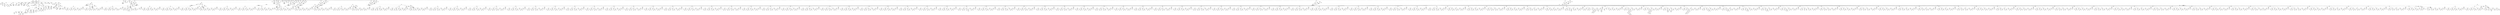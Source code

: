 graph G {nodo_programa[label="Programa"]
nodo_178166013[label="Sentencia - [ Asignacion ] -
 :="]
nodo_programa--nodo_178166013
nodo_555065813[label=" ID - [ ña ] - 
 Tipo: Bool"]
nodo_178166013--nodo_555065813
nodo_1777485983[label="Factor_Bool  
 Valor: true 
Bool"]
nodo_178166013--nodo_1777485983
nodo_1377751868[label="Sentencia - [ Asignacion ] -
 :="]
nodo_programa--nodo_1377751868
nodo_601938782[label=" ID - [ aux ] - 
 Tipo: Bool"]
nodo_1377751868--nodo_601938782
nodo_425139570[label="Factor_Bool  
 Valor: true 
Bool"]
nodo_1377751868--nodo_425139570
nodo_1990229292[label="Sentencia
 - [ While ] -"]
nodo_programa--nodo_1990229292
nodo_1098933182[label=" ID - [ aux ] - 
 Tipo: Bool"]
nodo_1990229292--nodo_1098933182
nodo_19902292921[label="DO"]
nodo_1990229292--nodo_19902292921
nodo_61690075[label="Sentencia
 - [ Display Cad. Caracteres ] -"]
nodo_19902292921--nodo_61690075
nodo_911052819[label="str11  
 Valor: Ingrese su edad:  
CTE_STRING"]
nodo_61690075--nodo_911052819
nodo_1776336855[label="Sentencia - [ Asignacion ] -
 :="]
nodo_19902292921--nodo_1776336855
nodo_496746379[label=" ID - [ edad ] - 
 Tipo: Int"]
nodo_1776336855--nodo_496746379
nodo_980908631[label="- [ Input_Int ] - 
 Tipo: Int"]
nodo_1776336855--nodo_980908631
nodo_423103313[label="Sentencia
 - [ If Else ] -"]
nodo_19902292921--nodo_423103313
nodo_472592907[label=" Op_Binaria - [ <= ] - 
 Tipo: Bool"]
nodo_423103313--nodo_472592907
nodo_10621368[label=" ID - [ edad ] - 
 Tipo: Int"]
nodo_472592907--nodo_10621368
nodo_1187529709[label="Factor_Int  
 Valor: 12 
Int"]
nodo_472592907--nodo_1187529709
nodo_4231033131[label="THEN"]
nodo_423103313--nodo_4231033131
nodo_410574152[label="Sentencia
 - [ Display Cad. Caracteres ] -"]
nodo_4231033131--nodo_410574152
nodo_286047972[label="str12  
 Valor: Usted es un niño 
CTE_STRING"]
nodo_410574152--nodo_286047972
nodo_4231033132[label="ELSE"]
nodo_423103313--nodo_4231033132
nodo_1427089006[label="Sentencia
 - [ If Else ] -"]
nodo_4231033132--nodo_1427089006
nodo_848257256[label=" Op_Binaria - [ <= ] - 
 Tipo: Bool"]
nodo_1427089006--nodo_848257256
nodo_1621955009[label=" ID - [ edad ] - 
 Tipo: Int"]
nodo_848257256--nodo_1621955009
nodo_2012327799[label="Factor_Int  
 Valor: 25 
Int"]
nodo_848257256--nodo_2012327799
nodo_14270890061[label="THEN"]
nodo_1427089006--nodo_14270890061
nodo_1824745836[label="Sentencia
 - [ Display Cad. Caracteres ] -"]
nodo_14270890061--nodo_1824745836
nodo_882093488[label="str13  
 Valor: Usted es un adolecente 
CTE_STRING"]
nodo_1824745836--nodo_882093488
nodo_14270890062[label="ELSE"]
nodo_1427089006--nodo_14270890062
nodo_1120185789[label="Sentencia
 - [ If Else ] -"]
nodo_14270890062--nodo_1120185789
nodo_1473869018[label=" Op_Binaria - [ <= ] - 
 Tipo: Bool"]
nodo_1120185789--nodo_1473869018
nodo_1692945964[label=" ID - [ edad ] - 
 Tipo: Int"]
nodo_1473869018--nodo_1692945964
nodo_504942545[label="Factor_Int  
 Valor: 65 
Int"]
nodo_1473869018--nodo_504942545
nodo_11201857891[label="THEN"]
nodo_1120185789--nodo_11201857891
nodo_547811140[label="Sentencia
 - [ Display Cad. Caracteres ] -"]
nodo_11201857891--nodo_547811140
nodo_1854176825[label="str14  
 Valor: Usted es un adulto 
CTE_STRING"]
nodo_547811140--nodo_1854176825
nodo_11201857892[label="ELSE"]
nodo_1120185789--nodo_11201857892
nodo_110713938[label="Sentencia
 - [ Display Cad. Caracteres ] -"]
nodo_11201857892--nodo_110713938
nodo_782496645[label="str15  
 Valor: Usted es un señor mayor 
CTE_STRING"]
nodo_110713938--nodo_782496645
nodo_459071950[label="Sentencia - [ Asignacion ] -
 :="]
nodo_19902292921--nodo_459071950
nodo_1512870699[label=" ID - [ edad1 ] - 
 Tipo: Int"]
nodo_459071950--nodo_1512870699
nodo_2081555124[label=" ID - [ edad ] - 
 Tipo: Int"]
nodo_459071950--nodo_2081555124
nodo_1794375606[label="Sentencia - [ Asignacion ] -
 :="]
nodo_19902292921--nodo_1794375606
nodo_1945848819[label=" ID - [ aux2 ] - 
 Tipo: Bool"]
nodo_1794375606--nodo_1945848819
nodo_868751389[label="Factor_Bool  
 Valor: true 
Bool"]
nodo_1794375606--nodo_868751389
nodo_885287095[label="Sentencia
 - [ While ] -"]
nodo_19902292921--nodo_885287095
nodo_2092315417[label=" Op_Binaria - [ != ] - 
 Tipo: Bool"]
nodo_885287095--nodo_2092315417
nodo_102258686[label=" ID - [ edad1 ] - 
 Tipo: Int"]
nodo_2092315417--nodo_102258686
nodo_2050393186[label="Factor_Int  
 Valor: 0 
Int"]
nodo_2092315417--nodo_2050393186
nodo_8852870951[label="DO"]
nodo_885287095--nodo_8852870951
nodo_1216233229[label="Sentencia - [ Asignacion ] -
 :="]
nodo_8852870951--nodo_1216233229
nodo_1053001219[label=" ID - [ edad1 ] - 
 Tipo: Int"]
nodo_1216233229--nodo_1053001219
nodo_1499204476[label=" Op_Binaria - [ - ] - 
 Tipo: Int"]
nodo_1216233229--nodo_1499204476
nodo_945110230[label=" ID - [ edad1 ] - 
 Tipo: Int"]
nodo_1499204476--nodo_945110230
nodo_1980676650[label="Factor_Int  
 Valor: 1 
Int"]
nodo_1499204476--nodo_1980676650
nodo_2062630946[label="Sentencia - [ Asignacion ] -
 :="]
nodo_8852870951--nodo_2062630946
nodo_265119109[label=" ID - [ aux2 ] - 
 Tipo: Bool"]
nodo_2062630946--nodo_265119109
nodo_555121601[label=" Op_Unaria - [ NOT ] - 
 Tipo: Bool"]
nodo_2062630946--nodo_555121601
nodo_1268913090[label=" ID - [ aux2 ] - 
 Tipo: Bool"]
nodo_555121601--nodo_1268913090
nodo_41497283[label="Sentencia
 - [ If Else ] -"]
nodo_19902292921--nodo_41497283
nodo_647939485[label=" ID - [ aux2 ] - 
 Tipo: Bool"]
nodo_41497283--nodo_647939485
nodo_414972831[label="THEN"]
nodo_41497283--nodo_414972831
nodo_1444831548[label="Sentencia
 - [ Display Cad. Caracteres ] -"]
nodo_414972831--nodo_1444831548
nodo_826677916[label="str16  
 Valor: Su edad es par 
CTE_STRING"]
nodo_1444831548--nodo_826677916
nodo_414972832[label="ELSE"]
nodo_41497283--nodo_414972832
nodo_359620873[label="Sentencia
 - [ Display Cad. Caracteres ] -"]
nodo_414972832--nodo_359620873
nodo_407595924[label="str17  
 Valor: Su edad es impar 
CTE_STRING"]
nodo_359620873--nodo_407595924
nodo_1045883028[label="Sentencia
 - [ If Simple ] -"]
nodo_19902292921--nodo_1045883028
nodo_1568215787[label=" Op_Unaria - [ NOT ] - 
 Tipo: Bool"]
nodo_1045883028--nodo_1568215787
nodo_1376036810[label=" Op_Binaria - [ >= ] - 
 Tipo: Bool"]
nodo_1568215787--nodo_1376036810
nodo_1377549628[label=" ID - [ edad ] - 
 Tipo: Int"]
nodo_1376036810--nodo_1377549628
nodo_2007572930[label="Factor_Int  
 Valor: 100 
Int"]
nodo_1376036810--nodo_2007572930
nodo_10458830281[label="THEN"]
nodo_1045883028--nodo_10458830281
nodo_459539808[label="Sentencia - [ Asignacion ] -
 :="]
nodo_10458830281--nodo_459539808
nodo_983176448[label=" ID - [ pivot ] - 
 Tipo: Int"]
nodo_459539808--nodo_983176448
nodo_236957698[label=" Op_Binaria - [ - ] - 
 Tipo: Int"]
nodo_459539808--nodo_236957698
nodo_1667272631[label="Factor_Int  
 Valor: 100 
Int"]
nodo_236957698--nodo_1667272631
nodo_2043834885[label=" ID - [ edad ] - 
 Tipo: Int"]
nodo_236957698--nodo_2043834885
nodo_19821664901[label=" Cola - [ Cola1 ] - 
 Tipo: Int"]
nodo_programa--nodo_19821664901
nodo_1579134619[label="Sentencia
 - [ If Else ] -"]
nodo_programa--nodo_1579134619
nodo_1603067198[label=" Op_Binaria - [ >= ] - 
 Tipo: Bool"]
nodo_1579134619--nodo_1603067198
nodo_475536016[label=" ID - [ Pivot9 ] - 
 Tipo: Int"]
nodo_1603067198--nodo_475536016
nodo_1979727374[label="Factor_Int  
 Valor: 1 
Int"]
nodo_1603067198--nodo_1979727374
nodo_15791346191[label="THEN"]
nodo_1579134619--nodo_15791346191
nodo_1430793507[label="Sentencia
 - [ If Else ] -"]
nodo_15791346191--nodo_1430793507
nodo_1821667225[label=" Op_Binaria - [ >= ] - 
 Tipo: Bool"]
nodo_1430793507--nodo_1821667225
nodo_818177025[label="Factor_Int  
 Valor: 2 
Int"]
nodo_1821667225--nodo_818177025
nodo_1195629657[label=" ID - [ Pivot9 ] - 
 Tipo: Int"]
nodo_1821667225--nodo_1195629657
nodo_14307935071[label="THEN"]
nodo_1430793507--nodo_14307935071
nodo_1400291495[label="Sentencia
 - [ If Else ] -"]
nodo_14307935071--nodo_1400291495
nodo_483493367[label=" Op_Binaria - [ > ] - 
 Tipo: Bool"]
nodo_1400291495--nodo_483493367
nodo_254152192[label="Factor_Int  
 Valor: 2 
Int"]
nodo_483493367--nodo_254152192
nodo_1457437353[label="Factor_Int  
 Valor: 0 
Int"]
nodo_483493367--nodo_1457437353
nodo_14002914951[label="THEN"]
nodo_1400291495--nodo_14002914951
nodo_860371757[label="Sentencia
 - [ If Else ] -"]
nodo_14002914951--nodo_860371757
nodo_589753998[label=" Op_Binaria - [ == ] - 
 Tipo: Bool"]
nodo_860371757--nodo_589753998
nodo_474985188[label=" Op_Binaria - [ - ] - 
 Tipo: Int"]
nodo_589753998--nodo_474985188
nodo_1072121910[label="Factor_Int  
 Valor: 2 
Int"]
nodo_474985188--nodo_1072121910
nodo_1300536756[label=" ID - [ Pivot9 ] - 
 Tipo: Int"]
nodo_474985188--nodo_1300536756
nodo_1505908756[label=" ID - [ IdPos9 ] - 
 Tipo: Int"]
nodo_589753998--nodo_1505908756
nodo_8603717571[label="THEN"]
nodo_860371757--nodo_8603717571
nodo_947591514[label="Sentencia - [ Asignacion ] -
 :="]
nodo_8603717571--nodo_947591514
nodo_1029193883[label=" ID - [ _Acum17 ] - 
 Tipo: Int"]
nodo_947591514--nodo_1029193883
nodo_1415054265[label=" Op_Binaria - [ + ] - 
 Tipo: Int"]
nodo_947591514--nodo_1415054265
nodo_521266142[label=" ID - [ _Acum17 ] - 
 Tipo: Int"]
nodo_1415054265--nodo_521266142
nodo_1510415522[label="Factor_Int  
 Valor: 2 
Int"]
nodo_1415054265--nodo_1510415522
nodo_2134935727[label="Sentencia - [ Asignacion ] -
 :="]
nodo_8603717571--nodo_2134935727
nodo_6505284[label=" ID - [ IdPos9 ] - 
 Tipo: Int"]
nodo_2134935727--nodo_6505284
nodo_338873658[label=" Op_Binaria - [ + ] - 
 Tipo: Int"]
nodo_2134935727--nodo_338873658
nodo_70112113[label=" ID - [ IdPos9 ] - 
 Tipo: Int"]
nodo_338873658--nodo_70112113
nodo_2136155819[label="Factor_Int  
 Valor: 1 
Int"]
nodo_338873658--nodo_2136155819
nodo_1697657702[label="Sentencia - [ Asignacion ] -
 :="]
nodo_8603717571--nodo_1697657702
nodo_1743354343[label=" ID - [ Pivot9 ] - 
 Tipo: Int"]
nodo_1697657702--nodo_1743354343
nodo_221612080[label=" Op_Binaria - [ - ] - 
 Tipo: Int"]
nodo_1697657702--nodo_221612080
nodo_1807057219[label=" ID - [ Pivot9 ] - 
 Tipo: Int"]
nodo_221612080--nodo_1807057219
nodo_268051536[label="Factor_Int  
 Valor: 1 
Int"]
nodo_221612080--nodo_268051536
nodo_8603717572[label="ELSE"]
nodo_860371757--nodo_8603717572
nodo_594563593[label="Sentencia - [ Asignacion ] -
 :="]
nodo_8603717572--nodo_594563593
nodo_35990111[label=" ID - [ IdPos9 ] - 
 Tipo: Int"]
nodo_594563593--nodo_35990111
nodo_1163726017[label=" Op_Binaria - [ + ] - 
 Tipo: Int"]
nodo_594563593--nodo_1163726017
nodo_467363998[label=" ID - [ IdPos9 ] - 
 Tipo: Int"]
nodo_1163726017--nodo_467363998
nodo_983204342[label="Factor_Int  
 Valor: 1 
Int"]
nodo_1163726017--nodo_983204342
nodo_298197800[label="Sentencia
 - [ If Else ] -"]
nodo_14002914951--nodo_298197800
nodo_1020272341[label=" Op_Binaria - [ == ] - 
 Tipo: Bool"]
nodo_298197800--nodo_1020272341
nodo_2081365577[label=" Op_Binaria - [ - ] - 
 Tipo: Int"]
nodo_1020272341--nodo_2081365577
nodo_309638415[label="Factor_Int  
 Valor: 2 
Int"]
nodo_2081365577--nodo_309638415
nodo_847977226[label=" ID - [ Pivot9 ] - 
 Tipo: Int"]
nodo_2081365577--nodo_847977226
nodo_236035384[label=" ID - [ IdPos9 ] - 
 Tipo: Int"]
nodo_1020272341--nodo_236035384
nodo_2981978001[label="THEN"]
nodo_298197800--nodo_2981978001
nodo_182990821[label="Sentencia - [ Asignacion ] -
 :="]
nodo_2981978001--nodo_182990821
nodo_1023616890[label=" ID - [ _Acum17 ] - 
 Tipo: Int"]
nodo_182990821--nodo_1023616890
nodo_1471821979[label=" Op_Binaria - [ + ] - 
 Tipo: Int"]
nodo_182990821--nodo_1471821979
nodo_1438680841[label=" ID - [ _Acum17 ] - 
 Tipo: Int"]
nodo_1471821979--nodo_1438680841
nodo_155492027[label="Factor_Int  
 Valor: 1 
Int"]
nodo_1471821979--nodo_155492027
nodo_517784907[label="Sentencia - [ Asignacion ] -
 :="]
nodo_2981978001--nodo_517784907
nodo_985663773[label=" ID - [ IdPos9 ] - 
 Tipo: Int"]
nodo_517784907--nodo_985663773
nodo_1018728510[label=" Op_Binaria - [ + ] - 
 Tipo: Int"]
nodo_517784907--nodo_1018728510
nodo_1829871727[label=" ID - [ IdPos9 ] - 
 Tipo: Int"]
nodo_1018728510--nodo_1829871727
nodo_354403867[label="Factor_Int  
 Valor: 1 
Int"]
nodo_1018728510--nodo_354403867
nodo_799915332[label="Sentencia - [ Asignacion ] -
 :="]
nodo_2981978001--nodo_799915332
nodo_1466757615[label=" ID - [ Pivot9 ] - 
 Tipo: Int"]
nodo_799915332--nodo_1466757615
nodo_933114293[label=" Op_Binaria - [ - ] - 
 Tipo: Int"]
nodo_799915332--nodo_933114293
nodo_1557796419[label=" ID - [ Pivot9 ] - 
 Tipo: Int"]
nodo_933114293--nodo_1557796419
nodo_509597441[label="Factor_Int  
 Valor: 1 
Int"]
nodo_933114293--nodo_509597441
nodo_2981978002[label="ELSE"]
nodo_298197800--nodo_2981978002
nodo_780975788[label="Sentencia - [ Asignacion ] -
 :="]
nodo_2981978002--nodo_780975788
nodo_1759064401[label=" ID - [ IdPos9 ] - 
 Tipo: Int"]
nodo_780975788--nodo_1759064401
nodo_1690130951[label=" Op_Binaria - [ + ] - 
 Tipo: Int"]
nodo_780975788--nodo_1690130951
nodo_79326798[label=" ID - [ IdPos9 ] - 
 Tipo: Int"]
nodo_1690130951--nodo_79326798
nodo_1334368683[label="Factor_Int  
 Valor: 1 
Int"]
nodo_1690130951--nodo_1334368683
nodo_14002914952[label="ELSE"]
nodo_1400291495--nodo_14002914952
nodo_1853500082[label="Sentencia
 - [ Display Cad. Caracteres ] -"]
nodo_14002914952--nodo_1853500082
nodo_1620650008[label="strmensaje3  
 Valor: La lista esta vacia 
CTE_STRING"]
nodo_1853500082--nodo_1620650008
nodo_14307935072[label="ELSE"]
nodo_1430793507--nodo_14307935072
nodo_923198043[label="Sentencia
 - [ Display Cad. Caracteres ] -"]
nodo_14307935072--nodo_923198043
nodo_1053438097[label="strmensaje2  
 Valor: La lista tiene menos elementos que el indicado 
CTE_STRING"]
nodo_923198043--nodo_1053438097
nodo_15791346192[label="ELSE"]
nodo_1579134619--nodo_15791346192
nodo_22716992[label="Sentencia
 - [ Display Cad. Caracteres ] -"]
nodo_15791346192--nodo_22716992
nodo_682263451[label="strmensaje1  
 Valor: El valor debe ser >=1 
CTE_STRING"]
nodo_22716992--nodo_682263451
nodo_675199215[label="Sentencia - [ Asignacion ] -
 :="]
nodo_programa--nodo_675199215
nodo_1193233345[label=" ID - [ _Acum18 ] - 
 Tipo: Int"]
nodo_675199215--nodo_1193233345
nodo_319007168[label=" ID - [ _Acum17 ] - 
 Tipo: Int"]
nodo_675199215--nodo_319007168
nodo_18402799251[label=" Cola - [ Cola2 ] - 
 Tipo: Int"]
nodo_programa--nodo_18402799251
nodo_1867073120[label="Sentencia
 - [ If Else ] -"]
nodo_programa--nodo_1867073120
nodo_846029478[label=" Op_Binaria - [ >= ] - 
 Tipo: Bool"]
nodo_1867073120--nodo_846029478
nodo_261187177[label=" ID - [ Pivot7 ] - 
 Tipo: Int"]
nodo_846029478--nodo_261187177
nodo_30577650[label="Factor_Int  
 Valor: 1 
Int"]
nodo_846029478--nodo_30577650
nodo_18670731201[label="THEN"]
nodo_1867073120--nodo_18670731201
nodo_604880878[label="Sentencia
 - [ If Else ] -"]
nodo_18670731201--nodo_604880878
nodo_2100072859[label=" Op_Binaria - [ >= ] - 
 Tipo: Bool"]
nodo_604880878--nodo_2100072859
nodo_2039091833[label="Factor_Int  
 Valor: 2 
Int"]
nodo_2100072859--nodo_2039091833
nodo_1825723321[label=" ID - [ Pivot7 ] - 
 Tipo: Int"]
nodo_2100072859--nodo_1825723321
nodo_6048808781[label="THEN"]
nodo_604880878--nodo_6048808781
nodo_627663618[label="Sentencia
 - [ If Else ] -"]
nodo_6048808781--nodo_627663618
nodo_1020300925[label=" Op_Binaria - [ > ] - 
 Tipo: Bool"]
nodo_627663618--nodo_1020300925
nodo_367020612[label="Factor_Int  
 Valor: 2 
Int"]
nodo_1020300925--nodo_367020612
nodo_1800510682[label="Factor_Int  
 Valor: 0 
Int"]
nodo_1020300925--nodo_1800510682
nodo_6276636181[label="THEN"]
nodo_627663618--nodo_6276636181
nodo_89031617[label="Sentencia
 - [ If Else ] -"]
nodo_6276636181--nodo_89031617
nodo_1029002867[label=" Op_Binaria - [ == ] - 
 Tipo: Bool"]
nodo_89031617--nodo_1029002867
nodo_720407031[label=" Op_Binaria - [ - ] - 
 Tipo: Int"]
nodo_1029002867--nodo_720407031
nodo_1293973311[label="Factor_Int  
 Valor: 2 
Int"]
nodo_720407031--nodo_1293973311
nodo_1015129553[label=" ID - [ Pivot7 ] - 
 Tipo: Int"]
nodo_720407031--nodo_1015129553
nodo_737188604[label=" ID - [ IdPos7 ] - 
 Tipo: Int"]
nodo_1029002867--nodo_737188604
nodo_890316171[label="THEN"]
nodo_89031617--nodo_890316171
nodo_98636100[label="Sentencia - [ Asignacion ] -
 :="]
nodo_890316171--nodo_98636100
nodo_1261836104[label=" ID - [ _Acum13 ] - 
 Tipo: Int"]
nodo_98636100--nodo_1261836104
nodo_2049477842[label=" Op_Binaria - [ + ] - 
 Tipo: Int"]
nodo_98636100--nodo_2049477842
nodo_1436605969[label=" ID - [ _Acum13 ] - 
 Tipo: Int"]
nodo_2049477842--nodo_1436605969
nodo_1660199168[label=" Op_Binaria - [ * ] - 
 Tipo: Int"]
nodo_2049477842--nodo_1660199168
nodo_1995167992[label=" ID - [ edad ] - 
 Tipo: Int"]
nodo_1660199168--nodo_1995167992
nodo_485710157[label="Factor_Int  
 Valor: 0 
Int"]
nodo_1660199168--nodo_485710157
nodo_1481023184[label="Sentencia - [ Asignacion ] -
 :="]
nodo_890316171--nodo_1481023184
nodo_598822599[label=" ID - [ IdPos7 ] - 
 Tipo: Int"]
nodo_1481023184--nodo_598822599
nodo_499193983[label=" Op_Binaria - [ + ] - 
 Tipo: Int"]
nodo_1481023184--nodo_499193983
nodo_1312955776[label=" ID - [ IdPos7 ] - 
 Tipo: Int"]
nodo_499193983--nodo_1312955776
nodo_580823686[label="Factor_Int  
 Valor: 1 
Int"]
nodo_499193983--nodo_580823686
nodo_200281956[label="Sentencia - [ Asignacion ] -
 :="]
nodo_890316171--nodo_200281956
nodo_518515845[label=" ID - [ Pivot7 ] - 
 Tipo: Int"]
nodo_200281956--nodo_518515845
nodo_1083661508[label=" Op_Binaria - [ - ] - 
 Tipo: Int"]
nodo_200281956--nodo_1083661508
nodo_386536650[label=" ID - [ Pivot7 ] - 
 Tipo: Int"]
nodo_1083661508--nodo_386536650
nodo_470458976[label="Factor_Int  
 Valor: 1 
Int"]
nodo_1083661508--nodo_470458976
nodo_890316172[label="ELSE"]
nodo_89031617--nodo_890316172
nodo_1034479264[label="Sentencia - [ Asignacion ] -
 :="]
nodo_890316172--nodo_1034479264
nodo_1201925293[label=" ID - [ IdPos7 ] - 
 Tipo: Int"]
nodo_1034479264--nodo_1201925293
nodo_13110487[label=" Op_Binaria - [ + ] - 
 Tipo: Int"]
nodo_1034479264--nodo_13110487
nodo_1234741004[label=" ID - [ IdPos7 ] - 
 Tipo: Int"]
nodo_13110487--nodo_1234741004
nodo_864011641[label="Factor_Int  
 Valor: 1 
Int"]
nodo_13110487--nodo_864011641
nodo_1809944895[label="Sentencia
 - [ If Else ] -"]
nodo_6276636181--nodo_1809944895
nodo_730830368[label=" Op_Binaria - [ == ] - 
 Tipo: Bool"]
nodo_1809944895--nodo_730830368
nodo_656667802[label=" Op_Binaria - [ - ] - 
 Tipo: Int"]
nodo_730830368--nodo_656667802
nodo_1782229258[label="Factor_Int  
 Valor: 2 
Int"]
nodo_656667802--nodo_1782229258
nodo_230008091[label=" ID - [ Pivot7 ] - 
 Tipo: Int"]
nodo_656667802--nodo_230008091
nodo_1524374555[label=" ID - [ IdPos7 ] - 
 Tipo: Int"]
nodo_730830368--nodo_1524374555
nodo_18099448951[label="THEN"]
nodo_1809944895--nodo_18099448951
nodo_1650697470[label="Sentencia - [ Asignacion ] -
 :="]
nodo_18099448951--nodo_1650697470
nodo_1571697473[label=" ID - [ _Acum13 ] - 
 Tipo: Int"]
nodo_1650697470--nodo_1571697473
nodo_2098452626[label=" Op_Binaria - [ + ] - 
 Tipo: Int"]
nodo_1650697470--nodo_2098452626
nodo_1192570863[label=" ID - [ _Acum13 ] - 
 Tipo: Int"]
nodo_2098452626--nodo_1192570863
nodo_1248889278[label="Factor_Int  
 Valor: 2 
Int"]
nodo_2098452626--nodo_1248889278
nodo_950941607[label="Sentencia - [ Asignacion ] -
 :="]
nodo_18099448951--nodo_950941607
nodo_347484104[label=" ID - [ IdPos7 ] - 
 Tipo: Int"]
nodo_950941607--nodo_347484104
nodo_2005049988[label=" Op_Binaria - [ + ] - 
 Tipo: Int"]
nodo_950941607--nodo_2005049988
nodo_419860940[label=" ID - [ IdPos7 ] - 
 Tipo: Int"]
nodo_2005049988--nodo_419860940
nodo_1356635716[label="Factor_Int  
 Valor: 1 
Int"]
nodo_2005049988--nodo_1356635716
nodo_1966158840[label="Sentencia - [ Asignacion ] -
 :="]
nodo_18099448951--nodo_1966158840
nodo_398797144[label=" ID - [ Pivot7 ] - 
 Tipo: Int"]
nodo_1966158840--nodo_398797144
nodo_987779741[label=" Op_Binaria - [ - ] - 
 Tipo: Int"]
nodo_1966158840--nodo_987779741
nodo_242931003[label=" ID - [ Pivot7 ] - 
 Tipo: Int"]
nodo_987779741--nodo_242931003
nodo_1915259391[label="Factor_Int  
 Valor: 1 
Int"]
nodo_987779741--nodo_1915259391
nodo_18099448952[label="ELSE"]
nodo_1809944895--nodo_18099448952
nodo_1285157131[label="Sentencia - [ Asignacion ] -
 :="]
nodo_18099448952--nodo_1285157131
nodo_1951737535[label=" ID - [ IdPos7 ] - 
 Tipo: Int"]
nodo_1285157131--nodo_1951737535
nodo_744420867[label=" Op_Binaria - [ + ] - 
 Tipo: Int"]
nodo_1285157131--nodo_744420867
nodo_445641990[label=" ID - [ IdPos7 ] - 
 Tipo: Int"]
nodo_744420867--nodo_445641990
nodo_429739765[label="Factor_Int  
 Valor: 1 
Int"]
nodo_744420867--nodo_429739765
nodo_6276636182[label="ELSE"]
nodo_627663618--nodo_6276636182
nodo_1143010215[label="Sentencia
 - [ Display Cad. Caracteres ] -"]
nodo_6276636182--nodo_1143010215
nodo_529918926[label="strmensaje3  
 Valor: La lista esta vacia 
CTE_STRING"]
nodo_1143010215--nodo_529918926
nodo_6048808782[label="ELSE"]
nodo_604880878--nodo_6048808782
nodo_2060917503[label="Sentencia
 - [ Display Cad. Caracteres ] -"]
nodo_6048808782--nodo_2060917503
nodo_164497846[label="strmensaje2  
 Valor: La lista tiene menos elementos que el indicado 
CTE_STRING"]
nodo_2060917503--nodo_164497846
nodo_18670731202[label="ELSE"]
nodo_1867073120--nodo_18670731202
nodo_1253080803[label="Sentencia
 - [ Display Cad. Caracteres ] -"]
nodo_18670731202--nodo_1253080803
nodo_2051749856[label="strmensaje1  
 Valor: El valor debe ser >=1 
CTE_STRING"]
nodo_1253080803--nodo_2051749856
nodo_940165812[label="Sentencia - [ Asignacion ] -
 :="]
nodo_programa--nodo_940165812
nodo_1106503610[label=" ID - [ _Acum14 ] - 
 Tipo: Int"]
nodo_940165812--nodo_1106503610
nodo_150855169[label=" ID - [ _Acum13 ] - 
 Tipo: Int"]
nodo_940165812--nodo_150855169
nodo_7126970151[label=" Cola - [ Cola3 ] - 
 Tipo: Int"]
nodo_programa--nodo_7126970151
nodo_732564681[label="Sentencia
 - [ If Else ] -"]
nodo_programa--nodo_732564681
nodo_1560297314[label=" Op_Binaria - [ >= ] - 
 Tipo: Bool"]
nodo_732564681--nodo_1560297314
nodo_59825487[label=" ID - [ Pivot5 ] - 
 Tipo: Int"]
nodo_1560297314--nodo_59825487
nodo_1710954218[label="Factor_Int  
 Valor: 1 
Int"]
nodo_1560297314--nodo_1710954218
nodo_7325646811[label="THEN"]
nodo_732564681--nodo_7325646811
nodo_508330712[label="Sentencia
 - [ If Else ] -"]
nodo_7325646811--nodo_508330712
nodo_1114326364[label=" Op_Binaria - [ >= ] - 
 Tipo: Bool"]
nodo_508330712--nodo_1114326364
nodo_1192530683[label="Factor_Int  
 Valor: 4 
Int"]
nodo_1114326364--nodo_1192530683
nodo_2053476533[label=" ID - [ Pivot5 ] - 
 Tipo: Int"]
nodo_1114326364--nodo_2053476533
nodo_5083307121[label="THEN"]
nodo_508330712--nodo_5083307121
nodo_12945251[label="Sentencia
 - [ If Else ] -"]
nodo_5083307121--nodo_12945251
nodo_412906370[label=" Op_Binaria - [ > ] - 
 Tipo: Bool"]
nodo_12945251--nodo_412906370
nodo_2080155936[label="Factor_Int  
 Valor: 4 
Int"]
nodo_412906370--nodo_2080155936
nodo_759856850[label="Factor_Int  
 Valor: 0 
Int"]
nodo_412906370--nodo_759856850
nodo_129452511[label="THEN"]
nodo_12945251--nodo_129452511
nodo_18356871[label="Sentencia
 - [ If Else ] -"]
nodo_129452511--nodo_18356871
nodo_2053335365[label=" Op_Binaria - [ == ] - 
 Tipo: Bool"]
nodo_18356871--nodo_2053335365
nodo_1682467456[label=" Op_Binaria - [ - ] - 
 Tipo: Int"]
nodo_2053335365--nodo_1682467456
nodo_445264949[label="Factor_Int  
 Valor: 4 
Int"]
nodo_1682467456--nodo_445264949
nodo_1527241153[label=" ID - [ Pivot5 ] - 
 Tipo: Int"]
nodo_1682467456--nodo_1527241153
nodo_986692261[label=" ID - [ IdPos5 ] - 
 Tipo: Int"]
nodo_2053335365--nodo_986692261
nodo_183568711[label="THEN"]
nodo_18356871--nodo_183568711
nodo_502586134[label="Sentencia - [ Asignacion ] -
 :="]
nodo_183568711--nodo_502586134
nodo_1452572417[label=" ID - [ _Acum9 ] - 
 Tipo: Int"]
nodo_502586134--nodo_1452572417
nodo_859340227[label=" Op_Binaria - [ + ] - 
 Tipo: Int"]
nodo_502586134--nodo_859340227
nodo_1961223059[label=" ID - [ _Acum9 ] - 
 Tipo: Int"]
nodo_859340227--nodo_1961223059
nodo_609679677[label="Factor_Int  
 Valor: 1 
Int"]
nodo_859340227--nodo_609679677
nodo_1341303410[label="Sentencia - [ Asignacion ] -
 :="]
nodo_183568711--nodo_1341303410
nodo_988526842[label=" ID - [ IdPos5 ] - 
 Tipo: Int"]
nodo_1341303410--nodo_988526842
nodo_1246563329[label=" Op_Binaria - [ + ] - 
 Tipo: Int"]
nodo_1341303410--nodo_1246563329
nodo_300910496[label=" ID - [ IdPos5 ] - 
 Tipo: Int"]
nodo_1246563329--nodo_300910496
nodo_1267998421[label="Factor_Int  
 Valor: 1 
Int"]
nodo_1246563329--nodo_1267998421
nodo_752829237[label="Sentencia - [ Asignacion ] -
 :="]
nodo_183568711--nodo_752829237
nodo_248545195[label=" ID - [ Pivot5 ] - 
 Tipo: Int"]
nodo_752829237--nodo_248545195
nodo_1668234070[label=" Op_Binaria - [ - ] - 
 Tipo: Int"]
nodo_752829237--nodo_1668234070
nodo_140964696[label=" ID - [ Pivot5 ] - 
 Tipo: Int"]
nodo_1668234070--nodo_140964696
nodo_1593233290[label="Factor_Int  
 Valor: 1 
Int"]
nodo_1668234070--nodo_1593233290
nodo_183568712[label="ELSE"]
nodo_18356871--nodo_183568712
nodo_1406590680[label="Sentencia - [ Asignacion ] -
 :="]
nodo_183568712--nodo_1406590680
nodo_1241119359[label=" ID - [ IdPos5 ] - 
 Tipo: Int"]
nodo_1406590680--nodo_1241119359
nodo_1991916587[label=" Op_Binaria - [ + ] - 
 Tipo: Int"]
nodo_1406590680--nodo_1991916587
nodo_509097961[label=" ID - [ IdPos5 ] - 
 Tipo: Int"]
nodo_1991916587--nodo_509097961
nodo_2065504996[label="Factor_Int  
 Valor: 1 
Int"]
nodo_1991916587--nodo_2065504996
nodo_2108763642[label="Sentencia
 - [ If Else ] -"]
nodo_129452511--nodo_2108763642
nodo_1523391747[label=" Op_Binaria - [ == ] - 
 Tipo: Bool"]
nodo_2108763642--nodo_1523391747
nodo_91590348[label=" Op_Binaria - [ - ] - 
 Tipo: Int"]
nodo_1523391747--nodo_91590348
nodo_380403388[label="Factor_Int  
 Valor: 4 
Int"]
nodo_91590348--nodo_380403388
nodo_1652973422[label=" ID - [ Pivot5 ] - 
 Tipo: Int"]
nodo_91590348--nodo_1652973422
nodo_1351705400[label=" ID - [ IdPos5 ] - 
 Tipo: Int"]
nodo_1523391747--nodo_1351705400
nodo_21087636421[label="THEN"]
nodo_2108763642--nodo_21087636421
nodo_2033947656[label="Sentencia - [ Asignacion ] -
 :="]
nodo_21087636421--nodo_2033947656
nodo_202857485[label=" ID - [ _Acum9 ] - 
 Tipo: Int"]
nodo_2033947656--nodo_202857485
nodo_1555697614[label=" Op_Binaria - [ + ] - 
 Tipo: Int"]
nodo_2033947656--nodo_1555697614
nodo_124338114[label=" ID - [ _Acum9 ] - 
 Tipo: Int"]
nodo_1555697614--nodo_124338114
nodo_1146591695[label="Factor_Int  
 Valor: 2 
Int"]
nodo_1555697614--nodo_1146591695
nodo_576151795[label="Sentencia - [ Asignacion ] -
 :="]
nodo_21087636421--nodo_576151795
nodo_337028992[label=" ID - [ IdPos5 ] - 
 Tipo: Int"]
nodo_576151795--nodo_337028992
nodo_417205939[label=" Op_Binaria - [ + ] - 
 Tipo: Int"]
nodo_576151795--nodo_417205939
nodo_1451730245[label=" ID - [ IdPos5 ] - 
 Tipo: Int"]
nodo_417205939--nodo_1451730245
nodo_1330513822[label="Factor_Int  
 Valor: 1 
Int"]
nodo_417205939--nodo_1330513822
nodo_1850053456[label="Sentencia - [ Asignacion ] -
 :="]
nodo_21087636421--nodo_1850053456
nodo_109491133[label=" ID - [ Pivot5 ] - 
 Tipo: Int"]
nodo_1850053456--nodo_109491133
nodo_1832944549[label=" Op_Binaria - [ - ] - 
 Tipo: Int"]
nodo_1850053456--nodo_1832944549
nodo_1384979300[label=" ID - [ Pivot5 ] - 
 Tipo: Int"]
nodo_1832944549--nodo_1384979300
nodo_277929334[label="Factor_Int  
 Valor: 1 
Int"]
nodo_1832944549--nodo_277929334
nodo_21087636422[label="ELSE"]
nodo_2108763642--nodo_21087636422
nodo_590909314[label="Sentencia - [ Asignacion ] -
 :="]
nodo_21087636422--nodo_590909314
nodo_1250721259[label=" ID - [ IdPos5 ] - 
 Tipo: Int"]
nodo_590909314--nodo_1250721259
nodo_1893730789[label=" Op_Binaria - [ + ] - 
 Tipo: Int"]
nodo_590909314--nodo_1893730789
nodo_1720517090[label=" ID - [ IdPos5 ] - 
 Tipo: Int"]
nodo_1893730789--nodo_1720517090
nodo_19842606[label="Factor_Int  
 Valor: 1 
Int"]
nodo_1893730789--nodo_19842606
nodo_686063813[label="Sentencia
 - [ If Else ] -"]
nodo_129452511--nodo_686063813
nodo_1488657181[label=" Op_Binaria - [ == ] - 
 Tipo: Bool"]
nodo_686063813--nodo_1488657181
nodo_1454867449[label=" Op_Binaria - [ - ] - 
 Tipo: Int"]
nodo_1488657181--nodo_1454867449
nodo_568275127[label="Factor_Int  
 Valor: 4 
Int"]
nodo_1454867449--nodo_568275127
nodo_766602977[label=" ID - [ Pivot5 ] - 
 Tipo: Int"]
nodo_1454867449--nodo_766602977
nodo_760413113[label=" ID - [ IdPos5 ] - 
 Tipo: Int"]
nodo_1488657181--nodo_760413113
nodo_6860638131[label="THEN"]
nodo_686063813--nodo_6860638131
nodo_1200623009[label="Sentencia - [ Asignacion ] -
 :="]
nodo_6860638131--nodo_1200623009
nodo_529713004[label=" ID - [ _Acum9 ] - 
 Tipo: Int"]
nodo_1200623009--nodo_529713004
nodo_972190745[label=" Op_Binaria - [ + ] - 
 Tipo: Int"]
nodo_1200623009--nodo_972190745
nodo_55037869[label=" ID - [ _Acum9 ] - 
 Tipo: Int"]
nodo_972190745--nodo_55037869
nodo_1948780529[label="Factor_Int  
 Valor: 3 
Int"]
nodo_972190745--nodo_1948780529
nodo_1157445473[label="Sentencia - [ Asignacion ] -
 :="]
nodo_6860638131--nodo_1157445473
nodo_1297953077[label=" ID - [ IdPos5 ] - 
 Tipo: Int"]
nodo_1157445473--nodo_1297953077
nodo_1738921531[label=" Op_Binaria - [ + ] - 
 Tipo: Int"]
nodo_1157445473--nodo_1738921531
nodo_1520588741[label=" ID - [ IdPos5 ] - 
 Tipo: Int"]
nodo_1738921531--nodo_1520588741
nodo_2001286607[label="Factor_Int  
 Valor: 1 
Int"]
nodo_1738921531--nodo_2001286607
nodo_1396274826[label="Sentencia - [ Asignacion ] -
 :="]
nodo_6860638131--nodo_1396274826
nodo_451180248[label=" ID - [ Pivot5 ] - 
 Tipo: Int"]
nodo_1396274826--nodo_451180248
nodo_1378883134[label=" Op_Binaria - [ - ] - 
 Tipo: Int"]
nodo_1396274826--nodo_1378883134
nodo_1827251962[label=" ID - [ Pivot5 ] - 
 Tipo: Int"]
nodo_1378883134--nodo_1827251962
nodo_1954287819[label="Factor_Int  
 Valor: 1 
Int"]
nodo_1378883134--nodo_1954287819
nodo_6860638132[label="ELSE"]
nodo_686063813--nodo_6860638132
nodo_1293412906[label="Sentencia - [ Asignacion ] -
 :="]
nodo_6860638132--nodo_1293412906
nodo_532976720[label=" ID - [ IdPos5 ] - 
 Tipo: Int"]
nodo_1293412906--nodo_532976720
nodo_1052454692[label=" Op_Binaria - [ + ] - 
 Tipo: Int"]
nodo_1293412906--nodo_1052454692
nodo_710253168[label=" ID - [ IdPos5 ] - 
 Tipo: Int"]
nodo_1052454692--nodo_710253168
nodo_1482777514[label="Factor_Int  
 Valor: 1 
Int"]
nodo_1052454692--nodo_1482777514
nodo_1673272034[label="Sentencia
 - [ If Else ] -"]
nodo_129452511--nodo_1673272034
nodo_77188030[label=" Op_Binaria - [ == ] - 
 Tipo: Bool"]
nodo_1673272034--nodo_77188030
nodo_43603783[label=" Op_Binaria - [ - ] - 
 Tipo: Int"]
nodo_77188030--nodo_43603783
nodo_1370884237[label="Factor_Int  
 Valor: 4 
Int"]
nodo_43603783--nodo_1370884237
nodo_1390310227[label=" ID - [ Pivot5 ] - 
 Tipo: Int"]
nodo_43603783--nodo_1390310227
nodo_416323213[label=" ID - [ IdPos5 ] - 
 Tipo: Int"]
nodo_77188030--nodo_416323213
nodo_16732720341[label="THEN"]
nodo_1673272034--nodo_16732720341
nodo_1354488255[label="Sentencia - [ Asignacion ] -
 :="]
nodo_16732720341--nodo_1354488255
nodo_824721733[label=" ID - [ _Acum9 ] - 
 Tipo: Int"]
nodo_1354488255--nodo_824721733
nodo_273541336[label=" Op_Binaria - [ + ] - 
 Tipo: Int"]
nodo_1354488255--nodo_273541336
nodo_213217442[label=" ID - [ _Acum9 ] - 
 Tipo: Int"]
nodo_273541336--nodo_213217442
nodo_1100415188[label="Factor_Int  
 Valor: 4 
Int"]
nodo_273541336--nodo_1100415188
nodo_38614698[label="Sentencia - [ Asignacion ] -
 :="]
nodo_16732720341--nodo_38614698
nodo_1897692623[label=" ID - [ IdPos5 ] - 
 Tipo: Int"]
nodo_38614698--nodo_1897692623
nodo_241717276[label=" Op_Binaria - [ + ] - 
 Tipo: Int"]
nodo_38614698--nodo_241717276
nodo_696189203[label=" ID - [ IdPos5 ] - 
 Tipo: Int"]
nodo_241717276--nodo_696189203
nodo_1122802416[label="Factor_Int  
 Valor: 1 
Int"]
nodo_241717276--nodo_1122802416
nodo_1351378279[label="Sentencia - [ Asignacion ] -
 :="]
nodo_16732720341--nodo_1351378279
nodo_472393690[label=" ID - [ Pivot5 ] - 
 Tipo: Int"]
nodo_1351378279--nodo_472393690
nodo_1301207765[label=" Op_Binaria - [ - ] - 
 Tipo: Int"]
nodo_1351378279--nodo_1301207765
nodo_1804857998[label=" ID - [ Pivot5 ] - 
 Tipo: Int"]
nodo_1301207765--nodo_1804857998
nodo_1485243846[label="Factor_Int  
 Valor: 1 
Int"]
nodo_1301207765--nodo_1485243846
nodo_16732720342[label="ELSE"]
nodo_1673272034--nodo_16732720342
nodo_88932347[label="Sentencia - [ Asignacion ] -
 :="]
nodo_16732720342--nodo_88932347
nodo_1043322357[label=" ID - [ IdPos5 ] - 
 Tipo: Int"]
nodo_88932347--nodo_1043322357
nodo_1255954236[label=" Op_Binaria - [ + ] - 
 Tipo: Int"]
nodo_88932347--nodo_1255954236
nodo_714461844[label=" ID - [ IdPos5 ] - 
 Tipo: Int"]
nodo_1255954236--nodo_714461844
nodo_1212433178[label="Factor_Int  
 Valor: 1 
Int"]
nodo_1255954236--nodo_1212433178
nodo_129452512[label="ELSE"]
nodo_12945251--nodo_129452512
nodo_142915482[label="Sentencia
 - [ Display Cad. Caracteres ] -"]
nodo_129452512--nodo_142915482
nodo_550069249[label="strmensaje3  
 Valor: La lista esta vacia 
CTE_STRING"]
nodo_142915482--nodo_550069249
nodo_5083307122[label="ELSE"]
nodo_508330712--nodo_5083307122
nodo_608965630[label="Sentencia
 - [ Display Cad. Caracteres ] -"]
nodo_5083307122--nodo_608965630
nodo_1316669694[label="strmensaje2  
 Valor: La lista tiene menos elementos que el indicado 
CTE_STRING"]
nodo_608965630--nodo_1316669694
nodo_7325646812[label="ELSE"]
nodo_732564681--nodo_7325646812
nodo_1668255436[label="Sentencia
 - [ Display Cad. Caracteres ] -"]
nodo_7325646812--nodo_1668255436
nodo_149755852[label="strmensaje1  
 Valor: El valor debe ser >=1 
CTE_STRING"]
nodo_1668255436--nodo_149755852
nodo_1291466444[label="Sentencia - [ Asignacion ] -
 :="]
nodo_programa--nodo_1291466444
nodo_1423915669[label=" ID - [ _Acum10 ] - 
 Tipo: Int"]
nodo_1291466444--nodo_1423915669
nodo_1264174892[label=" ID - [ _Acum9 ] - 
 Tipo: Int"]
nodo_1291466444--nodo_1264174892
nodo_6933450591[label=" Cola - [ Cola4 ] - 
 Tipo: Int"]
nodo_programa--nodo_6933450591
nodo_736819964[label="Sentencia
 - [ If Else ] -"]
nodo_programa--nodo_736819964
nodo_909894939[label=" Op_Binaria - [ >= ] - 
 Tipo: Bool"]
nodo_736819964--nodo_909894939
nodo_463301339[label=" ID - [ Pivot4 ] - 
 Tipo: Int"]
nodo_909894939--nodo_463301339
nodo_519613987[label="Factor_Int  
 Valor: 1 
Int"]
nodo_909894939--nodo_519613987
nodo_7368199641[label="THEN"]
nodo_736819964--nodo_7368199641
nodo_1656326682[label="Sentencia
 - [ If Else ] -"]
nodo_7368199641--nodo_1656326682
nodo_197372011[label=" Op_Binaria - [ >= ] - 
 Tipo: Bool"]
nodo_1656326682--nodo_197372011
nodo_2079903866[label="Factor_Int  
 Valor: 3 
Int"]
nodo_197372011--nodo_2079903866
nodo_548073616[label=" ID - [ Pivot4 ] - 
 Tipo: Int"]
nodo_197372011--nodo_548073616
nodo_16563266821[label="THEN"]
nodo_1656326682--nodo_16563266821
nodo_250431429[label="Sentencia
 - [ If Else ] -"]
nodo_16563266821--nodo_250431429
nodo_410723971[label=" Op_Binaria - [ > ] - 
 Tipo: Bool"]
nodo_250431429--nodo_410723971
nodo_624774902[label="Factor_Int  
 Valor: 3 
Int"]
nodo_410723971--nodo_624774902
nodo_1382286513[label="Factor_Int  
 Valor: 0 
Int"]
nodo_410723971--nodo_1382286513
nodo_2504314291[label="THEN"]
nodo_250431429--nodo_2504314291
nodo_911450711[label="Sentencia
 - [ If Else ] -"]
nodo_2504314291--nodo_911450711
nodo_2002638112[label=" Op_Binaria - [ == ] - 
 Tipo: Bool"]
nodo_911450711--nodo_2002638112
nodo_945319875[label=" Op_Binaria - [ - ] - 
 Tipo: Int"]
nodo_2002638112--nodo_945319875
nodo_1256957429[label="Factor_Int  
 Valor: 3 
Int"]
nodo_945319875--nodo_1256957429
nodo_1627514853[label=" ID - [ Pivot4 ] - 
 Tipo: Int"]
nodo_945319875--nodo_1627514853
nodo_2020395568[label=" ID - [ IdPos4 ] - 
 Tipo: Int"]
nodo_2002638112--nodo_2020395568
nodo_9114507111[label="THEN"]
nodo_911450711--nodo_9114507111
nodo_61965449[label="Sentencia - [ Asignacion ] -
 :="]
nodo_9114507111--nodo_61965449
nodo_350375175[label=" ID - [ _Acum7 ] - 
 Tipo: Int"]
nodo_61965449--nodo_350375175
nodo_2058530481[label=" Op_Binaria - [ + ] - 
 Tipo: Int"]
nodo_61965449--nodo_2058530481
nodo_1678886557[label=" ID - [ _Acum7 ] - 
 Tipo: Int"]
nodo_2058530481--nodo_1678886557
nodo_282168261[label="Factor_Int  
 Valor: 1 
Int"]
nodo_2058530481--nodo_282168261
nodo_1795920730[label="Sentencia - [ Asignacion ] -
 :="]
nodo_9114507111--nodo_1795920730
nodo_1829204297[label=" ID - [ IdPos4 ] - 
 Tipo: Int"]
nodo_1795920730--nodo_1829204297
nodo_45063550[label=" Op_Binaria - [ + ] - 
 Tipo: Int"]
nodo_1795920730--nodo_45063550
nodo_1751160472[label=" ID - [ IdPos4 ] - 
 Tipo: Int"]
nodo_45063550--nodo_1751160472
nodo_1598445965[label="Factor_Int  
 Valor: 1 
Int"]
nodo_45063550--nodo_1598445965
nodo_161342997[label="Sentencia - [ Asignacion ] -
 :="]
nodo_9114507111--nodo_161342997
nodo_2007486005[label=" ID - [ Pivot4 ] - 
 Tipo: Int"]
nodo_161342997--nodo_2007486005
nodo_463421967[label=" Op_Binaria - [ - ] - 
 Tipo: Int"]
nodo_161342997--nodo_463421967
nodo_1987635904[label=" ID - [ Pivot4 ] - 
 Tipo: Int"]
nodo_463421967--nodo_1987635904
nodo_271783764[label="Factor_Int  
 Valor: 1 
Int"]
nodo_463421967--nodo_271783764
nodo_9114507112[label="ELSE"]
nodo_911450711--nodo_9114507112
nodo_1504486657[label="Sentencia - [ Asignacion ] -
 :="]
nodo_9114507112--nodo_1504486657
nodo_943856385[label=" ID - [ IdPos4 ] - 
 Tipo: Int"]
nodo_1504486657--nodo_943856385
nodo_157145123[label=" Op_Binaria - [ + ] - 
 Tipo: Int"]
nodo_1504486657--nodo_157145123
nodo_22865899[label=" ID - [ IdPos4 ] - 
 Tipo: Int"]
nodo_157145123--nodo_22865899
nodo_1038409324[label="Factor_Int  
 Valor: 1 
Int"]
nodo_157145123--nodo_1038409324
nodo_357974210[label="Sentencia
 - [ If Else ] -"]
nodo_2504314291--nodo_357974210
nodo_1915555467[label=" Op_Binaria - [ == ] - 
 Tipo: Bool"]
nodo_357974210--nodo_1915555467
nodo_338222234[label=" Op_Binaria - [ - ] - 
 Tipo: Int"]
nodo_1915555467--nodo_338222234
nodo_262436813[label="Factor_Int  
 Valor: 3 
Int"]
nodo_338222234--nodo_262436813
nodo_684943019[label=" ID - [ Pivot4 ] - 
 Tipo: Int"]
nodo_338222234--nodo_684943019
nodo_848329836[label=" ID - [ IdPos4 ] - 
 Tipo: Int"]
nodo_1915555467--nodo_848329836
nodo_3579742101[label="THEN"]
nodo_357974210--nodo_3579742101
nodo_1611573928[label="Sentencia - [ Asignacion ] -
 :="]
nodo_3579742101--nodo_1611573928
nodo_1287172987[label=" ID - [ _Acum7 ] - 
 Tipo: Int"]
nodo_1611573928--nodo_1287172987
nodo_2137875065[label=" Op_Binaria - [ + ] - 
 Tipo: Int"]
nodo_1611573928--nodo_2137875065
nodo_1311703780[label=" ID - [ _Acum7 ] - 
 Tipo: Int"]
nodo_2137875065--nodo_1311703780
nodo_951494603[label="Factor_Int  
 Valor: 2 
Int"]
nodo_2137875065--nodo_951494603
nodo_1541519971[label="Sentencia - [ Asignacion ] -
 :="]
nodo_3579742101--nodo_1541519971
nodo_1380706575[label=" ID - [ IdPos4 ] - 
 Tipo: Int"]
nodo_1541519971--nodo_1380706575
nodo_1176582037[label=" Op_Binaria - [ + ] - 
 Tipo: Int"]
nodo_1541519971--nodo_1176582037
nodo_1882138007[label=" ID - [ IdPos4 ] - 
 Tipo: Int"]
nodo_1176582037--nodo_1882138007
nodo_650885971[label="Factor_Int  
 Valor: 1 
Int"]
nodo_1176582037--nodo_650885971
nodo_734346516[label="Sentencia - [ Asignacion ] -
 :="]
nodo_3579742101--nodo_734346516
nodo_1679239782[label=" ID - [ Pivot4 ] - 
 Tipo: Int"]
nodo_734346516--nodo_1679239782
nodo_1830660334[label=" Op_Binaria - [ - ] - 
 Tipo: Int"]
nodo_734346516--nodo_1830660334
nodo_385320765[label=" ID - [ Pivot4 ] - 
 Tipo: Int"]
nodo_1830660334--nodo_385320765
nodo_341325162[label="Factor_Int  
 Valor: 1 
Int"]
nodo_1830660334--nodo_341325162
nodo_3579742102[label="ELSE"]
nodo_357974210--nodo_3579742102
nodo_1229027741[label="Sentencia - [ Asignacion ] -
 :="]
nodo_3579742102--nodo_1229027741
nodo_1226564227[label=" ID - [ IdPos4 ] - 
 Tipo: Int"]
nodo_1229027741--nodo_1226564227
nodo_1669290738[label=" Op_Binaria - [ + ] - 
 Tipo: Int"]
nodo_1229027741--nodo_1669290738
nodo_920240274[label=" ID - [ IdPos4 ] - 
 Tipo: Int"]
nodo_1669290738--nodo_920240274
nodo_1956043333[label="Factor_Int  
 Valor: 1 
Int"]
nodo_1669290738--nodo_1956043333
nodo_1653551534[label="Sentencia
 - [ If Else ] -"]
nodo_2504314291--nodo_1653551534
nodo_2076069831[label=" Op_Binaria - [ == ] - 
 Tipo: Bool"]
nodo_1653551534--nodo_2076069831
nodo_60542322[label=" Op_Binaria - [ - ] - 
 Tipo: Int"]
nodo_2076069831--nodo_60542322
nodo_1100835766[label="Factor_Int  
 Valor: 3 
Int"]
nodo_60542322--nodo_1100835766
nodo_1510223978[label=" ID - [ Pivot4 ] - 
 Tipo: Int"]
nodo_60542322--nodo_1510223978
nodo_1397591194[label=" ID - [ IdPos4 ] - 
 Tipo: Int"]
nodo_2076069831--nodo_1397591194
nodo_16535515341[label="THEN"]
nodo_1653551534--nodo_16535515341
nodo_249576412[label="Sentencia - [ Asignacion ] -
 :="]
nodo_16535515341--nodo_249576412
nodo_604647789[label=" ID - [ _Acum7 ] - 
 Tipo: Int"]
nodo_249576412--nodo_604647789
nodo_1610007270[label=" Op_Binaria - [ + ] - 
 Tipo: Int"]
nodo_249576412--nodo_1610007270
nodo_1616948446[label=" ID - [ _Acum7 ] - 
 Tipo: Int"]
nodo_1610007270--nodo_1616948446
nodo_328101373[label="Factor_Int  
 Valor: 3 
Int"]
nodo_1610007270--nodo_328101373
nodo_1875985877[label="Sentencia - [ Asignacion ] -
 :="]
nodo_16535515341--nodo_1875985877
nodo_447053851[label=" ID - [ IdPos4 ] - 
 Tipo: Int"]
nodo_1875985877--nodo_447053851
nodo_1932365915[label=" Op_Binaria - [ + ] - 
 Tipo: Int"]
nodo_1875985877--nodo_1932365915
nodo_374260924[label=" ID - [ IdPos4 ] - 
 Tipo: Int"]
nodo_1932365915--nodo_374260924
nodo_1943327821[label="Factor_Int  
 Valor: 1 
Int"]
nodo_1932365915--nodo_1943327821
nodo_1162291060[label="Sentencia - [ Asignacion ] -
 :="]
nodo_16535515341--nodo_1162291060
nodo_1526188239[label=" ID - [ Pivot4 ] - 
 Tipo: Int"]
nodo_1162291060--nodo_1526188239
nodo_989629449[label=" Op_Binaria - [ - ] - 
 Tipo: Int"]
nodo_1162291060--nodo_989629449
nodo_1868513703[label=" ID - [ Pivot4 ] - 
 Tipo: Int"]
nodo_989629449--nodo_1868513703
nodo_325035967[label="Factor_Int  
 Valor: 1 
Int"]
nodo_989629449--nodo_325035967
nodo_16535515342[label="ELSE"]
nodo_1653551534--nodo_16535515342
nodo_1997190315[label="Sentencia - [ Asignacion ] -
 :="]
nodo_16535515342--nodo_1997190315
nodo_692642439[label=" ID - [ IdPos4 ] - 
 Tipo: Int"]
nodo_1997190315--nodo_692642439
nodo_1007672432[label=" Op_Binaria - [ + ] - 
 Tipo: Int"]
nodo_1997190315--nodo_1007672432
nodo_1375991313[label=" ID - [ IdPos4 ] - 
 Tipo: Int"]
nodo_1007672432--nodo_1375991313
nodo_1888399126[label="Factor_Int  
 Valor: 1 
Int"]
nodo_1007672432--nodo_1888399126
nodo_2504314292[label="ELSE"]
nodo_250431429--nodo_2504314292
nodo_507262810[label="Sentencia
 - [ Display Cad. Caracteres ] -"]
nodo_2504314292--nodo_507262810
nodo_1544717489[label="strmensaje3  
 Valor: La lista esta vacia 
CTE_STRING"]
nodo_507262810--nodo_1544717489
nodo_16563266822[label="ELSE"]
nodo_1656326682--nodo_16563266822
nodo_292311644[label="Sentencia
 - [ Display Cad. Caracteres ] -"]
nodo_16563266822--nodo_292311644
nodo_337623416[label="strmensaje2  
 Valor: La lista tiene menos elementos que el indicado 
CTE_STRING"]
nodo_292311644--nodo_337623416
nodo_7368199642[label="ELSE"]
nodo_736819964--nodo_7368199642
nodo_1801898566[label="Sentencia
 - [ Display Cad. Caracteres ] -"]
nodo_7368199642--nodo_1801898566
nodo_588905623[label="strmensaje1  
 Valor: El valor debe ser >=1 
CTE_STRING"]
nodo_1801898566--nodo_588905623
nodo_1351922714[label="Sentencia - [ Asignacion ] -
 :="]
nodo_programa--nodo_1351922714
nodo_958993161[label=" ID - [ _Acum8 ] - 
 Tipo: Int"]
nodo_1351922714--nodo_958993161
nodo_1681971856[label=" ID - [ _Acum7 ] - 
 Tipo: Int"]
nodo_1351922714--nodo_1681971856
nodo_7718077171[label=" Cola - [ Cola5 ] - 
 Tipo: Int"]
nodo_programa--nodo_7718077171
nodo_139554763[label="Sentencia
 - [ If Else ] -"]
nodo_programa--nodo_139554763
nodo_2106601151[label=" Op_Binaria - [ >= ] - 
 Tipo: Bool"]
nodo_139554763--nodo_2106601151
nodo_206621535[label=" ID - [ Pivot2 ] - 
 Tipo: Int"]
nodo_2106601151--nodo_206621535
nodo_1856373791[label="Factor_Int  
 Valor: 1 
Int"]
nodo_2106601151--nodo_1856373791
nodo_1395547631[label="THEN"]
nodo_139554763--nodo_1395547631
nodo_1837764919[label="Sentencia
 - [ If Else ] -"]
nodo_1395547631--nodo_1837764919
nodo_294858735[label=" Op_Binaria - [ >= ] - 
 Tipo: Bool"]
nodo_1837764919--nodo_294858735
nodo_454231217[label="Factor_Int  
 Valor: 2 
Int"]
nodo_294858735--nodo_454231217
nodo_1170963760[label=" ID - [ Pivot2 ] - 
 Tipo: Int"]
nodo_294858735--nodo_1170963760
nodo_18377649191[label="THEN"]
nodo_1837764919--nodo_18377649191
nodo_2029379351[label="Sentencia
 - [ If Else ] -"]
nodo_18377649191--nodo_2029379351
nodo_1880189873[label=" Op_Binaria - [ > ] - 
 Tipo: Bool"]
nodo_2029379351--nodo_1880189873
nodo_1940184974[label="Factor_Int  
 Valor: 2 
Int"]
nodo_1880189873--nodo_1940184974
nodo_1838685751[label="Factor_Int  
 Valor: 0 
Int"]
nodo_1880189873--nodo_1838685751
nodo_20293793511[label="THEN"]
nodo_2029379351--nodo_20293793511
nodo_994273780[label="Sentencia
 - [ If Else ] -"]
nodo_20293793511--nodo_994273780
nodo_1089782222[label=" Op_Binaria - [ == ] - 
 Tipo: Bool"]
nodo_994273780--nodo_1089782222
nodo_360263409[label=" Op_Binaria - [ - ] - 
 Tipo: Int"]
nodo_1089782222--nodo_360263409
nodo_943580111[label="Factor_Int  
 Valor: 2 
Int"]
nodo_360263409--nodo_943580111
nodo_403775989[label=" ID - [ Pivot2 ] - 
 Tipo: Int"]
nodo_360263409--nodo_403775989
nodo_2123196808[label=" ID - [ IdPos2 ] - 
 Tipo: Int"]
nodo_1089782222--nodo_2123196808
nodo_9942737801[label="THEN"]
nodo_994273780--nodo_9942737801
nodo_576704014[label="Sentencia - [ Asignacion ] -
 :="]
nodo_9942737801--nodo_576704014
nodo_1974166033[label=" ID - [ _Acum3 ] - 
 Tipo: Int"]
nodo_576704014--nodo_1974166033
nodo_1680145368[label=" Op_Binaria - [ + ] - 
 Tipo: Int"]
nodo_576704014--nodo_1680145368
nodo_1911558141[label=" ID - [ _Acum3 ] - 
 Tipo: Int"]
nodo_1680145368--nodo_1911558141
nodo_850807513[label="Factor_Int  
 Valor: 1 
Int"]
nodo_1680145368--nodo_850807513
nodo_763592819[label="Sentencia - [ Asignacion ] -
 :="]
nodo_9942737801--nodo_763592819
nodo_51823672[label=" ID - [ IdPos2 ] - 
 Tipo: Int"]
nodo_763592819--nodo_51823672
nodo_1076827577[label=" Op_Binaria - [ + ] - 
 Tipo: Int"]
nodo_763592819--nodo_1076827577
nodo_835810726[label=" ID - [ IdPos2 ] - 
 Tipo: Int"]
nodo_1076827577--nodo_835810726
nodo_14740471[label="Factor_Int  
 Valor: 1 
Int"]
nodo_1076827577--nodo_14740471
nodo_904054999[label="Sentencia - [ Asignacion ] -
 :="]
nodo_9942737801--nodo_904054999
nodo_223904015[label=" ID - [ Pivot2 ] - 
 Tipo: Int"]
nodo_904054999--nodo_223904015
nodo_933144903[label=" Op_Binaria - [ - ] - 
 Tipo: Int"]
nodo_904054999--nodo_933144903
nodo_816202512[label=" ID - [ Pivot2 ] - 
 Tipo: Int"]
nodo_933144903--nodo_816202512
nodo_329351587[label="Factor_Int  
 Valor: 1 
Int"]
nodo_933144903--nodo_329351587
nodo_9942737802[label="ELSE"]
nodo_994273780--nodo_9942737802
nodo_1522018849[label="Sentencia - [ Asignacion ] -
 :="]
nodo_9942737802--nodo_1522018849
nodo_414082208[label=" ID - [ IdPos2 ] - 
 Tipo: Int"]
nodo_1522018849--nodo_414082208
nodo_445778534[label=" Op_Binaria - [ + ] - 
 Tipo: Int"]
nodo_1522018849--nodo_445778534
nodo_86064142[label=" ID - [ IdPos2 ] - 
 Tipo: Int"]
nodo_445778534--nodo_86064142
nodo_508819369[label="Factor_Int  
 Valor: 1 
Int"]
nodo_445778534--nodo_508819369
nodo_1966279591[label="Sentencia
 - [ If Else ] -"]
nodo_20293793511--nodo_1966279591
nodo_2138635869[label=" Op_Binaria - [ == ] - 
 Tipo: Bool"]
nodo_1966279591--nodo_2138635869
nodo_1941269744[label=" Op_Binaria - [ - ] - 
 Tipo: Int"]
nodo_2138635869--nodo_1941269744
nodo_1918509968[label="Factor_Int  
 Valor: 2 
Int"]
nodo_1941269744--nodo_1918509968
nodo_534339663[label=" ID - [ Pivot2 ] - 
 Tipo: Int"]
nodo_1941269744--nodo_534339663
nodo_661389311[label=" ID - [ IdPos2 ] - 
 Tipo: Int"]
nodo_2138635869--nodo_661389311
nodo_19662795911[label="THEN"]
nodo_1966279591--nodo_19662795911
nodo_2145502478[label="Sentencia - [ Asignacion ] -
 :="]
nodo_19662795911--nodo_2145502478
nodo_1552166849[label=" ID - [ _Acum3 ] - 
 Tipo: Int"]
nodo_2145502478--nodo_1552166849
nodo_143386374[label=" Op_Binaria - [ + ] - 
 Tipo: Int"]
nodo_2145502478--nodo_143386374
nodo_1885824495[label=" ID - [ _Acum3 ] - 
 Tipo: Int"]
nodo_143386374--nodo_1885824495
nodo_498870226[label="Factor_Int  
 Valor: 2 
Int"]
nodo_143386374--nodo_498870226
nodo_31393624[label="Sentencia - [ Asignacion ] -
 :="]
nodo_19662795911--nodo_31393624
nodo_2086193797[label=" ID - [ IdPos2 ] - 
 Tipo: Int"]
nodo_31393624--nodo_2086193797
nodo_725397983[label=" Op_Binaria - [ + ] - 
 Tipo: Int"]
nodo_31393624--nodo_725397983
nodo_1623187786[label=" ID - [ IdPos2 ] - 
 Tipo: Int"]
nodo_725397983--nodo_1623187786
nodo_421781442[label="Factor_Int  
 Valor: 1 
Int"]
nodo_725397983--nodo_421781442
nodo_588587649[label="Sentencia - [ Asignacion ] -
 :="]
nodo_19662795911--nodo_588587649
nodo_1835650421[label=" ID - [ Pivot2 ] - 
 Tipo: Int"]
nodo_588587649--nodo_1835650421
nodo_1925432355[label=" Op_Binaria - [ - ] - 
 Tipo: Int"]
nodo_588587649--nodo_1925432355
nodo_1973016694[label=" ID - [ Pivot2 ] - 
 Tipo: Int"]
nodo_1925432355--nodo_1973016694
nodo_2140335470[label="Factor_Int  
 Valor: 1 
Int"]
nodo_1925432355--nodo_2140335470
nodo_19662795912[label="ELSE"]
nodo_1966279591--nodo_19662795912
nodo_1555273100[label="Sentencia - [ Asignacion ] -
 :="]
nodo_19662795912--nodo_1555273100
nodo_809349349[label=" ID - [ IdPos2 ] - 
 Tipo: Int"]
nodo_1555273100--nodo_809349349
nodo_190616828[label=" Op_Binaria - [ + ] - 
 Tipo: Int"]
nodo_1555273100--nodo_190616828
nodo_1674436964[label=" ID - [ IdPos2 ] - 
 Tipo: Int"]
nodo_190616828--nodo_1674436964
nodo_596776804[label="Factor_Int  
 Valor: 1 
Int"]
nodo_190616828--nodo_596776804
nodo_20293793512[label="ELSE"]
nodo_2029379351--nodo_20293793512
nodo_2121605483[label="Sentencia
 - [ Display Cad. Caracteres ] -"]
nodo_20293793512--nodo_2121605483
nodo_300003629[label="strmensaje3  
 Valor: La lista esta vacia 
CTE_STRING"]
nodo_2121605483--nodo_300003629
nodo_18377649192[label="ELSE"]
nodo_1837764919--nodo_18377649192
nodo_497788084[label="Sentencia
 - [ Display Cad. Caracteres ] -"]
nodo_18377649192--nodo_497788084
nodo_783399250[label="strmensaje2  
 Valor: La lista tiene menos elementos que el indicado 
CTE_STRING"]
nodo_497788084--nodo_783399250
nodo_1395547632[label="ELSE"]
nodo_139554763--nodo_1395547632
nodo_2040052630[label="Sentencia
 - [ Display Cad. Caracteres ] -"]
nodo_1395547632--nodo_2040052630
nodo_1701578065[label="strmensaje1  
 Valor: El valor debe ser >=1 
CTE_STRING"]
nodo_2040052630--nodo_1701578065
nodo_631411532[label="Sentencia - [ Asignacion ] -
 :="]
nodo_programa--nodo_631411532
nodo_108713347[label=" ID - [ _Acum4 ] - 
 Tipo: Int"]
nodo_631411532--nodo_108713347
nodo_981637841[label=" ID - [ _Acum3 ] - 
 Tipo: Int"]
nodo_631411532--nodo_981637841
nodo_4879317141[label=" Cola - [ Cola6 ] - 
 Tipo: Int"]
nodo_programa--nodo_4879317141
nodo_1061242461[label="Sentencia
 - [ If Else ] -"]
nodo_programa--nodo_1061242461
nodo_248023562[label=" Op_Binaria - [ >= ] - 
 Tipo: Bool"]
nodo_1061242461--nodo_248023562
nodo_1590591645[label=" ID - [ Pivot1 ] - 
 Tipo: Int"]
nodo_248023562--nodo_1590591645
nodo_1882508679[label="Factor_Int  
 Valor: 1 
Int"]
nodo_248023562--nodo_1882508679
nodo_10612424611[label="THEN"]
nodo_1061242461--nodo_10612424611
nodo_1165102706[label="Sentencia
 - [ If Else ] -"]
nodo_10612424611--nodo_1165102706
nodo_253776908[label=" Op_Binaria - [ >= ] - 
 Tipo: Bool"]
nodo_1165102706--nodo_253776908
nodo_633403165[label="Factor_Int  
 Valor: 1 
Int"]
nodo_253776908--nodo_633403165
nodo_1942904535[label=" ID - [ Pivot1 ] - 
 Tipo: Int"]
nodo_253776908--nodo_1942904535
nodo_11651027061[label="THEN"]
nodo_1165102706--nodo_11651027061
nodo_647679810[label="Sentencia
 - [ If Else ] -"]
nodo_11651027061--nodo_647679810
nodo_722960297[label=" Op_Binaria - [ > ] - 
 Tipo: Bool"]
nodo_647679810--nodo_722960297
nodo_156048841[label="Factor_Int  
 Valor: 1 
Int"]
nodo_722960297--nodo_156048841
nodo_141869777[label="Factor_Int  
 Valor: 0 
Int"]
nodo_722960297--nodo_141869777
nodo_6476798101[label="THEN"]
nodo_647679810--nodo_6476798101
nodo_2019884098[label="Sentencia
 - [ If Else ] -"]
nodo_6476798101--nodo_2019884098
nodo_1746812624[label=" Op_Binaria - [ == ] - 
 Tipo: Bool"]
nodo_2019884098--nodo_1746812624
nodo_165463375[label=" Op_Binaria - [ - ] - 
 Tipo: Int"]
nodo_1746812624--nodo_165463375
nodo_655420655[label="Factor_Int  
 Valor: 1 
Int"]
nodo_165463375--nodo_655420655
nodo_2018087587[label=" ID - [ Pivot1 ] - 
 Tipo: Int"]
nodo_165463375--nodo_2018087587
nodo_1631112132[label=" ID - [ IdPos1 ] - 
 Tipo: Int"]
nodo_1746812624--nodo_1631112132
nodo_20198840981[label="THEN"]
nodo_2019884098--nodo_20198840981
nodo_237083665[label="Sentencia - [ Asignacion ] -
 :="]
nodo_20198840981--nodo_237083665
nodo_779517614[label=" ID - [ _Acum1 ] - 
 Tipo: Int"]
nodo_237083665--nodo_779517614
nodo_446573897[label=" Op_Binaria - [ + ] - 
 Tipo: Int"]
nodo_237083665--nodo_446573897
nodo_1038066485[label=" ID - [ _Acum1 ] - 
 Tipo: Int"]
nodo_446573897--nodo_1038066485
nodo_838534092[label="Factor_Int  
 Valor: 1 
Int"]
nodo_446573897--nodo_838534092
nodo_1058828683[label="Sentencia - [ Asignacion ] -
 :="]
nodo_20198840981--nodo_1058828683
nodo_570620872[label=" ID - [ IdPos1 ] - 
 Tipo: Int"]
nodo_1058828683--nodo_570620872
nodo_1226669732[label=" Op_Binaria - [ + ] - 
 Tipo: Int"]
nodo_1058828683--nodo_1226669732
nodo_152812217[label=" ID - [ IdPos1 ] - 
 Tipo: Int"]
nodo_1226669732--nodo_152812217
nodo_1431769656[label="Factor_Int  
 Valor: 1 
Int"]
nodo_1226669732--nodo_1431769656
nodo_1614708705[label="Sentencia - [ Asignacion ] -
 :="]
nodo_20198840981--nodo_1614708705
nodo_1114952988[label=" ID - [ Pivot1 ] - 
 Tipo: Int"]
nodo_1614708705--nodo_1114952988
nodo_384721305[label=" Op_Binaria - [ - ] - 
 Tipo: Int"]
nodo_1614708705--nodo_384721305
nodo_2076538798[label=" ID - [ Pivot1 ] - 
 Tipo: Int"]
nodo_384721305--nodo_2076538798
nodo_1746394688[label="Factor_Int  
 Valor: 1 
Int"]
nodo_384721305--nodo_1746394688
nodo_20198840982[label="ELSE"]
nodo_2019884098--nodo_20198840982
nodo_204417643[label="Sentencia - [ Asignacion ] -
 :="]
nodo_20198840982--nodo_204417643
nodo_1772642526[label=" ID - [ IdPos1 ] - 
 Tipo: Int"]
nodo_204417643--nodo_1772642526
nodo_956305986[label=" Op_Binaria - [ + ] - 
 Tipo: Int"]
nodo_204417643--nodo_956305986
nodo_1874018044[label=" ID - [ IdPos1 ] - 
 Tipo: Int"]
nodo_956305986--nodo_1874018044
nodo_448408851[label="Factor_Int  
 Valor: 1 
Int"]
nodo_956305986--nodo_448408851
nodo_6476798102[label="ELSE"]
nodo_647679810--nodo_6476798102
nodo_809369610[label="Sentencia
 - [ Display Cad. Caracteres ] -"]
nodo_6476798102--nodo_809369610
nodo_152405581[label="strmensaje3  
 Valor: La lista esta vacia 
CTE_STRING"]
nodo_809369610--nodo_152405581
nodo_11651027062[label="ELSE"]
nodo_1165102706--nodo_11651027062
nodo_2133269837[label="Sentencia
 - [ Display Cad. Caracteres ] -"]
nodo_11651027062--nodo_2133269837
nodo_884897039[label="strmensaje2  
 Valor: La lista tiene menos elementos que el indicado 
CTE_STRING"]
nodo_2133269837--nodo_884897039
nodo_10612424612[label="ELSE"]
nodo_1061242461--nodo_10612424612
nodo_1958747586[label="Sentencia
 - [ Display Cad. Caracteres ] -"]
nodo_10612424612--nodo_1958747586
nodo_1363335929[label="strmensaje1  
 Valor: El valor debe ser >=1 
CTE_STRING"]
nodo_1958747586--nodo_1363335929
nodo_382236905[label="Sentencia - [ Asignacion ] -
 :="]
nodo_programa--nodo_382236905
nodo_1360621874[label=" ID - [ _Acum2 ] - 
 Tipo: Int"]
nodo_382236905--nodo_1360621874
nodo_625170654[label=" ID - [ _Acum1 ] - 
 Tipo: Int"]
nodo_382236905--nodo_625170654
nodo_13777343431[label=" Cola - [ Cola7 ] - 
 Tipo: Int"]
nodo_programa--nodo_13777343431
nodo_1645337501[label="Sentencia
 - [ If Else ] -"]
nodo_programa--nodo_1645337501
nodo_936114182[label=" Op_Binaria - [ >= ] - 
 Tipo: Bool"]
nodo_1645337501--nodo_936114182
nodo_767659820[label=" ID - [ Pivot3 ] - 
 Tipo: Int"]
nodo_936114182--nodo_767659820
nodo_310097890[label="Factor_Int  
 Valor: 1 
Int"]
nodo_936114182--nodo_310097890
nodo_16453375011[label="THEN"]
nodo_1645337501--nodo_16453375011
nodo_2128239363[label="Sentencia
 - [ If Else ] -"]
nodo_16453375011--nodo_2128239363
nodo_381257494[label=" Op_Binaria - [ >= ] - 
 Tipo: Bool"]
nodo_2128239363--nodo_381257494
nodo_933282306[label="Factor_Int  
 Valor: 2 
Int"]
nodo_381257494--nodo_933282306
nodo_2016126899[label=" ID - [ Pivot3 ] - 
 Tipo: Int"]
nodo_381257494--nodo_2016126899
nodo_21282393631[label="THEN"]
nodo_2128239363--nodo_21282393631
nodo_1409673718[label="Sentencia
 - [ If Else ] -"]
nodo_21282393631--nodo_1409673718
nodo_249451863[label=" Op_Binaria - [ > ] - 
 Tipo: Bool"]
nodo_1409673718--nodo_249451863
nodo_1063204444[label="Factor_Int  
 Valor: 2 
Int"]
nodo_249451863--nodo_1063204444
nodo_443291707[label="Factor_Int  
 Valor: 0 
Int"]
nodo_249451863--nodo_443291707
nodo_14096737181[label="THEN"]
nodo_1409673718--nodo_14096737181
nodo_1633487065[label="Sentencia
 - [ If Else ] -"]
nodo_14096737181--nodo_1633487065
nodo_500538696[label=" Op_Binaria - [ == ] - 
 Tipo: Bool"]
nodo_1633487065--nodo_500538696
nodo_1543419256[label=" Op_Binaria - [ - ] - 
 Tipo: Int"]
nodo_500538696--nodo_1543419256
nodo_556389372[label="Factor_Int  
 Valor: 2 
Int"]
nodo_1543419256--nodo_556389372
nodo_683347136[label=" ID - [ Pivot3 ] - 
 Tipo: Int"]
nodo_1543419256--nodo_683347136
nodo_431356738[label=" ID - [ IdPos3 ] - 
 Tipo: Int"]
nodo_500538696--nodo_431356738
nodo_16334870651[label="THEN"]
nodo_1633487065--nodo_16334870651
nodo_927910009[label="Sentencia - [ Asignacion ] -
 :="]
nodo_16334870651--nodo_927910009
nodo_1486310239[label=" ID - [ _Acum5 ] - 
 Tipo: Int"]
nodo_927910009--nodo_1486310239
nodo_674926977[label=" Op_Binaria - [ + ] - 
 Tipo: Int"]
nodo_927910009--nodo_674926977
nodo_509808687[label=" ID - [ _Acum5 ] - 
 Tipo: Int"]
nodo_674926977--nodo_509808687
nodo_1596923546[label=" ID - [ _Acum2 ] - 
 Tipo: Int"]
nodo_674926977--nodo_1596923546
nodo_1023437715[label="Sentencia - [ Asignacion ] -
 :="]
nodo_16334870651--nodo_1023437715
nodo_1095389995[label=" ID - [ IdPos3 ] - 
 Tipo: Int"]
nodo_1023437715--nodo_1095389995
nodo_1202639173[label=" Op_Binaria - [ + ] - 
 Tipo: Int"]
nodo_1023437715--nodo_1202639173
nodo_1616039140[label=" ID - [ IdPos3 ] - 
 Tipo: Int"]
nodo_1202639173--nodo_1616039140
nodo_1588621198[label="Factor_Int  
 Valor: 1 
Int"]
nodo_1202639173--nodo_1588621198
nodo_1299229816[label="Sentencia - [ Asignacion ] -
 :="]
nodo_16334870651--nodo_1299229816
nodo_2087020650[label=" ID - [ Pivot3 ] - 
 Tipo: Int"]
nodo_1299229816--nodo_2087020650
nodo_178695918[label=" Op_Binaria - [ - ] - 
 Tipo: Int"]
nodo_1299229816--nodo_178695918
nodo_1463254059[label=" ID - [ Pivot3 ] - 
 Tipo: Int"]
nodo_178695918--nodo_1463254059
nodo_527174105[label="Factor_Int  
 Valor: 1 
Int"]
nodo_178695918--nodo_527174105
nodo_16334870652[label="ELSE"]
nodo_1633487065--nodo_16334870652
nodo_1218253926[label="Sentencia - [ Asignacion ] -
 :="]
nodo_16334870652--nodo_1218253926
nodo_2004025925[label=" ID - [ IdPos3 ] - 
 Tipo: Int"]
nodo_1218253926--nodo_2004025925
nodo_457830052[label=" Op_Binaria - [ + ] - 
 Tipo: Int"]
nodo_1218253926--nodo_457830052
nodo_1679036117[label=" ID - [ IdPos3 ] - 
 Tipo: Int"]
nodo_457830052--nodo_1679036117
nodo_1141512213[label="Factor_Int  
 Valor: 1 
Int"]
nodo_457830052--nodo_1141512213
nodo_721705979[label="Sentencia
 - [ If Else ] -"]
nodo_14096737181--nodo_721705979
nodo_2137828593[label=" Op_Binaria - [ == ] - 
 Tipo: Bool"]
nodo_721705979--nodo_2137828593
nodo_1003120495[label=" Op_Binaria - [ - ] - 
 Tipo: Int"]
nodo_2137828593--nodo_1003120495
nodo_789842611[label="Factor_Int  
 Valor: 2 
Int"]
nodo_1003120495--nodo_789842611
nodo_650528553[label=" ID - [ Pivot3 ] - 
 Tipo: Int"]
nodo_1003120495--nodo_650528553
nodo_1020754980[label=" ID - [ IdPos3 ] - 
 Tipo: Int"]
nodo_2137828593--nodo_1020754980
nodo_7217059791[label="THEN"]
nodo_721705979--nodo_7217059791
nodo_1422820814[label="Sentencia - [ Asignacion ] -
 :="]
nodo_7217059791--nodo_1422820814
nodo_1535138934[label=" ID - [ _Acum5 ] - 
 Tipo: Int"]
nodo_1422820814--nodo_1535138934
nodo_1340843808[label=" Op_Binaria - [ + ] - 
 Tipo: Int"]
nodo_1422820814--nodo_1340843808
nodo_1222300837[label=" ID - [ _Acum5 ] - 
 Tipo: Int"]
nodo_1340843808--nodo_1222300837
nodo_1746589829[label=" ID - [ _Acum4 ] - 
 Tipo: Int"]
nodo_1340843808--nodo_1746589829
nodo_824199708[label="Sentencia - [ Asignacion ] -
 :="]
nodo_7217059791--nodo_824199708
nodo_593504703[label=" ID - [ IdPos3 ] - 
 Tipo: Int"]
nodo_824199708--nodo_593504703
nodo_1023520394[label=" Op_Binaria - [ + ] - 
 Tipo: Int"]
nodo_824199708--nodo_1023520394
nodo_65111903[label=" ID - [ IdPos3 ] - 
 Tipo: Int"]
nodo_1023520394--nodo_65111903
nodo_807558549[label="Factor_Int  
 Valor: 1 
Int"]
nodo_1023520394--nodo_807558549
nodo_304986111[label="Sentencia - [ Asignacion ] -
 :="]
nodo_7217059791--nodo_304986111
nodo_577253070[label=" ID - [ Pivot3 ] - 
 Tipo: Int"]
nodo_304986111--nodo_577253070
nodo_767336099[label=" Op_Binaria - [ - ] - 
 Tipo: Int"]
nodo_304986111--nodo_767336099
nodo_265334900[label=" ID - [ Pivot3 ] - 
 Tipo: Int"]
nodo_767336099--nodo_265334900
nodo_1891462206[label="Factor_Int  
 Valor: 1 
Int"]
nodo_767336099--nodo_1891462206
nodo_7217059792[label="ELSE"]
nodo_721705979--nodo_7217059792
nodo_322974393[label="Sentencia - [ Asignacion ] -
 :="]
nodo_7217059792--nodo_322974393
nodo_1514209268[label=" ID - [ IdPos3 ] - 
 Tipo: Int"]
nodo_322974393--nodo_1514209268
nodo_1352251352[label=" Op_Binaria - [ + ] - 
 Tipo: Int"]
nodo_322974393--nodo_1352251352
nodo_1264512361[label=" ID - [ IdPos3 ] - 
 Tipo: Int"]
nodo_1352251352--nodo_1264512361
nodo_1503255361[label="Factor_Int  
 Valor: 1 
Int"]
nodo_1352251352--nodo_1503255361
nodo_14096737182[label="ELSE"]
nodo_1409673718--nodo_14096737182
nodo_75178201[label="Sentencia
 - [ Display Cad. Caracteres ] -"]
nodo_14096737182--nodo_75178201
nodo_423715065[label="strmensaje3  
 Valor: La lista esta vacia 
CTE_STRING"]
nodo_75178201--nodo_423715065
nodo_21282393632[label="ELSE"]
nodo_2128239363--nodo_21282393632
nodo_625533725[label="Sentencia
 - [ Display Cad. Caracteres ] -"]
nodo_21282393632--nodo_625533725
nodo_840722214[label="strmensaje2  
 Valor: La lista tiene menos elementos que el indicado 
CTE_STRING"]
nodo_625533725--nodo_840722214
nodo_16453375012[label="ELSE"]
nodo_1645337501--nodo_16453375012
nodo_1866261588[label="Sentencia
 - [ Display Cad. Caracteres ] -"]
nodo_16453375012--nodo_1866261588
nodo_2112362466[label="strmensaje1  
 Valor: El valor debe ser >=1 
CTE_STRING"]
nodo_1866261588--nodo_2112362466
nodo_526009161[label="Sentencia - [ Asignacion ] -
 :="]
nodo_programa--nodo_526009161
nodo_1311646419[label=" ID - [ _Acum6 ] - 
 Tipo: Int"]
nodo_526009161--nodo_1311646419
nodo_1178099974[label=" ID - [ _Acum5 ] - 
 Tipo: Int"]
nodo_526009161--nodo_1178099974
nodo_17312837691[label=" Cola - [ Cola8 ] - 
 Tipo: Int"]
nodo_programa--nodo_17312837691
nodo_2068982052[label="Sentencia
 - [ If Else ] -"]
nodo_programa--nodo_2068982052
nodo_912227596[label=" Op_Binaria - [ >= ] - 
 Tipo: Bool"]
nodo_2068982052--nodo_912227596
nodo_165210542[label=" ID - [ Pivot6 ] - 
 Tipo: Int"]
nodo_912227596--nodo_165210542
nodo_216893890[label="Factor_Int  
 Valor: 1 
Int"]
nodo_912227596--nodo_216893890
nodo_20689820521[label="THEN"]
nodo_2068982052--nodo_20689820521
nodo_1721539186[label="Sentencia
 - [ If Else ] -"]
nodo_20689820521--nodo_1721539186
nodo_728120496[label=" Op_Binaria - [ >= ] - 
 Tipo: Bool"]
nodo_1721539186--nodo_728120496
nodo_1698510315[label="Factor_Int  
 Valor: 3 
Int"]
nodo_728120496--nodo_1698510315
nodo_100537111[label=" ID - [ Pivot6 ] - 
 Tipo: Int"]
nodo_728120496--nodo_100537111
nodo_17215391861[label="THEN"]
nodo_1721539186--nodo_17215391861
nodo_120800976[label="Sentencia
 - [ If Else ] -"]
nodo_17215391861--nodo_120800976
nodo_497711418[label=" Op_Binaria - [ > ] - 
 Tipo: Bool"]
nodo_120800976--nodo_497711418
nodo_288654601[label="Factor_Int  
 Valor: 3 
Int"]
nodo_497711418--nodo_288654601
nodo_1680296595[label="Factor_Int  
 Valor: 0 
Int"]
nodo_497711418--nodo_1680296595
nodo_1208009761[label="THEN"]
nodo_120800976--nodo_1208009761
nodo_2042594561[label="Sentencia
 - [ If Else ] -"]
nodo_1208009761--nodo_2042594561
nodo_932335781[label=" Op_Binaria - [ == ] - 
 Tipo: Bool"]
nodo_2042594561--nodo_932335781
nodo_37459859[label=" Op_Binaria - [ - ] - 
 Tipo: Int"]
nodo_932335781--nodo_37459859
nodo_1544959637[label="Factor_Int  
 Valor: 3 
Int"]
nodo_37459859--nodo_1544959637
nodo_1501833115[label=" ID - [ Pivot6 ] - 
 Tipo: Int"]
nodo_37459859--nodo_1501833115
nodo_2092319606[label=" ID - [ IdPos6 ] - 
 Tipo: Int"]
nodo_932335781--nodo_2092319606
nodo_20425945611[label="THEN"]
nodo_2042594561--nodo_20425945611
nodo_586138748[label="Sentencia - [ Asignacion ] -
 :="]
nodo_20425945611--nodo_586138748
nodo_1335946282[label=" ID - [ _Acum11 ] - 
 Tipo: Int"]
nodo_586138748--nodo_1335946282
nodo_929079994[label=" Op_Binaria - [ + ] - 
 Tipo: Int"]
nodo_586138748--nodo_929079994
nodo_2030303955[label=" ID - [ _Acum11 ] - 
 Tipo: Int"]
nodo_929079994--nodo_2030303955
nodo_622005675[label=" ID - [ _Acum6 ] - 
 Tipo: Int"]
nodo_929079994--nodo_622005675
nodo_1838838943[label="Sentencia - [ Asignacion ] -
 :="]
nodo_20425945611--nodo_1838838943
nodo_1608351460[label=" ID - [ IdPos6 ] - 
 Tipo: Int"]
nodo_1838838943--nodo_1608351460
nodo_971948718[label=" Op_Binaria - [ + ] - 
 Tipo: Int"]
nodo_1838838943--nodo_971948718
nodo_70123117[label=" ID - [ IdPos6 ] - 
 Tipo: Int"]
nodo_971948718--nodo_70123117
nodo_984435963[label="Factor_Int  
 Valor: 1 
Int"]
nodo_971948718--nodo_984435963
nodo_238235412[label="Sentencia - [ Asignacion ] -
 :="]
nodo_20425945611--nodo_238235412
nodo_1091004366[label=" ID - [ Pivot6 ] - 
 Tipo: Int"]
nodo_238235412--nodo_1091004366
nodo_716322581[label=" Op_Binaria - [ - ] - 
 Tipo: Int"]
nodo_238235412--nodo_716322581
nodo_2057862188[label=" ID - [ Pivot6 ] - 
 Tipo: Int"]
nodo_716322581--nodo_2057862188
nodo_1836365794[label="Factor_Int  
 Valor: 1 
Int"]
nodo_716322581--nodo_1836365794
nodo_20425945612[label="ELSE"]
nodo_2042594561--nodo_20425945612
nodo_397902997[label="Sentencia - [ Asignacion ] -
 :="]
nodo_20425945612--nodo_397902997
nodo_746984425[label=" ID - [ IdPos6 ] - 
 Tipo: Int"]
nodo_397902997--nodo_746984425
nodo_368460617[label=" Op_Binaria - [ + ] - 
 Tipo: Int"]
nodo_397902997--nodo_368460617
nodo_1567960498[label=" ID - [ IdPos6 ] - 
 Tipo: Int"]
nodo_368460617--nodo_1567960498
nodo_1984797093[label="Factor_Int  
 Valor: 1 
Int"]
nodo_368460617--nodo_1984797093
nodo_1783154142[label="Sentencia
 - [ If Else ] -"]
nodo_1208009761--nodo_1783154142
nodo_1292058581[label=" Op_Binaria - [ == ] - 
 Tipo: Bool"]
nodo_1783154142--nodo_1292058581
nodo_972002170[label=" Op_Binaria - [ - ] - 
 Tipo: Int"]
nodo_1292058581--nodo_972002170
nodo_603305299[label="Factor_Int  
 Valor: 3 
Int"]
nodo_972002170--nodo_603305299
nodo_255845062[label=" ID - [ Pivot6 ] - 
 Tipo: Int"]
nodo_972002170--nodo_255845062
nodo_1536596323[label=" ID - [ IdPos6 ] - 
 Tipo: Int"]
nodo_1292058581--nodo_1536596323
nodo_17831541421[label="THEN"]
nodo_1783154142--nodo_17831541421
nodo_505918760[label="Sentencia - [ Asignacion ] -
 :="]
nodo_17831541421--nodo_505918760
nodo_284607634[label=" ID - [ _Acum11 ] - 
 Tipo: Int"]
nodo_505918760--nodo_284607634
nodo_1622093208[label=" Op_Binaria - [ + ] - 
 Tipo: Int"]
nodo_505918760--nodo_1622093208
nodo_262008175[label=" ID - [ _Acum11 ] - 
 Tipo: Int"]
nodo_1622093208--nodo_262008175
nodo_741377857[label=" ID - [ _Acum8 ] - 
 Tipo: Int"]
nodo_1622093208--nodo_741377857
nodo_180622337[label="Sentencia - [ Asignacion ] -
 :="]
nodo_17831541421--nodo_180622337
nodo_329132844[label=" ID - [ IdPos6 ] - 
 Tipo: Int"]
nodo_180622337--nodo_329132844
nodo_1929923237[label=" Op_Binaria - [ + ] - 
 Tipo: Int"]
nodo_180622337--nodo_1929923237
nodo_1529528586[label=" ID - [ IdPos6 ] - 
 Tipo: Int"]
nodo_1929923237--nodo_1529528586
nodo_1910813298[label="Factor_Int  
 Valor: 1 
Int"]
nodo_1929923237--nodo_1910813298
nodo_331423785[label="Sentencia - [ Asignacion ] -
 :="]
nodo_17831541421--nodo_331423785
nodo_581770646[label=" ID - [ Pivot6 ] - 
 Tipo: Int"]
nodo_331423785--nodo_581770646
nodo_797092440[label=" Op_Binaria - [ - ] - 
 Tipo: Int"]
nodo_331423785--nodo_797092440
nodo_2065824504[label=" ID - [ Pivot6 ] - 
 Tipo: Int"]
nodo_797092440--nodo_2065824504
nodo_1643859421[label="Factor_Int  
 Valor: 1 
Int"]
nodo_797092440--nodo_1643859421
nodo_17831541422[label="ELSE"]
nodo_1783154142--nodo_17831541422
nodo_737197529[label="Sentencia - [ Asignacion ] -
 :="]
nodo_17831541422--nodo_737197529
nodo_286921365[label=" ID - [ IdPos6 ] - 
 Tipo: Int"]
nodo_737197529--nodo_286921365
nodo_1696124020[label=" Op_Binaria - [ + ] - 
 Tipo: Int"]
nodo_737197529--nodo_1696124020
nodo_1589047471[label=" ID - [ IdPos6 ] - 
 Tipo: Int"]
nodo_1696124020--nodo_1589047471
nodo_1887867093[label="Factor_Int  
 Valor: 1 
Int"]
nodo_1696124020--nodo_1887867093
nodo_826911466[label="Sentencia
 - [ If Else ] -"]
nodo_1208009761--nodo_826911466
nodo_311540699[label=" Op_Binaria - [ == ] - 
 Tipo: Bool"]
nodo_826911466--nodo_311540699
nodo_2068517550[label=" Op_Binaria - [ - ] - 
 Tipo: Int"]
nodo_311540699--nodo_2068517550
nodo_1057957162[label="Factor_Int  
 Valor: 3 
Int"]
nodo_2068517550--nodo_1057957162
nodo_1131267803[label=" ID - [ Pivot6 ] - 
 Tipo: Int"]
nodo_2068517550--nodo_1131267803
nodo_1547559438[label=" ID - [ IdPos6 ] - 
 Tipo: Int"]
nodo_311540699--nodo_1547559438
nodo_8269114661[label="THEN"]
nodo_826911466--nodo_8269114661
nodo_2143311173[label="Sentencia - [ Asignacion ] -
 :="]
nodo_8269114661--nodo_2143311173
nodo_966789602[label=" ID - [ _Acum11 ] - 
 Tipo: Int"]
nodo_2143311173--nodo_966789602
nodo_349588243[label=" Op_Binaria - [ + ] - 
 Tipo: Int"]
nodo_2143311173--nodo_349588243
nodo_659093013[label=" ID - [ _Acum11 ] - 
 Tipo: Int"]
nodo_349588243--nodo_659093013
nodo_1516238276[label=" ID - [ _Acum10 ] - 
 Tipo: Int"]
nodo_349588243--nodo_1516238276
nodo_1669929076[label="Sentencia - [ Asignacion ] -
 :="]
nodo_8269114661--nodo_1669929076
nodo_1168202181[label=" ID - [ IdPos6 ] - 
 Tipo: Int"]
nodo_1669929076--nodo_1168202181
nodo_632944442[label=" Op_Binaria - [ + ] - 
 Tipo: Int"]
nodo_1669929076--nodo_632944442
nodo_7194524[label=" ID - [ IdPos6 ] - 
 Tipo: Int"]
nodo_632944442--nodo_7194524
nodo_730604893[label="Factor_Int  
 Valor: 1 
Int"]
nodo_632944442--nodo_730604893
nodo_1689009816[label="Sentencia - [ Asignacion ] -
 :="]
nodo_8269114661--nodo_1689009816
nodo_247862544[label=" ID - [ Pivot6 ] - 
 Tipo: Int"]
nodo_1689009816--nodo_247862544
nodo_1618567795[label=" Op_Binaria - [ - ] - 
 Tipo: Int"]
nodo_1689009816--nodo_1618567795
nodo_714413548[label=" ID - [ Pivot6 ] - 
 Tipo: Int"]
nodo_1618567795--nodo_714413548
nodo_801679064[label="Factor_Int  
 Valor: 1 
Int"]
nodo_1618567795--nodo_801679064
nodo_8269114662[label="ELSE"]
nodo_826911466--nodo_8269114662
nodo_295192740[label="Sentencia - [ Asignacion ] -
 :="]
nodo_8269114662--nodo_295192740
nodo_987351582[label=" ID - [ IdPos6 ] - 
 Tipo: Int"]
nodo_295192740--nodo_987351582
nodo_954307292[label=" Op_Binaria - [ + ] - 
 Tipo: Int"]
nodo_295192740--nodo_954307292
nodo_1391795582[label=" ID - [ IdPos6 ] - 
 Tipo: Int"]
nodo_954307292--nodo_1391795582
nodo_24879852[label="Factor_Int  
 Valor: 1 
Int"]
nodo_954307292--nodo_24879852
nodo_1208009762[label="ELSE"]
nodo_120800976--nodo_1208009762
nodo_1971720679[label="Sentencia
 - [ Display Cad. Caracteres ] -"]
nodo_1208009762--nodo_1971720679
nodo_1095047929[label="strmensaje3  
 Valor: La lista esta vacia 
CTE_STRING"]
nodo_1971720679--nodo_1095047929
nodo_17215391862[label="ELSE"]
nodo_1721539186--nodo_17215391862
nodo_1000468802[label="Sentencia
 - [ Display Cad. Caracteres ] -"]
nodo_17215391862--nodo_1000468802
nodo_1729189912[label="strmensaje2  
 Valor: La lista tiene menos elementos que el indicado 
CTE_STRING"]
nodo_1000468802--nodo_1729189912
nodo_20689820522[label="ELSE"]
nodo_2068982052--nodo_20689820522
nodo_576545844[label="Sentencia
 - [ Display Cad. Caracteres ] -"]
nodo_20689820522--nodo_576545844
nodo_1260793940[label="strmensaje1  
 Valor: El valor debe ser >=1 
CTE_STRING"]
nodo_576545844--nodo_1260793940
nodo_2134504339[label="Sentencia - [ Asignacion ] -
 :="]
nodo_programa--nodo_2134504339
nodo_310752756[label=" ID - [ _Acum12 ] - 
 Tipo: Int"]
nodo_2134504339--nodo_310752756
nodo_1538264916[label=" ID - [ _Acum11 ] - 
 Tipo: Int"]
nodo_2134504339--nodo_1538264916
nodo_9600616571[label=" Cola - [ Cola9 ] - 
 Tipo: Int"]
nodo_programa--nodo_9600616571
nodo_560869606[label="Sentencia
 - [ If Else ] -"]
nodo_programa--nodo_560869606
nodo_293337651[label=" Op_Binaria - [ >= ] - 
 Tipo: Bool"]
nodo_560869606--nodo_293337651
nodo_779016189[label=" ID - [ Pivot10 ] - 
 Tipo: Int"]
nodo_293337651--nodo_779016189
nodo_1971300299[label="Factor_Int  
 Valor: 1 
Int"]
nodo_293337651--nodo_1971300299
nodo_5608696061[label="THEN"]
nodo_560869606--nodo_5608696061
nodo_633749634[label="Sentencia
 - [ If Else ] -"]
nodo_5608696061--nodo_633749634
nodo_1797426283[label=" Op_Binaria - [ >= ] - 
 Tipo: Bool"]
nodo_633749634--nodo_1797426283
nodo_858484685[label="Factor_Int  
 Valor: 103 
Int"]
nodo_1797426283--nodo_858484685
nodo_1004717980[label=" ID - [ Pivot10 ] - 
 Tipo: Int"]
nodo_1797426283--nodo_1004717980
nodo_6337496341[label="THEN"]
nodo_633749634--nodo_6337496341
nodo_741823026[label="Sentencia
 - [ If Else ] -"]
nodo_6337496341--nodo_741823026
nodo_1393148427[label=" Op_Binaria - [ > ] - 
 Tipo: Bool"]
nodo_741823026--nodo_1393148427
nodo_1001691808[label="Factor_Int  
 Valor: 103 
Int"]
nodo_1393148427--nodo_1001691808
nodo_373781613[label="Factor_Int  
 Valor: 0 
Int"]
nodo_1393148427--nodo_373781613
nodo_7418230261[label="THEN"]
nodo_741823026--nodo_7418230261
nodo_7799381[label="Sentencia
 - [ If Else ] -"]
nodo_7418230261--nodo_7799381
nodo_494109130[label=" Op_Binaria - [ == ] - 
 Tipo: Bool"]
nodo_7799381--nodo_494109130
nodo_34437470[label=" Op_Binaria - [ - ] - 
 Tipo: Int"]
nodo_494109130--nodo_34437470
nodo_793018734[label="Factor_Int  
 Valor: 103 
Int"]
nodo_34437470--nodo_793018734
nodo_395926393[label=" ID - [ Pivot10 ] - 
 Tipo: Int"]
nodo_34437470--nodo_395926393
nodo_375780753[label=" ID - [ IdPos10 ] - 
 Tipo: Int"]
nodo_494109130--nodo_375780753
nodo_77993811[label="THEN"]
nodo_7799381--nodo_77993811
nodo_2144053642[label="Sentencia - [ Asignacion ] -
 :="]
nodo_77993811--nodo_2144053642
nodo_1947142380[label=" ID - [ _Acum19 ] - 
 Tipo: Int"]
nodo_2144053642--nodo_1947142380
nodo_697358215[label=" Op_Binaria - [ + ] - 
 Tipo: Int"]
nodo_2144053642--nodo_697358215
nodo_283145817[label=" ID - [ _Acum19 ] - 
 Tipo: Int"]
nodo_697358215--nodo_283145817
nodo_2090740876[label="Factor_Int  
 Valor: 1 
Int"]
nodo_697358215--nodo_2090740876
nodo_851774006[label="Sentencia - [ Asignacion ] -
 :="]
nodo_77993811--nodo_851774006
nodo_1048657130[label=" ID - [ IdPos10 ] - 
 Tipo: Int"]
nodo_851774006--nodo_1048657130
nodo_293791826[label=" Op_Binaria - [ + ] - 
 Tipo: Int"]
nodo_851774006--nodo_293791826
nodo_46339717[label=" ID - [ IdPos10 ] - 
 Tipo: Int"]
nodo_293791826--nodo_46339717
nodo_416098385[label="Factor_Int  
 Valor: 1 
Int"]
nodo_293791826--nodo_416098385
nodo_790372814[label="Sentencia - [ Asignacion ] -
 :="]
nodo_77993811--nodo_790372814
nodo_693799943[label=" ID - [ Pivot10 ] - 
 Tipo: Int"]
nodo_790372814--nodo_693799943
nodo_867680407[label=" Op_Binaria - [ - ] - 
 Tipo: Int"]
nodo_790372814--nodo_867680407
nodo_1112144144[label=" ID - [ Pivot10 ] - 
 Tipo: Int"]
nodo_867680407--nodo_1112144144
nodo_202744518[label="Factor_Int  
 Valor: 1 
Int"]
nodo_867680407--nodo_202744518
nodo_77993812[label="ELSE"]
nodo_7799381--nodo_77993812
nodo_1909603831[label="Sentencia - [ Asignacion ] -
 :="]
nodo_77993812--nodo_1909603831
nodo_2087516194[label=" ID - [ IdPos10 ] - 
 Tipo: Int"]
nodo_1909603831--nodo_2087516194
nodo_1902120902[label=" Op_Binaria - [ + ] - 
 Tipo: Int"]
nodo_1909603831--nodo_1902120902
nodo_1346535614[label=" ID - [ IdPos10 ] - 
 Tipo: Int"]
nodo_1902120902--nodo_1346535614
nodo_815735492[label="Factor_Int  
 Valor: 1 
Int"]
nodo_1902120902--nodo_815735492
nodo_724132125[label="Sentencia
 - [ If Else ] -"]
nodo_7418230261--nodo_724132125
nodo_1522943361[label=" Op_Binaria - [ == ] - 
 Tipo: Bool"]
nodo_724132125--nodo_1522943361
nodo_507865367[label=" Op_Binaria - [ - ] - 
 Tipo: Int"]
nodo_1522943361--nodo_507865367
nodo_1460003097[label="Factor_Int  
 Valor: 103 
Int"]
nodo_507865367--nodo_1460003097
nodo_927224685[label=" ID - [ Pivot10 ] - 
 Tipo: Int"]
nodo_507865367--nodo_927224685
nodo_1598480969[label=" ID - [ IdPos10 ] - 
 Tipo: Int"]
nodo_1522943361--nodo_1598480969
nodo_7241321251[label="THEN"]
nodo_724132125--nodo_7241321251
nodo_1786656103[label="Sentencia - [ Asignacion ] -
 :="]
nodo_7241321251--nodo_1786656103
nodo_311106584[label=" ID - [ _Acum19 ] - 
 Tipo: Int"]
nodo_1786656103--nodo_311106584
nodo_130148895[label=" Op_Binaria - [ + ] - 
 Tipo: Int"]
nodo_1786656103--nodo_130148895
nodo_1878856708[label=" ID - [ _Acum19 ] - 
 Tipo: Int"]
nodo_130148895--nodo_1878856708
nodo_372648768[label="Factor_Int  
 Valor: 1 
Int"]
nodo_130148895--nodo_372648768
nodo_1957937553[label="Sentencia - [ Asignacion ] -
 :="]
nodo_7241321251--nodo_1957937553
nodo_1041393859[label=" ID - [ IdPos10 ] - 
 Tipo: Int"]
nodo_1957937553--nodo_1041393859
nodo_915139596[label=" Op_Binaria - [ + ] - 
 Tipo: Int"]
nodo_1957937553--nodo_915139596
nodo_827425773[label=" ID - [ IdPos10 ] - 
 Tipo: Int"]
nodo_915139596--nodo_827425773
nodo_1535402783[label="Factor_Int  
 Valor: 1 
Int"]
nodo_915139596--nodo_1535402783
nodo_1987927260[label="Sentencia - [ Asignacion ] -
 :="]
nodo_7241321251--nodo_1987927260
nodo_536819091[label=" ID - [ Pivot10 ] - 
 Tipo: Int"]
nodo_1987927260--nodo_536819091
nodo_579638122[label=" Op_Binaria - [ - ] - 
 Tipo: Int"]
nodo_1987927260--nodo_579638122
nodo_1525190847[label=" ID - [ Pivot10 ] - 
 Tipo: Int"]
nodo_579638122--nodo_1525190847
nodo_1190112386[label="Factor_Int  
 Valor: 1 
Int"]
nodo_579638122--nodo_1190112386
nodo_7241321252[label="ELSE"]
nodo_724132125--nodo_7241321252
nodo_542792289[label="Sentencia - [ Asignacion ] -
 :="]
nodo_7241321252--nodo_542792289
nodo_1712036547[label=" ID - [ IdPos10 ] - 
 Tipo: Int"]
nodo_542792289--nodo_1712036547
nodo_2029552597[label=" Op_Binaria - [ + ] - 
 Tipo: Int"]
nodo_542792289--nodo_2029552597
nodo_1128840180[label=" ID - [ IdPos10 ] - 
 Tipo: Int"]
nodo_2029552597--nodo_1128840180
nodo_833841326[label="Factor_Int  
 Valor: 1 
Int"]
nodo_2029552597--nodo_833841326
nodo_198455769[label="Sentencia
 - [ If Else ] -"]
nodo_7418230261--nodo_198455769
nodo_932113757[label=" Op_Binaria - [ == ] - 
 Tipo: Bool"]
nodo_198455769--nodo_932113757
nodo_824141635[label=" Op_Binaria - [ - ] - 
 Tipo: Int"]
nodo_932113757--nodo_824141635
nodo_457412566[label="Factor_Int  
 Valor: 103 
Int"]
nodo_824141635--nodo_457412566
nodo_825442206[label=" ID - [ Pivot10 ] - 
 Tipo: Int"]
nodo_824141635--nodo_825442206
nodo_1905772768[label=" ID - [ IdPos10 ] - 
 Tipo: Int"]
nodo_932113757--nodo_1905772768
nodo_1984557691[label="THEN"]
nodo_198455769--nodo_1984557691
nodo_997756142[label="Sentencia - [ Asignacion ] -
 :="]
nodo_1984557691--nodo_997756142
nodo_1019382120[label=" ID - [ _Acum19 ] - 
 Tipo: Int"]
nodo_997756142--nodo_1019382120
nodo_338009761[label=" Op_Binaria - [ + ] - 
 Tipo: Int"]
nodo_997756142--nodo_338009761
nodo_1538954253[label=" ID - [ _Acum19 ] - 
 Tipo: Int"]
nodo_338009761--nodo_1538954253
nodo_1708791332[label="Factor_Int  
 Valor: 1 
Int"]
nodo_338009761--nodo_1708791332
nodo_609905768[label="Sentencia - [ Asignacion ] -
 :="]
nodo_1984557691--nodo_609905768
nodo_209397826[label=" ID - [ IdPos10 ] - 
 Tipo: Int"]
nodo_609905768--nodo_209397826
nodo_873693178[label=" Op_Binaria - [ + ] - 
 Tipo: Int"]
nodo_609905768--nodo_873693178
nodo_990289801[label=" ID - [ IdPos10 ] - 
 Tipo: Int"]
nodo_873693178--nodo_990289801
nodo_1288211885[label="Factor_Int  
 Valor: 1 
Int"]
nodo_873693178--nodo_1288211885
nodo_430216526[label="Sentencia - [ Asignacion ] -
 :="]
nodo_1984557691--nodo_430216526
nodo_921158959[label=" ID - [ Pivot10 ] - 
 Tipo: Int"]
nodo_430216526--nodo_921158959
nodo_957542061[label=" Op_Binaria - [ - ] - 
 Tipo: Int"]
nodo_430216526--nodo_957542061
nodo_826255815[label=" ID - [ Pivot10 ] - 
 Tipo: Int"]
nodo_957542061--nodo_826255815
nodo_210523211[label="Factor_Int  
 Valor: 1 
Int"]
nodo_957542061--nodo_210523211
nodo_1984557692[label="ELSE"]
nodo_198455769--nodo_1984557692
nodo_71968328[label="Sentencia - [ Asignacion ] -
 :="]
nodo_1984557692--nodo_71968328
nodo_713279466[label=" ID - [ IdPos10 ] - 
 Tipo: Int"]
nodo_71968328--nodo_713279466
nodo_1723740908[label=" Op_Binaria - [ + ] - 
 Tipo: Int"]
nodo_71968328--nodo_1723740908
nodo_150867068[label=" ID - [ IdPos10 ] - 
 Tipo: Int"]
nodo_1723740908--nodo_150867068
nodo_1574110029[label="Factor_Int  
 Valor: 1 
Int"]
nodo_1723740908--nodo_1574110029
nodo_1775973258[label="Sentencia
 - [ If Else ] -"]
nodo_7418230261--nodo_1775973258
nodo_2128954639[label=" Op_Binaria - [ == ] - 
 Tipo: Bool"]
nodo_1775973258--nodo_2128954639
nodo_100678467[label=" Op_Binaria - [ - ] - 
 Tipo: Int"]
nodo_2128954639--nodo_100678467
nodo_1133287845[label="Factor_Int  
 Valor: 103 
Int"]
nodo_100678467--nodo_1133287845
nodo_1937487165[label=" ID - [ Pivot10 ] - 
 Tipo: Int"]
nodo_100678467--nodo_1937487165
nodo_669145952[label=" ID - [ IdPos10 ] - 
 Tipo: Int"]
nodo_2128954639--nodo_669145952
nodo_17759732581[label="THEN"]
nodo_1775973258--nodo_17759732581
nodo_541046524[label="Sentencia - [ Asignacion ] -
 :="]
nodo_17759732581--nodo_541046524
nodo_123294447[label=" ID - [ _Acum19 ] - 
 Tipo: Int"]
nodo_541046524--nodo_123294447
nodo_698731876[label=" Op_Binaria - [ + ] - 
 Tipo: Int"]
nodo_541046524--nodo_698731876
nodo_472496747[label=" ID - [ _Acum19 ] - 
 Tipo: Int"]
nodo_698731876--nodo_472496747
nodo_1588482298[label="Factor_Int  
 Valor: 1 
Int"]
nodo_698731876--nodo_1588482298
nodo_1107060548[label="Sentencia - [ Asignacion ] -
 :="]
nodo_17759732581--nodo_1107060548
nodo_209685438[label=" ID - [ IdPos10 ] - 
 Tipo: Int"]
nodo_1107060548--nodo_209685438
nodo_188131768[label=" Op_Binaria - [ + ] - 
 Tipo: Int"]
nodo_1107060548--nodo_188131768
nodo_1520279639[label=" ID - [ IdPos10 ] - 
 Tipo: Int"]
nodo_188131768--nodo_1520279639
nodo_2029599239[label="Factor_Int  
 Valor: 1 
Int"]
nodo_188131768--nodo_2029599239
nodo_137063645[label="Sentencia - [ Asignacion ] -
 :="]
nodo_17759732581--nodo_137063645
nodo_913207049[label=" ID - [ Pivot10 ] - 
 Tipo: Int"]
nodo_137063645--nodo_913207049
nodo_29818507[label=" Op_Binaria - [ - ] - 
 Tipo: Int"]
nodo_137063645--nodo_29818507
nodo_811517366[label=" ID - [ Pivot10 ] - 
 Tipo: Int"]
nodo_29818507--nodo_811517366
nodo_1673530084[label="Factor_Int  
 Valor: 1 
Int"]
nodo_29818507--nodo_1673530084
nodo_17759732582[label="ELSE"]
nodo_1775973258--nodo_17759732582
nodo_638789554[label="Sentencia - [ Asignacion ] -
 :="]
nodo_17759732582--nodo_638789554
nodo_278378333[label=" ID - [ IdPos10 ] - 
 Tipo: Int"]
nodo_638789554--nodo_278378333
nodo_1445110668[label=" Op_Binaria - [ + ] - 
 Tipo: Int"]
nodo_638789554--nodo_1445110668
nodo_894833798[label=" ID - [ IdPos10 ] - 
 Tipo: Int"]
nodo_1445110668--nodo_894833798
nodo_180853545[label="Factor_Int  
 Valor: 1 
Int"]
nodo_1445110668--nodo_180853545
nodo_667412595[label="Sentencia
 - [ If Else ] -"]
nodo_7418230261--nodo_667412595
nodo_1689915844[label=" Op_Binaria - [ == ] - 
 Tipo: Bool"]
nodo_667412595--nodo_1689915844
nodo_1632488433[label=" Op_Binaria - [ - ] - 
 Tipo: Int"]
nodo_1689915844--nodo_1632488433
nodo_1466239522[label="Factor_Int  
 Valor: 103 
Int"]
nodo_1632488433--nodo_1466239522
nodo_1341781197[label=" ID - [ Pivot10 ] - 
 Tipo: Int"]
nodo_1632488433--nodo_1341781197
nodo_2071591111[label=" ID - [ IdPos10 ] - 
 Tipo: Int"]
nodo_1689915844--nodo_2071591111
nodo_6674125951[label="THEN"]
nodo_667412595--nodo_6674125951
nodo_1952757274[label="Sentencia - [ Asignacion ] -
 :="]
nodo_6674125951--nodo_1952757274
nodo_187664046[label=" ID - [ _Acum19 ] - 
 Tipo: Int"]
nodo_1952757274--nodo_187664046
nodo_200299674[label=" Op_Binaria - [ + ] - 
 Tipo: Int"]
nodo_1952757274--nodo_200299674
nodo_1065036515[label=" ID - [ _Acum19 ] - 
 Tipo: Int"]
nodo_200299674--nodo_1065036515
nodo_1398402543[label="Factor_Int  
 Valor: 1 
Int"]
nodo_200299674--nodo_1398402543
nodo_1853792112[label="Sentencia - [ Asignacion ] -
 :="]
nodo_6674125951--nodo_1853792112
nodo_429092583[label=" ID - [ IdPos10 ] - 
 Tipo: Int"]
nodo_1853792112--nodo_429092583
nodo_273595851[label=" Op_Binaria - [ + ] - 
 Tipo: Int"]
nodo_1853792112--nodo_273595851
nodo_1988407571[label=" ID - [ IdPos10 ] - 
 Tipo: Int"]
nodo_273595851--nodo_1988407571
nodo_1813718444[label="Factor_Int  
 Valor: 1 
Int"]
nodo_273595851--nodo_1813718444
nodo_1853725342[label="Sentencia - [ Asignacion ] -
 :="]
nodo_6674125951--nodo_1853725342
nodo_188269183[label=" ID - [ Pivot10 ] - 
 Tipo: Int"]
nodo_1853725342--nodo_188269183
nodo_1483204130[label=" Op_Binaria - [ - ] - 
 Tipo: Int"]
nodo_1853725342--nodo_1483204130
nodo_1843699399[label=" ID - [ Pivot10 ] - 
 Tipo: Int"]
nodo_1483204130--nodo_1843699399
nodo_1867464847[label="Factor_Int  
 Valor: 1 
Int"]
nodo_1483204130--nodo_1867464847
nodo_6674125952[label="ELSE"]
nodo_667412595--nodo_6674125952
nodo_581520419[label="Sentencia - [ Asignacion ] -
 :="]
nodo_6674125952--nodo_581520419
nodo_1167648930[label=" ID - [ IdPos10 ] - 
 Tipo: Int"]
nodo_581520419--nodo_1167648930
nodo_205739120[label=" Op_Binaria - [ + ] - 
 Tipo: Int"]
nodo_581520419--nodo_205739120
nodo_429733455[label=" ID - [ IdPos10 ] - 
 Tipo: Int"]
nodo_205739120--nodo_429733455
nodo_1899866379[label="Factor_Int  
 Valor: 1 
Int"]
nodo_205739120--nodo_1899866379
nodo_1935835766[label="Sentencia
 - [ If Else ] -"]
nodo_7418230261--nodo_1935835766
nodo_1695852734[label=" Op_Binaria - [ == ] - 
 Tipo: Bool"]
nodo_1935835766--nodo_1695852734
nodo_365675805[label=" Op_Binaria - [ - ] - 
 Tipo: Int"]
nodo_1695852734--nodo_365675805
nodo_153244510[label="Factor_Int  
 Valor: 103 
Int"]
nodo_365675805--nodo_153244510
nodo_1857294654[label=" ID - [ Pivot10 ] - 
 Tipo: Int"]
nodo_365675805--nodo_1857294654
nodo_774178062[label=" ID - [ IdPos10 ] - 
 Tipo: Int"]
nodo_1695852734--nodo_774178062
nodo_19358357661[label="THEN"]
nodo_1935835766--nodo_19358357661
nodo_1695403770[label="Sentencia - [ Asignacion ] -
 :="]
nodo_19358357661--nodo_1695403770
nodo_2125384102[label=" ID - [ _Acum19 ] - 
 Tipo: Int"]
nodo_1695403770--nodo_2125384102
nodo_819792556[label=" Op_Binaria - [ + ] - 
 Tipo: Int"]
nodo_1695403770--nodo_819792556
nodo_920020172[label=" ID - [ _Acum19 ] - 
 Tipo: Int"]
nodo_819792556--nodo_920020172
nodo_1955766511[label="Factor_Int  
 Valor: 1 
Int"]
nodo_819792556--nodo_1955766511
nodo_1025971954[label="Sentencia - [ Asignacion ] -
 :="]
nodo_19358357661--nodo_1025971954
nodo_894176009[label=" ID - [ IdPos10 ] - 
 Tipo: Int"]
nodo_1025971954--nodo_894176009
nodo_1839005542[label=" Op_Binaria - [ + ] - 
 Tipo: Int"]
nodo_1025971954--nodo_1839005542
nodo_1751717405[label=" ID - [ IdPos10 ] - 
 Tipo: Int"]
nodo_1839005542--nodo_1751717405
nodo_1845239140[label="Factor_Int  
 Valor: 1 
Int"]
nodo_1839005542--nodo_1845239140
nodo_943544209[label="Sentencia - [ Asignacion ] -
 :="]
nodo_19358357661--nodo_943544209
nodo_844167231[label=" ID - [ Pivot10 ] - 
 Tipo: Int"]
nodo_943544209--nodo_844167231
nodo_304732566[label=" Op_Binaria - [ - ] - 
 Tipo: Int"]
nodo_943544209--nodo_304732566
nodo_523493770[label=" ID - [ Pivot10 ] - 
 Tipo: Int"]
nodo_304732566--nodo_523493770
nodo_1298181154[label="Factor_Int  
 Valor: 1 
Int"]
nodo_304732566--nodo_1298181154
nodo_19358357662[label="ELSE"]
nodo_1935835766--nodo_19358357662
nodo_2017735857[label="Sentencia - [ Asignacion ] -
 :="]
nodo_19358357662--nodo_2017735857
nodo_612214598[label=" ID - [ IdPos10 ] - 
 Tipo: Int"]
nodo_2017735857--nodo_612214598
nodo_608316914[label=" Op_Binaria - [ + ] - 
 Tipo: Int"]
nodo_2017735857--nodo_608316914
nodo_1812698340[label=" ID - [ IdPos10 ] - 
 Tipo: Int"]
nodo_608316914--nodo_1812698340
nodo_892585064[label="Factor_Int  
 Valor: 1 
Int"]
nodo_608316914--nodo_892585064
nodo_2092761631[label="Sentencia
 - [ If Else ] -"]
nodo_7418230261--nodo_2092761631
nodo_1235590599[label=" Op_Binaria - [ == ] - 
 Tipo: Bool"]
nodo_2092761631--nodo_1235590599
nodo_2033814691[label=" Op_Binaria - [ - ] - 
 Tipo: Int"]
nodo_1235590599--nodo_2033814691
nodo_1375868776[label="Factor_Int  
 Valor: 103 
Int"]
nodo_2033814691--nodo_1375868776
nodo_1178290893[label=" ID - [ Pivot10 ] - 
 Tipo: Int"]
nodo_2033814691--nodo_1178290893
nodo_588627048[label=" ID - [ IdPos10 ] - 
 Tipo: Int"]
nodo_1235590599--nodo_588627048
nodo_20927616311[label="THEN"]
nodo_2092761631--nodo_20927616311
nodo_385638461[label="Sentencia - [ Asignacion ] -
 :="]
nodo_20927616311--nodo_385638461
nodo_1409780957[label=" ID - [ _Acum19 ] - 
 Tipo: Int"]
nodo_385638461--nodo_1409780957
nodo_1215744434[label=" Op_Binaria - [ + ] - 
 Tipo: Int"]
nodo_385638461--nodo_1215744434
nodo_1183762984[label=" ID - [ _Acum19 ] - 
 Tipo: Int"]
nodo_1215744434--nodo_1183762984
nodo_1095557999[label="Factor_Int  
 Valor: 1 
Int"]
nodo_1215744434--nodo_1095557999
nodo_864466764[label="Sentencia - [ Asignacion ] -
 :="]
nodo_20927616311--nodo_864466764
nodo_1536140421[label=" ID - [ IdPos10 ] - 
 Tipo: Int"]
nodo_864466764--nodo_1536140421
nodo_625663263[label=" Op_Binaria - [ + ] - 
 Tipo: Int"]
nodo_864466764--nodo_625663263
nodo_363170836[label=" ID - [ IdPos10 ] - 
 Tipo: Int"]
nodo_625663263--nodo_363170836
nodo_320824635[label="Factor_Int  
 Valor: 1 
Int"]
nodo_625663263--nodo_320824635
nodo_890392657[label="Sentencia - [ Asignacion ] -
 :="]
nodo_20927616311--nodo_890392657
nodo_1187238345[label=" ID - [ Pivot10 ] - 
 Tipo: Int"]
nodo_890392657--nodo_1187238345
nodo_2134847529[label=" Op_Binaria - [ - ] - 
 Tipo: Int"]
nodo_890392657--nodo_2134847529
nodo_392279112[label=" ID - [ Pivot10 ] - 
 Tipo: Int"]
nodo_2134847529--nodo_392279112
nodo_811007533[label="Factor_Int  
 Valor: 1 
Int"]
nodo_2134847529--nodo_811007533
nodo_20927616312[label="ELSE"]
nodo_2092761631--nodo_20927616312
nodo_1749236855[label="Sentencia - [ Asignacion ] -
 :="]
nodo_20927616312--nodo_1749236855
nodo_1853613870[label=" ID - [ IdPos10 ] - 
 Tipo: Int"]
nodo_1749236855--nodo_1853613870
nodo_1956830557[label=" Op_Binaria - [ + ] - 
 Tipo: Int"]
nodo_1749236855--nodo_1956830557
nodo_1929568882[label=" ID - [ IdPos10 ] - 
 Tipo: Int"]
nodo_1956830557--nodo_1929568882
nodo_39045345[label="Factor_Int  
 Valor: 1 
Int"]
nodo_1956830557--nodo_39045345
nodo_866127122[label="Sentencia
 - [ If Else ] -"]
nodo_7418230261--nodo_866127122
nodo_1368028686[label=" Op_Binaria - [ == ] - 
 Tipo: Bool"]
nodo_866127122--nodo_1368028686
nodo_905912127[label=" Op_Binaria - [ - ] - 
 Tipo: Int"]
nodo_1368028686--nodo_905912127
nodo_704105889[label="Factor_Int  
 Valor: 103 
Int"]
nodo_905912127--nodo_704105889
nodo_437034256[label=" ID - [ Pivot10 ] - 
 Tipo: Int"]
nodo_905912127--nodo_437034256
nodo_406102617[label=" ID - [ IdPos10 ] - 
 Tipo: Int"]
nodo_1368028686--nodo_406102617
nodo_8661271221[label="THEN"]
nodo_866127122--nodo_8661271221
nodo_1442791559[label="Sentencia - [ Asignacion ] -
 :="]
nodo_8661271221--nodo_1442791559
nodo_1123157340[label=" ID - [ _Acum19 ] - 
 Tipo: Int"]
nodo_1442791559--nodo_1123157340
nodo_1013511183[label=" Op_Binaria - [ + ] - 
 Tipo: Int"]
nodo_1442791559--nodo_1013511183
nodo_32751537[label=" ID - [ _Acum19 ] - 
 Tipo: Int"]
nodo_1013511183--nodo_32751537
nodo_1833517628[label="Factor_Int  
 Valor: 1 
Int"]
nodo_1013511183--nodo_1833517628
nodo_774319216[label="Sentencia - [ Asignacion ] -
 :="]
nodo_8661271221--nodo_774319216
nodo_2083324941[label=" ID - [ IdPos10 ] - 
 Tipo: Int"]
nodo_774319216--nodo_2083324941
nodo_127815435[label=" Op_Binaria - [ + ] - 
 Tipo: Int"]
nodo_774319216--nodo_127815435
nodo_462190206[label=" ID - [ IdPos10 ] - 
 Tipo: Int"]
nodo_127815435--nodo_462190206
nodo_207592915[label="Factor_Int  
 Valor: 1 
Int"]
nodo_127815435--nodo_207592915
nodo_407301433[label="Sentencia - [ Asignacion ] -
 :="]
nodo_8661271221--nodo_407301433
nodo_1834290989[label=" ID - [ Pivot10 ] - 
 Tipo: Int"]
nodo_407301433--nodo_1834290989
nodo_353549183[label=" Op_Binaria - [ - ] - 
 Tipo: Int"]
nodo_407301433--nodo_353549183
nodo_1708330251[label=" ID - [ Pivot10 ] - 
 Tipo: Int"]
nodo_353549183--nodo_1708330251
nodo_1246956461[label="Factor_Int  
 Valor: 1 
Int"]
nodo_353549183--nodo_1246956461
nodo_8661271222[label="ELSE"]
nodo_866127122--nodo_8661271222
nodo_263870893[label="Sentencia - [ Asignacion ] -
 :="]
nodo_8661271222--nodo_263870893
nodo_267637350[label=" ID - [ IdPos10 ] - 
 Tipo: Int"]
nodo_263870893--nodo_267637350
nodo_1924476358[label=" Op_Binaria - [ + ] - 
 Tipo: Int"]
nodo_263870893--nodo_1924476358
nodo_552160862[label=" ID - [ IdPos10 ] - 
 Tipo: Int"]
nodo_1924476358--nodo_552160862
nodo_2101546207[label="Factor_Int  
 Valor: 1 
Int"]
nodo_1924476358--nodo_2101546207
nodo_1815253491[label="Sentencia
 - [ If Else ] -"]
nodo_7418230261--nodo_1815253491
nodo_926042798[label=" Op_Binaria - [ == ] - 
 Tipo: Bool"]
nodo_1815253491--nodo_926042798
nodo_1573087656[label=" Op_Binaria - [ - ] - 
 Tipo: Int"]
nodo_926042798--nodo_1573087656
nodo_939766587[label="Factor_Int  
 Valor: 103 
Int"]
nodo_1573087656--nodo_939766587
nodo_1086722241[label=" ID - [ Pivot10 ] - 
 Tipo: Int"]
nodo_1573087656--nodo_1086722241
nodo_1694782797[label=" ID - [ IdPos10 ] - 
 Tipo: Int"]
nodo_926042798--nodo_1694782797
nodo_18152534911[label="THEN"]
nodo_1815253491--nodo_18152534911
nodo_600637036[label="Sentencia - [ Asignacion ] -
 :="]
nodo_18152534911--nodo_600637036
nodo_116591429[label=" ID - [ _Acum19 ] - 
 Tipo: Int"]
nodo_600637036--nodo_116591429
nodo_1984119618[label=" Op_Binaria - [ + ] - 
 Tipo: Int"]
nodo_600637036--nodo_1984119618
nodo_833281786[label=" ID - [ _Acum19 ] - 
 Tipo: Int"]
nodo_1984119618--nodo_833281786
nodo_1910762735[label="Factor_Int  
 Valor: 1 
Int"]
nodo_1984119618--nodo_1910762735
nodo_1976662333[label="Sentencia - [ Asignacion ] -
 :="]
nodo_18152534911--nodo_1976662333
nodo_1801911777[label=" ID - [ IdPos10 ] - 
 Tipo: Int"]
nodo_1976662333--nodo_1801911777
nodo_122944156[label=" Op_Binaria - [ + ] - 
 Tipo: Int"]
nodo_1976662333--nodo_122944156
nodo_1617537410[label=" ID - [ IdPos10 ] - 
 Tipo: Int"]
nodo_122944156--nodo_1617537410
nodo_512699427[label="Factor_Int  
 Valor: 1 
Int"]
nodo_122944156--nodo_512699427
nodo_1113211878[label="Sentencia - [ Asignacion ] -
 :="]
nodo_18152534911--nodo_1113211878
nodo_1514522155[label=" ID - [ Pivot10 ] - 
 Tipo: Int"]
nodo_1113211878--nodo_1514522155
nodo_2001555800[label=" Op_Binaria - [ - ] - 
 Tipo: Int"]
nodo_1113211878--nodo_2001555800
nodo_272926118[label=" ID - [ Pivot10 ] - 
 Tipo: Int"]
nodo_2001555800--nodo_272926118
nodo_1155387[label="Factor_Int  
 Valor: 1 
Int"]
nodo_2001555800--nodo_1155387
nodo_18152534912[label="ELSE"]
nodo_1815253491--nodo_18152534912
nodo_1947294604[label="Sentencia - [ Asignacion ] -
 :="]
nodo_18152534912--nodo_1947294604
nodo_1774916551[label=" ID - [ IdPos10 ] - 
 Tipo: Int"]
nodo_1947294604--nodo_1774916551
nodo_1561776877[label=" Op_Binaria - [ + ] - 
 Tipo: Int"]
nodo_1947294604--nodo_1561776877
nodo_1342421005[label=" ID - [ IdPos10 ] - 
 Tipo: Int"]
nodo_1561776877--nodo_1342421005
nodo_783303866[label="Factor_Int  
 Valor: 1 
Int"]
nodo_1561776877--nodo_783303866
nodo_525614976[label="Sentencia
 - [ If Else ] -"]
nodo_7418230261--nodo_525614976
nodo_1950226237[label=" Op_Binaria - [ == ] - 
 Tipo: Bool"]
nodo_525614976--nodo_1950226237
nodo_967838311[label=" Op_Binaria - [ - ] - 
 Tipo: Int"]
nodo_1950226237--nodo_967838311
nodo_361303167[label="Factor_Int  
 Valor: 103 
Int"]
nodo_967838311--nodo_361303167
nodo_723487089[label=" ID - [ Pivot10 ] - 
 Tipo: Int"]
nodo_967838311--nodo_723487089
nodo_790422736[label=" ID - [ IdPos10 ] - 
 Tipo: Int"]
nodo_1950226237--nodo_790422736
nodo_5256149761[label="THEN"]
nodo_525614976--nodo_5256149761
nodo_373698662[label="Sentencia - [ Asignacion ] -
 :="]
nodo_5256149761--nodo_373698662
nodo_1265712165[label=" ID - [ _Acum19 ] - 
 Tipo: Int"]
nodo_373698662--nodo_1265712165
nodo_477257787[label=" Op_Binaria - [ + ] - 
 Tipo: Int"]
nodo_373698662--nodo_477257787
nodo_1417690369[label=" ID - [ _Acum19 ] - 
 Tipo: Int"]
nodo_477257787--nodo_1417690369
nodo_269991908[label="Factor_Int  
 Valor: 1 
Int"]
nodo_477257787--nodo_269991908
nodo_1944249079[label="Sentencia - [ Asignacion ] -
 :="]
nodo_5256149761--nodo_1944249079
nodo_833644730[label=" ID - [ IdPos10 ] - 
 Tipo: Int"]
nodo_1944249079--nodo_833644730
nodo_1045214479[label=" Op_Binaria - [ + ] - 
 Tipo: Int"]
nodo_1944249079--nodo_1045214479
nodo_1811017714[label=" ID - [ IdPos10 ] - 
 Tipo: Int"]
nodo_1045214479--nodo_1811017714
nodo_257973537[label="Factor_Int  
 Valor: 1 
Int"]
nodo_1045214479--nodo_257973537
nodo_1034355151[label="Sentencia - [ Asignacion ] -
 :="]
nodo_5256149761--nodo_1034355151
nodo_1712865209[label=" ID - [ Pivot10 ] - 
 Tipo: Int"]
nodo_1034355151--nodo_1712865209
nodo_49468151[label=" Op_Binaria - [ - ] - 
 Tipo: Int"]
nodo_1034355151--nodo_49468151
nodo_267787997[label=" ID - [ Pivot10 ] - 
 Tipo: Int"]
nodo_49468151--nodo_267787997
nodo_182112149[label="Factor_Int  
 Valor: 1 
Int"]
nodo_49468151--nodo_182112149
nodo_5256149762[label="ELSE"]
nodo_525614976--nodo_5256149762
nodo_756599936[label="Sentencia - [ Asignacion ] -
 :="]
nodo_5256149762--nodo_756599936
nodo_963237566[label=" ID - [ IdPos10 ] - 
 Tipo: Int"]
nodo_756599936--nodo_963237566
nodo_114702264[label=" Op_Binaria - [ + ] - 
 Tipo: Int"]
nodo_756599936--nodo_114702264
nodo_1512896144[label=" ID - [ IdPos10 ] - 
 Tipo: Int"]
nodo_114702264--nodo_1512896144
nodo_825970073[label="Factor_Int  
 Valor: 1 
Int"]
nodo_114702264--nodo_825970073
nodo_1175499046[label="Sentencia
 - [ If Else ] -"]
nodo_7418230261--nodo_1175499046
nodo_1909208491[label=" Op_Binaria - [ == ] - 
 Tipo: Bool"]
nodo_1175499046--nodo_1909208491
nodo_1282004340[label=" Op_Binaria - [ - ] - 
 Tipo: Int"]
nodo_1909208491--nodo_1282004340
nodo_668274405[label="Factor_Int  
 Valor: 103 
Int"]
nodo_1282004340--nodo_668274405
nodo_1678705336[label=" ID - [ Pivot10 ] - 
 Tipo: Int"]
nodo_1282004340--nodo_1678705336
nodo_1954419455[label=" ID - [ IdPos10 ] - 
 Tipo: Int"]
nodo_1909208491--nodo_1954419455
nodo_11754990461[label="THEN"]
nodo_1175499046--nodo_11754990461
nodo_1992211313[label="Sentencia - [ Asignacion ] -
 :="]
nodo_11754990461--nodo_1992211313
nodo_2031296869[label=" ID - [ _Acum19 ] - 
 Tipo: Int"]
nodo_1992211313--nodo_2031296869
nodo_1704322621[label=" Op_Binaria - [ + ] - 
 Tipo: Int"]
nodo_1992211313--nodo_1704322621
nodo_1635314074[label=" ID - [ _Acum19 ] - 
 Tipo: Int"]
nodo_1704322621--nodo_1635314074
nodo_912679186[label="Factor_Int  
 Valor: 1 
Int"]
nodo_1704322621--nodo_912679186
nodo_1646179319[label="Sentencia - [ Asignacion ] -
 :="]
nodo_11754990461--nodo_1646179319
nodo_40283864[label=" ID - [ IdPos10 ] - 
 Tipo: Int"]
nodo_1646179319--nodo_40283864
nodo_1208485031[label=" Op_Binaria - [ + ] - 
 Tipo: Int"]
nodo_1646179319--nodo_1208485031
nodo_1855590405[label=" ID - [ IdPos10 ] - 
 Tipo: Int"]
nodo_1208485031--nodo_1855590405
nodo_2039256874[label="Factor_Int  
 Valor: 1 
Int"]
nodo_1208485031--nodo_2039256874
nodo_1319892653[label="Sentencia - [ Asignacion ] -
 :="]
nodo_11754990461--nodo_1319892653
nodo_1175387875[label=" ID - [ Pivot10 ] - 
 Tipo: Int"]
nodo_1319892653--nodo_1175387875
nodo_2024461343[label=" Op_Binaria - [ - ] - 
 Tipo: Int"]
nodo_1319892653--nodo_2024461343
nodo_1694644711[label=" ID - [ Pivot10 ] - 
 Tipo: Int"]
nodo_2024461343--nodo_1694644711
nodo_1955444084[label="Factor_Int  
 Valor: 1 
Int"]
nodo_2024461343--nodo_1955444084
nodo_11754990462[label="ELSE"]
nodo_1175499046--nodo_11754990462
nodo_1162196192[label="Sentencia - [ Asignacion ] -
 :="]
nodo_11754990462--nodo_1162196192
nodo_1809943163[label=" ID - [ IdPos10 ] - 
 Tipo: Int"]
nodo_1162196192--nodo_1809943163
nodo_525880289[label=" Op_Binaria - [ + ] - 
 Tipo: Int"]
nodo_1162196192--nodo_525880289
nodo_115833707[label=" ID - [ IdPos10 ] - 
 Tipo: Int"]
nodo_525880289--nodo_115833707
nodo_1861041635[label="Factor_Int  
 Valor: 1 
Int"]
nodo_525880289--nodo_1861041635
nodo_154718231[label="Sentencia
 - [ If Else ] -"]
nodo_7418230261--nodo_154718231
nodo_1424135570[label=" Op_Binaria - [ == ] - 
 Tipo: Bool"]
nodo_154718231--nodo_1424135570
nodo_1768132678[label=" Op_Binaria - [ - ] - 
 Tipo: Int"]
nodo_1424135570--nodo_1768132678
nodo_1852226220[label="Factor_Int  
 Valor: 103 
Int"]
nodo_1768132678--nodo_1852226220
nodo_554788639[label=" ID - [ Pivot10 ] - 
 Tipo: Int"]
nodo_1768132678--nodo_554788639
nodo_1637824682[label=" ID - [ IdPos10 ] - 
 Tipo: Int"]
nodo_1424135570--nodo_1637824682
nodo_1547182311[label="THEN"]
nodo_154718231--nodo_1547182311
nodo_336295295[label="Sentencia - [ Asignacion ] -
 :="]
nodo_1547182311--nodo_336295295
nodo_1340284552[label=" ID - [ _Acum19 ] - 
 Tipo: Int"]
nodo_336295295--nodo_1340284552
nodo_1709220340[label=" Op_Binaria - [ + ] - 
 Tipo: Int"]
nodo_336295295--nodo_1709220340
nodo_2099421066[label=" ID - [ _Acum19 ] - 
 Tipo: Int"]
nodo_1709220340--nodo_2099421066
nodo_286887232[label="Factor_Int  
 Valor: 1 
Int"]
nodo_1709220340--nodo_286887232
nodo_852340188[label="Sentencia - [ Asignacion ] -
 :="]
nodo_1547182311--nodo_852340188
nodo_1703801427[label=" ID - [ IdPos10 ] - 
 Tipo: Int"]
nodo_852340188--nodo_1703801427
nodo_84017175[label=" Op_Binaria - [ + ] - 
 Tipo: Int"]
nodo_852340188--nodo_84017175
nodo_1815413234[label=" ID - [ IdPos10 ] - 
 Tipo: Int"]
nodo_84017175--nodo_1815413234
nodo_860480229[label="Factor_Int  
 Valor: 1 
Int"]
nodo_84017175--nodo_860480229
nodo_970752437[label="Sentencia - [ Asignacion ] -
 :="]
nodo_1547182311--nodo_970752437
nodo_743128097[label=" ID - [ Pivot10 ] - 
 Tipo: Int"]
nodo_970752437--nodo_743128097
nodo_1756725963[label=" Op_Binaria - [ - ] - 
 Tipo: Int"]
nodo_970752437--nodo_1756725963
nodo_337058802[label=" ID - [ Pivot10 ] - 
 Tipo: Int"]
nodo_1756725963--nodo_337058802
nodo_1226568172[label="Factor_Int  
 Valor: 1 
Int"]
nodo_1756725963--nodo_1226568172
nodo_1547182312[label="ELSE"]
nodo_154718231--nodo_1547182312
nodo_1011115738[label="Sentencia - [ Asignacion ] -
 :="]
nodo_1547182312--nodo_1011115738
nodo_2015561795[label=" ID - [ IdPos10 ] - 
 Tipo: Int"]
nodo_1011115738--nodo_2015561795
nodo_1422345278[label=" Op_Binaria - [ + ] - 
 Tipo: Int"]
nodo_1011115738--nodo_1422345278
nodo_1120226267[label=" ID - [ IdPos10 ] - 
 Tipo: Int"]
nodo_1422345278--nodo_1120226267
nodo_1562941423[label="Factor_Int  
 Valor: 1 
Int"]
nodo_1422345278--nodo_1562941423
nodo_1026157849[label="Sentencia
 - [ If Else ] -"]
nodo_7418230261--nodo_1026157849
nodo_1403107382[label=" Op_Binaria - [ == ] - 
 Tipo: Bool"]
nodo_1026157849--nodo_1403107382
nodo_1003665930[label=" Op_Binaria - [ - ] - 
 Tipo: Int"]
nodo_1403107382--nodo_1003665930
nodo_576509296[label="Factor_Int  
 Valor: 103 
Int"]
nodo_1003665930--nodo_576509296
nodo_1349494023[label=" ID - [ Pivot10 ] - 
 Tipo: Int"]
nodo_1003665930--nodo_1349494023
nodo_240244532[label=" ID - [ IdPos10 ] - 
 Tipo: Int"]
nodo_1403107382--nodo_240244532
nodo_10261578491[label="THEN"]
nodo_1026157849--nodo_10261578491
nodo_545074718[label="Sentencia - [ Asignacion ] -
 :="]
nodo_10261578491--nodo_545074718
nodo_1691260980[label=" ID - [ _Acum19 ] - 
 Tipo: Int"]
nodo_545074718--nodo_1691260980
nodo_1227120183[label=" Op_Binaria - [ + ] - 
 Tipo: Int"]
nodo_545074718--nodo_1227120183
nodo_1238157392[label=" ID - [ _Acum19 ] - 
 Tipo: Int"]
nodo_1227120183--nodo_1238157392
nodo_2138279704[label="Factor_Int  
 Valor: 1 
Int"]
nodo_1227120183--nodo_2138279704
nodo_8917673[label="Sentencia - [ Asignacion ] -
 :="]
nodo_10261578491--nodo_8917673
nodo_269952436[label=" ID - [ IdPos10 ] - 
 Tipo: Int"]
nodo_8917673--nodo_269952436
nodo_2074674279[label=" Op_Binaria - [ + ] - 
 Tipo: Int"]
nodo_8917673--nodo_2074674279
nodo_1409867018[label=" ID - [ IdPos10 ] - 
 Tipo: Int"]
nodo_2074674279--nodo_1409867018
nodo_341147768[label="Factor_Int  
 Valor: 1 
Int"]
nodo_2074674279--nodo_341147768
nodo_1028009411[label="Sentencia - [ Asignacion ] -
 :="]
nodo_10261578491--nodo_1028009411
nodo_243239984[label=" ID - [ Pivot10 ] - 
 Tipo: Int"]
nodo_1028009411--nodo_243239984
nodo_470671480[label=" Op_Binaria - [ - ] - 
 Tipo: Int"]
nodo_1028009411--nodo_470671480
nodo_610526657[label=" ID - [ Pivot10 ] - 
 Tipo: Int"]
nodo_470671480--nodo_610526657
nodo_684190907[label="Factor_Int  
 Valor: 1 
Int"]
nodo_470671480--nodo_684190907
nodo_10261578492[label="ELSE"]
nodo_1026157849--nodo_10261578492
nodo_1512831903[label="Sentencia - [ Asignacion ] -
 :="]
nodo_10261578492--nodo_1512831903
nodo_701943426[label=" ID - [ IdPos10 ] - 
 Tipo: Int"]
nodo_1512831903--nodo_701943426
nodo_304114580[label=" Op_Binaria - [ + ] - 
 Tipo: Int"]
nodo_1512831903--nodo_304114580
nodo_93712223[label=" ID - [ IdPos10 ] - 
 Tipo: Int"]
nodo_304114580--nodo_93712223
nodo_15141745[label="Factor_Int  
 Valor: 1 
Int"]
nodo_304114580--nodo_15141745
nodo_534411057[label="Sentencia
 - [ If Else ] -"]
nodo_7418230261--nodo_534411057
nodo_238539669[label=" Op_Binaria - [ == ] - 
 Tipo: Bool"]
nodo_534411057--nodo_238539669
nodo_619850267[label=" Op_Binaria - [ - ] - 
 Tipo: Int"]
nodo_238539669--nodo_619850267
nodo_477499767[label="Factor_Int  
 Valor: 103 
Int"]
nodo_619850267--nodo_477499767
nodo_1348046391[label=" ID - [ Pivot10 ] - 
 Tipo: Int"]
nodo_619850267--nodo_1348046391
nodo_1614959826[label=" ID - [ IdPos10 ] - 
 Tipo: Int"]
nodo_238539669--nodo_1614959826
nodo_5344110571[label="THEN"]
nodo_534411057--nodo_5344110571
nodo_1431640115[label="Sentencia - [ Asignacion ] -
 :="]
nodo_5344110571--nodo_1431640115
nodo_2030323271[label=" ID - [ _Acum19 ] - 
 Tipo: Int"]
nodo_1431640115--nodo_2030323271
nodo_1706051430[label=" Op_Binaria - [ + ] - 
 Tipo: Int"]
nodo_1431640115--nodo_1706051430
nodo_396782534[label=" ID - [ _Acum19 ] - 
 Tipo: Int"]
nodo_1706051430--nodo_396782534
nodo_1387722637[label="Factor_Int  
 Valor: 1 
Int"]
nodo_1706051430--nodo_1387722637
nodo_1791978881[label="Sentencia - [ Asignacion ] -
 :="]
nodo_5344110571--nodo_1791978881
nodo_824322273[label=" ID - [ IdPos10 ] - 
 Tipo: Int"]
nodo_1791978881--nodo_824322273
nodo_1448002260[label=" Op_Binaria - [ + ] - 
 Tipo: Int"]
nodo_1791978881--nodo_1448002260
nodo_1913809792[label=" ID - [ IdPos10 ] - 
 Tipo: Int"]
nodo_1448002260--nodo_1913809792
nodo_1671476006[label="Factor_Int  
 Valor: 1 
Int"]
nodo_1448002260--nodo_1671476006
nodo_1130752659[label="Sentencia - [ Asignacion ] -
 :="]
nodo_5344110571--nodo_1130752659
nodo_1662900297[label=" ID - [ Pivot10 ] - 
 Tipo: Int"]
nodo_1130752659--nodo_1662900297
nodo_36893121[label=" Op_Binaria - [ - ] - 
 Tipo: Int"]
nodo_1130752659--nodo_36893121
nodo_1693272866[label=" ID - [ Pivot10 ] - 
 Tipo: Int"]
nodo_36893121--nodo_1693272866
nodo_145757278[label="Factor_Int  
 Valor: 1 
Int"]
nodo_36893121--nodo_145757278
nodo_5344110572[label="ELSE"]
nodo_534411057--nodo_5344110572
nodo_98716305[label="Sentencia - [ Asignacion ] -
 :="]
nodo_5344110572--nodo_98716305
nodo_281743125[label=" ID - [ IdPos10 ] - 
 Tipo: Int"]
nodo_98716305--nodo_281743125
nodo_519172725[label=" Op_Binaria - [ + ] - 
 Tipo: Int"]
nodo_98716305--nodo_519172725
nodo_384501521[label=" ID - [ IdPos10 ] - 
 Tipo: Int"]
nodo_519172725--nodo_384501521
nodo_21655967[label="Factor_Int  
 Valor: 1 
Int"]
nodo_519172725--nodo_21655967
nodo_1227973892[label="Sentencia
 - [ If Else ] -"]
nodo_7418230261--nodo_1227973892
nodo_1489126413[label=" Op_Binaria - [ == ] - 
 Tipo: Bool"]
nodo_1227973892--nodo_1489126413
nodo_375329675[label=" Op_Binaria - [ - ] - 
 Tipo: Int"]
nodo_1489126413--nodo_375329675
nodo_1154178646[label="Factor_Int  
 Valor: 103 
Int"]
nodo_375329675--nodo_1154178646
nodo_110103182[label=" ID - [ Pivot10 ] - 
 Tipo: Int"]
nodo_375329675--nodo_110103182
nodo_1278788733[label=" ID - [ IdPos10 ] - 
 Tipo: Int"]
nodo_1489126413--nodo_1278788733
nodo_12279738921[label="THEN"]
nodo_1227973892--nodo_12279738921
nodo_571819322[label="Sentencia - [ Asignacion ] -
 :="]
nodo_12279738921--nodo_571819322
nodo_1009944256[label=" ID - [ _Acum19 ] - 
 Tipo: Int"]
nodo_571819322--nodo_1009944256
nodo_980430770[label=" Op_Binaria - [ + ] - 
 Tipo: Int"]
nodo_571819322--nodo_980430770
nodo_820060077[label=" ID - [ _Acum19 ] - 
 Tipo: Int"]
nodo_980430770--nodo_820060077
nodo_1465737784[label="Factor_Int  
 Valor: 1 
Int"]
nodo_980430770--nodo_1465737784
nodo_953524254[label="Sentencia - [ Asignacion ] -
 :="]
nodo_12279738921--nodo_953524254
nodo_284767554[label=" ID - [ IdPos10 ] - 
 Tipo: Int"]
nodo_953524254--nodo_284767554
nodo_726635856[label=" Op_Binaria - [ + ] - 
 Tipo: Int"]
nodo_953524254--nodo_726635856
nodo_334232547[label=" ID - [ IdPos10 ] - 
 Tipo: Int"]
nodo_726635856--nodo_334232547
nodo_103509200[label="Factor_Int  
 Valor: 1 
Int"]
nodo_726635856--nodo_103509200
nodo_1596000882[label="Sentencia - [ Asignacion ] -
 :="]
nodo_12279738921--nodo_1596000882
nodo_143909331[label=" ID - [ Pivot10 ] - 
 Tipo: Int"]
nodo_1596000882--nodo_143909331
nodo_1147873217[label=" Op_Binaria - [ - ] - 
 Tipo: Int"]
nodo_1596000882--nodo_1147873217
nodo_435916400[label=" ID - [ Pivot10 ] - 
 Tipo: Int"]
nodo_1147873217--nodo_435916400
nodo_1314813351[label="Factor_Int  
 Valor: 1 
Int"]
nodo_1147873217--nodo_1314813351
nodo_12279738922[label="ELSE"]
nodo_1227973892--nodo_12279738922
nodo_1507104966[label="Sentencia - [ Asignacion ] -
 :="]
nodo_12279738922--nodo_1507104966
nodo_1151133970[label=" ID - [ IdPos10 ] - 
 Tipo: Int"]
nodo_1507104966--nodo_1151133970
nodo_22112255[label=" Op_Binaria - [ + ] - 
 Tipo: Int"]
nodo_1507104966--nodo_22112255
nodo_1008720191[label=" ID - [ IdPos10 ] - 
 Tipo: Int"]
nodo_22112255--nodo_1008720191
nodo_1106277586[label="Factor_Int  
 Valor: 1 
Int"]
nodo_22112255--nodo_1106277586
nodo_1653068167[label="Sentencia
 - [ If Else ] -"]
nodo_7418230261--nodo_1653068167
nodo_1751334071[label=" Op_Binaria - [ == ] - 
 Tipo: Bool"]
nodo_1653068167--nodo_1751334071
nodo_720881317[label=" Op_Binaria - [ - ] - 
 Tipo: Int"]
nodo_1751334071--nodo_720881317
nodo_1751347661[label="Factor_Int  
 Valor: 103 
Int"]
nodo_720881317--nodo_1751347661
nodo_884248239[label=" ID - [ Pivot10 ] - 
 Tipo: Int"]
nodo_720881317--nodo_884248239
nodo_1162054154[label=" ID - [ IdPos10 ] - 
 Tipo: Int"]
nodo_1751334071--nodo_1162054154
nodo_16530681671[label="THEN"]
nodo_1653068167--nodo_16530681671
nodo_1360375529[label="Sentencia - [ Asignacion ] -
 :="]
nodo_16530681671--nodo_1360375529
nodo_571162655[label=" ID - [ _Acum19 ] - 
 Tipo: Int"]
nodo_1360375529--nodo_571162655
nodo_844788487[label=" Op_Binaria - [ + ] - 
 Tipo: Int"]
nodo_1360375529--nodo_844788487
nodo_1796254876[label=" ID - [ _Acum19 ] - 
 Tipo: Int"]
nodo_844788487--nodo_1796254876
nodo_175343134[label="Factor_Int  
 Valor: 1 
Int"]
nodo_844788487--nodo_175343134
nodo_386807281[label="Sentencia - [ Asignacion ] -
 :="]
nodo_16530681671--nodo_386807281
nodo_1870501047[label=" ID - [ IdPos10 ] - 
 Tipo: Int"]
nodo_386807281--nodo_1870501047
nodo_249430036[label=" Op_Binaria - [ + ] - 
 Tipo: Int"]
nodo_386807281--nodo_249430036
nodo_1623468319[label=" ID - [ IdPos10 ] - 
 Tipo: Int"]
nodo_249430036--nodo_1623468319
nodo_109259083[label="Factor_Int  
 Valor: 1 
Int"]
nodo_249430036--nodo_109259083
nodo_89709824[label="Sentencia - [ Asignacion ] -
 :="]
nodo_16530681671--nodo_89709824
nodo_2079892255[label=" ID - [ Pivot10 ] - 
 Tipo: Int"]
nodo_89709824--nodo_2079892255
nodo_985002414[label=" Op_Binaria - [ - ] - 
 Tipo: Int"]
nodo_89709824--nodo_985002414
nodo_627269314[label=" ID - [ Pivot10 ] - 
 Tipo: Int"]
nodo_985002414--nodo_627269314
nodo_1712334771[label="Factor_Int  
 Valor: 1 
Int"]
nodo_985002414--nodo_1712334771
nodo_16530681672[label="ELSE"]
nodo_1653068167--nodo_16530681672
nodo_1481543733[label="Sentencia - [ Asignacion ] -
 :="]
nodo_16530681672--nodo_1481543733
nodo_1298346515[label=" ID - [ IdPos10 ] - 
 Tipo: Int"]
nodo_1481543733--nodo_1298346515
nodo_1917448243[label=" Op_Binaria - [ + ] - 
 Tipo: Int"]
nodo_1481543733--nodo_1917448243
nodo_360934518[label=" ID - [ IdPos10 ] - 
 Tipo: Int"]
nodo_1917448243--nodo_360934518
nodo_971016651[label="Factor_Int  
 Valor: 1 
Int"]
nodo_1917448243--nodo_971016651
nodo_1841813326[label="Sentencia
 - [ If Else ] -"]
nodo_7418230261--nodo_1841813326
nodo_1345481389[label=" Op_Binaria - [ == ] - 
 Tipo: Bool"]
nodo_1841813326--nodo_1345481389
nodo_1583107073[label=" Op_Binaria - [ - ] - 
 Tipo: Int"]
nodo_1345481389--nodo_1583107073
nodo_1674524880[label="Factor_Int  
 Valor: 103 
Int"]
nodo_1583107073--nodo_1674524880
nodo_811724352[label=" ID - [ Pivot10 ] - 
 Tipo: Int"]
nodo_1583107073--nodo_811724352
nodo_1933942243[label=" ID - [ IdPos10 ] - 
 Tipo: Int"]
nodo_1345481389--nodo_1933942243
nodo_18418133261[label="THEN"]
nodo_1841813326--nodo_18418133261
nodo_1338375118[label="Sentencia - [ Asignacion ] -
 :="]
nodo_18418133261--nodo_1338375118
nodo_1440105310[label=" ID - [ _Acum19 ] - 
 Tipo: Int"]
nodo_1338375118--nodo_1440105310
nodo_1786426442[label=" Op_Binaria - [ + ] - 
 Tipo: Int"]
nodo_1338375118--nodo_1786426442
nodo_890209891[label=" ID - [ _Acum19 ] - 
 Tipo: Int"]
nodo_1786426442--nodo_890209891
nodo_1771819783[label="Factor_Int  
 Valor: 1 
Int"]
nodo_1786426442--nodo_1771819783
nodo_1433669767[label="Sentencia - [ Asignacion ] -
 :="]
nodo_18418133261--nodo_1433669767
nodo_845112772[label=" ID - [ IdPos10 ] - 
 Tipo: Int"]
nodo_1433669767--nodo_845112772
nodo_230182689[label=" Op_Binaria - [ + ] - 
 Tipo: Int"]
nodo_1433669767--nodo_230182689
nodo_1154350187[label=" ID - [ IdPos10 ] - 
 Tipo: Int"]
nodo_230182689--nodo_1154350187
nodo_835206237[label="Factor_Int  
 Valor: 1 
Int"]
nodo_230182689--nodo_835206237
nodo_2028998373[label="Sentencia - [ Asignacion ] -
 :="]
nodo_18418133261--nodo_2028998373
nodo_931039133[label=" ID - [ Pivot10 ] - 
 Tipo: Int"]
nodo_2028998373--nodo_931039133
nodo_486214589[label=" Op_Binaria - [ - ] - 
 Tipo: Int"]
nodo_2028998373--nodo_486214589
nodo_1822549675[label=" ID - [ Pivot10 ] - 
 Tipo: Int"]
nodo_486214589--nodo_1822549675
nodo_350116604[label="Factor_Int  
 Valor: 1 
Int"]
nodo_486214589--nodo_350116604
nodo_18418133262[label="ELSE"]
nodo_1841813326--nodo_18418133262
nodo_1465873813[label="Sentencia - [ Asignacion ] -
 :="]
nodo_18418133262--nodo_1465873813
nodo_331164192[label=" ID - [ IdPos10 ] - 
 Tipo: Int"]
nodo_1465873813--nodo_331164192
nodo_1892291138[label=" Op_Binaria - [ + ] - 
 Tipo: Int"]
nodo_1465873813--nodo_1892291138
nodo_371568413[label=" ID - [ IdPos10 ] - 
 Tipo: Int"]
nodo_1892291138--nodo_371568413
nodo_989500305[label="Factor_Int  
 Valor: 1 
Int"]
nodo_1892291138--nodo_989500305
nodo_1080836804[label="Sentencia
 - [ If Else ] -"]
nodo_7418230261--nodo_1080836804
nodo_1611923593[label=" Op_Binaria - [ == ] - 
 Tipo: Bool"]
nodo_1080836804--nodo_1611923593
nodo_1542588113[label=" Op_Binaria - [ - ] - 
 Tipo: Int"]
nodo_1611923593--nodo_1542588113
nodo_905605157[label="Factor_Int  
 Valor: 103 
Int"]
nodo_1542588113--nodo_905605157
nodo_388132412[label=" ID - [ Pivot10 ] - 
 Tipo: Int"]
nodo_1542588113--nodo_388132412
nodo_1467098137[label=" ID - [ IdPos10 ] - 
 Tipo: Int"]
nodo_1611923593--nodo_1467098137
nodo_10808368041[label="THEN"]
nodo_1080836804--nodo_10808368041
nodo_477983912[label="Sentencia - [ Asignacion ] -
 :="]
nodo_10808368041--nodo_477983912
nodo_2061522010[label=" ID - [ _Acum19 ] - 
 Tipo: Int"]
nodo_477983912--nodo_2061522010
nodo_2117572276[label=" Op_Binaria - [ + ] - 
 Tipo: Int"]
nodo_477983912--nodo_2117572276
nodo_941827975[label=" ID - [ _Acum19 ] - 
 Tipo: Int"]
nodo_2117572276--nodo_941827975
nodo_208948006[label="Factor_Int  
 Valor: 1 
Int"]
nodo_2117572276--nodo_208948006
nodo_1326238751[label="Sentencia - [ Asignacion ] -
 :="]
nodo_10808368041--nodo_1326238751
nodo_934679328[label=" ID - [ IdPos10 ] - 
 Tipo: Int"]
nodo_1326238751--nodo_934679328
nodo_1979097428[label=" Op_Binaria - [ + ] - 
 Tipo: Int"]
nodo_1326238751--nodo_1979097428
nodo_1422442354[label=" ID - [ IdPos10 ] - 
 Tipo: Int"]
nodo_1979097428--nodo_1422442354
nodo_2098068928[label="Factor_Int  
 Valor: 1 
Int"]
nodo_1979097428--nodo_2098068928
nodo_2057686610[label="Sentencia - [ Asignacion ] -
 :="]
nodo_10808368041--nodo_2057686610
nodo_974728275[label=" ID - [ Pivot10 ] - 
 Tipo: Int"]
nodo_2057686610--nodo_974728275
nodo_733685581[label=" Op_Binaria - [ - ] - 
 Tipo: Int"]
nodo_2057686610--nodo_733685581
nodo_961166343[label=" ID - [ Pivot10 ] - 
 Tipo: Int"]
nodo_733685581--nodo_961166343
nodo_1833546274[label="Factor_Int  
 Valor: 1 
Int"]
nodo_733685581--nodo_1833546274
nodo_10808368042[label="ELSE"]
nodo_1080836804--nodo_10808368042
nodo_507601004[label="Sentencia - [ Asignacion ] -
 :="]
nodo_10808368042--nodo_507601004
nodo_1815264678[label=" ID - [ IdPos10 ] - 
 Tipo: Int"]
nodo_507601004--nodo_1815264678
nodo_82845219[label=" Op_Binaria - [ + ] - 
 Tipo: Int"]
nodo_507601004--nodo_82845219
nodo_612918333[label=" ID - [ IdPos10 ] - 
 Tipo: Int"]
nodo_82845219--nodo_612918333
nodo_828322496[label="Factor_Int  
 Valor: 1 
Int"]
nodo_82845219--nodo_828322496
nodo_1215915712[label="Sentencia
 - [ If Else ] -"]
nodo_7418230261--nodo_1215915712
nodo_1291614442[label=" Op_Binaria - [ == ] - 
 Tipo: Bool"]
nodo_1215915712--nodo_1291614442
nodo_733107396[label=" Op_Binaria - [ - ] - 
 Tipo: Int"]
nodo_1291614442--nodo_733107396
nodo_1672723008[label="Factor_Int  
 Valor: 103 
Int"]
nodo_733107396--nodo_1672723008
nodo_1627365264[label=" ID - [ Pivot10 ] - 
 Tipo: Int"]
nodo_733107396--nodo_1627365264
nodo_1332445261[label=" ID - [ IdPos10 ] - 
 Tipo: Int"]
nodo_1291614442--nodo_1332445261
nodo_12159157121[label="THEN"]
nodo_1215915712--nodo_12159157121
nodo_1984362768[label="Sentencia - [ Asignacion ] -
 :="]
nodo_12159157121--nodo_1984362768
nodo_148454434[label=" ID - [ _Acum19 ] - 
 Tipo: Int"]
nodo_1984362768--nodo_148454434
nodo_340140470[label=" Op_Binaria - [ + ] - 
 Tipo: Int"]
nodo_1984362768--nodo_340140470
nodo_129807003[label=" ID - [ _Acum19 ] - 
 Tipo: Int"]
nodo_340140470--nodo_129807003
nodo_805614642[label="Factor_Int  
 Valor: 1 
Int"]
nodo_340140470--nodo_805614642
nodo_1190348037[label="Sentencia - [ Asignacion ] -
 :="]
nodo_12159157121--nodo_1190348037
nodo_118114773[label=" ID - [ IdPos10 ] - 
 Tipo: Int"]
nodo_1190348037--nodo_118114773
nodo_585405203[label=" Op_Binaria - [ + ] - 
 Tipo: Int"]
nodo_1190348037--nodo_585405203
nodo_1076807102[label=" ID - [ IdPos10 ] - 
 Tipo: Int"]
nodo_585405203--nodo_1076807102
nodo_480869331[label="Factor_Int  
 Valor: 1 
Int"]
nodo_585405203--nodo_480869331
nodo_1236852082[label="Sentencia - [ Asignacion ] -
 :="]
nodo_12159157121--nodo_1236852082
nodo_1329767261[label=" ID - [ Pivot10 ] - 
 Tipo: Int"]
nodo_1236852082--nodo_1329767261
nodo_2037877822[label=" Op_Binaria - [ - ] - 
 Tipo: Int"]
nodo_1236852082--nodo_2037877822
nodo_777455392[label=" ID - [ Pivot10 ] - 
 Tipo: Int"]
nodo_2037877822--nodo_777455392
nodo_562760917[label="Factor_Int  
 Valor: 1 
Int"]
nodo_2037877822--nodo_562760917
nodo_12159157122[label="ELSE"]
nodo_1215915712--nodo_12159157122
nodo_2064194546[label="Sentencia - [ Asignacion ] -
 :="]
nodo_12159157122--nodo_2064194546
nodo_1046114001[label=" ID - [ IdPos10 ] - 
 Tipo: Int"]
nodo_2064194546--nodo_1046114001
nodo_673321021[label=" Op_Binaria - [ + ] - 
 Tipo: Int"]
nodo_2064194546--nodo_673321021
nodo_1370901576[label=" ID - [ IdPos10 ] - 
 Tipo: Int"]
nodo_673321021--nodo_1370901576
nodo_1657998087[label="Factor_Int  
 Valor: 1 
Int"]
nodo_673321021--nodo_1657998087
nodo_261279082[label="Sentencia
 - [ If Else ] -"]
nodo_7418230261--nodo_261279082
nodo_931764061[label=" Op_Binaria - [ == ] - 
 Tipo: Bool"]
nodo_261279082--nodo_931764061
nodo_1413372392[label=" Op_Binaria - [ - ] - 
 Tipo: Int"]
nodo_931764061--nodo_1413372392
nodo_776993627[label="Factor_Int  
 Valor: 103 
Int"]
nodo_1413372392--nodo_776993627
nodo_925866597[label=" ID - [ Pivot10 ] - 
 Tipo: Int"]
nodo_1413372392--nodo_925866597
nodo_1290256546[label=" ID - [ IdPos10 ] - 
 Tipo: Int"]
nodo_931764061--nodo_1290256546
nodo_2612790821[label="THEN"]
nodo_261279082--nodo_2612790821
nodo_1781539279[label="Sentencia - [ Asignacion ] -
 :="]
nodo_2612790821--nodo_1781539279
nodo_1005886193[label=" ID - [ _Acum19 ] - 
 Tipo: Int"]
nodo_1781539279--nodo_1005886193
nodo_1891881816[label=" Op_Binaria - [ + ] - 
 Tipo: Int"]
nodo_1781539279--nodo_1891881816
nodo_39059250[label=" ID - [ _Acum19 ] - 
 Tipo: Int"]
nodo_1891881816--nodo_39059250
nodo_642881370[label="Factor_Int  
 Valor: 1 
Int"]
nodo_1891881816--nodo_642881370
nodo_1770424558[label="Sentencia - [ Asignacion ] -
 :="]
nodo_2612790821--nodo_1770424558
nodo_1983558717[label=" ID - [ IdPos10 ] - 
 Tipo: Int"]
nodo_1770424558--nodo_1983558717
nodo_411951281[label=" Op_Binaria - [ + ] - 
 Tipo: Int"]
nodo_1770424558--nodo_411951281
nodo_87697149[label=" ID - [ IdPos10 ] - 
 Tipo: Int"]
nodo_411951281--nodo_87697149
nodo_1487281996[label="Factor_Int  
 Valor: 1 
Int"]
nodo_411951281--nodo_1487281996
nodo_2065617721[label="Sentencia - [ Asignacion ] -
 :="]
nodo_2612790821--nodo_2065617721
nodo_216087683[label=" ID - [ Pivot10 ] - 
 Tipo: Int"]
nodo_2065617721--nodo_216087683
nodo_1480130092[label=" Op_Binaria - [ - ] - 
 Tipo: Int"]
nodo_2065617721--nodo_1480130092
nodo_806143512[label=" ID - [ Pivot10 ] - 
 Tipo: Int"]
nodo_1480130092--nodo_806143512
nodo_1023822907[label="Factor_Int  
 Valor: 1 
Int"]
nodo_1480130092--nodo_1023822907
nodo_2612790822[label="ELSE"]
nodo_261279082--nodo_2612790822
nodo_939944508[label="Sentencia - [ Asignacion ] -
 :="]
nodo_2612790822--nodo_939944508
nodo_667957902[label=" ID - [ IdPos10 ] - 
 Tipo: Int"]
nodo_939944508--nodo_667957902
nodo_1899627626[label=" Op_Binaria - [ + ] - 
 Tipo: Int"]
nodo_939944508--nodo_1899627626
nodo_2119363042[label=" ID - [ IdPos10 ] - 
 Tipo: Int"]
nodo_1899627626--nodo_2119363042
nodo_1963862942[label="Factor_Int  
 Valor: 1 
Int"]
nodo_1899627626--nodo_1963862942
nodo_1403812859[label="Sentencia
 - [ If Else ] -"]
nodo_7418230261--nodo_1403812859
nodo_1922317488[label=" Op_Binaria - [ == ] - 
 Tipo: Bool"]
nodo_1403812859--nodo_1922317488
nodo_467719929[label=" Op_Binaria - [ - ] - 
 Tipo: Int"]
nodo_1922317488--nodo_467719929
nodo_523656384[label="Factor_Int  
 Valor: 103 
Int"]
nodo_467719929--nodo_523656384
nodo_796237694[label=" ID - [ Pivot10 ] - 
 Tipo: Int"]
nodo_467719929--nodo_796237694
nodo_2094483356[label=" ID - [ IdPos10 ] - 
 Tipo: Int"]
nodo_1922317488--nodo_2094483356
nodo_14038128591[label="THEN"]
nodo_1403812859--nodo_14038128591
nodo_1637679585[label="Sentencia - [ Asignacion ] -
 :="]
nodo_14038128591--nodo_1637679585
nodo_1281392974[label=" ID - [ _Acum19 ] - 
 Tipo: Int"]
nodo_1637679585--nodo_1281392974
nodo_1340959187[label=" Op_Binaria - [ + ] - 
 Tipo: Int"]
nodo_1637679585--nodo_1340959187
nodo_163589141[label=" ID - [ _Acum19 ] - 
 Tipo: Int"]
nodo_1340959187--nodo_163589141
nodo_300247932[label="Factor_Int  
 Valor: 1 
Int"]
nodo_1340959187--nodo_300247932
nodo_14395077[label="Sentencia - [ Asignacion ] -
 :="]
nodo_14038128591--nodo_14395077
nodo_1224293729[label=" ID - [ IdPos10 ] - 
 Tipo: Int"]
nodo_14395077--nodo_1224293729
nodo_1820223068[label=" Op_Binaria - [ + ] - 
 Tipo: Int"]
nodo_14395077--nodo_1820223068
nodo_1683377986[label=" ID - [ IdPos10 ] - 
 Tipo: Int"]
nodo_1820223068--nodo_1683377986
nodo_962998403[label="Factor_Int  
 Valor: 1 
Int"]
nodo_1820223068--nodo_962998403
nodo_955584763[label="Sentencia - [ Asignacion ] -
 :="]
nodo_14038128591--nodo_955584763
nodo_656854335[label=" ID - [ Pivot10 ] - 
 Tipo: Int"]
nodo_955584763--nodo_656854335
nodo_1901902534[label=" Op_Binaria - [ - ] - 
 Tipo: Int"]
nodo_955584763--nodo_1901902534
nodo_2042003014[label=" ID - [ Pivot10 ] - 
 Tipo: Int"]
nodo_1901902534--nodo_2042003014
nodo_1775553347[label="Factor_Int  
 Valor: 1 
Int"]
nodo_1901902534--nodo_1775553347
nodo_14038128592[label="ELSE"]
nodo_1403812859--nodo_14038128592
nodo_2022358131[label="Sentencia - [ Asignacion ] -
 :="]
nodo_14038128592--nodo_2022358131
nodo_1821684526[label=" ID - [ IdPos10 ] - 
 Tipo: Int"]
nodo_2022358131--nodo_1821684526
nodo_639280308[label=" Op_Binaria - [ + ] - 
 Tipo: Int"]
nodo_2022358131--nodo_639280308
nodo_1767636455[label=" ID - [ IdPos10 ] - 
 Tipo: Int"]
nodo_639280308--nodo_1767636455
nodo_1142926747[label="Factor_Int  
 Valor: 1 
Int"]
nodo_639280308--nodo_1142926747
nodo_224099317[label="Sentencia
 - [ If Else ] -"]
nodo_7418230261--nodo_224099317
nodo_2123846126[label=" Op_Binaria - [ == ] - 
 Tipo: Bool"]
nodo_224099317--nodo_2123846126
nodo_1209347870[label=" Op_Binaria - [ - ] - 
 Tipo: Int"]
nodo_2123846126--nodo_1209347870
nodo_1902059762[label="Factor_Int  
 Valor: 103 
Int"]
nodo_1209347870--nodo_1902059762
nodo_663583231[label=" ID - [ Pivot10 ] - 
 Tipo: Int"]
nodo_1209347870--nodo_663583231
nodo_1666270401[label=" ID - [ IdPos10 ] - 
 Tipo: Int"]
nodo_2123846126--nodo_1666270401
nodo_2240993171[label="THEN"]
nodo_224099317--nodo_2240993171
nodo_48097898[label="Sentencia - [ Asignacion ] -
 :="]
nodo_2240993171--nodo_48097898
nodo_168624755[label=" ID - [ _Acum19 ] - 
 Tipo: Int"]
nodo_48097898--nodo_168624755
nodo_1174655052[label=" Op_Binaria - [ + ] - 
 Tipo: Int"]
nodo_48097898--nodo_1174655052
nodo_790491905[label=" ID - [ _Acum19 ] - 
 Tipo: Int"]
nodo_1174655052--nodo_790491905
nodo_1072054045[label="Factor_Int  
 Valor: 1 
Int"]
nodo_1174655052--nodo_1072054045
nodo_1115607602[label="Sentencia - [ Asignacion ] -
 :="]
nodo_2240993171--nodo_1115607602
nodo_545414804[label=" ID - [ IdPos10 ] - 
 Tipo: Int"]
nodo_1115607602--nodo_545414804
nodo_2027649912[label=" Op_Binaria - [ + ] - 
 Tipo: Int"]
nodo_1115607602--nodo_2027649912
nodo_941492889[label=" ID - [ IdPos10 ] - 
 Tipo: Int"]
nodo_2027649912--nodo_941492889
nodo_205889770[label="Factor_Int  
 Valor: 1 
Int"]
nodo_2027649912--nodo_205889770
nodo_1048656136[label="Sentencia - [ Asignacion ] -
 :="]
nodo_2240993171--nodo_1048656136
nodo_488801563[label=" ID - [ Pivot10 ] - 
 Tipo: Int"]
nodo_1048656136--nodo_488801563
nodo_1436557028[label=" Op_Binaria - [ - ] - 
 Tipo: Int"]
nodo_1048656136--nodo_1436557028
nodo_1950590538[label=" ID - [ Pivot10 ] - 
 Tipo: Int"]
nodo_1436557028--nodo_1950590538
nodo_1128106163[label="Factor_Int  
 Valor: 1 
Int"]
nodo_1436557028--nodo_1128106163
nodo_2240993172[label="ELSE"]
nodo_224099317--nodo_2240993172
nodo_1254016914[label="Sentencia - [ Asignacion ] -
 :="]
nodo_2240993172--nodo_1254016914
nodo_532457247[label=" ID - [ IdPos10 ] - 
 Tipo: Int"]
nodo_1254016914--nodo_532457247
nodo_1982079828[label=" Op_Binaria - [ + ] - 
 Tipo: Int"]
nodo_1254016914--nodo_1982079828
nodo_1500730675[label=" ID - [ IdPos10 ] - 
 Tipo: Int"]
nodo_1982079828--nodo_1500730675
nodo_1699584984[label="Factor_Int  
 Valor: 1 
Int"]
nodo_1982079828--nodo_1699584984
nodo_523455537[label="Sentencia
 - [ If Else ] -"]
nodo_7418230261--nodo_523455537
nodo_1222304256[label=" Op_Binaria - [ == ] - 
 Tipo: Bool"]
nodo_523455537--nodo_1222304256
nodo_189005029[label=" Op_Binaria - [ - ] - 
 Tipo: Int"]
nodo_1222304256--nodo_189005029
nodo_47789326[label="Factor_Int  
 Valor: 103 
Int"]
nodo_189005029--nodo_47789326
nodo_126788512[label=" ID - [ Pivot10 ] - 
 Tipo: Int"]
nodo_189005029--nodo_126788512
nodo_417041331[label=" ID - [ IdPos10 ] - 
 Tipo: Int"]
nodo_1222304256--nodo_417041331
nodo_5234555371[label="THEN"]
nodo_523455537--nodo_5234555371
nodo_208398489[label="Sentencia - [ Asignacion ] -
 :="]
nodo_5234555371--nodo_208398489
nodo_1204931935[label=" ID - [ _Acum19 ] - 
 Tipo: Int"]
nodo_208398489--nodo_1204931935
nodo_892401062[label=" Op_Binaria - [ + ] - 
 Tipo: Int"]
nodo_208398489--nodo_892401062
nodo_1911711392[label=" ID - [ _Acum19 ] - 
 Tipo: Int"]
nodo_892401062--nodo_1911711392
nodo_718715383[label="Factor_Int  
 Valor: 1 
Int"]
nodo_892401062--nodo_718715383
nodo_571369255[label="Sentencia - [ Asignacion ] -
 :="]
nodo_5234555371--nodo_571369255
nodo_1803353356[label=" ID - [ IdPos10 ] - 
 Tipo: Int"]
nodo_571369255--nodo_1803353356
nodo_1498654720[label=" Op_Binaria - [ + ] - 
 Tipo: Int"]
nodo_571369255--nodo_1498654720
nodo_997593836[label=" ID - [ IdPos10 ] - 
 Tipo: Int"]
nodo_1498654720--nodo_997593836
nodo_1787854330[label="Factor_Int  
 Valor: 1 
Int"]
nodo_1498654720--nodo_1787854330
nodo_1720215865[label="Sentencia - [ Asignacion ] -
 :="]
nodo_5234555371--nodo_1720215865
nodo_585096768[label=" ID - [ Pivot10 ] - 
 Tipo: Int"]
nodo_1720215865--nodo_585096768
nodo_699746693[label=" Op_Binaria - [ - ] - 
 Tipo: Int"]
nodo_1720215865--nodo_699746693
nodo_1084460772[label=" ID - [ Pivot10 ] - 
 Tipo: Int"]
nodo_699746693--nodo_1084460772
nodo_1699214952[label="Factor_Int  
 Valor: 1 
Int"]
nodo_699746693--nodo_1699214952
nodo_5234555372[label="ELSE"]
nodo_523455537--nodo_5234555372
nodo_968235358[label="Sentencia - [ Asignacion ] -
 :="]
nodo_5234555372--nodo_968235358
nodo_978093708[label=" ID - [ IdPos10 ] - 
 Tipo: Int"]
nodo_968235358--nodo_978093708
nodo_1715796879[label=" Op_Binaria - [ + ] - 
 Tipo: Int"]
nodo_968235358--nodo_1715796879
nodo_1013622169[label=" ID - [ IdPos10 ] - 
 Tipo: Int"]
nodo_1715796879--nodo_1013622169
nodo_899626915[label="Factor_Int  
 Valor: 1 
Int"]
nodo_1715796879--nodo_899626915
nodo_1807335290[label="Sentencia
 - [ If Else ] -"]
nodo_7418230261--nodo_1807335290
nodo_719370497[label=" Op_Binaria - [ == ] - 
 Tipo: Bool"]
nodo_1807335290--nodo_719370497
nodo_1137678249[label=" Op_Binaria - [ - ] - 
 Tipo: Int"]
nodo_719370497--nodo_1137678249
nodo_262247004[label="Factor_Int  
 Valor: 103 
Int"]
nodo_1137678249--nodo_262247004
nodo_700825277[label=" ID - [ Pivot10 ] - 
 Tipo: Int"]
nodo_1137678249--nodo_700825277
nodo_113386037[label=" ID - [ IdPos10 ] - 
 Tipo: Int"]
nodo_719370497--nodo_113386037
nodo_18073352901[label="THEN"]
nodo_1807335290--nodo_18073352901
nodo_965709723[label="Sentencia - [ Asignacion ] -
 :="]
nodo_18073352901--nodo_965709723
nodo_985647492[label=" ID - [ _Acum19 ] - 
 Tipo: Int"]
nodo_965709723--nodo_985647492
nodo_1049339960[label=" Op_Binaria - [ + ] - 
 Tipo: Int"]
nodo_965709723--nodo_1049339960
nodo_693106262[label=" ID - [ _Acum19 ] - 
 Tipo: Int"]
nodo_1049339960--nodo_693106262
nodo_1507504[label="Factor_Int  
 Valor: 1 
Int"]
nodo_1049339960--nodo_1507504
nodo_1828280243[label="Sentencia - [ Asignacion ] -
 :="]
nodo_18073352901--nodo_1828280243
nodo_684605505[label=" ID - [ IdPos10 ] - 
 Tipo: Int"]
nodo_1828280243--nodo_684605505
nodo_1265104648[label=" Op_Binaria - [ + ] - 
 Tipo: Int"]
nodo_1828280243--nodo_1265104648
nodo_499930484[label=" ID - [ IdPos10 ] - 
 Tipo: Int"]
nodo_1265104648--nodo_499930484
nodo_992923057[label="Factor_Int  
 Valor: 1 
Int"]
nodo_1265104648--nodo_992923057
nodo_1631080157[label="Sentencia - [ Asignacion ] -
 :="]
nodo_18073352901--nodo_1631080157
nodo_353581637[label=" ID - [ Pivot10 ] - 
 Tipo: Int"]
nodo_1631080157--nodo_353581637
nodo_1787538022[label=" Op_Binaria - [ - ] - 
 Tipo: Int"]
nodo_1631080157--nodo_1787538022
nodo_663073219[label=" ID - [ Pivot10 ] - 
 Tipo: Int"]
nodo_1787538022--nodo_663073219
nodo_82333000[label="Factor_Int  
 Valor: 1 
Int"]
nodo_1787538022--nodo_82333000
nodo_18073352902[label="ELSE"]
nodo_1807335290--nodo_18073352902
nodo_145067650[label="Sentencia - [ Asignacion ] -
 :="]
nodo_18073352902--nodo_145067650
nodo_1070255466[label=" ID - [ IdPos10 ] - 
 Tipo: Int"]
nodo_145067650--nodo_1070255466
nodo_894138617[label=" Op_Binaria - [ + ] - 
 Tipo: Int"]
nodo_145067650--nodo_894138617
nodo_1930424597[label=" ID - [ IdPos10 ] - 
 Tipo: Int"]
nodo_894138617--nodo_1930424597
nodo_1476042856[label="Factor_Int  
 Valor: 1 
Int"]
nodo_894138617--nodo_1476042856
nodo_1051887200[label="Sentencia
 - [ If Else ] -"]
nodo_7418230261--nodo_1051887200
nodo_1347468799[label=" Op_Binaria - [ == ] - 
 Tipo: Bool"]
nodo_1051887200--nodo_1347468799
nodo_1549494713[label=" Op_Binaria - [ - ] - 
 Tipo: Int"]
nodo_1347468799--nodo_1549494713
nodo_1587571642[label="Factor_Int  
 Valor: 103 
Int"]
nodo_1549494713--nodo_1587571642
nodo_1955297160[label=" ID - [ Pivot10 ] - 
 Tipo: Int"]
nodo_1549494713--nodo_1955297160
nodo_568427427[label=" ID - [ IdPos10 ] - 
 Tipo: Int"]
nodo_1347468799--nodo_568427427
nodo_10518872001[label="THEN"]
nodo_1051887200--nodo_10518872001
nodo_653271175[label="Sentencia - [ Asignacion ] -
 :="]
nodo_10518872001--nodo_653271175
nodo_2077258328[label=" ID - [ _Acum19 ] - 
 Tipo: Int"]
nodo_653271175--nodo_2077258328
nodo_1422425501[label=" Op_Binaria - [ + ] - 
 Tipo: Int"]
nodo_653271175--nodo_1422425501
nodo_2040074300[label=" ID - [ _Acum19 ] - 
 Tipo: Int"]
nodo_1422425501--nodo_2040074300
nodo_982721861[label="Factor_Int  
 Valor: 1 
Int"]
nodo_1422425501--nodo_982721861
nodo_1581966224[label="Sentencia - [ Asignacion ] -
 :="]
nodo_10518872001--nodo_1581966224
nodo_653265075[label=" ID - [ IdPos10 ] - 
 Tipo: Int"]
nodo_1581966224--nodo_653265075
nodo_834911589[label=" Op_Binaria - [ + ] - 
 Tipo: Int"]
nodo_1581966224--nodo_834911589
nodo_15356817[label=" ID - [ IdPos10 ] - 
 Tipo: Int"]
nodo_834911589--nodo_15356817
nodo_154494591[label="Factor_Int  
 Valor: 1 
Int"]
nodo_834911589--nodo_154494591
nodo_791040634[label="Sentencia - [ Asignacion ] -
 :="]
nodo_10518872001--nodo_791040634
nodo_52619886[label=" ID - [ Pivot10 ] - 
 Tipo: Int"]
nodo_791040634--nodo_52619886
nodo_1359365952[label=" Op_Binaria - [ - ] - 
 Tipo: Int"]
nodo_791040634--nodo_1359365952
nodo_1931662721[label=" ID - [ Pivot10 ] - 
 Tipo: Int"]
nodo_1359365952--nodo_1931662721
nodo_1854598173[label="Factor_Int  
 Valor: 1 
Int"]
nodo_1359365952--nodo_1854598173
nodo_10518872002[label="ELSE"]
nodo_1051887200--nodo_10518872002
nodo_2062486072[label="Sentencia - [ Asignacion ] -
 :="]
nodo_10518872002--nodo_2062486072
nodo_430997090[label=" ID - [ IdPos10 ] - 
 Tipo: Int"]
nodo_2062486072--nodo_430997090
nodo_2086350344[label=" Op_Binaria - [ + ] - 
 Tipo: Int"]
nodo_2062486072--nodo_2086350344
nodo_1166593946[label=" ID - [ IdPos10 ] - 
 Tipo: Int"]
nodo_2086350344--nodo_1166593946
nodo_1194636249[label="Factor_Int  
 Valor: 1 
Int"]
nodo_2086350344--nodo_1194636249
nodo_1575851571[label="Sentencia
 - [ If Else ] -"]
nodo_7418230261--nodo_1575851571
nodo_2019805416[label=" Op_Binaria - [ == ] - 
 Tipo: Bool"]
nodo_1575851571--nodo_2019805416
nodo_2073308257[label=" Op_Binaria - [ - ] - 
 Tipo: Int"]
nodo_2019805416--nodo_2073308257
nodo_433910449[label="Factor_Int  
 Valor: 103 
Int"]
nodo_2073308257--nodo_433910449
nodo_674345911[label=" ID - [ Pivot10 ] - 
 Tipo: Int"]
nodo_2073308257--nodo_674345911
nodo_1316166353[label=" ID - [ IdPos10 ] - 
 Tipo: Int"]
nodo_2019805416--nodo_1316166353
nodo_15758515711[label="THEN"]
nodo_1575851571--nodo_15758515711
nodo_341753946[label="Sentencia - [ Asignacion ] -
 :="]
nodo_15758515711--nodo_341753946
nodo_1785323802[label=" ID - [ _Acum19 ] - 
 Tipo: Int"]
nodo_341753946--nodo_1785323802
nodo_1331715051[label=" Op_Binaria - [ + ] - 
 Tipo: Int"]
nodo_341753946--nodo_1331715051
nodo_420701508[label=" ID - [ _Acum19 ] - 
 Tipo: Int"]
nodo_1331715051--nodo_420701508
nodo_881064925[label="Factor_Int  
 Valor: 1 
Int"]
nodo_1331715051--nodo_881064925
nodo_2066561580[label="Sentencia - [ Asignacion ] -
 :="]
nodo_15758515711--nodo_2066561580
nodo_1592358242[label=" ID - [ IdPos10 ] - 
 Tipo: Int"]
nodo_2066561580--nodo_1592358242
nodo_320586327[label=" Op_Binaria - [ + ] - 
 Tipo: Int"]
nodo_2066561580--nodo_320586327
nodo_287358005[label=" ID - [ IdPos10 ] - 
 Tipo: Int"]
nodo_320586327--nodo_287358005
nodo_55449703[label="Factor_Int  
 Valor: 1 
Int"]
nodo_320586327--nodo_55449703
nodo_370749193[label="Sentencia - [ Asignacion ] -
 :="]
nodo_15758515711--nodo_370749193
nodo_1541230311[label=" ID - [ Pivot10 ] - 
 Tipo: Int"]
nodo_370749193--nodo_1541230311
nodo_1325961405[label=" Op_Binaria - [ - ] - 
 Tipo: Int"]
nodo_370749193--nodo_1325961405
nodo_1014379547[label=" ID - [ Pivot10 ] - 
 Tipo: Int"]
nodo_1325961405--nodo_1014379547
nodo_1665672699[label="Factor_Int  
 Valor: 1 
Int"]
nodo_1325961405--nodo_1665672699
nodo_15758515712[label="ELSE"]
nodo_1575851571--nodo_15758515712
nodo_1381229827[label="Sentencia - [ Asignacion ] -
 :="]
nodo_15758515712--nodo_1381229827
nodo_1507138188[label=" ID - [ IdPos10 ] - 
 Tipo: Int"]
nodo_1381229827--nodo_1507138188
nodo_1410214721[label=" Op_Binaria - [ + ] - 
 Tipo: Int"]
nodo_1381229827--nodo_1410214721
nodo_1993063366[label=" ID - [ IdPos10 ] - 
 Tipo: Int"]
nodo_1410214721--nodo_1993063366
nodo_998056929[label="Factor_Int  
 Valor: 1 
Int"]
nodo_1410214721--nodo_998056929
nodo_1250779000[label="Sentencia
 - [ If Else ] -"]
nodo_7418230261--nodo_1250779000
nodo_1878798667[label=" Op_Binaria - [ == ] - 
 Tipo: Bool"]
nodo_1250779000--nodo_1878798667
nodo_1145221881[label=" Op_Binaria - [ - ] - 
 Tipo: Int"]
nodo_1878798667--nodo_1145221881
nodo_385020859[label="Factor_Int  
 Valor: 103 
Int"]
nodo_1145221881--nodo_385020859
nodo_908331138[label=" ID - [ Pivot10 ] - 
 Tipo: Int"]
nodo_1145221881--nodo_908331138
nodo_945557860[label=" ID - [ IdPos10 ] - 
 Tipo: Int"]
nodo_1878798667--nodo_945557860
nodo_12507790001[label="THEN"]
nodo_1250779000--nodo_12507790001
nodo_1775811052[label="Sentencia - [ Asignacion ] -
 :="]
nodo_12507790001--nodo_1775811052
nodo_1756819527[label=" ID - [ _Acum19 ] - 
 Tipo: Int"]
nodo_1775811052--nodo_1756819527
nodo_2126546379[label=" Op_Binaria - [ + ] - 
 Tipo: Int"]
nodo_1775811052--nodo_2126546379
nodo_651127878[label=" ID - [ _Acum19 ] - 
 Tipo: Int"]
nodo_2126546379--nodo_651127878
nodo_730199483[label="Factor_Int  
 Valor: 1 
Int"]
nodo_2126546379--nodo_730199483
nodo_175421098[label="Sentencia - [ Asignacion ] -
 :="]
nodo_12507790001--nodo_175421098
nodo_1436502891[label=" ID - [ IdPos10 ] - 
 Tipo: Int"]
nodo_175421098--nodo_1436502891
nodo_789275342[label=" Op_Binaria - [ + ] - 
 Tipo: Int"]
nodo_175421098--nodo_789275342
nodo_1920697909[label=" ID - [ IdPos10 ] - 
 Tipo: Int"]
nodo_789275342--nodo_1920697909
nodo_1561702198[label="Factor_Int  
 Valor: 1 
Int"]
nodo_789275342--nodo_1561702198
nodo_1929274348[label="Sentencia - [ Asignacion ] -
 :="]
nodo_12507790001--nodo_1929274348
nodo_102199919[label=" ID - [ Pivot10 ] - 
 Tipo: Int"]
nodo_1929274348--nodo_102199919
nodo_687019702[label=" Op_Binaria - [ - ] - 
 Tipo: Int"]
nodo_1929274348--nodo_687019702
nodo_1492086913[label=" ID - [ Pivot10 ] - 
 Tipo: Int"]
nodo_687019702--nodo_1492086913
nodo_1494190451[label="Factor_Int  
 Valor: 1 
Int"]
nodo_687019702--nodo_1494190451
nodo_12507790002[label="ELSE"]
nodo_1250779000--nodo_12507790002
nodo_1681267767[label="Sentencia - [ Asignacion ] -
 :="]
nodo_12507790002--nodo_1681267767
nodo_1413542049[label=" ID - [ IdPos10 ] - 
 Tipo: Int"]
nodo_1681267767--nodo_1413542049
nodo_2005461456[label=" Op_Binaria - [ + ] - 
 Tipo: Int"]
nodo_1681267767--nodo_2005461456
nodo_1382654531[label=" ID - [ IdPos10 ] - 
 Tipo: Int"]
nodo_2005461456--nodo_1382654531
nodo_107666333[label="Factor_Int  
 Valor: 1 
Int"]
nodo_2005461456--nodo_107666333
nodo_1442641417[label="Sentencia
 - [ If Else ] -"]
nodo_7418230261--nodo_1442641417
nodo_1703559951[label=" Op_Binaria - [ == ] - 
 Tipo: Bool"]
nodo_1442641417--nodo_1703559951
nodo_2062454343[label=" Op_Binaria - [ - ] - 
 Tipo: Int"]
nodo_1703559951--nodo_2062454343
nodo_713557172[label="Factor_Int  
 Valor: 103 
Int"]
nodo_2062454343--nodo_713557172
nodo_418833234[label=" ID - [ Pivot10 ] - 
 Tipo: Int"]
nodo_2062454343--nodo_418833234
nodo_793991544[label=" ID - [ IdPos10 ] - 
 Tipo: Int"]
nodo_1703559951--nodo_793991544
nodo_14426414171[label="THEN"]
nodo_1442641417--nodo_14426414171
nodo_566322787[label="Sentencia - [ Asignacion ] -
 :="]
nodo_14426414171--nodo_566322787
nodo_1267104587[label=" ID - [ _Acum19 ] - 
 Tipo: Int"]
nodo_566322787--nodo_1267104587
nodo_1682304282[label=" Op_Binaria - [ + ] - 
 Tipo: Int"]
nodo_566322787--nodo_1682304282
nodo_1374216307[label=" ID - [ _Acum19 ] - 
 Tipo: Int"]
nodo_1682304282--nodo_1374216307
nodo_330265339[label="Factor_Int  
 Valor: 1 
Int"]
nodo_1682304282--nodo_330265339
nodo_2075158099[label="Sentencia - [ Asignacion ] -
 :="]
nodo_14426414171--nodo_2075158099
nodo_60032589[label=" ID - [ IdPos10 ] - 
 Tipo: Int"]
nodo_2075158099--nodo_60032589
nodo_1223820824[label=" Op_Binaria - [ + ] - 
 Tipo: Int"]
nodo_2075158099--nodo_1223820824
nodo_1578077197[label=" ID - [ IdPos10 ] - 
 Tipo: Int"]
nodo_1223820824--nodo_1578077197
nodo_653650785[label="Factor_Int  
 Valor: 1 
Int"]
nodo_1223820824--nodo_653650785
nodo_91240348[label="Sentencia - [ Asignacion ] -
 :="]
nodo_14426414171--nodo_91240348
nodo_1575625708[label=" ID - [ Pivot10 ] - 
 Tipo: Int"]
nodo_91240348--nodo_1575625708
nodo_2133308344[label=" Op_Binaria - [ - ] - 
 Tipo: Int"]
nodo_91240348--nodo_2133308344
nodo_1988162014[label=" ID - [ Pivot10 ] - 
 Tipo: Int"]
nodo_2133308344--nodo_1988162014
nodo_1917379653[label="Factor_Int  
 Valor: 1 
Int"]
nodo_2133308344--nodo_1917379653
nodo_14426414172[label="ELSE"]
nodo_1442641417--nodo_14426414172
nodo_2117164195[label="Sentencia - [ Asignacion ] -
 :="]
nodo_14426414172--nodo_2117164195
nodo_1019841198[label=" ID - [ IdPos10 ] - 
 Tipo: Int"]
nodo_2117164195--nodo_1019841198
nodo_1303810792[label=" Op_Binaria - [ + ] - 
 Tipo: Int"]
nodo_2117164195--nodo_1303810792
nodo_2028547543[label=" ID - [ IdPos10 ] - 
 Tipo: Int"]
nodo_1303810792--nodo_2028547543
nodo_206152237[label="Factor_Int  
 Valor: 1 
Int"]
nodo_1303810792--nodo_206152237
nodo_2082854384[label="Sentencia
 - [ If Else ] -"]
nodo_7418230261--nodo_2082854384
nodo_92088654[label=" Op_Binaria - [ == ] - 
 Tipo: Bool"]
nodo_2082854384--nodo_92088654
nodo_877345699[label=" Op_Binaria - [ - ] - 
 Tipo: Int"]
nodo_92088654--nodo_877345699
nodo_1976745933[label="Factor_Int  
 Valor: 103 
Int"]
nodo_877345699--nodo_1976745933
nodo_654995154[label=" ID - [ Pivot10 ] - 
 Tipo: Int"]
nodo_877345699--nodo_654995154
nodo_1271989284[label=" ID - [ IdPos10 ] - 
 Tipo: Int"]
nodo_92088654--nodo_1271989284
nodo_20828543841[label="THEN"]
nodo_2082854384--nodo_20828543841
nodo_648718558[label="Sentencia - [ Asignacion ] -
 :="]
nodo_20828543841--nodo_648718558
nodo_1181112081[label=" ID - [ _Acum19 ] - 
 Tipo: Int"]
nodo_648718558--nodo_1181112081
nodo_846122481[label=" Op_Binaria - [ + ] - 
 Tipo: Int"]
nodo_648718558--nodo_846122481
nodo_1910312892[label=" ID - [ _Acum19 ] - 
 Tipo: Int"]
nodo_846122481--nodo_1910312892
nodo_808834246[label="Factor_Int  
 Valor: 1 
Int"]
nodo_846122481--nodo_808834246
nodo_37922049[label="Sentencia - [ Asignacion ] -
 :="]
nodo_20828543841--nodo_37922049
nodo_1986573447[label=" ID - [ IdPos10 ] - 
 Tipo: Int"]
nodo_37922049--nodo_1986573447
nodo_850263806[label=" Op_Binaria - [ + ] - 
 Tipo: Int"]
nodo_37922049--nodo_850263806
nodo_722774008[label=" ID - [ IdPos10 ] - 
 Tipo: Int"]
nodo_850263806--nodo_722774008
nodo_1021932854[label="Factor_Int  
 Valor: 1 
Int"]
nodo_850263806--nodo_1021932854
nodo_253112992[label="Sentencia - [ Asignacion ] -
 :="]
nodo_20828543841--nodo_253112992
nodo_1385260978[label=" ID - [ Pivot10 ] - 
 Tipo: Int"]
nodo_253112992--nodo_1385260978
nodo_1555313023[label=" Op_Binaria - [ - ] - 
 Tipo: Int"]
nodo_253112992--nodo_1555313023
nodo_730050330[label=" ID - [ Pivot10 ] - 
 Tipo: Int"]
nodo_1555313023--nodo_730050330
nodo_364776440[label="Factor_Int  
 Valor: 1 
Int"]
nodo_1555313023--nodo_364776440
nodo_20828543842[label="ELSE"]
nodo_2082854384--nodo_20828543842
nodo_1280004618[label="Sentencia - [ Asignacion ] -
 :="]
nodo_20828543842--nodo_1280004618
nodo_822717749[label=" ID - [ IdPos10 ] - 
 Tipo: Int"]
nodo_1280004618--nodo_822717749
nodo_121909105[label=" Op_Binaria - [ + ] - 
 Tipo: Int"]
nodo_1280004618--nodo_121909105
nodo_1648367018[label=" ID - [ IdPos10 ] - 
 Tipo: Int"]
nodo_121909105--nodo_1648367018
nodo_1955447018[label="Factor_Int  
 Valor: 1 
Int"]
nodo_121909105--nodo_1955447018
nodo_143764299[label="Sentencia
 - [ If Else ] -"]
nodo_7418230261--nodo_143764299
nodo_772289167[label=" Op_Binaria - [ == ] - 
 Tipo: Bool"]
nodo_143764299--nodo_772289167
nodo_1283952545[label=" Op_Binaria - [ - ] - 
 Tipo: Int"]
nodo_772289167--nodo_1283952545
nodo_1444383819[label="Factor_Int  
 Valor: 103 
Int"]
nodo_1283952545--nodo_1444383819
nodo_1398386225[label=" ID - [ Pivot10 ] - 
 Tipo: Int"]
nodo_1283952545--nodo_1398386225
nodo_1009414815[label=" ID - [ IdPos10 ] - 
 Tipo: Int"]
nodo_772289167--nodo_1009414815
nodo_1437642991[label="THEN"]
nodo_143764299--nodo_1437642991
nodo_1277171772[label="Sentencia - [ Asignacion ] -
 :="]
nodo_1437642991--nodo_1277171772
nodo_641708071[label=" ID - [ _Acum19 ] - 
 Tipo: Int"]
nodo_1277171772--nodo_641708071
nodo_948550391[label=" Op_Binaria - [ + ] - 
 Tipo: Int"]
nodo_1277171772--nodo_948550391
nodo_1473812979[label=" ID - [ _Acum19 ] - 
 Tipo: Int"]
nodo_948550391--nodo_1473812979
nodo_465800206[label="Factor_Int  
 Valor: 1 
Int"]
nodo_948550391--nodo_465800206
nodo_460688076[label="Sentencia - [ Asignacion ] -
 :="]
nodo_1437642991--nodo_460688076
nodo_1074839309[label=" ID - [ IdPos10 ] - 
 Tipo: Int"]
nodo_460688076--nodo_1074839309
nodo_901512186[label=" Op_Binaria - [ + ] - 
 Tipo: Int"]
nodo_460688076--nodo_901512186
nodo_641723327[label=" ID - [ IdPos10 ] - 
 Tipo: Int"]
nodo_901512186--nodo_641723327
nodo_296433246[label="Factor_Int  
 Valor: 1 
Int"]
nodo_901512186--nodo_296433246
nodo_1409682353[label="Sentencia - [ Asignacion ] -
 :="]
nodo_1437642991--nodo_1409682353
nodo_1049120480[label=" ID - [ Pivot10 ] - 
 Tipo: Int"]
nodo_1409682353--nodo_1049120480
nodo_1739794589[label=" Op_Binaria - [ - ] - 
 Tipo: Int"]
nodo_1409682353--nodo_1739794589
nodo_803400691[label=" ID - [ Pivot10 ] - 
 Tipo: Int"]
nodo_1739794589--nodo_803400691
nodo_1272784445[label="Factor_Int  
 Valor: 1 
Int"]
nodo_1739794589--nodo_1272784445
nodo_1437642992[label="ELSE"]
nodo_143764299--nodo_1437642992
nodo_937332456[label="Sentencia - [ Asignacion ] -
 :="]
nodo_1437642992--nodo_937332456
nodo_1230487374[label=" ID - [ IdPos10 ] - 
 Tipo: Int"]
nodo_937332456--nodo_1230487374
nodo_1901230308[label=" Op_Binaria - [ + ] - 
 Tipo: Int"]
nodo_937332456--nodo_1901230308
nodo_1402750013[label=" ID - [ IdPos10 ] - 
 Tipo: Int"]
nodo_1901230308--nodo_1402750013
nodo_284572008[label="Factor_Int  
 Valor: 1 
Int"]
nodo_1901230308--nodo_284572008
nodo_1689213431[label="Sentencia
 - [ If Else ] -"]
nodo_7418230261--nodo_1689213431
nodo_106465502[label=" Op_Binaria - [ == ] - 
 Tipo: Bool"]
nodo_1689213431--nodo_106465502
nodo_936675716[label=" Op_Binaria - [ - ] - 
 Tipo: Int"]
nodo_106465502--nodo_936675716
nodo_373873519[label="Factor_Int  
 Valor: 103 
Int"]
nodo_936675716--nodo_373873519
nodo_146167984[label=" ID - [ Pivot10 ] - 
 Tipo: Int"]
nodo_936675716--nodo_146167984
nodo_1256861440[label=" ID - [ IdPos10 ] - 
 Tipo: Int"]
nodo_106465502--nodo_1256861440
nodo_16892134311[label="THEN"]
nodo_1689213431--nodo_16892134311
nodo_1499531120[label="Sentencia - [ Asignacion ] -
 :="]
nodo_16892134311--nodo_1499531120
nodo_161623184[label=" ID - [ _Acum19 ] - 
 Tipo: Int"]
nodo_1499531120--nodo_161623184
nodo_871077580[label=" Op_Binaria - [ + ] - 
 Tipo: Int"]
nodo_1499531120--nodo_871077580
nodo_685915550[label=" ID - [ _Acum19 ] - 
 Tipo: Int"]
nodo_871077580--nodo_685915550
nodo_527403744[label="Factor_Int  
 Valor: 1 
Int"]
nodo_871077580--nodo_527403744
nodo_2036983157[label="Sentencia - [ Asignacion ] -
 :="]
nodo_16892134311--nodo_2036983157
nodo_1631031396[label=" ID - [ IdPos10 ] - 
 Tipo: Int"]
nodo_2036983157--nodo_1631031396
nodo_243611512[label=" Op_Binaria - [ + ] - 
 Tipo: Int"]
nodo_2036983157--nodo_243611512
nodo_934471163[label=" ID - [ IdPos10 ] - 
 Tipo: Int"]
nodo_243611512--nodo_934471163
nodo_21429301[label="Factor_Int  
 Valor: 1 
Int"]
nodo_243611512--nodo_21429301
nodo_1546647753[label="Sentencia - [ Asignacion ] -
 :="]
nodo_16892134311--nodo_1546647753
nodo_2075536067[label=" ID - [ Pivot10 ] - 
 Tipo: Int"]
nodo_1546647753--nodo_2075536067
nodo_1527481715[label=" Op_Binaria - [ - ] - 
 Tipo: Int"]
nodo_1546647753--nodo_1527481715
nodo_1838841203[label=" ID - [ Pivot10 ] - 
 Tipo: Int"]
nodo_1527481715--nodo_1838841203
nodo_1322265017[label="Factor_Int  
 Valor: 1 
Int"]
nodo_1527481715--nodo_1322265017
nodo_16892134312[label="ELSE"]
nodo_1689213431--nodo_16892134312
nodo_83550866[label="Sentencia - [ Asignacion ] -
 :="]
nodo_16892134312--nodo_83550866
nodo_64872291[label=" ID - [ IdPos10 ] - 
 Tipo: Int"]
nodo_83550866--nodo_64872291
nodo_1024609166[label=" Op_Binaria - [ + ] - 
 Tipo: Int"]
nodo_83550866--nodo_1024609166
nodo_1925193844[label=" ID - [ IdPos10 ] - 
 Tipo: Int"]
nodo_1024609166--nodo_1925193844
nodo_570270412[label="Factor_Int  
 Valor: 1 
Int"]
nodo_1024609166--nodo_570270412
nodo_1278625623[label="Sentencia
 - [ If Else ] -"]
nodo_7418230261--nodo_1278625623
nodo_1666657124[label=" Op_Binaria - [ == ] - 
 Tipo: Bool"]
nodo_1278625623--nodo_1666657124
nodo_275215610[label=" Op_Binaria - [ - ] - 
 Tipo: Int"]
nodo_1666657124--nodo_275215610
nodo_1547722744[label="Factor_Int  
 Valor: 103 
Int"]
nodo_275215610--nodo_1547722744
nodo_573749208[label=" ID - [ Pivot10 ] - 
 Tipo: Int"]
nodo_275215610--nodo_573749208
nodo_2019861745[label=" ID - [ IdPos10 ] - 
 Tipo: Int"]
nodo_1666657124--nodo_2019861745
nodo_12786256231[label="THEN"]
nodo_1278625623--nodo_12786256231
nodo_1401937827[label="Sentencia - [ Asignacion ] -
 :="]
nodo_12786256231--nodo_1401937827
nodo_233760181[label=" ID - [ _Acum19 ] - 
 Tipo: Int"]
nodo_1401937827--nodo_233760181
nodo_978657191[label=" Op_Binaria - [ + ] - 
 Tipo: Int"]
nodo_1401937827--nodo_978657191
nodo_1741387568[label=" ID - [ _Acum19 ] - 
 Tipo: Int"]
nodo_978657191--nodo_1741387568
nodo_2009008988[label="Factor_Int  
 Valor: 1 
Int"]
nodo_978657191--nodo_2009008988
nodo_1242881709[label="Sentencia - [ Asignacion ] -
 :="]
nodo_12786256231--nodo_1242881709
nodo_816666903[label=" ID - [ IdPos10 ] - 
 Tipo: Int"]
nodo_1242881709--nodo_816666903
nodo_580374658[label=" Op_Binaria - [ + ] - 
 Tipo: Int"]
nodo_1242881709--nodo_580374658
nodo_509165847[label=" ID - [ IdPos10 ] - 
 Tipo: Int"]
nodo_580374658--nodo_509165847
nodo_1918113223[label="Factor_Int  
 Valor: 1 
Int"]
nodo_580374658--nodo_1918113223
nodo_678137723[label="Sentencia - [ Asignacion ] -
 :="]
nodo_12786256231--nodo_678137723
nodo_878987572[label=" ID - [ Pivot10 ] - 
 Tipo: Int"]
nodo_678137723--nodo_878987572
nodo_1625421654[label=" Op_Binaria - [ - ] - 
 Tipo: Int"]
nodo_678137723--nodo_1625421654
nodo_843656352[label=" ID - [ Pivot10 ] - 
 Tipo: Int"]
nodo_1625421654--nodo_843656352
nodo_1185770949[label="Factor_Int  
 Valor: 1 
Int"]
nodo_1625421654--nodo_1185770949
nodo_12786256232[label="ELSE"]
nodo_1278625623--nodo_12786256232
nodo_1343664589[label="Sentencia - [ Asignacion ] -
 :="]
nodo_12786256232--nodo_1343664589
nodo_1059235806[label=" ID - [ IdPos10 ] - 
 Tipo: Int"]
nodo_1343664589--nodo_1059235806
nodo_1148559542[label=" Op_Binaria - [ + ] - 
 Tipo: Int"]
nodo_1343664589--nodo_1148559542
nodo_1763389112[label=" ID - [ IdPos10 ] - 
 Tipo: Int"]
nodo_1148559542--nodo_1763389112
nodo_208040591[label="Factor_Int  
 Valor: 1 
Int"]
nodo_1148559542--nodo_208040591
nodo_642791562[label="Sentencia
 - [ If Else ] -"]
nodo_7418230261--nodo_642791562
nodo_1338596582[label=" Op_Binaria - [ == ] - 
 Tipo: Bool"]
nodo_642791562--nodo_1338596582
nodo_2140652873[label=" Op_Binaria - [ - ] - 
 Tipo: Int"]
nodo_1338596582--nodo_2140652873
nodo_1079648830[label="Factor_Int  
 Valor: 103 
Int"]
nodo_2140652873--nodo_1079648830
nodo_1734985431[label=" ID - [ Pivot10 ] - 
 Tipo: Int"]
nodo_2140652873--nodo_1734985431
nodo_1656916144[label=" ID - [ IdPos10 ] - 
 Tipo: Int"]
nodo_1338596582--nodo_1656916144
nodo_6427915621[label="THEN"]
nodo_642791562--nodo_6427915621
nodo_591307820[label="Sentencia - [ Asignacion ] -
 :="]
nodo_6427915621--nodo_591307820
nodo_845425063[label=" ID - [ _Acum19 ] - 
 Tipo: Int"]
nodo_591307820--nodo_845425063
nodo_454172226[label=" Op_Binaria - [ + ] - 
 Tipo: Int"]
nodo_591307820--nodo_454172226
nodo_1835238040[label=" ID - [ _Acum19 ] - 
 Tipo: Int"]
nodo_454172226--nodo_1835238040
nodo_1764913801[label="Factor_Int  
 Valor: 1 
Int"]
nodo_454172226--nodo_1764913801
nodo_992629980[label="Sentencia - [ Asignacion ] -
 :="]
nodo_6427915621--nodo_992629980
nodo_680553231[label=" ID - [ IdPos10 ] - 
 Tipo: Int"]
nodo_992629980--nodo_680553231
nodo_595300433[label=" Op_Binaria - [ + ] - 
 Tipo: Int"]
nodo_992629980--nodo_595300433
nodo_1383969252[label=" ID - [ IdPos10 ] - 
 Tipo: Int"]
nodo_595300433--nodo_1383969252
nodo_999855043[label="Factor_Int  
 Valor: 1 
Int"]
nodo_595300433--nodo_999855043
nodo_276520876[label="Sentencia - [ Asignacion ] -
 :="]
nodo_6427915621--nodo_276520876
nodo_1878895850[label=" ID - [ Pivot10 ] - 
 Tipo: Int"]
nodo_276520876--nodo_1878895850
nodo_1345376864[label=" Op_Binaria - [ - ] - 
 Tipo: Int"]
nodo_276520876--nodo_1345376864
nodo_793330990[label=" ID - [ Pivot10 ] - 
 Tipo: Int"]
nodo_1345376864--nodo_793330990
nodo_1703274836[label="Factor_Int  
 Valor: 1 
Int"]
nodo_1345376864--nodo_1703274836
nodo_6427915622[label="ELSE"]
nodo_642791562--nodo_6427915622
nodo_1729991666[label="Sentencia - [ Asignacion ] -
 :="]
nodo_6427915622--nodo_1729991666
nodo_837353123[label=" ID - [ IdPos10 ] - 
 Tipo: Int"]
nodo_1729991666--nodo_837353123
nodo_1416478085[label=" Op_Binaria - [ + ] - 
 Tipo: Int"]
nodo_1729991666--nodo_1416478085
nodo_510144789[label=" ID - [ IdPos10 ] - 
 Tipo: Int"]
nodo_1416478085--nodo_510144789
nodo_367108905[label="Factor_Int  
 Valor: 1 
Int"]
nodo_1416478085--nodo_367108905
nodo_1661618896[label="Sentencia
 - [ If Else ] -"]
nodo_7418230261--nodo_1661618896
nodo_1521636001[label=" Op_Binaria - [ == ] - 
 Tipo: Bool"]
nodo_1661618896--nodo_1521636001
nodo_93134971[label=" Op_Binaria - [ - ] - 
 Tipo: Int"]
nodo_1521636001--nodo_93134971
nodo_502080264[label="Factor_Int  
 Valor: 103 
Int"]
nodo_93134971--nodo_502080264
nodo_746632879[label=" ID - [ Pivot10 ] - 
 Tipo: Int"]
nodo_93134971--nodo_746632879
nodo_1685049028[label=" ID - [ IdPos10 ] - 
 Tipo: Int"]
nodo_1521636001--nodo_1685049028
nodo_16616188961[label="THEN"]
nodo_1661618896--nodo_16616188961
nodo_135111882[label="Sentencia - [ Asignacion ] -
 :="]
nodo_16616188961--nodo_135111882
nodo_2089563040[label=" ID - [ _Acum19 ] - 
 Tipo: Int"]
nodo_135111882--nodo_2089563040
nodo_1435551568[label=" Op_Binaria - [ + ] - 
 Tipo: Int"]
nodo_135111882--nodo_1435551568
nodo_1326660296[label=" ID - [ _Acum19 ] - 
 Tipo: Int"]
nodo_1435551568--nodo_1326660296
nodo_1855332445[label="Factor_Int  
 Valor: 1 
Int"]
nodo_1435551568--nodo_1855332445
nodo_710802452[label="Sentencia - [ Asignacion ] -
 :="]
nodo_16616188961--nodo_710802452
nodo_928107468[label=" ID - [ IdPos10 ] - 
 Tipo: Int"]
nodo_710802452--nodo_928107468
nodo_1680355377[label=" Op_Binaria - [ + ] - 
 Tipo: Int"]
nodo_710802452--nodo_1680355377
nodo_851149574[label=" ID - [ IdPos10 ] - 
 Tipo: Int"]
nodo_1680355377--nodo_851149574
nodo_2000905241[label="Factor_Int  
 Valor: 1 
Int"]
nodo_1680355377--nodo_2000905241
nodo_1316343446[label="Sentencia - [ Asignacion ] -
 :="]
nodo_16616188961--nodo_1316343446
nodo_1811535569[label=" ID - [ Pivot10 ] - 
 Tipo: Int"]
nodo_1316343446--nodo_1811535569
nodo_95734555[label=" Op_Binaria - [ - ] - 
 Tipo: Int"]
nodo_1316343446--nodo_95734555
nodo_1773868056[label=" ID - [ Pivot10 ] - 
 Tipo: Int"]
nodo_95734555--nodo_1773868056
nodo_156923591[label="Factor_Int  
 Valor: 1 
Int"]
nodo_95734555--nodo_156923591
nodo_16616188962[label="ELSE"]
nodo_1661618896--nodo_16616188962
nodo_749758051[label="Sentencia - [ Asignacion ] -
 :="]
nodo_16616188962--nodo_749758051
nodo_260017405[label=" ID - [ IdPos10 ] - 
 Tipo: Int"]
nodo_749758051--nodo_260017405
nodo_1045779166[label=" Op_Binaria - [ + ] - 
 Tipo: Int"]
nodo_749758051--nodo_1045779166
nodo_1684268957[label=" ID - [ IdPos10 ] - 
 Tipo: Int"]
nodo_1045779166--nodo_1684268957
nodo_1271862796[label="Factor_Int  
 Valor: 1 
Int"]
nodo_1045779166--nodo_1271862796
nodo_950297580[label="Sentencia
 - [ If Else ] -"]
nodo_7418230261--nodo_950297580
nodo_745735556[label=" Op_Binaria - [ == ] - 
 Tipo: Bool"]
nodo_950297580--nodo_745735556
nodo_1465340056[label=" Op_Binaria - [ - ] - 
 Tipo: Int"]
nodo_745735556--nodo_1465340056
nodo_1679512328[label="Factor_Int  
 Valor: 103 
Int"]
nodo_1465340056--nodo_1679512328
nodo_2143020900[label=" ID - [ Pivot10 ] - 
 Tipo: Int"]
nodo_1465340056--nodo_2143020900
nodo_1263571506[label=" ID - [ IdPos10 ] - 
 Tipo: Int"]
nodo_745735556--nodo_1263571506
nodo_9502975801[label="THEN"]
nodo_950297580--nodo_9502975801
nodo_644794448[label="Sentencia - [ Asignacion ] -
 :="]
nodo_9502975801--nodo_644794448
nodo_408116358[label=" ID - [ _Acum19 ] - 
 Tipo: Int"]
nodo_644794448--nodo_408116358
nodo_947062831[label=" Op_Binaria - [ + ] - 
 Tipo: Int"]
nodo_644794448--nodo_947062831
nodo_2013121553[label=" ID - [ _Acum19 ] - 
 Tipo: Int"]
nodo_947062831--nodo_2013121553
nodo_223191013[label="Factor_Int  
 Valor: 1 
Int"]
nodo_947062831--nodo_223191013
nodo_662808310[label="Sentencia - [ Asignacion ] -
 :="]
nodo_9502975801--nodo_662808310
nodo_624196076[label=" ID - [ IdPos10 ] - 
 Tipo: Int"]
nodo_662808310--nodo_624196076
nodo_94781205[label=" Op_Binaria - [ + ] - 
 Tipo: Int"]
nodo_662808310--nodo_94781205
nodo_480442100[label=" ID - [ IdPos10 ] - 
 Tipo: Int"]
nodo_94781205--nodo_480442100
nodo_910054784[label="Factor_Int  
 Valor: 1 
Int"]
nodo_94781205--nodo_910054784
nodo_809742770[label="Sentencia - [ Asignacion ] -
 :="]
nodo_9502975801--nodo_809742770
nodo_78212664[label=" ID - [ Pivot10 ] - 
 Tipo: Int"]
nodo_809742770--nodo_78212664
nodo_263662863[label=" Op_Binaria - [ - ] - 
 Tipo: Int"]
nodo_809742770--nodo_263662863
nodo_1273097004[label=" ID - [ Pivot10 ] - 
 Tipo: Int"]
nodo_263662863--nodo_1273097004
nodo_1719803331[label="Factor_Int  
 Valor: 1 
Int"]
nodo_263662863--nodo_1719803331
nodo_9502975802[label="ELSE"]
nodo_950297580--nodo_9502975802
nodo_689268613[label="Sentencia - [ Asignacion ] -
 :="]
nodo_9502975802--nodo_689268613
nodo_528279805[label=" ID - [ IdPos10 ] - 
 Tipo: Int"]
nodo_689268613--nodo_528279805
nodo_1526778037[label=" Op_Binaria - [ + ] - 
 Tipo: Int"]
nodo_689268613--nodo_1526778037
nodo_756722195[label=" ID - [ IdPos10 ] - 
 Tipo: Int"]
nodo_1526778037--nodo_756722195
nodo_800180602[label="Factor_Int  
 Valor: 1 
Int"]
nodo_1526778037--nodo_800180602
nodo_1475536753[label="Sentencia
 - [ If Else ] -"]
nodo_7418230261--nodo_1475536753
nodo_183162970[label=" Op_Binaria - [ == ] - 
 Tipo: Bool"]
nodo_1475536753--nodo_183162970
nodo_1918415142[label=" Op_Binaria - [ - ] - 
 Tipo: Int"]
nodo_183162970--nodo_1918415142
nodo_1401117710[label="Factor_Int  
 Valor: 103 
Int"]
nodo_1918415142--nodo_1401117710
nodo_319484000[label=" ID - [ Pivot10 ] - 
 Tipo: Int"]
nodo_1918415142--nodo_319484000
nodo_1342100051[label=" ID - [ IdPos10 ] - 
 Tipo: Int"]
nodo_183162970--nodo_1342100051
nodo_14755367531[label="THEN"]
nodo_1475536753--nodo_14755367531
nodo_2023267083[label="Sentencia - [ Asignacion ] -
 :="]
nodo_14755367531--nodo_2023267083
nodo_833805114[label=" ID - [ _Acum19 ] - 
 Tipo: Int"]
nodo_2023267083--nodo_833805114
nodo_1971299484[label=" Op_Binaria - [ + ] - 
 Tipo: Int"]
nodo_2023267083--nodo_1971299484
nodo_1277856810[label=" ID - [ _Acum19 ] - 
 Tipo: Int"]
nodo_1971299484--nodo_1277856810
nodo_36143355[label="Factor_Int  
 Valor: 1 
Int"]
nodo_1971299484--nodo_36143355
nodo_1893074535[label="Sentencia - [ Asignacion ] -
 :="]
nodo_14755367531--nodo_1893074535
nodo_1461352524[label=" ID - [ IdPos10 ] - 
 Tipo: Int"]
nodo_1893074535--nodo_1461352524
nodo_1607036279[label=" Op_Binaria - [ + ] - 
 Tipo: Int"]
nodo_1893074535--nodo_1607036279
nodo_1201332600[label=" ID - [ IdPos10 ] - 
 Tipo: Int"]
nodo_1607036279--nodo_1201332600
nodo_121578194[label="Factor_Int  
 Valor: 1 
Int"]
nodo_1607036279--nodo_121578194
nodo_56881761[label="Sentencia - [ Asignacion ] -
 :="]
nodo_14755367531--nodo_56881761
nodo_391480751[label=" ID - [ Pivot10 ] - 
 Tipo: Int"]
nodo_56881761--nodo_391480751
nodo_131344156[label=" Op_Binaria - [ - ] - 
 Tipo: Int"]
nodo_56881761--nodo_131344156
nodo_2038672518[label=" ID - [ Pivot10 ] - 
 Tipo: Int"]
nodo_131344156--nodo_2038672518
nodo_1701820717[label="Factor_Int  
 Valor: 1 
Int"]
nodo_131344156--nodo_1701820717
nodo_14755367532[label="ELSE"]
nodo_1475536753--nodo_14755367532
nodo_1579950290[label="Sentencia - [ Asignacion ] -
 :="]
nodo_14755367532--nodo_1579950290
nodo_2028343500[label=" ID - [ IdPos10 ] - 
 Tipo: Int"]
nodo_1579950290--nodo_2028343500
nodo_484799690[label=" Op_Binaria - [ + ] - 
 Tipo: Int"]
nodo_1579950290--nodo_484799690
nodo_81461418[label=" ID - [ IdPos10 ] - 
 Tipo: Int"]
nodo_484799690--nodo_81461418
nodo_995002963[label="Factor_Int  
 Valor: 1 
Int"]
nodo_484799690--nodo_995002963
nodo_1944493446[label="Sentencia
 - [ If Else ] -"]
nodo_7418230261--nodo_1944493446
nodo_1150477332[label=" Op_Binaria - [ == ] - 
 Tipo: Bool"]
nodo_1944493446--nodo_1150477332
nodo_403731068[label=" Op_Binaria - [ - ] - 
 Tipo: Int"]
nodo_1150477332--nodo_403731068
nodo_1464037183[label="Factor_Int  
 Valor: 103 
Int"]
nodo_403731068--nodo_1464037183
nodo_277795580[label=" ID - [ Pivot10 ] - 
 Tipo: Int"]
nodo_403731068--nodo_277795580
nodo_1131357885[label=" ID - [ IdPos10 ] - 
 Tipo: Int"]
nodo_1150477332--nodo_1131357885
nodo_19444934461[label="THEN"]
nodo_1944493446--nodo_19444934461
nodo_1492598590[label="Sentencia - [ Asignacion ] -
 :="]
nodo_19444934461--nodo_1492598590
nodo_335649160[label=" ID - [ _Acum19 ] - 
 Tipo: Int"]
nodo_1492598590--nodo_335649160
nodo_1920901318[label=" Op_Binaria - [ + ] - 
 Tipo: Int"]
nodo_1492598590--nodo_1920901318
nodo_1209936634[label=" ID - [ _Acum19 ] - 
 Tipo: Int"]
nodo_1920901318--nodo_1209936634
nodo_2021334028[label="Factor_Int  
 Valor: 1 
Int"]
nodo_1920901318--nodo_2021334028
nodo_703721992[label="Sentencia - [ Asignacion ] -
 :="]
nodo_19444934461--nodo_703721992
nodo_832889703[label=" ID - [ IdPos10 ] - 
 Tipo: Int"]
nodo_703721992--nodo_832889703
nodo_920329477[label=" Op_Binaria - [ + ] - 
 Tipo: Int"]
nodo_703721992--nodo_920329477
nodo_262912222[label=" ID - [ IdPos10 ] - 
 Tipo: Int"]
nodo_920329477--nodo_262912222
nodo_694975121[label="Factor_Int  
 Valor: 1 
Int"]
nodo_920329477--nodo_694975121
nodo_1061493504[label="Sentencia - [ Asignacion ] -
 :="]
nodo_19444934461--nodo_1061493504
nodo_1360530136[label=" ID - [ Pivot10 ] - 
 Tipo: Int"]
nodo_1061493504--nodo_1360530136
nodo_61289837[label=" Op_Binaria - [ - ] - 
 Tipo: Int"]
nodo_1061493504--nodo_61289837
nodo_1230339962[label=" ID - [ Pivot10 ] - 
 Tipo: Int"]
nodo_61289837--nodo_1230339962
nodo_1583345739[label="Factor_Int  
 Valor: 1 
Int"]
nodo_61289837--nodo_1583345739
nodo_19444934462[label="ELSE"]
nodo_1944493446--nodo_19444934462
nodo_1325428626[label="Sentencia - [ Asignacion ] -
 :="]
nodo_19444934462--nodo_1325428626
nodo_1966483266[label=" ID - [ IdPos10 ] - 
 Tipo: Int"]
nodo_1325428626--nodo_1966483266
nodo_393885745[label=" Op_Binaria - [ + ] - 
 Tipo: Int"]
nodo_1325428626--nodo_393885745
nodo_914771773[label=" ID - [ IdPos10 ] - 
 Tipo: Int"]
nodo_393885745--nodo_914771773
nodo_2050411136[label="Factor_Int  
 Valor: 1 
Int"]
nodo_393885745--nodo_2050411136
nodo_1048506035[label="Sentencia
 - [ If Else ] -"]
nodo_7418230261--nodo_1048506035
nodo_2013524733[label=" Op_Binaria - [ == ] - 
 Tipo: Bool"]
nodo_1048506035--nodo_2013524733
nodo_2096670055[label=" Op_Binaria - [ - ] - 
 Tipo: Int"]
nodo_2013524733--nodo_2096670055
nodo_819331762[label="Factor_Int  
 Valor: 103 
Int"]
nodo_2096670055--nodo_819331762
nodo_2039773549[label=" ID - [ Pivot10 ] - 
 Tipo: Int"]
nodo_2096670055--nodo_2039773549
nodo_510130360[label=" ID - [ IdPos10 ] - 
 Tipo: Int"]
nodo_2013524733--nodo_510130360
nodo_10485060351[label="THEN"]
nodo_1048506035--nodo_10485060351
nodo_655209870[label="Sentencia - [ Asignacion ] -
 :="]
nodo_10485060351--nodo_655209870
nodo_659484751[label=" ID - [ _Acum19 ] - 
 Tipo: Int"]
nodo_655209870--nodo_659484751
nodo_2110503642[label=" Op_Binaria - [ + ] - 
 Tipo: Int"]
nodo_655209870--nodo_2110503642
nodo_1548238819[label=" ID - [ _Acum19 ] - 
 Tipo: Int"]
nodo_2110503642--nodo_1548238819
nodo_657481622[label="Factor_Int  
 Valor: 1 
Int"]
nodo_2110503642--nodo_657481622
nodo_371408929[label="Sentencia - [ Asignacion ] -
 :="]
nodo_10485060351--nodo_371408929
nodo_1186924066[label=" ID - [ IdPos10 ] - 
 Tipo: Int"]
nodo_371408929--nodo_1186924066
nodo_1711438149[label=" Op_Binaria - [ + ] - 
 Tipo: Int"]
nodo_371408929--nodo_1711438149
nodo_2066281793[label=" ID - [ IdPos10 ] - 
 Tipo: Int"]
nodo_1711438149--nodo_2066281793
nodo_1996918861[label="Factor_Int  
 Valor: 1 
Int"]
nodo_1711438149--nodo_1996918861
nodo_1228277401[label="Sentencia - [ Asignacion ] -
 :="]
nodo_10485060351--nodo_1228277401
nodo_1007388331[label=" ID - [ Pivot10 ] - 
 Tipo: Int"]
nodo_1228277401--nodo_1007388331
nodo_11927190[label=" Op_Binaria - [ - ] - 
 Tipo: Int"]
nodo_1228277401--nodo_11927190
nodo_1131577909[label=" ID - [ Pivot10 ] - 
 Tipo: Int"]
nodo_11927190--nodo_1131577909
nodo_973686284[label="Factor_Int  
 Valor: 1 
Int"]
nodo_11927190--nodo_973686284
nodo_10485060352[label="ELSE"]
nodo_1048506035--nodo_10485060352
nodo_1515692344[label="Sentencia - [ Asignacion ] -
 :="]
nodo_10485060352--nodo_1515692344
nodo_1975100842[label=" ID - [ IdPos10 ] - 
 Tipo: Int"]
nodo_1515692344--nodo_1975100842
nodo_571339266[label=" Op_Binaria - [ + ] - 
 Tipo: Int"]
nodo_1515692344--nodo_571339266
nodo_1380247913[label=" ID - [ IdPos10 ] - 
 Tipo: Int"]
nodo_571339266--nodo_1380247913
nodo_905829496[label="Factor_Int  
 Valor: 1 
Int"]
nodo_571339266--nodo_905829496
nodo_223456152[label="Sentencia
 - [ If Else ] -"]
nodo_7418230261--nodo_223456152
nodo_1082246610[label=" Op_Binaria - [ == ] - 
 Tipo: Bool"]
nodo_223456152--nodo_1082246610
nodo_905671434[label=" Op_Binaria - [ - ] - 
 Tipo: Int"]
nodo_1082246610--nodo_905671434
nodo_1857972177[label="Factor_Int  
 Valor: 103 
Int"]
nodo_905671434--nodo_1857972177
nodo_1857232117[label=" ID - [ Pivot10 ] - 
 Tipo: Int"]
nodo_905671434--nodo_1857232117
nodo_550697892[label=" ID - [ IdPos10 ] - 
 Tipo: Int"]
nodo_1082246610--nodo_550697892
nodo_2234561521[label="THEN"]
nodo_223456152--nodo_2234561521
nodo_1323286423[label="Sentencia - [ Asignacion ] -
 :="]
nodo_2234561521--nodo_1323286423
nodo_1396889970[label=" ID - [ _Acum19 ] - 
 Tipo: Int"]
nodo_1323286423--nodo_1396889970
nodo_627061595[label=" Op_Binaria - [ + ] - 
 Tipo: Int"]
nodo_1323286423--nodo_627061595
nodo_316203912[label=" ID - [ _Acum19 ] - 
 Tipo: Int"]
nodo_627061595--nodo_316203912
nodo_1180917282[label="Factor_Int  
 Valor: 1 
Int"]
nodo_627061595--nodo_1180917282
nodo_558421315[label="Sentencia - [ Asignacion ] -
 :="]
nodo_2234561521--nodo_558421315
nodo_1686376785[label=" ID - [ IdPos10 ] - 
 Tipo: Int"]
nodo_558421315--nodo_1686376785
nodo_1079643249[label=" Op_Binaria - [ + ] - 
 Tipo: Int"]
nodo_558421315--nodo_1079643249
nodo_365650769[label=" ID - [ IdPos10 ] - 
 Tipo: Int"]
nodo_1079643249--nodo_365650769
nodo_1917734502[label="Factor_Int  
 Valor: 1 
Int"]
nodo_1079643249--nodo_1917734502
nodo_906287079[label="Sentencia - [ Asignacion ] -
 :="]
nodo_2234561521--nodo_906287079
nodo_648899794[label=" ID - [ Pivot10 ] - 
 Tipo: Int"]
nodo_906287079--nodo_648899794
nodo_1748124349[label=" Op_Binaria - [ - ] - 
 Tipo: Int"]
nodo_906287079--nodo_1748124349
nodo_1745820835[label=" ID - [ Pivot10 ] - 
 Tipo: Int"]
nodo_1748124349--nodo_1745820835
nodo_2024035754[label="Factor_Int  
 Valor: 1 
Int"]
nodo_1748124349--nodo_2024035754
nodo_2234561522[label="ELSE"]
nodo_223456152--nodo_2234561522
nodo_899841424[label="Sentencia - [ Asignacion ] -
 :="]
nodo_2234561522--nodo_899841424
nodo_1342174771[label=" ID - [ IdPos10 ] - 
 Tipo: Int"]
nodo_899841424--nodo_1342174771
nodo_1602556267[label=" Op_Binaria - [ + ] - 
 Tipo: Int"]
nodo_899841424--nodo_1602556267
nodo_89523764[label=" ID - [ IdPos10 ] - 
 Tipo: Int"]
nodo_1602556267--nodo_89523764
nodo_591312371[label="Factor_Int  
 Valor: 1 
Int"]
nodo_1602556267--nodo_591312371
nodo_331387337[label="Sentencia
 - [ If Else ] -"]
nodo_7418230261--nodo_331387337
nodo_1681507475[label=" Op_Binaria - [ == ] - 
 Tipo: Bool"]
nodo_331387337--nodo_1681507475
nodo_1374357894[label=" Op_Binaria - [ - ] - 
 Tipo: Int"]
nodo_1681507475--nodo_1374357894
nodo_128757605[label="Factor_Int  
 Valor: 103 
Int"]
nodo_1374357894--nodo_128757605
nodo_276117632[label=" ID - [ Pivot10 ] - 
 Tipo: Int"]
nodo_1374357894--nodo_276117632
nodo_985819969[label=" ID - [ IdPos10 ] - 
 Tipo: Int"]
nodo_1681507475--nodo_985819969
nodo_3313873371[label="THEN"]
nodo_331387337--nodo_3313873371
nodo_871166630[label="Sentencia - [ Asignacion ] -
 :="]
nodo_3313873371--nodo_871166630
nodo_1364833337[label=" ID - [ _Acum19 ] - 
 Tipo: Int"]
nodo_871166630--nodo_1364833337
nodo_1758537642[label=" Op_Binaria - [ + ] - 
 Tipo: Int"]
nodo_871166630--nodo_1758537642
nodo_1096860050[label=" ID - [ _Acum19 ] - 
 Tipo: Int"]
nodo_1758537642--nodo_1096860050
nodo_2021473869[label="Factor_Int  
 Valor: 1 
Int"]
nodo_1758537642--nodo_2021473869
nodo_365781722[label="Sentencia - [ Asignacion ] -
 :="]
nodo_3313873371--nodo_365781722
nodo_153740326[label=" ID - [ IdPos10 ] - 
 Tipo: Int"]
nodo_365781722--nodo_153740326
nodo_1755610846[label=" Op_Binaria - [ + ] - 
 Tipo: Int"]
nodo_365781722--nodo_1755610846
nodo_789532169[label=" ID - [ IdPos10 ] - 
 Tipo: Int"]
nodo_1755610846--nodo_789532169
nodo_1370108544[label="Factor_Int  
 Valor: 1 
Int"]
nodo_1755610846--nodo_1370108544
nodo_400880711[label="Sentencia - [ Asignacion ] -
 :="]
nodo_3313873371--nodo_400880711
nodo_1560099563[label=" ID - [ Pivot10 ] - 
 Tipo: Int"]
nodo_400880711--nodo_1560099563
nodo_156719227[label=" Op_Binaria - [ - ] - 
 Tipo: Int"]
nodo_400880711--nodo_156719227
nodo_166286819[label=" ID - [ Pivot10 ] - 
 Tipo: Int"]
nodo_156719227--nodo_166286819
nodo_958385749[label="Factor_Int  
 Valor: 1 
Int"]
nodo_156719227--nodo_958385749
nodo_3313873372[label="ELSE"]
nodo_331387337--nodo_3313873372
nodo_201359871[label="Sentencia - [ Asignacion ] -
 :="]
nodo_3313873372--nodo_201359871
nodo_1059558532[label=" ID - [ IdPos10 ] - 
 Tipo: Int"]
nodo_201359871--nodo_1059558532
nodo_2091026638[label=" Op_Binaria - [ + ] - 
 Tipo: Int"]
nodo_201359871--nodo_2091026638
nodo_990415977[label=" ID - [ IdPos10 ] - 
 Tipo: Int"]
nodo_2091026638--nodo_990415977
nodo_856681870[label="Factor_Int  
 Valor: 1 
Int"]
nodo_2091026638--nodo_856681870
nodo_806341855[label="Sentencia
 - [ If Else ] -"]
nodo_7418230261--nodo_806341855
nodo_1485035240[label=" Op_Binaria - [ == ] - 
 Tipo: Bool"]
nodo_806341855--nodo_1485035240
nodo_655848021[label=" Op_Binaria - [ - ] - 
 Tipo: Int"]
nodo_1485035240--nodo_655848021
nodo_1807259812[label="Factor_Int  
 Valor: 103 
Int"]
nodo_655848021--nodo_1807259812
nodo_631228472[label=" ID - [ Pivot10 ] - 
 Tipo: Int"]
nodo_655848021--nodo_631228472
nodo_1676504821[label=" ID - [ IdPos10 ] - 
 Tipo: Int"]
nodo_1485035240--nodo_1676504821
nodo_8063418551[label="THEN"]
nodo_806341855--nodo_8063418551
nodo_2138324231[label="Sentencia - [ Asignacion ] -
 :="]
nodo_8063418551--nodo_2138324231
nodo_1353119733[label=" ID - [ _Acum19 ] - 
 Tipo: Int"]
nodo_2138324231--nodo_1353119733
nodo_195247057[label=" Op_Binaria - [ + ] - 
 Tipo: Int"]
nodo_2138324231--nodo_195247057
nodo_53569174[label=" ID - [ _Acum19 ] - 
 Tipo: Int"]
nodo_195247057--nodo_53569174
nodo_1489421874[label="Factor_Int  
 Valor: 1 
Int"]
nodo_195247057--nodo_1489421874
nodo_1567883250[label="Sentencia - [ Asignacion ] -
 :="]
nodo_8063418551--nodo_1567883250
nodo_982360822[label=" ID - [ IdPos10 ] - 
 Tipo: Int"]
nodo_1567883250--nodo_982360822
nodo_685927365[label=" Op_Binaria - [ + ] - 
 Tipo: Int"]
nodo_1567883250--nodo_685927365
nodo_544193945[label=" ID - [ IdPos10 ] - 
 Tipo: Int"]
nodo_685927365--nodo_544193945
nodo_1654737417[label="Factor_Int  
 Valor: 1 
Int"]
nodo_685927365--nodo_1654737417
nodo_896327353[label="Sentencia - [ Asignacion ] -
 :="]
nodo_8063418551--nodo_896327353
nodo_250296210[label=" ID - [ Pivot10 ] - 
 Tipo: Int"]
nodo_896327353--nodo_250296210
nodo_1404424355[label=" Op_Binaria - [ - ] - 
 Tipo: Int"]
nodo_896327353--nodo_1404424355
nodo_1001138654[label=" ID - [ Pivot10 ] - 
 Tipo: Int"]
nodo_1404424355--nodo_1001138654
nodo_1759949060[label="Factor_Int  
 Valor: 1 
Int"]
nodo_1404424355--nodo_1759949060
nodo_8063418552[label="ELSE"]
nodo_806341855--nodo_8063418552
nodo_1063668781[label="Sentencia - [ Asignacion ] -
 :="]
nodo_8063418552--nodo_1063668781
nodo_1118544810[label=" ID - [ IdPos10 ] - 
 Tipo: Int"]
nodo_1063668781--nodo_1118544810
nodo_412324088[label=" Op_Binaria - [ + ] - 
 Tipo: Int"]
nodo_1063668781--nodo_412324088
nodo_1168145535[label=" ID - [ IdPos10 ] - 
 Tipo: Int"]
nodo_412324088--nodo_1168145535
nodo_1210730434[label="Factor_Int  
 Valor: 1 
Int"]
nodo_412324088--nodo_1210730434
nodo_1468205982[label="Sentencia
 - [ If Else ] -"]
nodo_7418230261--nodo_1468205982
nodo_1402160582[label=" Op_Binaria - [ == ] - 
 Tipo: Bool"]
nodo_1468205982--nodo_1402160582
nodo_353798223[label=" Op_Binaria - [ - ] - 
 Tipo: Int"]
nodo_1402160582--nodo_353798223
nodo_253286776[label="Factor_Int  
 Valor: 103 
Int"]
nodo_353798223--nodo_253286776
nodo_1082715390[label=" ID - [ Pivot10 ] - 
 Tipo: Int"]
nodo_353798223--nodo_1082715390
nodo_167525468[label=" ID - [ IdPos10 ] - 
 Tipo: Int"]
nodo_1402160582--nodo_167525468
nodo_14682059821[label="THEN"]
nodo_1468205982--nodo_14682059821
nodo_680106460[label="Sentencia - [ Asignacion ] -
 :="]
nodo_14682059821--nodo_680106460
nodo_1628657324[label=" ID - [ _Acum19 ] - 
 Tipo: Int"]
nodo_680106460--nodo_1628657324
nodo_1719380332[label=" Op_Binaria - [ + ] - 
 Tipo: Int"]
nodo_680106460--nodo_1719380332
nodo_244152099[label=" ID - [ _Acum19 ] - 
 Tipo: Int"]
nodo_1719380332--nodo_244152099
nodo_2108685907[label="Factor_Int  
 Valor: 1 
Int"]
nodo_1719380332--nodo_2108685907
nodo_1789806679[label="Sentencia - [ Asignacion ] -
 :="]
nodo_14682059821--nodo_1789806679
nodo_301192600[label=" ID - [ IdPos10 ] - 
 Tipo: Int"]
nodo_1789806679--nodo_301192600
nodo_720911875[label=" Op_Binaria - [ + ] - 
 Tipo: Int"]
nodo_1789806679--nodo_720911875
nodo_1336504336[label=" ID - [ IdPos10 ] - 
 Tipo: Int"]
nodo_720911875--nodo_1336504336
nodo_1465742658[label="Factor_Int  
 Valor: 1 
Int"]
nodo_720911875--nodo_1465742658
nodo_1477256484[label="Sentencia - [ Asignacion ] -
 :="]
nodo_14682059821--nodo_1477256484
nodo_862851072[label=" ID - [ Pivot10 ] - 
 Tipo: Int"]
nodo_1477256484--nodo_862851072
nodo_935583629[label=" Op_Binaria - [ - ] - 
 Tipo: Int"]
nodo_1477256484--nodo_935583629
nodo_185092946[label=" ID - [ Pivot10 ] - 
 Tipo: Int"]
nodo_935583629--nodo_185092946
nodo_983395090[label="Factor_Int  
 Valor: 1 
Int"]
nodo_935583629--nodo_983395090
nodo_14682059822[label="ELSE"]
nodo_1468205982--nodo_14682059822
nodo_2041610833[label="Sentencia - [ Asignacion ] -
 :="]
nodo_14682059822--nodo_2041610833
nodo_1353057629[label=" ID - [ IdPos10 ] - 
 Tipo: Int"]
nodo_2041610833--nodo_1353057629
nodo_431851200[label=" Op_Binaria - [ + ] - 
 Tipo: Int"]
nodo_2041610833--nodo_431851200
nodo_1210694430[label=" ID - [ IdPos10 ] - 
 Tipo: Int"]
nodo_431851200--nodo_1210694430
nodo_896932416[label="Factor_Int  
 Valor: 1 
Int"]
nodo_431851200--nodo_896932416
nodo_1436183902[label="Sentencia
 - [ If Else ] -"]
nodo_7418230261--nodo_1436183902
nodo_551844523[label=" Op_Binaria - [ == ] - 
 Tipo: Bool"]
nodo_1436183902--nodo_551844523
nodo_621855970[label=" Op_Binaria - [ - ] - 
 Tipo: Int"]
nodo_551844523--nodo_621855970
nodo_548503066[label="Factor_Int  
 Valor: 103 
Int"]
nodo_621855970--nodo_548503066
nodo_642193359[label=" ID - [ Pivot10 ] - 
 Tipo: Int"]
nodo_621855970--nodo_642193359
nodo_628424846[label=" ID - [ IdPos10 ] - 
 Tipo: Int"]
nodo_551844523--nodo_628424846
nodo_14361839021[label="THEN"]
nodo_1436183902--nodo_14361839021
nodo_115468054[label="Sentencia - [ Asignacion ] -
 :="]
nodo_14361839021--nodo_115468054
nodo_755701886[label=" ID - [ _Acum19 ] - 
 Tipo: Int"]
nodo_115468054--nodo_755701886
nodo_871140223[label=" Op_Binaria - [ + ] - 
 Tipo: Int"]
nodo_115468054--nodo_871140223
nodo_1041272060[label=" ID - [ _Acum19 ] - 
 Tipo: Int"]
nodo_871140223--nodo_1041272060
nodo_568405386[label="Factor_Int  
 Valor: 1 
Int"]
nodo_871140223--nodo_568405386
nodo_926946687[label="Sentencia - [ Asignacion ] -
 :="]
nodo_14361839021--nodo_926946687
nodo_1123889921[label=" ID - [ IdPos10 ] - 
 Tipo: Int"]
nodo_926946687--nodo_1123889921
nodo_354287442[label=" Op_Binaria - [ + ] - 
 Tipo: Int"]
nodo_926946687--nodo_354287442
nodo_793831009[label=" ID - [ IdPos10 ] - 
 Tipo: Int"]
nodo_354287442--nodo_793831009
nodo_411886873[label="Factor_Int  
 Valor: 1 
Int"]
nodo_354287442--nodo_411886873
nodo_860010546[label="Sentencia - [ Asignacion ] -
 :="]
nodo_14361839021--nodo_860010546
nodo_1230972519[label=" ID - [ Pivot10 ] - 
 Tipo: Int"]
nodo_860010546--nodo_1230972519
nodo_1637130947[label=" Op_Binaria - [ - ] - 
 Tipo: Int"]
nodo_860010546--nodo_1637130947
nodo_508508101[label=" ID - [ Pivot10 ] - 
 Tipo: Int"]
nodo_1637130947--nodo_508508101
nodo_946507542[label="Factor_Int  
 Valor: 1 
Int"]
nodo_1637130947--nodo_946507542
nodo_14361839022[label="ELSE"]
nodo_1436183902--nodo_14361839022
nodo_146209378[label="Sentencia - [ Asignacion ] -
 :="]
nodo_14361839022--nodo_146209378
nodo_1282462477[label=" ID - [ IdPos10 ] - 
 Tipo: Int"]
nodo_146209378--nodo_1282462477
nodo_728114265[label=" Op_Binaria - [ + ] - 
 Tipo: Int"]
nodo_146209378--nodo_728114265
nodo_1192758300[label=" ID - [ IdPos10 ] - 
 Tipo: Int"]
nodo_728114265--nodo_1192758300
nodo_2017626999[label="Factor_Int  
 Valor: 1 
Int"]
nodo_728114265--nodo_2017626999
nodo_853596105[label="Sentencia
 - [ If Else ] -"]
nodo_7418230261--nodo_853596105
nodo_683571488[label=" Op_Binaria - [ == ] - 
 Tipo: Bool"]
nodo_853596105--nodo_683571488
nodo_792848583[label=" Op_Binaria - [ - ] - 
 Tipo: Int"]
nodo_683571488--nodo_792848583
nodo_1127536491[label="Factor_Int  
 Valor: 103 
Int"]
nodo_792848583--nodo_1127536491
nodo_2002652763[label=" ID - [ Pivot10 ] - 
 Tipo: Int"]
nodo_792848583--nodo_2002652763
nodo_754065129[label=" ID - [ IdPos10 ] - 
 Tipo: Int"]
nodo_683571488--nodo_754065129
nodo_8535961051[label="THEN"]
nodo_853596105--nodo_8535961051
nodo_206949472[label="Sentencia - [ Asignacion ] -
 :="]
nodo_8535961051--nodo_206949472
nodo_1774181646[label=" ID - [ _Acum19 ] - 
 Tipo: Int"]
nodo_206949472--nodo_1774181646
nodo_1855208116[label=" Op_Binaria - [ + ] - 
 Tipo: Int"]
nodo_206949472--nodo_1855208116
nodo_1378710745[label=" ID - [ _Acum19 ] - 
 Tipo: Int"]
nodo_1855208116--nodo_1378710745
nodo_813686957[label="Factor_Int  
 Valor: 1 
Int"]
nodo_1855208116--nodo_813686957
nodo_1882817584[label="Sentencia - [ Asignacion ] -
 :="]
nodo_8535961051--nodo_1882817584
nodo_1736011924[label=" ID - [ IdPos10 ] - 
 Tipo: Int"]
nodo_1882817584--nodo_1736011924
nodo_678930261[label=" Op_Binaria - [ + ] - 
 Tipo: Int"]
nodo_1882817584--nodo_678930261
nodo_298161470[label=" ID - [ IdPos10 ] - 
 Tipo: Int"]
nodo_678930261--nodo_298161470
nodo_761367346[label="Factor_Int  
 Valor: 1 
Int"]
nodo_678930261--nodo_761367346
nodo_19968986[label="Sentencia - [ Asignacion ] -
 :="]
nodo_8535961051--nodo_19968986
nodo_350810534[label=" ID - [ Pivot10 ] - 
 Tipo: Int"]
nodo_19968986--nodo_350810534
nodo_700050016[label=" Op_Binaria - [ - ] - 
 Tipo: Int"]
nodo_19968986--nodo_700050016
nodo_136371326[label=" ID - [ Pivot10 ] - 
 Tipo: Int"]
nodo_700050016--nodo_136371326
nodo_201986243[label="Factor_Int  
 Valor: 1 
Int"]
nodo_700050016--nodo_201986243
nodo_8535961052[label="ELSE"]
nodo_853596105--nodo_8535961052
nodo_1606198565[label="Sentencia - [ Asignacion ] -
 :="]
nodo_8535961052--nodo_1606198565
nodo_959491672[label=" ID - [ IdPos10 ] - 
 Tipo: Int"]
nodo_1606198565--nodo_959491672
nodo_939345452[label=" Op_Binaria - [ + ] - 
 Tipo: Int"]
nodo_1606198565--nodo_939345452
nodo_1806550040[label=" ID - [ IdPos10 ] - 
 Tipo: Int"]
nodo_939345452--nodo_1806550040
nodo_1367523781[label="Factor_Int  
 Valor: 1 
Int"]
nodo_939345452--nodo_1367523781
nodo_1836902339[label="Sentencia
 - [ If Else ] -"]
nodo_7418230261--nodo_1836902339
nodo_812453990[label=" Op_Binaria - [ == ] - 
 Tipo: Bool"]
nodo_1836902339--nodo_812453990
nodo_895852407[label=" Op_Binaria - [ - ] - 
 Tipo: Int"]
nodo_812453990--nodo_895852407
nodo_1924066551[label="Factor_Int  
 Valor: 103 
Int"]
nodo_895852407--nodo_1924066551
nodo_2028359582[label=" ID - [ Pivot10 ] - 
 Tipo: Int"]
nodo_895852407--nodo_2028359582
nodo_542154436[label=" ID - [ IdPos10 ] - 
 Tipo: Int"]
nodo_812453990--nodo_542154436
nodo_18369023391[label="THEN"]
nodo_1836902339--nodo_18369023391
nodo_962016158[label="Sentencia - [ Asignacion ] -
 :="]
nodo_18369023391--nodo_962016158
nodo_1008445719[label=" ID - [ _Acum19 ] - 
 Tipo: Int"]
nodo_962016158--nodo_1008445719
nodo_1984666549[label=" Op_Binaria - [ + ] - 
 Tipo: Int"]
nodo_962016158--nodo_1984666549
nodo_1388940550[label=" ID - [ _Acum19 ] - 
 Tipo: Int"]
nodo_1984666549--nodo_1388940550
nodo_1583765446[label="Factor_Int  
 Valor: 1 
Int"]
nodo_1984666549--nodo_1583765446
nodo_1384288002[label="Sentencia - [ Asignacion ] -
 :="]
nodo_18369023391--nodo_1384288002
nodo_867227476[label=" ID - [ IdPos10 ] - 
 Tipo: Int"]
nodo_1384288002--nodo_867227476
nodo_420242596[label=" Op_Binaria - [ + ] - 
 Tipo: Int"]
nodo_1384288002--nodo_420242596
nodo_129198910[label=" ID - [ IdPos10 ] - 
 Tipo: Int"]
nodo_420242596--nodo_129198910
nodo_1099898453[label="Factor_Int  
 Valor: 1 
Int"]
nodo_420242596--nodo_1099898453
nodo_1957718855[label="Sentencia - [ Asignacion ] -
 :="]
nodo_18369023391--nodo_1957718855
nodo_241371185[label=" ID - [ Pivot10 ] - 
 Tipo: Int"]
nodo_1957718855--nodo_241371185
nodo_311781464[label=" Op_Binaria - [ - ] - 
 Tipo: Int"]
nodo_1957718855--nodo_311781464
nodo_735162857[label=" ID - [ Pivot10 ] - 
 Tipo: Int"]
nodo_311781464--nodo_735162857
nodo_1556880775[label="Factor_Int  
 Valor: 1 
Int"]
nodo_311781464--nodo_1556880775
nodo_18369023392[label="ELSE"]
nodo_1836902339--nodo_18369023392
nodo_1249424559[label="Sentencia - [ Asignacion ] -
 :="]
nodo_18369023392--nodo_1249424559
nodo_1939264016[label=" ID - [ IdPos10 ] - 
 Tipo: Int"]
nodo_1249424559--nodo_1939264016
nodo_1441688434[label=" Op_Binaria - [ + ] - 
 Tipo: Int"]
nodo_1249424559--nodo_1441688434
nodo_1777497197[label=" ID - [ IdPos10 ] - 
 Tipo: Int"]
nodo_1441688434--nodo_1777497197
nodo_1713403952[label="Factor_Int  
 Valor: 1 
Int"]
nodo_1441688434--nodo_1713403952
nodo_593703094[label="Sentencia
 - [ If Else ] -"]
nodo_7418230261--nodo_593703094
nodo_91253331[label=" Op_Binaria - [ == ] - 
 Tipo: Bool"]
nodo_593703094--nodo_91253331
nodo_2136680332[label=" Op_Binaria - [ - ] - 
 Tipo: Int"]
nodo_91253331--nodo_2136680332
nodo_442446255[label="Factor_Int  
 Valor: 103 
Int"]
nodo_2136680332--nodo_442446255
nodo_537085138[label=" ID - [ Pivot10 ] - 
 Tipo: Int"]
nodo_2136680332--nodo_537085138
nodo_648515699[label=" ID - [ IdPos10 ] - 
 Tipo: Int"]
nodo_91253331--nodo_648515699
nodo_5937030941[label="THEN"]
nodo_593703094--nodo_5937030941
nodo_6726764[label="Sentencia - [ Asignacion ] -
 :="]
nodo_5937030941--nodo_6726764
nodo_1675050886[label=" ID - [ _Acum19 ] - 
 Tipo: Int"]
nodo_6726764--nodo_1675050886
nodo_1506329338[label=" Op_Binaria - [ + ] - 
 Tipo: Int"]
nodo_6726764--nodo_1506329338
nodo_1131865528[label=" ID - [ _Acum19 ] - 
 Tipo: Int"]
nodo_1506329338--nodo_1131865528
nodo_1547265855[label="Factor_Int  
 Valor: 1 
Int"]
nodo_1506329338--nodo_1547265855
nodo_1980136574[label="Sentencia - [ Asignacion ] -
 :="]
nodo_5937030941--nodo_1980136574
nodo_754402871[label=" ID - [ IdPos10 ] - 
 Tipo: Int"]
nodo_1980136574--nodo_754402871
nodo_859278913[label=" Op_Binaria - [ + ] - 
 Tipo: Int"]
nodo_1980136574--nodo_859278913
nodo_1192818362[label=" ID - [ IdPos10 ] - 
 Tipo: Int"]
nodo_859278913--nodo_1192818362
nodo_37263275[label="Factor_Int  
 Valor: 1 
Int"]
nodo_859278913--nodo_37263275
nodo_342408997[label="Sentencia - [ Asignacion ] -
 :="]
nodo_5937030941--nodo_342408997
nodo_463634031[label=" ID - [ Pivot10 ] - 
 Tipo: Int"]
nodo_342408997--nodo_463634031
nodo_462415495[label=" Op_Binaria - [ - ] - 
 Tipo: Int"]
nodo_342408997--nodo_462415495
nodo_1565306770[label=" ID - [ Pivot10 ] - 
 Tipo: Int"]
nodo_462415495--nodo_1565306770
nodo_210543241[label="Factor_Int  
 Valor: 1 
Int"]
nodo_462415495--nodo_210543241
nodo_5937030942[label="ELSE"]
nodo_593703094--nodo_5937030942
nodo_72742001[label="Sentencia - [ Asignacion ] -
 :="]
nodo_5937030942--nodo_72742001
nodo_1619689890[label=" ID - [ IdPos10 ] - 
 Tipo: Int"]
nodo_72742001--nodo_1619689890
nodo_1484952094[label=" Op_Binaria - [ + ] - 
 Tipo: Int"]
nodo_72742001--nodo_1484952094
nodo_829684589[label=" ID - [ IdPos10 ] - 
 Tipo: Int"]
nodo_1484952094--nodo_829684589
nodo_447637326[label="Factor_Int  
 Valor: 1 
Int"]
nodo_1484952094--nodo_447637326
nodo_782066216[label="Sentencia
 - [ If Else ] -"]
nodo_7418230261--nodo_782066216
nodo_1648564103[label=" Op_Binaria - [ == ] - 
 Tipo: Bool"]
nodo_782066216--nodo_1648564103
nodo_1287991345[label=" Op_Binaria - [ - ] - 
 Tipo: Int"]
nodo_1648564103--nodo_1287991345
nodo_632859376[label="Factor_Int  
 Valor: 103 
Int"]
nodo_1287991345--nodo_632859376
nodo_1626406989[label=" ID - [ Pivot10 ] - 
 Tipo: Int"]
nodo_1287991345--nodo_1626406989
nodo_452250875[label=" ID - [ IdPos10 ] - 
 Tipo: Int"]
nodo_1648564103--nodo_452250875
nodo_7820662161[label="THEN"]
nodo_782066216--nodo_7820662161
nodo_2136290092[label="Sentencia - [ Asignacion ] -
 :="]
nodo_7820662161--nodo_2136290092
nodo_526051612[label=" ID - [ _Acum19 ] - 
 Tipo: Int"]
nodo_2136290092--nodo_526051612
nodo_2009166290[label=" Op_Binaria - [ + ] - 
 Tipo: Int"]
nodo_2136290092--nodo_2009166290
nodo_1273952453[label=" ID - [ _Acum19 ] - 
 Tipo: Int"]
nodo_2009166290--nodo_1273952453
nodo_1948032079[label="Factor_Int  
 Valor: 1 
Int"]
nodo_2009166290--nodo_1948032079
nodo_494173895[label="Sentencia - [ Asignacion ] -
 :="]
nodo_7820662161--nodo_494173895
nodo_1437496956[label=" ID - [ IdPos10 ] - 
 Tipo: Int"]
nodo_494173895--nodo_1437496956
nodo_698209018[label=" Op_Binaria - [ + ] - 
 Tipo: Int"]
nodo_494173895--nodo_698209018
nodo_352923612[label=" ID - [ IdPos10 ] - 
 Tipo: Int"]
nodo_698209018--nodo_352923612
nodo_733346300[label="Factor_Int  
 Valor: 1 
Int"]
nodo_698209018--nodo_733346300
nodo_227436384[label="Sentencia - [ Asignacion ] -
 :="]
nodo_7820662161--nodo_227436384
nodo_1245937193[label=" ID - [ Pivot10 ] - 
 Tipo: Int"]
nodo_227436384--nodo_1245937193
nodo_384356210[label=" Op_Binaria - [ - ] - 
 Tipo: Int"]
nodo_227436384--nodo_384356210
nodo_311869002[label=" ID - [ Pivot10 ] - 
 Tipo: Int"]
nodo_384356210--nodo_311869002
nodo_1826455071[label="Factor_Int  
 Valor: 1 
Int"]
nodo_384356210--nodo_1826455071
nodo_7820662162[label="ELSE"]
nodo_782066216--nodo_7820662162
nodo_1027536795[label="Sentencia - [ Asignacion ] -
 :="]
nodo_7820662162--nodo_1027536795
nodo_1836923921[label=" ID - [ IdPos10 ] - 
 Tipo: Int"]
nodo_1027536795--nodo_1836923921
nodo_1245621018[label=" Op_Binaria - [ + ] - 
 Tipo: Int"]
nodo_1027536795--nodo_1245621018
nodo_1301551556[label=" ID - [ IdPos10 ] - 
 Tipo: Int"]
nodo_1245621018--nodo_1301551556
nodo_131907010[label="Factor_Int  
 Valor: 1 
Int"]
nodo_1245621018--nodo_131907010
nodo_54887580[label="Sentencia
 - [ If Else ] -"]
nodo_7418230261--nodo_54887580
nodo_1008503189[label=" Op_Binaria - [ == ] - 
 Tipo: Bool"]
nodo_54887580--nodo_1008503189
nodo_1370226155[label=" Op_Binaria - [ - ] - 
 Tipo: Int"]
nodo_1008503189--nodo_1370226155
nodo_872114353[label="Factor_Int  
 Valor: 103 
Int"]
nodo_1370226155--nodo_872114353
nodo_473262902[label=" ID - [ Pivot10 ] - 
 Tipo: Int"]
nodo_1370226155--nodo_473262902
nodo_1144850692[label=" ID - [ IdPos10 ] - 
 Tipo: Int"]
nodo_1008503189--nodo_1144850692
nodo_548875801[label="THEN"]
nodo_54887580--nodo_548875801
nodo_1249374413[label="Sentencia - [ Asignacion ] -
 :="]
nodo_548875801--nodo_1249374413
nodo_572635090[label=" ID - [ _Acum19 ] - 
 Tipo: Int"]
nodo_1249374413--nodo_572635090
nodo_360318075[label=" Op_Binaria - [ + ] - 
 Tipo: Int"]
nodo_1249374413--nodo_360318075
nodo_958618361[label=" ID - [ _Acum19 ] - 
 Tipo: Int"]
nodo_360318075--nodo_958618361
nodo_992571625[label="Factor_Int  
 Valor: 1 
Int"]
nodo_360318075--nodo_992571625
nodo_1286026376[label="Sentencia - [ Asignacion ] -
 :="]
nodo_548875801--nodo_1286026376
nodo_1662485993[label=" ID - [ IdPos10 ] - 
 Tipo: Int"]
nodo_1286026376--nodo_1662485993
nodo_646646828[label=" Op_Binaria - [ + ] - 
 Tipo: Int"]
nodo_1286026376--nodo_646646828
nodo_89947798[label=" ID - [ IdPos10 ] - 
 Tipo: Int"]
nodo_646646828--nodo_89947798
nodo_1881807297[label="Factor_Int  
 Valor: 1 
Int"]
nodo_646646828--nodo_1881807297
nodo_802026208[label="Sentencia - [ Asignacion ] -
 :="]
nodo_548875801--nodo_802026208
nodo_1373204825[label=" ID - [ Pivot10 ] - 
 Tipo: Int"]
nodo_802026208--nodo_1373204825
nodo_924257594[label=" Op_Binaria - [ - ] - 
 Tipo: Int"]
nodo_802026208--nodo_924257594
nodo_391376392[label=" ID - [ Pivot10 ] - 
 Tipo: Int"]
nodo_924257594--nodo_391376392
nodo_1464419568[label="Factor_Int  
 Valor: 1 
Int"]
nodo_924257594--nodo_1464419568
nodo_548875802[label="ELSE"]
nodo_54887580--nodo_548875802
nodo_1291887865[label="Sentencia - [ Asignacion ] -
 :="]
nodo_548875802--nodo_1291887865
nodo_1114705598[label=" ID - [ IdPos10 ] - 
 Tipo: Int"]
nodo_1291887865--nodo_1114705598
nodo_1255836502[label=" Op_Binaria - [ + ] - 
 Tipo: Int"]
nodo_1291887865--nodo_1255836502
nodo_1470707769[label=" ID - [ IdPos10 ] - 
 Tipo: Int"]
nodo_1255836502--nodo_1470707769
nodo_533096793[label="Factor_Int  
 Valor: 1 
Int"]
nodo_1255836502--nodo_533096793
nodo_1426620641[label="Sentencia
 - [ If Else ] -"]
nodo_7418230261--nodo_1426620641
nodo_1268134189[label=" Op_Binaria - [ == ] - 
 Tipo: Bool"]
nodo_1426620641--nodo_1268134189
nodo_1432395926[label=" Op_Binaria - [ - ] - 
 Tipo: Int"]
nodo_1268134189--nodo_1432395926
nodo_2034276290[label="Factor_Int  
 Valor: 103 
Int"]
nodo_1432395926--nodo_2034276290
nodo_1750998915[label=" ID - [ Pivot10 ] - 
 Tipo: Int"]
nodo_1432395926--nodo_1750998915
nodo_314266876[label=" ID - [ IdPos10 ] - 
 Tipo: Int"]
nodo_1268134189--nodo_314266876
nodo_14266206411[label="THEN"]
nodo_1426620641--nodo_14266206411
nodo_1108292141[label="Sentencia - [ Asignacion ] -
 :="]
nodo_14266206411--nodo_1108292141
nodo_1066156841[label=" ID - [ _Acum19 ] - 
 Tipo: Int"]
nodo_1108292141--nodo_1066156841
nodo_666296668[label=" Op_Binaria - [ + ] - 
 Tipo: Int"]
nodo_1108292141--nodo_666296668
nodo_1877106146[label=" ID - [ _Acum19 ] - 
 Tipo: Int"]
nodo_666296668--nodo_1877106146
nodo_1469962285[label="Factor_Int  
 Valor: 1 
Int"]
nodo_666296668--nodo_1469962285
nodo_1413973097[label="Sentencia - [ Asignacion ] -
 :="]
nodo_14266206411--nodo_1413973097
nodo_160366787[label=" ID - [ IdPos10 ] - 
 Tipo: Int"]
nodo_1413973097--nodo_160366787
nodo_421768367[label=" Op_Binaria - [ + ] - 
 Tipo: Int"]
nodo_1413973097--nodo_421768367
nodo_1691615012[label=" ID - [ IdPos10 ] - 
 Tipo: Int"]
nodo_421768367--nodo_1691615012
nodo_207575835[label="Factor_Int  
 Valor: 1 
Int"]
nodo_421768367--nodo_207575835
nodo_2099764043[label="Sentencia - [ Asignacion ] -
 :="]
nodo_14266206411--nodo_2099764043
nodo_2045068948[label=" ID - [ Pivot10 ] - 
 Tipo: Int"]
nodo_2099764043--nodo_2045068948
nodo_37006419[label=" Op_Binaria - [ - ] - 
 Tipo: Int"]
nodo_2099764043--nodo_37006419
nodo_1959110797[label=" ID - [ Pivot10 ] - 
 Tipo: Int"]
nodo_37006419--nodo_1959110797
nodo_930863325[label="Factor_Int  
 Valor: 1 
Int"]
nodo_37006419--nodo_930863325
nodo_14266206412[label="ELSE"]
nodo_1426620641--nodo_14266206412
nodo_1685711168[label="Sentencia - [ Asignacion ] -
 :="]
nodo_14266206412--nodo_1685711168
nodo_1133025192[label=" ID - [ IdPos10 ] - 
 Tipo: Int"]
nodo_1685711168--nodo_1133025192
nodo_441507476[label=" Op_Binaria - [ + ] - 
 Tipo: Int"]
nodo_1685711168--nodo_441507476
nodo_1929662515[label=" ID - [ IdPos10 ] - 
 Tipo: Int"]
nodo_441507476--nodo_1929662515
nodo_1478268154[label="Factor_Int  
 Valor: 1 
Int"]
nodo_441507476--nodo_1478268154
nodo_1596878214[label="Sentencia
 - [ If Else ] -"]
nodo_7418230261--nodo_1596878214
nodo_1125559433[label=" Op_Binaria - [ == ] - 
 Tipo: Bool"]
nodo_1596878214--nodo_1125559433
nodo_306374928[label=" Op_Binaria - [ - ] - 
 Tipo: Int"]
nodo_1125559433--nodo_306374928
nodo_784663782[label="Factor_Int  
 Valor: 103 
Int"]
nodo_306374928--nodo_784663782
nodo_36376293[label=" ID - [ Pivot10 ] - 
 Tipo: Int"]
nodo_306374928--nodo_36376293
nodo_1957664973[label=" ID - [ IdPos10 ] - 
 Tipo: Int"]
nodo_1125559433--nodo_1957664973
nodo_15968782141[label="THEN"]
nodo_1596878214--nodo_15968782141
nodo_1897981217[label="Sentencia - [ Asignacion ] -
 :="]
nodo_15968782141--nodo_1897981217
nodo_2000960983[label=" ID - [ _Acum19 ] - 
 Tipo: Int"]
nodo_1897981217--nodo_2000960983
nodo_759323132[label=" Op_Binaria - [ + ] - 
 Tipo: Int"]
nodo_1897981217--nodo_759323132
nodo_631493993[label=" ID - [ _Acum19 ] - 
 Tipo: Int"]
nodo_759323132--nodo_631493993
nodo_1074421118[label="Factor_Int  
 Valor: 1 
Int"]
nodo_759323132--nodo_1074421118
nodo_1406940433[label="Sentencia - [ Asignacion ] -
 :="]
nodo_15968782141--nodo_1406940433
nodo_94375992[label=" ID - [ IdPos10 ] - 
 Tipo: Int"]
nodo_1406940433--nodo_94375992
nodo_982660297[label=" Op_Binaria - [ + ] - 
 Tipo: Int"]
nodo_1406940433--nodo_982660297
nodo_27371119[label=" ID - [ IdPos10 ] - 
 Tipo: Int"]
nodo_982660297--nodo_27371119
nodo_862416887[label="Factor_Int  
 Valor: 1 
Int"]
nodo_982660297--nodo_862416887
nodo_918784115[label="Sentencia - [ Asignacion ] -
 :="]
nodo_15968782141--nodo_918784115
nodo_492619294[label=" ID - [ Pivot10 ] - 
 Tipo: Int"]
nodo_918784115--nodo_492619294
nodo_297965828[label=" Op_Binaria - [ - ] - 
 Tipo: Int"]
nodo_918784115--nodo_297965828
nodo_424821788[label=" ID - [ Pivot10 ] - 
 Tipo: Int"]
nodo_297965828--nodo_424821788
nodo_871946069[label="Factor_Int  
 Valor: 1 
Int"]
nodo_297965828--nodo_871946069
nodo_15968782142[label="ELSE"]
nodo_1596878214--nodo_15968782142
nodo_1223658242[label="Sentencia - [ Asignacion ] -
 :="]
nodo_15968782142--nodo_1223658242
nodo_1298149794[label=" ID - [ IdPos10 ] - 
 Tipo: Int"]
nodo_1223658242--nodo_1298149794
nodo_1184497334[label=" Op_Binaria - [ + ] - 
 Tipo: Int"]
nodo_1223658242--nodo_1184497334
nodo_858704719[label=" ID - [ IdPos10 ] - 
 Tipo: Int"]
nodo_1184497334--nodo_858704719
nodo_128840115[label="Factor_Int  
 Valor: 1 
Int"]
nodo_1184497334--nodo_128840115
nodo_1267477957[label="Sentencia
 - [ If Else ] -"]
nodo_7418230261--nodo_1267477957
nodo_1114179148[label=" Op_Binaria - [ == ] - 
 Tipo: Bool"]
nodo_1267477957--nodo_1114179148
nodo_131652093[label=" Op_Binaria - [ - ] - 
 Tipo: Int"]
nodo_1114179148--nodo_131652093
nodo_1863356636[label="Factor_Int  
 Valor: 103 
Int"]
nodo_131652093--nodo_1863356636
nodo_1171811070[label=" ID - [ Pivot10 ] - 
 Tipo: Int"]
nodo_131652093--nodo_1171811070
nodo_1326010223[label=" ID - [ IdPos10 ] - 
 Tipo: Int"]
nodo_1114179148--nodo_1326010223
nodo_12674779571[label="THEN"]
nodo_1267477957--nodo_12674779571
nodo_249520194[label="Sentencia - [ Asignacion ] -
 :="]
nodo_12674779571--nodo_249520194
nodo_1696765749[label=" ID - [ _Acum19 ] - 
 Tipo: Int"]
nodo_249520194--nodo_1696765749
nodo_1672191733[label=" Op_Binaria - [ + ] - 
 Tipo: Int"]
nodo_249520194--nodo_1672191733
nodo_1725745112[label=" ID - [ _Acum19 ] - 
 Tipo: Int"]
nodo_1672191733--nodo_1725745112
nodo_1357139924[label="Factor_Int  
 Valor: 1 
Int"]
nodo_1672191733--nodo_1357139924
nodo_326399537[label="Sentencia - [ Asignacion ] -
 :="]
nodo_12674779571--nodo_326399537
nodo_1646182485[label=" ID - [ IdPos10 ] - 
 Tipo: Int"]
nodo_326399537--nodo_1646182485
nodo_1576904405[label=" Op_Binaria - [ + ] - 
 Tipo: Int"]
nodo_326399537--nodo_1576904405
nodo_1562335413[label=" ID - [ IdPos10 ] - 
 Tipo: Int"]
nodo_1576904405--nodo_1562335413
nodo_1844082905[label="Factor_Int  
 Valor: 1 
Int"]
nodo_1576904405--nodo_1844082905
nodo_2036470105[label="Sentencia - [ Asignacion ] -
 :="]
nodo_12674779571--nodo_2036470105
nodo_1234820014[label=" ID - [ Pivot10 ] - 
 Tipo: Int"]
nodo_2036470105--nodo_1234820014
nodo_1852111064[label=" Op_Binaria - [ - ] - 
 Tipo: Int"]
nodo_2036470105--nodo_1852111064
nodo_1358326141[label=" ID - [ Pivot10 ] - 
 Tipo: Int"]
nodo_1852111064--nodo_1358326141
nodo_964117219[label="Factor_Int  
 Valor: 1 
Int"]
nodo_1852111064--nodo_964117219
nodo_12674779572[label="ELSE"]
nodo_1267477957--nodo_12674779572
nodo_1052031688[label="Sentencia - [ Asignacion ] -
 :="]
nodo_12674779572--nodo_1052031688
nodo_2002724862[label=" ID - [ IdPos10 ] - 
 Tipo: Int"]
nodo_1052031688--nodo_2002724862
nodo_344004073[label=" Op_Binaria - [ + ] - 
 Tipo: Int"]
nodo_1052031688--nodo_344004073
nodo_400698816[label=" ID - [ IdPos10 ] - 
 Tipo: Int"]
nodo_344004073--nodo_400698816
nodo_203142926[label="Factor_Int  
 Valor: 1 
Int"]
nodo_344004073--nodo_203142926
nodo_49615268[label="Sentencia
 - [ If Else ] -"]
nodo_7418230261--nodo_49615268
nodo_516383310[label=" Op_Binaria - [ == ] - 
 Tipo: Bool"]
nodo_49615268--nodo_516383310
nodo_407748731[label=" Op_Binaria - [ - ] - 
 Tipo: Int"]
nodo_516383310--nodo_407748731
nodo_1237297083[label="Factor_Int  
 Valor: 103 
Int"]
nodo_407748731--nodo_1237297083
nodo_1668146969[label=" ID - [ Pivot10 ] - 
 Tipo: Int"]
nodo_407748731--nodo_1668146969
nodo_1184709672[label=" ID - [ IdPos10 ] - 
 Tipo: Int"]
nodo_516383310--nodo_1184709672
nodo_496152681[label="THEN"]
nodo_49615268--nodo_496152681
nodo_816149144[label="Sentencia - [ Asignacion ] -
 :="]
nodo_496152681--nodo_816149144
nodo_76781896[label=" ID - [ _Acum19 ] - 
 Tipo: Int"]
nodo_816149144--nodo_76781896
nodo_139125740[label=" Op_Binaria - [ + ] - 
 Tipo: Int"]
nodo_816149144--nodo_139125740
nodo_656011953[label=" ID - [ _Acum19 ] - 
 Tipo: Int"]
nodo_139125740--nodo_656011953
nodo_549114649[label="Factor_Int  
 Valor: 1 
Int"]
nodo_139125740--nodo_549114649
nodo_1018389880[label="Sentencia - [ Asignacion ] -
 :="]
nodo_496152681--nodo_1018389880
nodo_611508863[label=" ID - [ IdPos10 ] - 
 Tipo: Int"]
nodo_1018389880--nodo_611508863
nodo_2079858846[label=" Op_Binaria - [ + ] - 
 Tipo: Int"]
nodo_1018389880--nodo_2079858846
nodo_320657706[label=" ID - [ IdPos10 ] - 
 Tipo: Int"]
nodo_2079858846--nodo_320657706
nodo_874768020[label="Factor_Int  
 Valor: 1 
Int"]
nodo_2079858846--nodo_874768020
nodo_124881781[label="Sentencia - [ Asignacion ] -
 :="]
nodo_496152681--nodo_124881781
nodo_1027061717[label=" ID - [ Pivot10 ] - 
 Tipo: Int"]
nodo_124881781--nodo_1027061717
nodo_1209527504[label=" Op_Binaria - [ - ] - 
 Tipo: Int"]
nodo_124881781--nodo_1209527504
nodo_1672193024[label=" ID - [ Pivot10 ] - 
 Tipo: Int"]
nodo_1209527504--nodo_1672193024
nodo_1753915683[label="Factor_Int  
 Valor: 1 
Int"]
nodo_1209527504--nodo_1753915683
nodo_496152682[label="ELSE"]
nodo_49615268--nodo_496152682
nodo_1753430776[label="Sentencia - [ Asignacion ] -
 :="]
nodo_496152682--nodo_1753430776
nodo_528824916[label=" ID - [ IdPos10 ] - 
 Tipo: Int"]
nodo_1753430776--nodo_528824916
nodo_556795392[label=" Op_Binaria - [ + ] - 
 Tipo: Int"]
nodo_1753430776--nodo_556795392
nodo_479078588[label=" ID - [ IdPos10 ] - 
 Tipo: Int"]
nodo_556795392--nodo_479078588
nodo_1831572783[label="Factor_Int  
 Valor: 1 
Int"]
nodo_556795392--nodo_1831572783
nodo_1539986756[label="Sentencia
 - [ If Else ] -"]
nodo_7418230261--nodo_1539986756
nodo_2062239803[label=" Op_Binaria - [ == ] - 
 Tipo: Bool"]
nodo_1539986756--nodo_2062239803
nodo_399332370[label=" Op_Binaria - [ - ] - 
 Tipo: Int"]
nodo_2062239803--nodo_399332370
nodo_645806377[label="Factor_Int  
 Valor: 103 
Int"]
nodo_399332370--nodo_645806377
nodo_798435543[label=" ID - [ Pivot10 ] - 
 Tipo: Int"]
nodo_399332370--nodo_798435543
nodo_261949326[label=" ID - [ IdPos10 ] - 
 Tipo: Int"]
nodo_2062239803--nodo_261949326
nodo_15399867561[label="THEN"]
nodo_1539986756--nodo_15399867561
nodo_1921888171[label="Sentencia - [ Asignacion ] -
 :="]
nodo_15399867561--nodo_1921888171
nodo_636315554[label=" ID - [ _Acum19 ] - 
 Tipo: Int"]
nodo_1921888171--nodo_636315554
nodo_858403416[label=" Op_Binaria - [ + ] - 
 Tipo: Int"]
nodo_1921888171--nodo_858403416
nodo_1416426180[label=" ID - [ _Acum19 ] - 
 Tipo: Int"]
nodo_858403416--nodo_1416426180
nodo_434056083[label="Factor_Int  
 Valor: 1 
Int"]
nodo_858403416--nodo_434056083
nodo_1266941717[label="Sentencia - [ Asignacion ] -
 :="]
nodo_15399867561--nodo_1266941717
nodo_94196144[label=" ID - [ IdPos10 ] - 
 Tipo: Int"]
nodo_1266941717--nodo_94196144
nodo_1741097897[label=" Op_Binaria - [ + ] - 
 Tipo: Int"]
nodo_1266941717--nodo_1741097897
nodo_1410215751[label=" ID - [ IdPos10 ] - 
 Tipo: Int"]
nodo_1741097897--nodo_1410215751
nodo_2165124[label="Factor_Int  
 Valor: 1 
Int"]
nodo_1741097897--nodo_2165124
nodo_1868482785[label="Sentencia - [ Asignacion ] -
 :="]
nodo_15399867561--nodo_1868482785
nodo_815471840[label=" ID - [ Pivot10 ] - 
 Tipo: Int"]
nodo_1868482785--nodo_815471840
nodo_365590947[label=" Op_Binaria - [ - ] - 
 Tipo: Int"]
nodo_1868482785--nodo_365590947
nodo_498024375[label=" ID - [ Pivot10 ] - 
 Tipo: Int"]
nodo_365590947--nodo_498024375
nodo_70247715[label="Factor_Int  
 Valor: 1 
Int"]
nodo_365590947--nodo_70247715
nodo_15399867562[label="ELSE"]
nodo_1539986756--nodo_15399867562
nodo_1824232794[label="Sentencia - [ Asignacion ] -
 :="]
nodo_15399867562--nodo_1824232794
nodo_721092111[label=" ID - [ IdPos10 ] - 
 Tipo: Int"]
nodo_1824232794--nodo_721092111
nodo_1322004064[label=" Op_Binaria - [ + ] - 
 Tipo: Int"]
nodo_1824232794--nodo_1322004064
nodo_892460135[label=" ID - [ IdPos10 ] - 
 Tipo: Int"]
nodo_1322004064--nodo_892460135
nodo_93363934[label="Factor_Int  
 Valor: 1 
Int"]
nodo_1322004064--nodo_93363934
nodo_2020020965[label="Sentencia
 - [ If Else ] -"]
nodo_7418230261--nodo_2020020965
nodo_1475845287[label=" Op_Binaria - [ == ] - 
 Tipo: Bool"]
nodo_2020020965--nodo_1475845287
nodo_1813950682[label=" Op_Binaria - [ - ] - 
 Tipo: Int"]
nodo_1475845287--nodo_1813950682
nodo_1845077481[label="Factor_Int  
 Valor: 103 
Int"]
nodo_1813950682--nodo_1845077481
nodo_768172681[label=" ID - [ Pivot10 ] - 
 Tipo: Int"]
nodo_1813950682--nodo_768172681
nodo_1185988915[label=" ID - [ IdPos10 ] - 
 Tipo: Int"]
nodo_1475845287--nodo_1185988915
nodo_20200209651[label="THEN"]
nodo_2020020965--nodo_20200209651
nodo_1597055327[label="Sentencia - [ Asignacion ] -
 :="]
nodo_20200209651--nodo_1597055327
nodo_2135359933[label=" ID - [ _Acum19 ] - 
 Tipo: Int"]
nodo_1597055327--nodo_2135359933
nodo_427620854[label=" Op_Binaria - [ + ] - 
 Tipo: Int"]
nodo_1597055327--nodo_427620854
nodo_1501891251[label=" ID - [ _Acum19 ] - 
 Tipo: Int"]
nodo_427620854--nodo_1501891251
nodo_187462779[label="Factor_Int  
 Valor: 1 
Int"]
nodo_427620854--nodo_187462779
nodo_266924805[label="Sentencia - [ Asignacion ] -
 :="]
nodo_20200209651--nodo_266924805
nodo_1222984108[label=" ID - [ IdPos10 ] - 
 Tipo: Int"]
nodo_266924805--nodo_1222984108
nodo_908632591[label=" Op_Binaria - [ + ] - 
 Tipo: Int"]
nodo_266924805--nodo_908632591
nodo_1191835371[label=" ID - [ IdPos10 ] - 
 Tipo: Int"]
nodo_908632591--nodo_1191835371
nodo_263280084[label="Factor_Int  
 Valor: 1 
Int"]
nodo_908632591--nodo_263280084
nodo_1841008047[label="Sentencia - [ Asignacion ] -
 :="]
nodo_20200209651--nodo_1841008047
nodo_510681805[label=" ID - [ Pivot10 ] - 
 Tipo: Int"]
nodo_1841008047--nodo_510681805
nodo_382099782[label=" Op_Binaria - [ - ] - 
 Tipo: Int"]
nodo_1841008047--nodo_382099782
nodo_333224383[label=" ID - [ Pivot10 ] - 
 Tipo: Int"]
nodo_382099782--nodo_333224383
nodo_582723742[label="Factor_Int  
 Valor: 1 
Int"]
nodo_382099782--nodo_582723742
nodo_20200209652[label="ELSE"]
nodo_2020020965--nodo_20200209652
nodo_1069596686[label="Sentencia - [ Asignacion ] -
 :="]
nodo_20200209652--nodo_1069596686
nodo_447306465[label=" ID - [ IdPos10 ] - 
 Tipo: Int"]
nodo_1069596686--nodo_447306465
nodo_1842297194[label=" Op_Binaria - [ + ] - 
 Tipo: Int"]
nodo_1069596686--nodo_1842297194
nodo_315589397[label=" ID - [ IdPos10 ] - 
 Tipo: Int"]
nodo_1842297194--nodo_315589397
nodo_725021170[label="Factor_Int  
 Valor: 1 
Int"]
nodo_1842297194--nodo_725021170
nodo_2073614375[label="Sentencia
 - [ If Else ] -"]
nodo_7418230261--nodo_2073614375
nodo_1862838871[label=" Op_Binaria - [ == ] - 
 Tipo: Bool"]
nodo_2073614375--nodo_1862838871
nodo_28400520[label=" Op_Binaria - [ - ] - 
 Tipo: Int"]
nodo_1862838871--nodo_28400520
nodo_496272173[label="Factor_Int  
 Valor: 103 
Int"]
nodo_28400520--nodo_496272173
nodo_552610136[label=" ID - [ Pivot10 ] - 
 Tipo: Int"]
nodo_28400520--nodo_552610136
nodo_176190723[label=" ID - [ IdPos10 ] - 
 Tipo: Int"]
nodo_1862838871--nodo_176190723
nodo_20736143751[label="THEN"]
nodo_2073614375--nodo_20736143751
nodo_23466688[label="Sentencia - [ Asignacion ] -
 :="]
nodo_20736143751--nodo_23466688
nodo_953316394[label=" ID - [ _Acum19 ] - 
 Tipo: Int"]
nodo_23466688--nodo_953316394
nodo_424222849[label=" Op_Binaria - [ + ] - 
 Tipo: Int"]
nodo_23466688--nodo_424222849
nodo_283666118[label=" ID - [ _Acum19 ] - 
 Tipo: Int"]
nodo_424222849--nodo_283666118
nodo_2042892325[label="Factor_Int  
 Valor: 1 
Int"]
nodo_424222849--nodo_2042892325
nodo_556373513[label="Sentencia - [ Asignacion ] -
 :="]
nodo_20736143751--nodo_556373513
nodo_183620898[label=" ID - [ IdPos10 ] - 
 Tipo: Int"]
nodo_556373513--nodo_183620898
nodo_1525461461[label=" Op_Binaria - [ + ] - 
 Tipo: Int"]
nodo_556373513--nodo_1525461461
nodo_165753368[label=" ID - [ IdPos10 ] - 
 Tipo: Int"]
nodo_1525461461--nodo_165753368
nodo_1687512307[label="Factor_Int  
 Valor: 1 
Int"]
nodo_1525461461--nodo_1687512307
nodo_1615459718[label="Sentencia - [ Asignacion ] -
 :="]
nodo_20736143751--nodo_1615459718
nodo_1595183683[label=" ID - [ Pivot10 ] - 
 Tipo: Int"]
nodo_1615459718--nodo_1595183683
nodo_1608845899[label=" Op_Binaria - [ - ] - 
 Tipo: Int"]
nodo_1615459718--nodo_1608845899
nodo_278417336[label=" ID - [ Pivot10 ] - 
 Tipo: Int"]
nodo_1608845899--nodo_278417336
nodo_1070759400[label="Factor_Int  
 Valor: 1 
Int"]
nodo_1608845899--nodo_1070759400
nodo_20736143752[label="ELSE"]
nodo_2073614375--nodo_20736143752
nodo_1143961307[label="Sentencia - [ Asignacion ] -
 :="]
nodo_20736143752--nodo_1143961307
nodo_871340871[label=" ID - [ IdPos10 ] - 
 Tipo: Int"]
nodo_1143961307--nodo_871340871
nodo_1633220365[label=" Op_Binaria - [ + ] - 
 Tipo: Int"]
nodo_1143961307--nodo_1633220365
nodo_1305082867[label=" ID - [ IdPos10 ] - 
 Tipo: Int"]
nodo_1633220365--nodo_1305082867
nodo_1919931711[label="Factor_Int  
 Valor: 1 
Int"]
nodo_1633220365--nodo_1919931711
nodo_1024810390[label="Sentencia
 - [ If Else ] -"]
nodo_7418230261--nodo_1024810390
nodo_458438054[label=" Op_Binaria - [ == ] - 
 Tipo: Bool"]
nodo_1024810390--nodo_458438054
nodo_432489308[label=" Op_Binaria - [ - ] - 
 Tipo: Int"]
nodo_458438054--nodo_432489308
nodo_361610102[label="Factor_Int  
 Valor: 103 
Int"]
nodo_432489308--nodo_361610102
nodo_40086972[label=" ID - [ Pivot10 ] - 
 Tipo: Int"]
nodo_432489308--nodo_40086972
nodo_2053715[label=" ID - [ IdPos10 ] - 
 Tipo: Int"]
nodo_458438054--nodo_2053715
nodo_10248103901[label="THEN"]
nodo_1024810390--nodo_10248103901
nodo_593574063[label="Sentencia - [ Asignacion ] -
 :="]
nodo_10248103901--nodo_593574063
nodo_1531929022[label=" ID - [ _Acum19 ] - 
 Tipo: Int"]
nodo_593574063--nodo_1531929022
nodo_1147021606[label=" Op_Binaria - [ + ] - 
 Tipo: Int"]
nodo_593574063--nodo_1147021606
nodo_1049182768[label=" ID - [ _Acum19 ] - 
 Tipo: Int"]
nodo_1147021606--nodo_1049182768
nodo_261109279[label="Factor_Int  
 Valor: 1 
Int"]
nodo_1147021606--nodo_261109279
nodo_336044302[label="Sentencia - [ Asignacion ] -
 :="]
nodo_10248103901--nodo_336044302
nodo_879063201[label=" ID - [ IdPos10 ] - 
 Tipo: Int"]
nodo_336044302--nodo_879063201
nodo_29849618[label=" Op_Binaria - [ + ] - 
 Tipo: Int"]
nodo_336044302--nodo_29849618
nodo_1965765336[label=" ID - [ IdPos10 ] - 
 Tipo: Int"]
nodo_29849618--nodo_1965765336
nodo_1544417954[label="Factor_Int  
 Valor: 1 
Int"]
nodo_29849618--nodo_1544417954
nodo_1139962362[label="Sentencia - [ Asignacion ] -
 :="]
nodo_10248103901--nodo_1139962362
nodo_2035254910[label=" ID - [ Pivot10 ] - 
 Tipo: Int"]
nodo_1139962362--nodo_2035254910
nodo_1432274557[label=" Op_Binaria - [ - ] - 
 Tipo: Int"]
nodo_1139962362--nodo_1432274557
nodo_1718986390[label=" ID - [ Pivot10 ] - 
 Tipo: Int"]
nodo_1432274557--nodo_1718986390
nodo_911767043[label="Factor_Int  
 Valor: 1 
Int"]
nodo_1432274557--nodo_911767043
nodo_10248103902[label="ELSE"]
nodo_1024810390--nodo_10248103902
nodo_857832128[label="Sentencia - [ Asignacion ] -
 :="]
nodo_10248103902--nodo_857832128
nodo_275726327[label=" ID - [ IdPos10 ] - 
 Tipo: Int"]
nodo_857832128--nodo_275726327
nodo_1541761658[label=" Op_Binaria - [ + ] - 
 Tipo: Int"]
nodo_857832128--nodo_1541761658
nodo_788068203[label=" ID - [ IdPos10 ] - 
 Tipo: Int"]
nodo_1541761658--nodo_788068203
nodo_372735758[label="Factor_Int  
 Valor: 1 
Int"]
nodo_1541761658--nodo_372735758
nodo_2144234168[label="Sentencia
 - [ If Else ] -"]
nodo_7418230261--nodo_2144234168
nodo_260598145[label=" Op_Binaria - [ == ] - 
 Tipo: Bool"]
nodo_2144234168--nodo_260598145
nodo_1713542324[label=" Op_Binaria - [ - ] - 
 Tipo: Int"]
nodo_260598145--nodo_1713542324
nodo_1262508145[label="Factor_Int  
 Valor: 103 
Int"]
nodo_1713542324--nodo_1262508145
nodo_1205301259[label=" ID - [ Pivot10 ] - 
 Tipo: Int"]
nodo_1713542324--nodo_1205301259
nodo_199216401[label=" ID - [ IdPos10 ] - 
 Tipo: Int"]
nodo_260598145--nodo_199216401
nodo_21442341681[label="THEN"]
nodo_2144234168--nodo_21442341681
nodo_2032828394[label="Sentencia - [ Asignacion ] -
 :="]
nodo_21442341681--nodo_2032828394
nodo_811606894[label=" ID - [ _Acum19 ] - 
 Tipo: Int"]
nodo_2032828394--nodo_811606894
nodo_1280002625[label=" Op_Binaria - [ + ] - 
 Tipo: Int"]
nodo_2032828394--nodo_1280002625
nodo_956932508[label=" ID - [ _Acum19 ] - 
 Tipo: Int"]
nodo_1280002625--nodo_956932508
nodo_1869813709[label="Factor_Int  
 Valor: 1 
Int"]
nodo_1280002625--nodo_1869813709
nodo_334912632[label="Sentencia - [ Asignacion ] -
 :="]
nodo_21442341681--nodo_334912632
nodo_574387771[label=" ID - [ IdPos10 ] - 
 Tipo: Int"]
nodo_334912632--nodo_574387771
nodo_884160895[label=" Op_Binaria - [ + ] - 
 Tipo: Int"]
nodo_334912632--nodo_884160895
nodo_1086487348[label=" ID - [ IdPos10 ] - 
 Tipo: Int"]
nodo_884160895--nodo_1086487348
nodo_1635187400[label="Factor_Int  
 Valor: 1 
Int"]
nodo_884160895--nodo_1635187400
nodo_549111155[label="Sentencia - [ Asignacion ] -
 :="]
nodo_21442341681--nodo_549111155
nodo_225405146[label=" ID - [ Pivot10 ] - 
 Tipo: Int"]
nodo_549111155--nodo_225405146
nodo_1579657624[label=" Op_Binaria - [ - ] - 
 Tipo: Int"]
nodo_549111155--nodo_1579657624
nodo_147961902[label=" ID - [ Pivot10 ] - 
 Tipo: Int"]
nodo_1579657624--nodo_147961902
nodo_2117498138[label="Factor_Int  
 Valor: 1 
Int"]
nodo_1579657624--nodo_2117498138
nodo_21442341682[label="ELSE"]
nodo_2144234168--nodo_21442341682
nodo_141159358[label="Sentencia - [ Asignacion ] -
 :="]
nodo_21442341682--nodo_141159358
nodo_1801578562[label=" ID - [ IdPos10 ] - 
 Tipo: Int"]
nodo_141159358--nodo_1801578562
nodo_1861500360[label=" Op_Binaria - [ + ] - 
 Tipo: Int"]
nodo_141159358--nodo_1861500360
nodo_598154153[label=" ID - [ IdPos10 ] - 
 Tipo: Int"]
nodo_1861500360--nodo_598154153
nodo_1691627640[label="Factor_Int  
 Valor: 1 
Int"]
nodo_1861500360--nodo_1691627640
nodo_9693016[label="Sentencia
 - [ If Else ] -"]
nodo_7418230261--nodo_9693016
nodo_1338409215[label=" Op_Binaria - [ == ] - 
 Tipo: Bool"]
nodo_9693016--nodo_1338409215
nodo_1420271869[label=" Op_Binaria - [ - ] - 
 Tipo: Int"]
nodo_1338409215--nodo_1420271869
nodo_288689633[label="Factor_Int  
 Valor: 103 
Int"]
nodo_1420271869--nodo_288689633
nodo_235114936[label=" ID - [ Pivot10 ] - 
 Tipo: Int"]
nodo_1420271869--nodo_235114936
nodo_1975069183[label=" ID - [ IdPos10 ] - 
 Tipo: Int"]
nodo_1338409215--nodo_1975069183
nodo_96930161[label="THEN"]
nodo_9693016--nodo_96930161
nodo_477155325[label="Sentencia - [ Asignacion ] -
 :="]
nodo_96930161--nodo_477155325
nodo_622039959[label=" ID - [ _Acum19 ] - 
 Tipo: Int"]
nodo_477155325--nodo_622039959
nodo_932137180[label=" Op_Binaria - [ + ] - 
 Tipo: Int"]
nodo_477155325--nodo_932137180
nodo_197486851[label=" ID - [ _Acum19 ] - 
 Tipo: Int"]
nodo_932137180--nodo_197486851
nodo_118761972[label="Factor_Int  
 Valor: 1 
Int"]
nodo_932137180--nodo_118761972
nodo_290476193[label="Sentencia - [ Asignacion ] -
 :="]
nodo_96930161--nodo_290476193
nodo_677836343[label=" ID - [ IdPos10 ] - 
 Tipo: Int"]
nodo_290476193--nodo_677836343
nodo_1709343311[label=" Op_Binaria - [ + ] - 
 Tipo: Int"]
nodo_290476193--nodo_1709343311
nodo_1171219073[label=" ID - [ IdPos10 ] - 
 Tipo: Int"]
nodo_1709343311--nodo_1171219073
nodo_1451878337[label="Factor_Int  
 Valor: 1 
Int"]
nodo_1709343311--nodo_1451878337
nodo_1237410921[label="Sentencia - [ Asignacion ] -
 :="]
nodo_96930161--nodo_1237410921
nodo_952133604[label=" ID - [ Pivot10 ] - 
 Tipo: Int"]
nodo_1237410921--nodo_952133604
nodo_103137559[label=" Op_Binaria - [ - ] - 
 Tipo: Int"]
nodo_1237410921--nodo_103137559
nodo_520849917[label=" ID - [ Pivot10 ] - 
 Tipo: Int"]
nodo_103137559--nodo_520849917
nodo_1571505241[label="Factor_Int  
 Valor: 1 
Int"]
nodo_103137559--nodo_1571505241
nodo_96930162[label="ELSE"]
nodo_9693016--nodo_96930162
nodo_1727002447[label="Sentencia - [ Asignacion ] -
 :="]
nodo_96930162--nodo_1727002447
nodo_1315618812[label=" ID - [ IdPos10 ] - 
 Tipo: Int"]
nodo_1727002447--nodo_1315618812
nodo_225285037[label=" Op_Binaria - [ + ] - 
 Tipo: Int"]
nodo_1727002447--nodo_225285037
nodo_182687701[label=" ID - [ IdPos10 ] - 
 Tipo: Int"]
nodo_225285037--nodo_182687701
nodo_321866825[label="Factor_Int  
 Valor: 1 
Int"]
nodo_225285037--nodo_321866825
nodo_144807055[label="Sentencia
 - [ If Else ] -"]
nodo_7418230261--nodo_144807055
nodo_1764789965[label=" Op_Binaria - [ == ] - 
 Tipo: Bool"]
nodo_144807055--nodo_1764789965
nodo_2138829057[label=" Op_Binaria - [ - ] - 
 Tipo: Int"]
nodo_1764789965--nodo_2138829057
nodo_383756195[label="Factor_Int  
 Valor: 103 
Int"]
nodo_2138829057--nodo_383756195
nodo_308169755[label=" ID - [ Pivot10 ] - 
 Tipo: Int"]
nodo_2138829057--nodo_308169755
nodo_2138439291[label=" ID - [ IdPos10 ] - 
 Tipo: Int"]
nodo_1764789965--nodo_2138439291
nodo_1448070551[label="THEN"]
nodo_144807055--nodo_1448070551
nodo_1604774765[label="Sentencia - [ Asignacion ] -
 :="]
nodo_1448070551--nodo_1604774765
nodo_883928453[label=" ID - [ _Acum19 ] - 
 Tipo: Int"]
nodo_1604774765--nodo_883928453
nodo_1425080735[label=" Op_Binaria - [ + ] - 
 Tipo: Int"]
nodo_1604774765--nodo_1425080735
nodo_69708636[label=" ID - [ _Acum19 ] - 
 Tipo: Int"]
nodo_1425080735--nodo_69708636
nodo_1585992715[label="Factor_Int  
 Valor: 1 
Int"]
nodo_1425080735--nodo_1585992715
nodo_1815270710[label="Sentencia - [ Asignacion ] -
 :="]
nodo_1448070551--nodo_1815270710
nodo_632852144[label=" ID - [ IdPos10 ] - 
 Tipo: Int"]
nodo_1815270710--nodo_632852144
nodo_2040110689[label=" Op_Binaria - [ + ] - 
 Tipo: Int"]
nodo_1815270710--nodo_2040110689
nodo_1088268101[label=" ID - [ IdPos10 ] - 
 Tipo: Int"]
nodo_2040110689--nodo_1088268101
nodo_977031437[label="Factor_Int  
 Valor: 1 
Int"]
nodo_2040110689--nodo_977031437
nodo_1536202228[label="Sentencia - [ Asignacion ] -
 :="]
nodo_1448070551--nodo_1536202228
nodo_1850696305[label=" ID - [ Pivot10 ] - 
 Tipo: Int"]
nodo_1536202228--nodo_1850696305
nodo_1124407154[label=" Op_Binaria - [ - ] - 
 Tipo: Int"]
nodo_1536202228--nodo_1124407154
nodo_459903526[label=" ID - [ Pivot10 ] - 
 Tipo: Int"]
nodo_1124407154--nodo_459903526
nodo_1149864842[label="Factor_Int  
 Valor: 1 
Int"]
nodo_1124407154--nodo_1149864842
nodo_1448070552[label="ELSE"]
nodo_144807055--nodo_1448070552
nodo_1363162496[label="Sentencia - [ Asignacion ] -
 :="]
nodo_1448070552--nodo_1363162496
nodo_982849117[label=" ID - [ IdPos10 ] - 
 Tipo: Int"]
nodo_1363162496--nodo_982849117
nodo_1840929675[label=" Op_Binaria - [ + ] - 
 Tipo: Int"]
nodo_1363162496--nodo_1840929675
nodo_1701271661[label=" ID - [ IdPos10 ] - 
 Tipo: Int"]
nodo_1840929675--nodo_1701271661
nodo_895192436[label="Factor_Int  
 Valor: 1 
Int"]
nodo_1840929675--nodo_895192436
nodo_661537404[label="Sentencia
 - [ If Else ] -"]
nodo_7418230261--nodo_661537404
nodo_414659353[label=" Op_Binaria - [ == ] - 
 Tipo: Bool"]
nodo_661537404--nodo_414659353
nodo_1196205138[label=" Op_Binaria - [ - ] - 
 Tipo: Int"]
nodo_414659353--nodo_1196205138
nodo_773173730[label="Factor_Int  
 Valor: 103 
Int"]
nodo_1196205138--nodo_773173730
nodo_2076011518[label=" ID - [ Pivot10 ] - 
 Tipo: Int"]
nodo_1196205138--nodo_2076011518
nodo_1513332843[label=" ID - [ IdPos10 ] - 
 Tipo: Int"]
nodo_414659353--nodo_1513332843
nodo_6615374041[label="THEN"]
nodo_661537404--nodo_6615374041
nodo_2021650763[label="Sentencia - [ Asignacion ] -
 :="]
nodo_6615374041--nodo_2021650763
nodo_2070332679[label=" ID - [ _Acum19 ] - 
 Tipo: Int"]
nodo_2021650763--nodo_2070332679
nodo_1804903182[label=" Op_Binaria - [ + ] - 
 Tipo: Int"]
nodo_2021650763--nodo_1804903182
nodo_744716015[label=" ID - [ _Acum19 ] - 
 Tipo: Int"]
nodo_1804903182--nodo_744716015
nodo_1353097483[label="Factor_Int  
 Valor: 1 
Int"]
nodo_1804903182--nodo_1353097483
nodo_722546561[label="Sentencia - [ Asignacion ] -
 :="]
nodo_6615374041--nodo_722546561
nodo_1720879385[label=" ID - [ IdPos10 ] - 
 Tipo: Int"]
nodo_722546561--nodo_1720879385
nodo_676387350[label=" Op_Binaria - [ + ] - 
 Tipo: Int"]
nodo_722546561--nodo_676387350
nodo_531826173[label=" ID - [ IdPos10 ] - 
 Tipo: Int"]
nodo_676387350--nodo_531826173
nodo_1039944877[label="Factor_Int  
 Valor: 1 
Int"]
nodo_676387350--nodo_1039944877
nodo_1339347018[label="Sentencia - [ Asignacion ] -
 :="]
nodo_6615374041--nodo_1339347018
nodo_1643783116[label=" ID - [ Pivot10 ] - 
 Tipo: Int"]
nodo_1339347018--nodo_1643783116
nodo_1726045923[label=" Op_Binaria - [ - ] - 
 Tipo: Int"]
nodo_1339347018--nodo_1726045923
nodo_967311286[label=" ID - [ Pivot10 ] - 
 Tipo: Int"]
nodo_1726045923--nodo_967311286
nodo_1352150600[label="Factor_Int  
 Valor: 1 
Int"]
nodo_1726045923--nodo_1352150600
nodo_6615374042[label="ELSE"]
nodo_661537404--nodo_6615374042
nodo_1624015828[label="Sentencia - [ Asignacion ] -
 :="]
nodo_6615374042--nodo_1624015828
nodo_204918632[label=" ID - [ IdPos10 ] - 
 Tipo: Int"]
nodo_1624015828--nodo_204918632
nodo_174775063[label=" Op_Binaria - [ + ] - 
 Tipo: Int"]
nodo_1624015828--nodo_174775063
nodo_454123132[label=" ID - [ IdPos10 ] - 
 Tipo: Int"]
nodo_174775063--nodo_454123132
nodo_524795113[label="Factor_Int  
 Valor: 1 
Int"]
nodo_174775063--nodo_524795113
nodo_632323558[label="Sentencia
 - [ If Else ] -"]
nodo_7418230261--nodo_632323558
nodo_2036250660[label=" Op_Binaria - [ == ] - 
 Tipo: Bool"]
nodo_632323558--nodo_2036250660
nodo_1756232653[label=" Op_Binaria - [ - ] - 
 Tipo: Int"]
nodo_2036250660--nodo_1756232653
nodo_1244639941[label="Factor_Int  
 Valor: 103 
Int"]
nodo_1756232653--nodo_1244639941
nodo_1817622827[label=" ID - [ Pivot10 ] - 
 Tipo: Int"]
nodo_1756232653--nodo_1817622827
nodo_1623565085[label=" ID - [ IdPos10 ] - 
 Tipo: Int"]
nodo_2036250660--nodo_1623565085
nodo_6323235581[label="THEN"]
nodo_632323558--nodo_6323235581
nodo_1731288923[label="Sentencia - [ Asignacion ] -
 :="]
nodo_6323235581--nodo_1731288923
nodo_1346334946[label=" ID - [ _Acum19 ] - 
 Tipo: Int"]
nodo_1731288923--nodo_1346334946
nodo_167318575[label=" Op_Binaria - [ + ] - 
 Tipo: Int"]
nodo_1731288923--nodo_167318575
nodo_1156158278[label=" ID - [ _Acum19 ] - 
 Tipo: Int"]
nodo_167318575--nodo_1156158278
nodo_656148909[label="Factor_Int  
 Valor: 1 
Int"]
nodo_167318575--nodo_656148909
nodo_701486855[label="Sentencia - [ Asignacion ] -
 :="]
nodo_6323235581--nodo_701486855
nodo_39590588[label=" ID - [ IdPos10 ] - 
 Tipo: Int"]
nodo_701486855--nodo_39590588
nodo_1128611508[label=" Op_Binaria - [ + ] - 
 Tipo: Int"]
nodo_701486855--nodo_1128611508
nodo_1262417465[label=" ID - [ IdPos10 ] - 
 Tipo: Int"]
nodo_1128611508--nodo_1262417465
nodo_480147382[label="Factor_Int  
 Valor: 1 
Int"]
nodo_1128611508--nodo_480147382
nodo_2121598819[label="Sentencia - [ Asignacion ] -
 :="]
nodo_6323235581--nodo_2121598819
nodo_338634375[label=" ID - [ Pivot10 ] - 
 Tipo: Int"]
nodo_2121598819--nodo_338634375
nodo_681346309[label=" Op_Binaria - [ - ] - 
 Tipo: Int"]
nodo_2121598819--nodo_681346309
nodo_1196455015[label=" ID - [ Pivot10 ] - 
 Tipo: Int"]
nodo_681346309--nodo_1196455015
nodo_298331633[label="Factor_Int  
 Valor: 1 
Int"]
nodo_681346309--nodo_298331633
nodo_6323235582[label="ELSE"]
nodo_632323558--nodo_6323235582
nodo_2084452945[label="Sentencia - [ Asignacion ] -
 :="]
nodo_6323235582--nodo_2084452945
nodo_818293886[label=" ID - [ IdPos10 ] - 
 Tipo: Int"]
nodo_2084452945--nodo_818293886
nodo_1961989453[label=" Op_Binaria - [ + ] - 
 Tipo: Int"]
nodo_2084452945--nodo_1961989453
nodo_612796807[label=" ID - [ IdPos10 ] - 
 Tipo: Int"]
nodo_1961989453--nodo_612796807
nodo_703058932[label="Factor_Int  
 Valor: 1 
Int"]
nodo_1961989453--nodo_703058932
nodo_675528554[label="Sentencia
 - [ If Else ] -"]
nodo_7418230261--nodo_675528554
nodo_1348472018[label=" Op_Binaria - [ == ] - 
 Tipo: Bool"]
nodo_675528554--nodo_1348472018
nodo_1085959656[label=" Op_Binaria - [ - ] - 
 Tipo: Int"]
nodo_1348472018--nodo_1085959656
nodo_1465220728[label="Factor_Int  
 Valor: 103 
Int"]
nodo_1085959656--nodo_1465220728
nodo_1649943319[label=" ID - [ Pivot10 ] - 
 Tipo: Int"]
nodo_1085959656--nodo_1649943319
nodo_848209170[label=" ID - [ IdPos10 ] - 
 Tipo: Int"]
nodo_1348472018--nodo_848209170
nodo_6755285541[label="THEN"]
nodo_675528554--nodo_6755285541
nodo_558390150[label="Sentencia - [ Asignacion ] -
 :="]
nodo_6755285541--nodo_558390150
nodo_1561479017[label=" ID - [ _Acum19 ] - 
 Tipo: Int"]
nodo_558390150--nodo_1561479017
nodo_2121369415[label=" Op_Binaria - [ + ] - 
 Tipo: Int"]
nodo_558390150--nodo_2121369415
nodo_965741486[label=" ID - [ _Acum19 ] - 
 Tipo: Int"]
nodo_2121369415--nodo_965741486
nodo_31575859[label="Factor_Int  
 Valor: 1 
Int"]
nodo_2121369415--nodo_31575859
nodo_1516757873[label="Sentencia - [ Asignacion ] -
 :="]
nodo_6755285541--nodo_1516757873
nodo_352443995[label=" ID - [ IdPos10 ] - 
 Tipo: Int"]
nodo_1516757873--nodo_352443995
nodo_1731737603[label=" Op_Binaria - [ + ] - 
 Tipo: Int"]
nodo_1516757873--nodo_1731737603
nodo_1590465073[label=" ID - [ IdPos10 ] - 
 Tipo: Int"]
nodo_1731737603--nodo_1590465073
nodo_995466994[label="Factor_Int  
 Valor: 1 
Int"]
nodo_1731737603--nodo_995466994
nodo_540896453[label="Sentencia - [ Asignacion ] -
 :="]
nodo_6755285541--nodo_540896453
nodo_115581153[label=" ID - [ Pivot10 ] - 
 Tipo: Int"]
nodo_540896453--nodo_115581153
nodo_1006958358[label=" Op_Binaria - [ - ] - 
 Tipo: Int"]
nodo_540896453--nodo_1006958358
nodo_724655210[label=" ID - [ Pivot10 ] - 
 Tipo: Int"]
nodo_1006958358--nodo_724655210
nodo_1612797581[label="Factor_Int  
 Valor: 1 
Int"]
nodo_1006958358--nodo_1612797581
nodo_6755285542[label="ELSE"]
nodo_675528554--nodo_6755285542
nodo_2069759680[label="Sentencia - [ Asignacion ] -
 :="]
nodo_6755285542--nodo_2069759680
nodo_1626993402[label=" ID - [ IdPos10 ] - 
 Tipo: Int"]
nodo_2069759680--nodo_1626993402
nodo_1091182723[label=" Op_Binaria - [ + ] - 
 Tipo: Int"]
nodo_2069759680--nodo_1091182723
nodo_729121553[label=" ID - [ IdPos10 ] - 
 Tipo: Int"]
nodo_1091182723--nodo_729121553
nodo_546764985[label="Factor_Int  
 Valor: 1 
Int"]
nodo_1091182723--nodo_546764985
nodo_257405043[label="Sentencia
 - [ If Else ] -"]
nodo_7418230261--nodo_257405043
nodo_524916514[label=" Op_Binaria - [ == ] - 
 Tipo: Bool"]
nodo_257405043--nodo_524916514
nodo_405005009[label=" Op_Binaria - [ - ] - 
 Tipo: Int"]
nodo_524916514--nodo_405005009
nodo_266834524[label="Factor_Int  
 Valor: 103 
Int"]
nodo_405005009--nodo_266834524
nodo_1023504379[label=" ID - [ Pivot10 ] - 
 Tipo: Int"]
nodo_405005009--nodo_1023504379
nodo_1847730174[label=" ID - [ IdPos10 ] - 
 Tipo: Int"]
nodo_524916514--nodo_1847730174
nodo_2574050431[label="THEN"]
nodo_257405043--nodo_2574050431
nodo_1771068801[label="Sentencia - [ Asignacion ] -
 :="]
nodo_2574050431--nodo_1771068801
nodo_1523996573[label=" ID - [ _Acum19 ] - 
 Tipo: Int"]
nodo_1771068801--nodo_1523996573
nodo_1822332299[label=" Op_Binaria - [ + ] - 
 Tipo: Int"]
nodo_1771068801--nodo_1822332299
nodo_314419721[label=" ID - [ _Acum19 ] - 
 Tipo: Int"]
nodo_1822332299--nodo_314419721
nodo_492169992[label="Factor_Int  
 Valor: 1 
Int"]
nodo_1822332299--nodo_492169992
nodo_2032832906[label="Sentencia - [ Asignacion ] -
 :="]
nodo_2574050431--nodo_2032832906
nodo_296242061[label=" ID - [ IdPos10 ] - 
 Tipo: Int"]
nodo_2032832906--nodo_296242061
nodo_151168766[label=" Op_Binaria - [ + ] - 
 Tipo: Int"]
nodo_2032832906--nodo_151168766
nodo_1989191733[label=" ID - [ IdPos10 ] - 
 Tipo: Int"]
nodo_151168766--nodo_1989191733
nodo_1528545708[label="Factor_Int  
 Valor: 1 
Int"]
nodo_151168766--nodo_1528545708
nodo_138157409[label="Sentencia - [ Asignacion ] -
 :="]
nodo_2574050431--nodo_138157409
nodo_336949198[label=" ID - [ Pivot10 ] - 
 Tipo: Int"]
nodo_138157409--nodo_336949198
nodo_1731701881[label=" Op_Binaria - [ - ] - 
 Tipo: Int"]
nodo_138157409--nodo_1731701881
nodo_1654921106[label=" ID - [ Pivot10 ] - 
 Tipo: Int"]
nodo_1731701881--nodo_1654921106
nodo_169593266[label="Factor_Int  
 Valor: 1 
Int"]
nodo_1731701881--nodo_169593266
nodo_2574050432[label="ELSE"]
nodo_257405043--nodo_2574050432
nodo_894413856[label="Sentencia - [ Asignacion ] -
 :="]
nodo_2574050432--nodo_894413856
nodo_1874954900[label=" ID - [ IdPos10 ] - 
 Tipo: Int"]
nodo_894413856--nodo_1874954900
nodo_756750457[label=" Op_Binaria - [ + ] - 
 Tipo: Int"]
nodo_894413856--nodo_756750457
nodo_2031682097[label=" ID - [ IdPos10 ] - 
 Tipo: Int"]
nodo_756750457--nodo_2031682097
nodo_838836126[label="Factor_Int  
 Valor: 1 
Int"]
nodo_756750457--nodo_838836126
nodo_1376331295[label="Sentencia
 - [ If Else ] -"]
nodo_7418230261--nodo_1376331295
nodo_665068791[label=" Op_Binaria - [ == ] - 
 Tipo: Bool"]
nodo_1376331295--nodo_665068791
nodo_379429560[label=" Op_Binaria - [ - ] - 
 Tipo: Int"]
nodo_665068791--nodo_379429560
nodo_1532218522[label="Factor_Int  
 Valor: 103 
Int"]
nodo_379429560--nodo_1532218522
nodo_1081159729[label=" ID - [ Pivot10 ] - 
 Tipo: Int"]
nodo_379429560--nodo_1081159729
nodo_1190410068[label=" ID - [ IdPos10 ] - 
 Tipo: Int"]
nodo_665068791--nodo_1190410068
nodo_13763312951[label="THEN"]
nodo_1376331295--nodo_13763312951
nodo_1032308048[label="Sentencia - [ Asignacion ] -
 :="]
nodo_13763312951--nodo_1032308048
nodo_2029381990[label=" ID - [ _Acum19 ] - 
 Tipo: Int"]
nodo_1032308048--nodo_2029381990
nodo_827109105[label=" Op_Binaria - [ + ] - 
 Tipo: Int"]
nodo_1032308048--nodo_827109105
nodo_1449488667[label=" ID - [ _Acum19 ] - 
 Tipo: Int"]
nodo_827109105--nodo_1449488667
nodo_2015276880[label="Factor_Int  
 Valor: 1 
Int"]
nodo_827109105--nodo_2015276880
nodo_1439404994[label="Sentencia - [ Asignacion ] -
 :="]
nodo_13763312951--nodo_1439404994
nodo_44236484[label=" ID - [ IdPos10 ] - 
 Tipo: Int"]
nodo_1439404994--nodo_44236484
nodo_1456337735[label=" Op_Binaria - [ + ] - 
 Tipo: Int"]
nodo_1439404994--nodo_1456337735
nodo_727559468[label=" ID - [ IdPos10 ] - 
 Tipo: Int"]
nodo_1456337735--nodo_727559468
nodo_570519046[label="Factor_Int  
 Valor: 1 
Int"]
nodo_1456337735--nodo_570519046
nodo_935391324[label="Sentencia - [ Asignacion ] -
 :="]
nodo_13763312951--nodo_935391324
nodo_237922856[label=" ID - [ Pivot10 ] - 
 Tipo: Int"]
nodo_935391324--nodo_237922856
nodo_1214022156[label=" Op_Binaria - [ - ] - 
 Tipo: Int"]
nodo_935391324--nodo_1214022156
nodo_1636086879[label=" ID - [ Pivot10 ] - 
 Tipo: Int"]
nodo_1214022156--nodo_1636086879
nodo_1375136291[label="Factor_Int  
 Valor: 1 
Int"]
nodo_1214022156--nodo_1375136291
nodo_13763312952[label="ELSE"]
nodo_1376331295--nodo_13763312952
nodo_745846047[label="Sentencia - [ Asignacion ] -
 :="]
nodo_13763312952--nodo_745846047
nodo_1314431[label=" ID - [ IdPos10 ] - 
 Tipo: Int"]
nodo_745846047--nodo_1314431
nodo_1148613742[label=" Op_Binaria - [ + ] - 
 Tipo: Int"]
nodo_745846047--nodo_1148613742
nodo_574044465[label=" ID - [ IdPos10 ] - 
 Tipo: Int"]
nodo_1148613742--nodo_574044465
nodo_736275493[label="Factor_Int  
 Valor: 1 
Int"]
nodo_1148613742--nodo_736275493
nodo_195377360[label="Sentencia
 - [ If Else ] -"]
nodo_7418230261--nodo_195377360
nodo_2080893134[label=" Op_Binaria - [ == ] - 
 Tipo: Bool"]
nodo_195377360--nodo_2080893134
nodo_1734518990[label=" Op_Binaria - [ - ] - 
 Tipo: Int"]
nodo_2080893134--nodo_1734518990
nodo_1507832707[label="Factor_Int  
 Valor: 103 
Int"]
nodo_1734518990--nodo_1507832707
nodo_2073981904[label=" ID - [ Pivot10 ] - 
 Tipo: Int"]
nodo_1734518990--nodo_2073981904
nodo_949794293[label=" ID - [ IdPos10 ] - 
 Tipo: Int"]
nodo_2080893134--nodo_949794293
nodo_1953773601[label="THEN"]
nodo_195377360--nodo_1953773601
nodo_1246387952[label="Sentencia - [ Asignacion ] -
 :="]
nodo_1953773601--nodo_1246387952
nodo_1848491921[label=" ID - [ _Acum19 ] - 
 Tipo: Int"]
nodo_1246387952--nodo_1848491921
nodo_1713717623[label=" Op_Binaria - [ + ] - 
 Tipo: Int"]
nodo_1246387952--nodo_1713717623
nodo_994796379[label=" ID - [ _Acum19 ] - 
 Tipo: Int"]
nodo_1713717623--nodo_994796379
nodo_1057525919[label="Factor_Int  
 Valor: 1 
Int"]
nodo_1713717623--nodo_1057525919
nodo_602801948[label="Sentencia - [ Asignacion ] -
 :="]
nodo_1953773601--nodo_602801948
nodo_540861895[label=" ID - [ IdPos10 ] - 
 Tipo: Int"]
nodo_602801948--nodo_540861895
nodo_1818113614[label=" Op_Binaria - [ + ] - 
 Tipo: Int"]
nodo_602801948--nodo_1818113614
nodo_208654629[label=" ID - [ IdPos10 ] - 
 Tipo: Int"]
nodo_1818113614--nodo_208654629
nodo_1609228627[label="Factor_Int  
 Valor: 1 
Int"]
nodo_1818113614--nodo_1609228627
nodo_406791604[label="Sentencia - [ Asignacion ] -
 :="]
nodo_1953773601--nodo_406791604
nodo_89038011[label=" ID - [ Pivot10 ] - 
 Tipo: Int"]
nodo_406791604--nodo_89038011
nodo_2010809294[label=" Op_Binaria - [ - ] - 
 Tipo: Int"]
nodo_406791604--nodo_2010809294
nodo_2133988383[label=" ID - [ Pivot10 ] - 
 Tipo: Int"]
nodo_2010809294--nodo_2133988383
nodo_507612360[label="Factor_Int  
 Valor: 1 
Int"]
nodo_2010809294--nodo_507612360
nodo_1953773602[label="ELSE"]
nodo_195377360--nodo_1953773602
nodo_1872453887[label="Sentencia - [ Asignacion ] -
 :="]
nodo_1953773602--nodo_1872453887
nodo_1291606577[label=" ID - [ IdPos10 ] - 
 Tipo: Int"]
nodo_1872453887--nodo_1291606577
nodo_595672413[label=" Op_Binaria - [ + ] - 
 Tipo: Int"]
nodo_1872453887--nodo_595672413
nodo_833933865[label=" ID - [ IdPos10 ] - 
 Tipo: Int"]
nodo_595672413--nodo_833933865
nodo_94163064[label="Factor_Int  
 Valor: 1 
Int"]
nodo_595672413--nodo_94163064
nodo_731856680[label="Sentencia
 - [ If Else ] -"]
nodo_7418230261--nodo_731856680
nodo_31364307[label=" Op_Binaria - [ == ] - 
 Tipo: Bool"]
nodo_731856680--nodo_31364307
nodo_376191835[label=" Op_Binaria - [ - ] - 
 Tipo: Int"]
nodo_31364307--nodo_376191835
nodo_1963996926[label="Factor_Int  
 Valor: 103 
Int"]
nodo_376191835--nodo_1963996926
nodo_656679179[label=" ID - [ Pivot10 ] - 
 Tipo: Int"]
nodo_376191835--nodo_656679179
nodo_1378439472[label=" ID - [ IdPos10 ] - 
 Tipo: Int"]
nodo_31364307--nodo_1378439472
nodo_7318566801[label="THEN"]
nodo_731856680--nodo_7318566801
nodo_635965133[label="Sentencia - [ Asignacion ] -
 :="]
nodo_7318566801--nodo_635965133
nodo_1371237192[label=" ID - [ _Acum19 ] - 
 Tipo: Int"]
nodo_635965133--nodo_1371237192
nodo_1469129741[label=" Op_Binaria - [ + ] - 
 Tipo: Int"]
nodo_635965133--nodo_1469129741
nodo_1328107294[label=" ID - [ _Acum19 ] - 
 Tipo: Int"]
nodo_1469129741--nodo_1328107294
nodo_815749146[label="Factor_Int  
 Valor: 1 
Int"]
nodo_1469129741--nodo_815749146
nodo_718450256[label="Sentencia - [ Asignacion ] -
 :="]
nodo_7318566801--nodo_718450256
nodo_540635497[label=" ID - [ IdPos10 ] - 
 Tipo: Int"]
nodo_718450256--nodo_540635497
nodo_2127992879[label=" Op_Binaria - [ + ] - 
 Tipo: Int"]
nodo_718450256--nodo_2127992879
nodo_2063755604[label=" ID - [ IdPos10 ] - 
 Tipo: Int"]
nodo_2127992879--nodo_2063755604
nodo_1151199306[label="Factor_Int  
 Valor: 1 
Int"]
nodo_2127992879--nodo_1151199306
nodo_793013129[label="Sentencia - [ Asignacion ] -
 :="]
nodo_7318566801--nodo_793013129
nodo_1696176558[label=" ID - [ Pivot10 ] - 
 Tipo: Int"]
nodo_793013129--nodo_1696176558
nodo_221844624[label=" Op_Binaria - [ - ] - 
 Tipo: Int"]
nodo_793013129--nodo_221844624
nodo_642609861[label=" ID - [ Pivot10 ] - 
 Tipo: Int"]
nodo_221844624--nodo_642609861
nodo_710499750[label="Factor_Int  
 Valor: 1 
Int"]
nodo_221844624--nodo_710499750
nodo_7318566802[label="ELSE"]
nodo_731856680--nodo_7318566802
nodo_52721066[label="Sentencia - [ Asignacion ] -
 :="]
nodo_7318566802--nodo_52721066
nodo_1182563530[label=" ID - [ IdPos10 ] - 
 Tipo: Int"]
nodo_52721066--nodo_1182563530
nodo_191554970[label=" Op_Binaria - [ + ] - 
 Tipo: Int"]
nodo_52721066--nodo_191554970
nodo_1807629628[label=" ID - [ IdPos10 ] - 
 Tipo: Int"]
nodo_191554970--nodo_1807629628
nodo_1259838660[label="Factor_Int  
 Valor: 1 
Int"]
nodo_191554970--nodo_1259838660
nodo_1856512832[label="Sentencia
 - [ If Else ] -"]
nodo_7418230261--nodo_1856512832
nodo_850550074[label=" Op_Binaria - [ == ] - 
 Tipo: Bool"]
nodo_1856512832--nodo_850550074
nodo_679465357[label=" Op_Binaria - [ - ] - 
 Tipo: Int"]
nodo_850550074--nodo_679465357
nodo_1601800698[label="Factor_Int  
 Valor: 103 
Int"]
nodo_679465357--nodo_1601800698
nodo_1893995382[label=" ID - [ Pivot10 ] - 
 Tipo: Int"]
nodo_679465357--nodo_1893995382
nodo_1344261085[label=" ID - [ IdPos10 ] - 
 Tipo: Int"]
nodo_850550074--nodo_1344261085
nodo_18565128321[label="THEN"]
nodo_1856512832--nodo_18565128321
nodo_112892906[label="Sentencia - [ Asignacion ] -
 :="]
nodo_18565128321--nodo_112892906
nodo_354411678[label=" ID - [ _Acum19 ] - 
 Tipo: Int"]
nodo_112892906--nodo_354411678
nodo_1160788712[label=" Op_Binaria - [ + ] - 
 Tipo: Int"]
nodo_112892906--nodo_1160788712
nodo_1801408688[label=" ID - [ _Acum19 ] - 
 Tipo: Int"]
nodo_1160788712--nodo_1801408688
nodo_44103850[label="Factor_Int  
 Valor: 1 
Int"]
nodo_1160788712--nodo_44103850
nodo_963179514[label="Sentencia - [ Asignacion ] -
 :="]
nodo_18565128321--nodo_963179514
nodo_1404689245[label=" ID - [ IdPos10 ] - 
 Tipo: Int"]
nodo_963179514--nodo_1404689245
nodo_395992248[label=" Op_Binaria - [ + ] - 
 Tipo: Int"]
nodo_963179514--nodo_395992248
nodo_114381867[label=" ID - [ IdPos10 ] - 
 Tipo: Int"]
nodo_395992248--nodo_114381867
nodo_2019069992[label="Factor_Int  
 Valor: 1 
Int"]
nodo_395992248--nodo_2019069992
nodo_1697046349[label="Sentencia - [ Asignacion ] -
 :="]
nodo_18565128321--nodo_1697046349
nodo_547102925[label=" ID - [ Pivot10 ] - 
 Tipo: Int"]
nodo_1697046349--nodo_547102925
nodo_752900345[label=" Op_Binaria - [ - ] - 
 Tipo: Int"]
nodo_1697046349--nodo_752900345
nodo_268784797[label=" ID - [ Pivot10 ] - 
 Tipo: Int"]
nodo_752900345--nodo_268784797
nodo_1124744551[label="Factor_Int  
 Valor: 1 
Int"]
nodo_752900345--nodo_1124744551
nodo_18565128322[label="ELSE"]
nodo_1856512832--nodo_18565128322
nodo_38926211[label="Sentencia - [ Asignacion ] -
 :="]
nodo_18565128322--nodo_38926211
nodo_743981216[label=" ID - [ IdPos10 ] - 
 Tipo: Int"]
nodo_38926211--nodo_743981216
nodo_381900810[label=" Op_Binaria - [ + ] - 
 Tipo: Int"]
nodo_38926211--nodo_381900810
nodo_78692016[label=" ID - [ IdPos10 ] - 
 Tipo: Int"]
nodo_381900810--nodo_78692016
nodo_164670538[label="Factor_Int  
 Valor: 1 
Int"]
nodo_381900810--nodo_164670538
nodo_1734586512[label="Sentencia
 - [ If Else ] -"]
nodo_7418230261--nodo_1734586512
nodo_1802282878[label=" Op_Binaria - [ == ] - 
 Tipo: Bool"]
nodo_1734586512--nodo_1802282878
nodo_1781055901[label=" Op_Binaria - [ - ] - 
 Tipo: Int"]
nodo_1802282878--nodo_1781055901
nodo_1712755310[label="Factor_Int  
 Valor: 103 
Int"]
nodo_1781055901--nodo_1712755310
nodo_470501644[label=" ID - [ Pivot10 ] - 
 Tipo: Int"]
nodo_1781055901--nodo_470501644
nodo_315775652[label=" ID - [ IdPos10 ] - 
 Tipo: Int"]
nodo_1802282878--nodo_315775652
nodo_17345865121[label="THEN"]
nodo_1734586512--nodo_17345865121
nodo_1046107466[label="Sentencia - [ Asignacion ] -
 :="]
nodo_17345865121--nodo_1046107466
nodo_1812800781[label=" ID - [ _Acum19 ] - 
 Tipo: Int"]
nodo_1046107466--nodo_1812800781
nodo_713573033[label=" Op_Binaria - [ + ] - 
 Tipo: Int"]
nodo_1046107466--nodo_713573033
nodo_705636902[label=" ID - [ _Acum19 ] - 
 Tipo: Int"]
nodo_713573033--nodo_705636902
nodo_256488321[label="Factor_Int  
 Valor: 1 
Int"]
nodo_713573033--nodo_256488321
nodo_1184094760[label="Sentencia - [ Asignacion ] -
 :="]
nodo_17345865121--nodo_1184094760
nodo_1135852218[label=" ID - [ IdPos10 ] - 
 Tipo: Int"]
nodo_1184094760--nodo_1135852218
nodo_734405999[label=" Op_Binaria - [ + ] - 
 Tipo: Int"]
nodo_1184094760--nodo_734405999
nodo_2026599467[label=" ID - [ IdPos10 ] - 
 Tipo: Int"]
nodo_734405999--nodo_2026599467
nodo_542225280[label="Factor_Int  
 Valor: 1 
Int"]
nodo_734405999--nodo_542225280
nodo_2129247066[label="Sentencia - [ Asignacion ] -
 :="]
nodo_17345865121--nodo_2129247066
nodo_1688081589[label=" ID - [ Pivot10 ] - 
 Tipo: Int"]
nodo_2129247066--nodo_1688081589
nodo_1196908065[label=" Op_Binaria - [ - ] - 
 Tipo: Int"]
nodo_2129247066--nodo_1196908065
nodo_1782003960[label=" ID - [ Pivot10 ] - 
 Tipo: Int"]
nodo_1196908065--nodo_1782003960
nodo_1505193359[label="Factor_Int  
 Valor: 1 
Int"]
nodo_1196908065--nodo_1505193359
nodo_17345865122[label="ELSE"]
nodo_1734586512--nodo_17345865122
nodo_1293480368[label="Sentencia - [ Asignacion ] -
 :="]
nodo_17345865122--nodo_1293480368
nodo_818088036[label=" ID - [ IdPos10 ] - 
 Tipo: Int"]
nodo_1293480368--nodo_818088036
nodo_1675626108[label=" Op_Binaria - [ + ] - 
 Tipo: Int"]
nodo_1293480368--nodo_1675626108
nodo_22664346[label=" ID - [ IdPos10 ] - 
 Tipo: Int"]
nodo_1675626108--nodo_22664346
nodo_189145200[label="Factor_Int  
 Valor: 1 
Int"]
nodo_1675626108--nodo_189145200
nodo_602835284[label="Sentencia
 - [ If Else ] -"]
nodo_7418230261--nodo_602835284
nodo_1088338099[label=" Op_Binaria - [ == ] - 
 Tipo: Bool"]
nodo_602835284--nodo_1088338099
nodo_258758966[label=" Op_Binaria - [ - ] - 
 Tipo: Int"]
nodo_1088338099--nodo_258758966
nodo_890481931[label="Factor_Int  
 Valor: 103 
Int"]
nodo_258758966--nodo_890481931
nodo_1658861268[label=" ID - [ Pivot10 ] - 
 Tipo: Int"]
nodo_258758966--nodo_1658861268
nodo_1473122587[label=" ID - [ IdPos10 ] - 
 Tipo: Int"]
nodo_1088338099--nodo_1473122587
nodo_6028352841[label="THEN"]
nodo_602835284--nodo_6028352841
nodo_981878589[label="Sentencia - [ Asignacion ] -
 :="]
nodo_6028352841--nodo_981878589
nodo_316001939[label=" ID - [ _Acum19 ] - 
 Tipo: Int"]
nodo_981878589--nodo_316001939
nodo_1902120075[label=" Op_Binaria - [ + ] - 
 Tipo: Int"]
nodo_981878589--nodo_1902120075
nodo_1451335029[label=" ID - [ _Acum19 ] - 
 Tipo: Int"]
nodo_1902120075--nodo_1451335029
nodo_1958626975[label="Factor_Int  
 Valor: 1 
Int"]
nodo_1902120075--nodo_1958626975
nodo_1580631863[label="Sentencia - [ Asignacion ] -
 :="]
nodo_6028352841--nodo_1580631863
nodo_1647016756[label=" ID - [ IdPos10 ] - 
 Tipo: Int"]
nodo_1580631863--nodo_1647016756
nodo_333330350[label=" Op_Binaria - [ + ] - 
 Tipo: Int"]
nodo_1580631863--nodo_333330350
nodo_1240361621[label=" ID - [ IdPos10 ] - 
 Tipo: Int"]
nodo_333330350--nodo_1240361621
nodo_587944864[label="Factor_Int  
 Valor: 1 
Int"]
nodo_333330350--nodo_587944864
nodo_440430126[label="Sentencia - [ Asignacion ] -
 :="]
nodo_6028352841--nodo_440430126
nodo_2025933199[label=" ID - [ Pivot10 ] - 
 Tipo: Int"]
nodo_440430126--nodo_2025933199
nodo_1111568064[label=" Op_Binaria - [ - ] - 
 Tipo: Int"]
nodo_440430126--nodo_1111568064
nodo_992932731[label=" ID - [ Pivot10 ] - 
 Tipo: Int"]
nodo_1111568064--nodo_992932731
nodo_570874670[label="Factor_Int  
 Valor: 1 
Int"]
nodo_1111568064--nodo_570874670
nodo_6028352842[label="ELSE"]
nodo_602835284--nodo_6028352842
nodo_1350132688[label="Sentencia - [ Asignacion ] -
 :="]
nodo_6028352842--nodo_1350132688
nodo_461725745[label=" ID - [ IdPos10 ] - 
 Tipo: Int"]
nodo_1350132688--nodo_461725745
nodo_1467809041[label=" Op_Binaria - [ + ] - 
 Tipo: Int"]
nodo_1350132688--nodo_1467809041
nodo_1136100219[label=" ID - [ IdPos10 ] - 
 Tipo: Int"]
nodo_1467809041--nodo_1136100219
nodo_1489702718[label="Factor_Int  
 Valor: 1 
Int"]
nodo_1467809041--nodo_1489702718
nodo_1753180414[label="Sentencia
 - [ If Else ] -"]
nodo_7418230261--nodo_1753180414
nodo_1482392725[label=" Op_Binaria - [ == ] - 
 Tipo: Bool"]
nodo_1753180414--nodo_1482392725
nodo_654862526[label=" Op_Binaria - [ - ] - 
 Tipo: Int"]
nodo_1482392725--nodo_654862526
nodo_666509726[label="Factor_Int  
 Valor: 103 
Int"]
nodo_654862526--nodo_666509726
nodo_873563407[label=" ID - [ Pivot10 ] - 
 Tipo: Int"]
nodo_654862526--nodo_873563407
nodo_812302388[label=" ID - [ IdPos10 ] - 
 Tipo: Int"]
nodo_1482392725--nodo_812302388
nodo_17531804141[label="THEN"]
nodo_1753180414--nodo_17531804141
nodo_1413677855[label="Sentencia - [ Asignacion ] -
 :="]
nodo_17531804141--nodo_1413677855
nodo_570654424[label=" ID - [ _Acum19 ] - 
 Tipo: Int"]
nodo_1413677855--nodo_570654424
nodo_436387434[label=" Op_Binaria - [ + ] - 
 Tipo: Int"]
nodo_1413677855--nodo_436387434
nodo_2089793150[label=" ID - [ _Acum19 ] - 
 Tipo: Int"]
nodo_436387434--nodo_2089793150
nodo_1043042202[label="Factor_Int  
 Valor: 1 
Int"]
nodo_436387434--nodo_1043042202
nodo_806881547[label="Sentencia - [ Asignacion ] -
 :="]
nodo_17531804141--nodo_806881547
nodo_164906094[label=" ID - [ IdPos10 ] - 
 Tipo: Int"]
nodo_806881547--nodo_164906094
nodo_103439056[label=" Op_Binaria - [ + ] - 
 Tipo: Int"]
nodo_806881547--nodo_103439056
nodo_127344685[label=" ID - [ IdPos10 ] - 
 Tipo: Int"]
nodo_103439056--nodo_127344685
nodo_2000105861[label="Factor_Int  
 Valor: 1 
Int"]
nodo_103439056--nodo_2000105861
nodo_1550580793[label="Sentencia - [ Asignacion ] -
 :="]
nodo_17531804141--nodo_1550580793
nodo_147046846[label=" ID - [ Pivot10 ] - 
 Tipo: Int"]
nodo_1550580793--nodo_147046846
nodo_912985795[label=" Op_Binaria - [ - ] - 
 Tipo: Int"]
nodo_1550580793--nodo_912985795
nodo_2015279762[label=" ID - [ Pivot10 ] - 
 Tipo: Int"]
nodo_912985795--nodo_2015279762
nodo_2065107868[label="Factor_Int  
 Valor: 1 
Int"]
nodo_912985795--nodo_2065107868
nodo_17531804142[label="ELSE"]
nodo_1753180414--nodo_17531804142
nodo_1833954161[label="Sentencia - [ Asignacion ] -
 :="]
nodo_17531804142--nodo_1833954161
nodo_62713101[label=" ID - [ IdPos10 ] - 
 Tipo: Int"]
nodo_1833954161--nodo_62713101
nodo_251338178[label=" Op_Binaria - [ + ] - 
 Tipo: Int"]
nodo_1833954161--nodo_251338178
nodo_1307819114[label=" ID - [ IdPos10 ] - 
 Tipo: Int"]
nodo_251338178--nodo_1307819114
nodo_1609941702[label="Factor_Int  
 Valor: 1 
Int"]
nodo_251338178--nodo_1609941702
nodo_994416816[label="Sentencia
 - [ If Else ] -"]
nodo_7418230261--nodo_994416816
nodo_1837532951[label=" Op_Binaria - [ == ] - 
 Tipo: Bool"]
nodo_994416816--nodo_1837532951
nodo_1028023841[label=" Op_Binaria - [ - ] - 
 Tipo: Int"]
nodo_1837532951--nodo_1028023841
nodo_1280602301[label="Factor_Int  
 Valor: 103 
Int"]
nodo_1028023841--nodo_1280602301
nodo_1539568031[label=" ID - [ Pivot10 ] - 
 Tipo: Int"]
nodo_1028023841--nodo_1539568031
nodo_44329935[label=" ID - [ IdPos10 ] - 
 Tipo: Int"]
nodo_1837532951--nodo_44329935
nodo_9944168161[label="THEN"]
nodo_994416816--nodo_9944168161
nodo_215839444[label="Sentencia - [ Asignacion ] -
 :="]
nodo_9944168161--nodo_215839444
nodo_1667447402[label=" ID - [ _Acum19 ] - 
 Tipo: Int"]
nodo_215839444--nodo_1667447402
nodo_669544592[label=" Op_Binaria - [ + ] - 
 Tipo: Int"]
nodo_215839444--nodo_669544592
nodo_104041905[label=" ID - [ _Acum19 ] - 
 Tipo: Int"]
nodo_669544592--nodo_104041905
nodo_994788701[label="Factor_Int  
 Valor: 1 
Int"]
nodo_669544592--nodo_994788701
nodo_1637811313[label="Sentencia - [ Asignacion ] -
 :="]
nodo_9944168161--nodo_1637811313
nodo_458609218[label=" ID - [ IdPos10 ] - 
 Tipo: Int"]
nodo_1637811313--nodo_458609218
nodo_2145209672[label=" Op_Binaria - [ + ] - 
 Tipo: Int"]
nodo_1637811313--nodo_2145209672
nodo_1704528135[label=" ID - [ IdPos10 ] - 
 Tipo: Int"]
nodo_2145209672--nodo_1704528135
nodo_2092705097[label="Factor_Int  
 Valor: 1 
Int"]
nodo_2145209672--nodo_2092705097
nodo_1238249310[label="Sentencia - [ Asignacion ] -
 :="]
nodo_9944168161--nodo_1238249310
nodo_1550617634[label=" ID - [ Pivot10 ] - 
 Tipo: Int"]
nodo_1238249310--nodo_1550617634
nodo_1905293209[label=" Op_Binaria - [ - ] - 
 Tipo: Int"]
nodo_1238249310--nodo_1905293209
nodo_1822134927[label=" ID - [ Pivot10 ] - 
 Tipo: Int"]
nodo_1905293209--nodo_1822134927
nodo_1419244701[label="Factor_Int  
 Valor: 1 
Int"]
nodo_1905293209--nodo_1419244701
nodo_9944168162[label="ELSE"]
nodo_994416816--nodo_9944168162
nodo_1814200241[label="Sentencia - [ Asignacion ] -
 :="]
nodo_9944168162--nodo_1814200241
nodo_511500563[label=" ID - [ IdPos10 ] - 
 Tipo: Int"]
nodo_1814200241--nodo_511500563
nodo_784533433[label=" Op_Binaria - [ + ] - 
 Tipo: Int"]
nodo_1814200241--nodo_784533433
nodo_1167801824[label=" ID - [ IdPos10 ] - 
 Tipo: Int"]
nodo_784533433--nodo_1167801824
nodo_976948501[label="Factor_Int  
 Valor: 1 
Int"]
nodo_784533433--nodo_976948501
nodo_1136006968[label="Sentencia
 - [ If Else ] -"]
nodo_7418230261--nodo_1136006968
nodo_1979592248[label=" Op_Binaria - [ == ] - 
 Tipo: Bool"]
nodo_1136006968--nodo_1979592248
nodo_1771469146[label=" Op_Binaria - [ - ] - 
 Tipo: Int"]
nodo_1979592248--nodo_1771469146
nodo_195531480[label="Factor_Int  
 Valor: 103 
Int"]
nodo_1771469146--nodo_195531480
nodo_2019253059[label=" ID - [ Pivot10 ] - 
 Tipo: Int"]
nodo_1771469146--nodo_2019253059
nodo_2094019998[label=" ID - [ IdPos10 ] - 
 Tipo: Int"]
nodo_1979592248--nodo_2094019998
nodo_11360069681[label="THEN"]
nodo_1136006968--nodo_11360069681
nodo_651612151[label="Sentencia - [ Asignacion ] -
 :="]
nodo_11360069681--nodo_651612151
nodo_290498727[label=" ID - [ _Acum19 ] - 
 Tipo: Int"]
nodo_651612151--nodo_290498727
nodo_863205517[label=" Op_Binaria - [ + ] - 
 Tipo: Int"]
nodo_651612151--nodo_863205517
nodo_1324533688[label=" ID - [ _Acum19 ] - 
 Tipo: Int"]
nodo_863205517--nodo_1324533688
nodo_2036083726[label="Factor_Int  
 Valor: 1 
Int"]
nodo_863205517--nodo_2036083726
nodo_1590362342[label="Sentencia - [ Asignacion ] -
 :="]
nodo_11360069681--nodo_1590362342
nodo_1254788616[label=" ID - [ IdPos10 ] - 
 Tipo: Int"]
nodo_1590362342--nodo_1254788616
nodo_1658134732[label=" Op_Binaria - [ + ] - 
 Tipo: Int"]
nodo_1590362342--nodo_1658134732
nodo_977466409[label=" ID - [ IdPos10 ] - 
 Tipo: Int"]
nodo_1658134732--nodo_977466409
nodo_1015553975[label="Factor_Int  
 Valor: 1 
Int"]
nodo_1658134732--nodo_1015553975
nodo_573340896[label="Sentencia - [ Asignacion ] -
 :="]
nodo_11360069681--nodo_573340896
nodo_1773468457[label=" ID - [ Pivot10 ] - 
 Tipo: Int"]
nodo_573340896--nodo_1773468457
nodo_1157282186[label=" Op_Binaria - [ - ] - 
 Tipo: Int"]
nodo_573340896--nodo_1157282186
nodo_947086085[label=" ID - [ Pivot10 ] - 
 Tipo: Int"]
nodo_1157282186--nodo_947086085
nodo_2038023063[label="Factor_Int  
 Valor: 1 
Int"]
nodo_1157282186--nodo_2038023063
nodo_11360069682[label="ELSE"]
nodo_1136006968--nodo_11360069682
nodo_928649762[label="Sentencia - [ Asignacion ] -
 :="]
nodo_11360069682--nodo_928649762
nodo_654166954[label=" ID - [ IdPos10 ] - 
 Tipo: Int"]
nodo_928649762--nodo_654166954
nodo_95813435[label=" Op_Binaria - [ + ] - 
 Tipo: Int"]
nodo_928649762--nodo_95813435
nodo_845672801[label=" ID - [ IdPos10 ] - 
 Tipo: Int"]
nodo_95813435--nodo_845672801
nodo_1430994445[label="Factor_Int  
 Valor: 1 
Int"]
nodo_95813435--nodo_1430994445
nodo_497229717[label="Sentencia
 - [ If Else ] -"]
nodo_7418230261--nodo_497229717
nodo_935683901[label=" Op_Binaria - [ == ] - 
 Tipo: Bool"]
nodo_497229717--nodo_935683901
nodo_975463517[label=" Op_Binaria - [ - ] - 
 Tipo: Int"]
nodo_935683901--nodo_975463517
nodo_907255362[label="Factor_Int  
 Valor: 103 
Int"]
nodo_975463517--nodo_907255362
nodo_868839586[label=" ID - [ Pivot10 ] - 
 Tipo: Int"]
nodo_975463517--nodo_868839586
nodo_799610217[label=" ID - [ IdPos10 ] - 
 Tipo: Int"]
nodo_935683901--nodo_799610217
nodo_4972297171[label="THEN"]
nodo_497229717--nodo_4972297171
nodo_909548109[label="Sentencia - [ Asignacion ] -
 :="]
nodo_4972297171--nodo_909548109
nodo_478012231[label=" ID - [ _Acum19 ] - 
 Tipo: Int"]
nodo_909548109--nodo_478012231
nodo_1690946570[label=" Op_Binaria - [ + ] - 
 Tipo: Int"]
nodo_909548109--nodo_1690946570
nodo_61640615[label=" ID - [ _Acum19 ] - 
 Tipo: Int"]
nodo_1690946570--nodo_61640615
nodo_2144339716[label="Factor_Int  
 Valor: 1 
Int"]
nodo_1690946570--nodo_2144339716
nodo_21662061[label="Sentencia - [ Asignacion ] -
 :="]
nodo_4972297171--nodo_21662061
nodo_1927161304[label=" ID - [ IdPos10 ] - 
 Tipo: Int"]
nodo_21662061--nodo_1927161304
nodo_1490886165[label=" Op_Binaria - [ + ] - 
 Tipo: Int"]
nodo_21662061--nodo_1490886165
nodo_1072390942[label=" ID - [ IdPos10 ] - 
 Tipo: Int"]
nodo_1490886165--nodo_1072390942
nodo_1782547567[label="Factor_Int  
 Valor: 1 
Int"]
nodo_1490886165--nodo_1782547567
nodo_1766624277[label="Sentencia - [ Asignacion ] -
 :="]
nodo_4972297171--nodo_1766624277
nodo_1498487455[label=" ID - [ Pivot10 ] - 
 Tipo: Int"]
nodo_1766624277--nodo_1498487455
nodo_1036415288[label=" Op_Binaria - [ - ] - 
 Tipo: Int"]
nodo_1766624277--nodo_1036415288
nodo_734828051[label=" ID - [ Pivot10 ] - 
 Tipo: Int"]
nodo_1036415288--nodo_734828051
nodo_653106011[label="Factor_Int  
 Valor: 1 
Int"]
nodo_1036415288--nodo_653106011
nodo_4972297172[label="ELSE"]
nodo_497229717--nodo_4972297172
nodo_2008676603[label="Sentencia - [ Asignacion ] -
 :="]
nodo_4972297172--nodo_2008676603
nodo_2046302341[label=" ID - [ IdPos10 ] - 
 Tipo: Int"]
nodo_2008676603--nodo_2046302341
nodo_919303591[label=" Op_Binaria - [ + ] - 
 Tipo: Int"]
nodo_2008676603--nodo_919303591
nodo_2092308326[label=" ID - [ IdPos10 ] - 
 Tipo: Int"]
nodo_919303591--nodo_2092308326
nodo_1156601387[label="Factor_Int  
 Valor: 1 
Int"]
nodo_919303591--nodo_1156601387
nodo_2113225216[label="Sentencia
 - [ If Else ] -"]
nodo_7418230261--nodo_2113225216
nodo_276723284[label=" Op_Binaria - [ == ] - 
 Tipo: Bool"]
nodo_2113225216--nodo_276723284
nodo_1547656730[label=" Op_Binaria - [ - ] - 
 Tipo: Int"]
nodo_276723284--nodo_1547656730
nodo_439884472[label="Factor_Int  
 Valor: 103 
Int"]
nodo_1547656730--nodo_439884472
nodo_1300938429[label=" ID - [ Pivot10 ] - 
 Tipo: Int"]
nodo_1547656730--nodo_1300938429
nodo_782609806[label=" ID - [ IdPos10 ] - 
 Tipo: Int"]
nodo_276723284--nodo_782609806
nodo_21132252161[label="THEN"]
nodo_2113225216--nodo_21132252161
nodo_147651022[label="Sentencia - [ Asignacion ] -
 :="]
nodo_21132252161--nodo_147651022
nodo_1392234421[label=" ID - [ _Acum19 ] - 
 Tipo: Int"]
nodo_147651022--nodo_1392234421
nodo_1251802113[label=" Op_Binaria - [ + ] - 
 Tipo: Int"]
nodo_147651022--nodo_1251802113
nodo_1238823169[label=" ID - [ _Acum19 ] - 
 Tipo: Int"]
nodo_1251802113--nodo_1238823169
nodo_501551163[label="Factor_Int  
 Valor: 1 
Int"]
nodo_1251802113--nodo_501551163
nodo_649819004[label="Sentencia - [ Asignacion ] -
 :="]
nodo_21132252161--nodo_649819004
nodo_707892857[label=" ID - [ IdPos10 ] - 
 Tipo: Int"]
nodo_649819004--nodo_707892857
nodo_123739082[label=" Op_Binaria - [ + ] - 
 Tipo: Int"]
nodo_649819004--nodo_123739082
nodo_2042674398[label=" ID - [ IdPos10 ] - 
 Tipo: Int"]
nodo_123739082--nodo_2042674398
nodo_69013513[label="Factor_Int  
 Valor: 1 
Int"]
nodo_123739082--nodo_69013513
nodo_574213293[label="Sentencia - [ Asignacion ] -
 :="]
nodo_21132252161--nodo_574213293
nodo_629157227[label=" ID - [ Pivot10 ] - 
 Tipo: Int"]
nodo_574213293--nodo_629157227
nodo_1499091785[label=" Op_Binaria - [ - ] - 
 Tipo: Int"]
nodo_574213293--nodo_1499091785
nodo_892050739[label=" ID - [ Pivot10 ] - 
 Tipo: Int"]
nodo_1499091785--nodo_892050739
nodo_1494971295[label="Factor_Int  
 Valor: 1 
Int"]
nodo_1499091785--nodo_1494971295
nodo_21132252162[label="ELSE"]
nodo_2113225216--nodo_21132252162
nodo_2102720162[label="Sentencia - [ Asignacion ] -
 :="]
nodo_21132252162--nodo_2102720162
nodo_1981751898[label=" ID - [ IdPos10 ] - 
 Tipo: Int"]
nodo_2102720162--nodo_1981751898
nodo_523565999[label=" Op_Binaria - [ + ] - 
 Tipo: Int"]
nodo_2102720162--nodo_523565999
nodo_498201693[label=" ID - [ IdPos10 ] - 
 Tipo: Int"]
nodo_523565999--nodo_498201693
nodo_1200287919[label="Factor_Int  
 Valor: 1 
Int"]
nodo_523565999--nodo_1200287919
nodo_1216878582[label="Sentencia
 - [ If Else ] -"]
nodo_7418230261--nodo_1216878582
nodo_1893295307[label=" Op_Binaria - [ == ] - 
 Tipo: Bool"]
nodo_1216878582--nodo_1893295307
nodo_1649960337[label=" Op_Binaria - [ - ] - 
 Tipo: Int"]
nodo_1893295307--nodo_1649960337
nodo_1925709565[label="Factor_Int  
 Valor: 103 
Int"]
nodo_1649960337--nodo_1925709565
nodo_2054709492[label=" ID - [ Pivot10 ] - 
 Tipo: Int"]
nodo_1649960337--nodo_2054709492
nodo_1094499404[label=" ID - [ IdPos10 ] - 
 Tipo: Int"]
nodo_1893295307--nodo_1094499404
nodo_12168785821[label="THEN"]
nodo_1216878582--nodo_12168785821
nodo_1617505559[label="Sentencia - [ Asignacion ] -
 :="]
nodo_12168785821--nodo_1617505559
nodo_756287473[label=" ID - [ _Acum19 ] - 
 Tipo: Int"]
nodo_1617505559--nodo_756287473
nodo_340966759[label=" Op_Binaria - [ + ] - 
 Tipo: Int"]
nodo_1617505559--nodo_340966759
nodo_807976317[label=" ID - [ _Acum19 ] - 
 Tipo: Int"]
nodo_340966759--nodo_807976317
nodo_2095435639[label="Factor_Int  
 Valor: 1 
Int"]
nodo_340966759--nodo_2095435639
nodo_419446778[label="Sentencia - [ Asignacion ] -
 :="]
nodo_12168785821--nodo_419446778
nodo_346458276[label=" ID - [ IdPos10 ] - 
 Tipo: Int"]
nodo_419446778--nodo_346458276
nodo_362723026[label=" Op_Binaria - [ + ] - 
 Tipo: Int"]
nodo_419446778--nodo_362723026
nodo_1621635657[label=" ID - [ IdPos10 ] - 
 Tipo: Int"]
nodo_362723026--nodo_1621635657
nodo_2026843721[label="Factor_Int  
 Valor: 1 
Int"]
nodo_362723026--nodo_2026843721
nodo_1477212764[label="Sentencia - [ Asignacion ] -
 :="]
nodo_12168785821--nodo_1477212764
nodo_944009129[label=" ID - [ Pivot10 ] - 
 Tipo: Int"]
nodo_1477212764--nodo_944009129
nodo_425670802[label=" Op_Binaria - [ - ] - 
 Tipo: Int"]
nodo_1477212764--nodo_425670802
nodo_409202838[label=" ID - [ Pivot10 ] - 
 Tipo: Int"]
nodo_425670802--nodo_409202838
nodo_587642716[label="Factor_Int  
 Valor: 1 
Int"]
nodo_425670802--nodo_587642716
nodo_12168785822[label="ELSE"]
nodo_1216878582--nodo_12168785822
nodo_950320562[label="Sentencia - [ Asignacion ] -
 :="]
nodo_12168785822--nodo_950320562
nodo_1482656156[label=" ID - [ IdPos10 ] - 
 Tipo: Int"]
nodo_950320562--nodo_1482656156
nodo_1606362433[label=" Op_Binaria - [ + ] - 
 Tipo: Int"]
nodo_950320562--nodo_1606362433
nodo_1234552253[label=" ID - [ IdPos10 ] - 
 Tipo: Int"]
nodo_1606362433--nodo_1234552253
nodo_1421981712[label="Factor_Int  
 Valor: 1 
Int"]
nodo_1606362433--nodo_1421981712
nodo_1886836861[label="Sentencia
 - [ If Else ] -"]
nodo_7418230261--nodo_1886836861
nodo_1447390751[label=" Op_Binaria - [ == ] - 
 Tipo: Bool"]
nodo_1886836861--nodo_1447390751
nodo_832233799[label=" Op_Binaria - [ - ] - 
 Tipo: Int"]
nodo_1447390751--nodo_832233799
nodo_1749208668[label="Factor_Int  
 Valor: 103 
Int"]
nodo_832233799--nodo_1749208668
nodo_774981145[label=" ID - [ Pivot10 ] - 
 Tipo: Int"]
nodo_832233799--nodo_774981145
nodo_1408888918[label=" ID - [ IdPos10 ] - 
 Tipo: Int"]
nodo_1447390751--nodo_1408888918
nodo_18868368611[label="THEN"]
nodo_1886836861--nodo_18868368611
nodo_890221495[label="Sentencia - [ Asignacion ] -
 :="]
nodo_18868368611--nodo_890221495
nodo_1262594916[label=" ID - [ _Acum19 ] - 
 Tipo: Int"]
nodo_890221495--nodo_1262594916
nodo_1868836251[label=" Op_Binaria - [ + ] - 
 Tipo: Int"]
nodo_890221495--nodo_1868836251
nodo_1937972065[label=" ID - [ _Acum19 ] - 
 Tipo: Int"]
nodo_1868836251--nodo_1937972065
nodo_1690415289[label="Factor_Int  
 Valor: 1 
Int"]
nodo_1868836251--nodo_1690415289
nodo_995728557[label="Sentencia - [ Asignacion ] -
 :="]
nodo_18868368611--nodo_995728557
nodo_2097486377[label=" ID - [ IdPos10 ] - 
 Tipo: Int"]
nodo_995728557--nodo_2097486377
nodo_860092647[label=" Op_Binaria - [ + ] - 
 Tipo: Int"]
nodo_995728557--nodo_860092647
nodo_1492166141[label=" ID - [ IdPos10 ] - 
 Tipo: Int"]
nodo_860092647--nodo_1492166141
nodo_792454842[label="Factor_Int  
 Valor: 1 
Int"]
nodo_860092647--nodo_792454842
nodo_2050647334[label="Sentencia - [ Asignacion ] -
 :="]
nodo_18868368611--nodo_2050647334
nodo_1444036166[label=" ID - [ Pivot10 ] - 
 Tipo: Int"]
nodo_2050647334--nodo_1444036166
nodo_185640500[label=" Op_Binaria - [ - ] - 
 Tipo: Int"]
nodo_2050647334--nodo_185640500
nodo_2079231962[label=" ID - [ Pivot10 ] - 
 Tipo: Int"]
nodo_185640500--nodo_2079231962
nodo_1389676244[label="Factor_Int  
 Valor: 1 
Int"]
nodo_185640500--nodo_1389676244
nodo_18868368612[label="ELSE"]
nodo_1886836861--nodo_18868368612
nodo_368255686[label="Sentencia - [ Asignacion ] -
 :="]
nodo_18868368612--nodo_368255686
nodo_467408714[label=" ID - [ IdPos10 ] - 
 Tipo: Int"]
nodo_368255686--nodo_467408714
nodo_339987380[label=" Op_Binaria - [ + ] - 
 Tipo: Int"]
nodo_368255686--nodo_339987380
nodo_1616207246[label=" ID - [ IdPos10 ] - 
 Tipo: Int"]
nodo_339987380--nodo_1616207246
nodo_1824302672[label="Factor_Int  
 Valor: 1 
Int"]
nodo_339987380--nodo_1824302672
nodo_396462794[label="Sentencia
 - [ If Else ] -"]
nodo_7418230261--nodo_396462794
nodo_490077665[label=" Op_Binaria - [ == ] - 
 Tipo: Bool"]
nodo_396462794--nodo_490077665
nodo_1464236772[label=" Op_Binaria - [ - ] - 
 Tipo: Int"]
nodo_490077665--nodo_1464236772
nodo_1581373562[label="Factor_Int  
 Valor: 103 
Int"]
nodo_1464236772--nodo_1581373562
nodo_1169026722[label=" ID - [ Pivot10 ] - 
 Tipo: Int"]
nodo_1464236772--nodo_1169026722
nodo_2001066243[label=" ID - [ IdPos10 ] - 
 Tipo: Int"]
nodo_490077665--nodo_2001066243
nodo_3964627941[label="THEN"]
nodo_396462794--nodo_3964627941
nodo_330304597[label="Sentencia - [ Asignacion ] -
 :="]
nodo_3964627941--nodo_330304597
nodo_1138922577[label=" ID - [ _Acum19 ] - 
 Tipo: Int"]
nodo_330304597--nodo_1138922577
nodo_1771092593[label=" Op_Binaria - [ + ] - 
 Tipo: Int"]
nodo_330304597--nodo_1771092593
nodo_818211713[label=" ID - [ _Acum19 ] - 
 Tipo: Int"]
nodo_1771092593--nodo_818211713
nodo_458646274[label="Factor_Int  
 Valor: 1 
Int"]
nodo_1771092593--nodo_458646274
nodo_587570024[label="Sentencia - [ Asignacion ] -
 :="]
nodo_3964627941--nodo_587570024
nodo_1947386693[label=" ID - [ IdPos10 ] - 
 Tipo: Int"]
nodo_587570024--nodo_1947386693
nodo_406699140[label=" Op_Binaria - [ + ] - 
 Tipo: Int"]
nodo_587570024--nodo_406699140
nodo_263374049[label=" ID - [ IdPos10 ] - 
 Tipo: Int"]
nodo_406699140--nodo_263374049
nodo_6537380[label="Factor_Int  
 Valor: 1 
Int"]
nodo_406699140--nodo_6537380
nodo_1653154566[label="Sentencia - [ Asignacion ] -
 :="]
nodo_3964627941--nodo_1653154566
nodo_396720719[label=" ID - [ Pivot10 ] - 
 Tipo: Int"]
nodo_1653154566--nodo_396720719
nodo_245965206[label=" Op_Binaria - [ - ] - 
 Tipo: Int"]
nodo_1653154566--nodo_245965206
nodo_282179079[label=" ID - [ Pivot10 ] - 
 Tipo: Int"]
nodo_245965206--nodo_282179079
nodo_1005266440[label="Factor_Int  
 Valor: 1 
Int"]
nodo_245965206--nodo_1005266440
nodo_3964627942[label="ELSE"]
nodo_396462794--nodo_3964627942
nodo_127947832[label="Sentencia - [ Asignacion ] -
 :="]
nodo_3964627942--nodo_127947832
nodo_1086480587[label=" ID - [ IdPos10 ] - 
 Tipo: Int"]
nodo_127947832--nodo_1086480587
nodo_1572771674[label=" Op_Binaria - [ + ] - 
 Tipo: Int"]
nodo_127947832--nodo_1572771674
nodo_1057436035[label=" ID - [ IdPos10 ] - 
 Tipo: Int"]
nodo_1572771674--nodo_1057436035
nodo_973321167[label="Factor_Int  
 Valor: 1 
Int"]
nodo_1572771674--nodo_973321167
nodo_1762941052[label="Sentencia
 - [ If Else ] -"]
nodo_7418230261--nodo_1762941052
nodo_1077483075[label=" Op_Binaria - [ == ] - 
 Tipo: Bool"]
nodo_1762941052--nodo_1077483075
nodo_1177861358[label=" Op_Binaria - [ - ] - 
 Tipo: Int"]
nodo_1077483075--nodo_1177861358
nodo_1628369452[label="Factor_Int  
 Valor: 103 
Int"]
nodo_1177861358--nodo_1628369452
nodo_705860041[label=" ID - [ Pivot10 ] - 
 Tipo: Int"]
nodo_1177861358--nodo_705860041
nodo_571539910[label=" ID - [ IdPos10 ] - 
 Tipo: Int"]
nodo_1077483075--nodo_571539910
nodo_17629410521[label="THEN"]
nodo_1762941052--nodo_17629410521
nodo_1101077158[label="Sentencia - [ Asignacion ] -
 :="]
nodo_17629410521--nodo_1101077158
nodo_1462247212[label=" ID - [ _Acum19 ] - 
 Tipo: Int"]
nodo_1101077158--nodo_1462247212
nodo_1770672345[label=" Op_Binaria - [ + ] - 
 Tipo: Int"]
nodo_1101077158--nodo_1770672345
nodo_1128231711[label=" ID - [ _Acum19 ] - 
 Tipo: Int"]
nodo_1770672345--nodo_1128231711
nodo_780655771[label="Factor_Int  
 Valor: 1 
Int"]
nodo_1770672345--nodo_780655771
nodo_167917044[label="Sentencia - [ Asignacion ] -
 :="]
nodo_17629410521--nodo_167917044
nodo_499419879[label=" ID - [ IdPos10 ] - 
 Tipo: Int"]
nodo_167917044--nodo_499419879
nodo_653462814[label=" Op_Binaria - [ + ] - 
 Tipo: Int"]
nodo_167917044--nodo_653462814
nodo_510408020[label=" ID - [ IdPos10 ] - 
 Tipo: Int"]
nodo_653462814--nodo_510408020
nodo_89792248[label="Factor_Int  
 Valor: 1 
Int"]
nodo_653462814--nodo_89792248
nodo_1013989126[label="Sentencia - [ Asignacion ] -
 :="]
nodo_17629410521--nodo_1013989126
nodo_47533675[label=" ID - [ Pivot10 ] - 
 Tipo: Int"]
nodo_1013989126--nodo_47533675
nodo_2112622064[label=" Op_Binaria - [ - ] - 
 Tipo: Int"]
nodo_1013989126--nodo_2112622064
nodo_680817003[label=" ID - [ Pivot10 ] - 
 Tipo: Int"]
nodo_2112622064--nodo_680817003
nodo_354542448[label="Factor_Int  
 Valor: 1 
Int"]
nodo_2112622064--nodo_354542448
nodo_17629410522[label="ELSE"]
nodo_1762941052--nodo_17629410522
nodo_1034895785[label="Sentencia - [ Asignacion ] -
 :="]
nodo_17629410522--nodo_1034895785
nodo_540104801[label=" ID - [ IdPos10 ] - 
 Tipo: Int"]
nodo_1034895785--nodo_540104801
nodo_723876389[label=" Op_Binaria - [ + ] - 
 Tipo: Int"]
nodo_1034895785--nodo_723876389
nodo_830813778[label=" ID - [ IdPos10 ] - 
 Tipo: Int"]
nodo_723876389--nodo_830813778
nodo_1994431426[label="Factor_Int  
 Valor: 1 
Int"]
nodo_723876389--nodo_1994431426
nodo_1547183919[label="Sentencia
 - [ If Else ] -"]
nodo_7418230261--nodo_1547183919
nodo_1548524255[label=" Op_Binaria - [ == ] - 
 Tipo: Bool"]
nodo_1547183919--nodo_1548524255
nodo_1147338914[label=" Op_Binaria - [ - ] - 
 Tipo: Int"]
nodo_1548524255--nodo_1147338914
nodo_917486951[label="Factor_Int  
 Valor: 103 
Int"]
nodo_1147338914--nodo_917486951
nodo_733214146[label=" ID - [ Pivot10 ] - 
 Tipo: Int"]
nodo_1147338914--nodo_733214146
nodo_319887369[label=" ID - [ IdPos10 ] - 
 Tipo: Int"]
nodo_1548524255--nodo_319887369
nodo_15471839191[label="THEN"]
nodo_1547183919--nodo_15471839191
nodo_1328250073[label="Sentencia - [ Asignacion ] -
 :="]
nodo_15471839191--nodo_1328250073
nodo_77898974[label=" ID - [ _Acum19 ] - 
 Tipo: Int"]
nodo_1328250073--nodo_77898974
nodo_814570605[label=" Op_Binaria - [ + ] - 
 Tipo: Int"]
nodo_1328250073--nodo_814570605
nodo_726129445[label=" ID - [ _Acum19 ] - 
 Tipo: Int"]
nodo_814570605--nodo_726129445
nodo_2093690955[label="Factor_Int  
 Valor: 1 
Int"]
nodo_814570605--nodo_2093690955
nodo_1058973472[label="Sentencia - [ Asignacion ] -
 :="]
nodo_15471839191--nodo_1058973472
nodo_515728969[label=" ID - [ IdPos10 ] - 
 Tipo: Int"]
nodo_1058973472--nodo_515728969
nodo_1149841351[label=" Op_Binaria - [ + ] - 
 Tipo: Int"]
nodo_1058973472--nodo_1149841351
nodo_1359108736[label=" ID - [ IdPos10 ] - 
 Tipo: Int"]
nodo_1149841351--nodo_1359108736
nodo_460308519[label="Factor_Int  
 Valor: 1 
Int"]
nodo_1149841351--nodo_460308519
nodo_1855287853[label="Sentencia - [ Asignacion ] -
 :="]
nodo_15471839191--nodo_1855287853
nodo_1676644143[label=" ID - [ Pivot10 ] - 
 Tipo: Int"]
nodo_1855287853--nodo_1676644143
nodo_553258888[label=" Op_Binaria - [ - ] - 
 Tipo: Int"]
nodo_1855287853--nodo_553258888
nodo_1165069640[label=" ID - [ Pivot10 ] - 
 Tipo: Int"]
nodo_553258888--nodo_1165069640
nodo_3185617[label="Factor_Int  
 Valor: 1 
Int"]
nodo_553258888--nodo_3185617
nodo_15471839192[label="ELSE"]
nodo_1547183919--nodo_15471839192
nodo_532281871[label="Sentencia - [ Asignacion ] -
 :="]
nodo_15471839192--nodo_532281871
nodo_1867460671[label=" ID - [ IdPos10 ] - 
 Tipo: Int"]
nodo_532281871--nodo_1867460671
nodo_647883603[label=" Op_Binaria - [ + ] - 
 Tipo: Int"]
nodo_532281871--nodo_647883603
nodo_586613314[label=" ID - [ IdPos10 ] - 
 Tipo: Int"]
nodo_647883603--nodo_586613314
nodo_1917775249[label="Factor_Int  
 Valor: 1 
Int"]
nodo_647883603--nodo_1917775249
nodo_1687614767[label="Sentencia
 - [ If Else ] -"]
nodo_7418230261--nodo_1687614767
nodo_756571549[label=" Op_Binaria - [ == ] - 
 Tipo: Bool"]
nodo_1687614767--nodo_756571549
nodo_929546094[label=" Op_Binaria - [ - ] - 
 Tipo: Int"]
nodo_756571549--nodo_929546094
nodo_851508854[label="Factor_Int  
 Valor: 103 
Int"]
nodo_929546094--nodo_851508854
nodo_1638685324[label=" ID - [ Pivot10 ] - 
 Tipo: Int"]
nodo_929546094--nodo_1638685324
nodo_238487441[label=" ID - [ IdPos10 ] - 
 Tipo: Int"]
nodo_756571549--nodo_238487441
nodo_16876147671[label="THEN"]
nodo_1687614767--nodo_16876147671
nodo_77678070[label="Sentencia - [ Asignacion ] -
 :="]
nodo_16876147671--nodo_77678070
nodo_824649818[label=" ID - [ _Acum19 ] - 
 Tipo: Int"]
nodo_77678070--nodo_824649818
nodo_853306568[label=" Op_Binaria - [ + ] - 
 Tipo: Int"]
nodo_77678070--nodo_853306568
nodo_81919629[label=" ID - [ _Acum19 ] - 
 Tipo: Int"]
nodo_853306568--nodo_81919629
nodo_359011091[label="Factor_Int  
 Valor: 1 
Int"]
nodo_853306568--nodo_359011091
nodo_182555922[label="Sentencia - [ Asignacion ] -
 :="]
nodo_16876147671--nodo_182555922
nodo_42732012[label=" ID - [ IdPos10 ] - 
 Tipo: Int"]
nodo_182555922--nodo_42732012
nodo_1399299929[label=" Op_Binaria - [ + ] - 
 Tipo: Int"]
nodo_182555922--nodo_1399299929
nodo_1492719150[label=" ID - [ IdPos10 ] - 
 Tipo: Int"]
nodo_1399299929--nodo_1492719150
nodo_1589002534[label="Factor_Int  
 Valor: 1 
Int"]
nodo_1399299929--nodo_1589002534
nodo_1008201845[label="Sentencia - [ Asignacion ] -
 :="]
nodo_16876147671--nodo_1008201845
nodo_1407528441[label=" ID - [ Pivot10 ] - 
 Tipo: Int"]
nodo_1008201845--nodo_1407528441
nodo_1136466381[label=" Op_Binaria - [ - ] - 
 Tipo: Int"]
nodo_1008201845--nodo_1136466381
nodo_795791341[label=" ID - [ Pivot10 ] - 
 Tipo: Int"]
nodo_1136466381--nodo_795791341
nodo_754521645[label="Factor_Int  
 Valor: 1 
Int"]
nodo_1136466381--nodo_754521645
nodo_16876147672[label="ELSE"]
nodo_1687614767--nodo_16876147672
nodo_1451846830[label="Sentencia - [ Asignacion ] -
 :="]
nodo_16876147672--nodo_1451846830
nodo_2110874819[label=" ID - [ IdPos10 ] - 
 Tipo: Int"]
nodo_1451846830--nodo_2110874819
nodo_605674803[label=" Op_Binaria - [ + ] - 
 Tipo: Int"]
nodo_1451846830--nodo_605674803
nodo_1077280739[label=" ID - [ IdPos10 ] - 
 Tipo: Int"]
nodo_605674803--nodo_1077280739
nodo_1573132119[label="Factor_Int  
 Valor: 1 
Int"]
nodo_605674803--nodo_1573132119
nodo_734365520[label="Sentencia
 - [ If Else ] -"]
nodo_7418230261--nodo_734365520
nodo_1096759134[label=" Op_Binaria - [ == ] - 
 Tipo: Bool"]
nodo_734365520--nodo_1096759134
nodo_788140657[label=" Op_Binaria - [ - ] - 
 Tipo: Int"]
nodo_1096759134--nodo_788140657
nodo_1400489558[label="Factor_Int  
 Valor: 103 
Int"]
nodo_788140657--nodo_1400489558
nodo_1417749614[label=" ID - [ Pivot10 ] - 
 Tipo: Int"]
nodo_788140657--nodo_1417749614
nodo_1826364519[label=" ID - [ IdPos10 ] - 
 Tipo: Int"]
nodo_1096759134--nodo_1826364519
nodo_7343655201[label="THEN"]
nodo_734365520--nodo_7343655201
nodo_306962967[label="Sentencia - [ Asignacion ] -
 :="]
nodo_7343655201--nodo_306962967
nodo_253611390[label=" ID - [ _Acum19 ] - 
 Tipo: Int"]
nodo_306962967--nodo_253611390
nodo_1382165159[label=" Op_Binaria - [ + ] - 
 Tipo: Int"]
nodo_306962967--nodo_1382165159
nodo_1590770600[label=" ID - [ _Acum19 ] - 
 Tipo: Int"]
nodo_1382165159--nodo_1590770600
nodo_1023421646[label="Factor_Int  
 Valor: 1 
Int"]
nodo_1382165159--nodo_1023421646
nodo_323428671[label="Sentencia - [ Asignacion ] -
 :="]
nodo_7343655201--nodo_323428671
nodo_1917872148[label=" ID - [ IdPos10 ] - 
 Tipo: Int"]
nodo_323428671--nodo_1917872148
nodo_824460267[label=" Op_Binaria - [ + ] - 
 Tipo: Int"]
nodo_323428671--nodo_824460267
nodo_1719611932[label=" ID - [ IdPos10 ] - 
 Tipo: Int"]
nodo_824460267--nodo_1719611932
nodo_1276881205[label="Factor_Int  
 Valor: 1 
Int"]
nodo_824460267--nodo_1276881205
nodo_1039825002[label="Sentencia - [ Asignacion ] -
 :="]
nodo_7343655201--nodo_1039825002
nodo_785534757[label=" ID - [ Pivot10 ] - 
 Tipo: Int"]
nodo_1039825002--nodo_785534757
nodo_832726833[label=" Op_Binaria - [ - ] - 
 Tipo: Int"]
nodo_1039825002--nodo_832726833
nodo_543240753[label=" ID - [ Pivot10 ] - 
 Tipo: Int"]
nodo_832726833--nodo_543240753
nodo_1312175999[label="Factor_Int  
 Valor: 1 
Int"]
nodo_832726833--nodo_1312175999
nodo_7343655202[label="ELSE"]
nodo_734365520--nodo_7343655202
nodo_1923212027[label="Sentencia - [ Asignacion ] -
 :="]
nodo_7343655202--nodo_1923212027
nodo_1343785073[label=" ID - [ IdPos10 ] - 
 Tipo: Int"]
nodo_1923212027--nodo_1343785073
nodo_2034358521[label=" Op_Binaria - [ + ] - 
 Tipo: Int"]
nodo_1923212027--nodo_2034358521
nodo_112432481[label=" ID - [ IdPos10 ] - 
 Tipo: Int"]
nodo_2034358521--nodo_112432481
nodo_2079857014[label="Factor_Int  
 Valor: 1 
Int"]
nodo_2034358521--nodo_2079857014
nodo_1874287992[label="Sentencia
 - [ If Else ] -"]
nodo_7418230261--nodo_1874287992
nodo_407295591[label=" Op_Binaria - [ == ] - 
 Tipo: Bool"]
nodo_1874287992--nodo_407295591
nodo_46416019[label=" Op_Binaria - [ - ] - 
 Tipo: Int"]
nodo_407295591--nodo_46416019
nodo_969726484[label="Factor_Int  
 Valor: 103 
Int"]
nodo_46416019--nodo_969726484
nodo_1824857288[label=" ID - [ Pivot10 ] - 
 Tipo: Int"]
nodo_46416019--nodo_1824857288
nodo_1117653721[label=" ID - [ IdPos10 ] - 
 Tipo: Int"]
nodo_407295591--nodo_1117653721
nodo_18742879921[label="THEN"]
nodo_1874287992--nodo_18742879921
nodo_1652427457[label="Sentencia - [ Asignacion ] -
 :="]
nodo_18742879921--nodo_1652427457
nodo_1027436768[label=" ID - [ _Acum19 ] - 
 Tipo: Int"]
nodo_1652427457--nodo_1027436768
nodo_2035947731[label=" Op_Binaria - [ + ] - 
 Tipo: Int"]
nodo_1652427457--nodo_2035947731
nodo_1268780515[label=" ID - [ _Acum19 ] - 
 Tipo: Int"]
nodo_2035947731--nodo_1268780515
nodo_762531057[label="Factor_Int  
 Valor: 1 
Int"]
nodo_2035947731--nodo_762531057
nodo_1503280724[label="Sentencia - [ Asignacion ] -
 :="]
nodo_18742879921--nodo_1503280724
nodo_259452919[label=" ID - [ IdPos10 ] - 
 Tipo: Int"]
nodo_1503280724--nodo_259452919
nodo_650371658[label=" Op_Binaria - [ + ] - 
 Tipo: Int"]
nodo_1503280724--nodo_650371658
nodo_1841769572[label=" ID - [ IdPos10 ] - 
 Tipo: Int"]
nodo_650371658--nodo_1841769572
nodo_1705498390[label="Factor_Int  
 Valor: 1 
Int"]
nodo_650371658--nodo_1705498390
nodo_1570145538[label="Sentencia - [ Asignacion ] -
 :="]
nodo_18742879921--nodo_1570145538
nodo_1694428488[label=" ID - [ Pivot10 ] - 
 Tipo: Int"]
nodo_1570145538--nodo_1694428488
nodo_806246847[label=" Op_Binaria - [ - ] - 
 Tipo: Int"]
nodo_1570145538--nodo_806246847
nodo_1800026063[label=" ID - [ Pivot10 ] - 
 Tipo: Int"]
nodo_806246847--nodo_1800026063
nodo_35455281[label="Factor_Int  
 Valor: 1 
Int"]
nodo_806246847--nodo_35455281
nodo_18742879922[label="ELSE"]
nodo_1874287992--nodo_18742879922
nodo_295319703[label="Sentencia - [ Asignacion ] -
 :="]
nodo_18742879922--nodo_295319703
nodo_1402689722[label=" ID - [ IdPos10 ] - 
 Tipo: Int"]
nodo_295319703--nodo_1402689722
nodo_1775630665[label=" Op_Binaria - [ + ] - 
 Tipo: Int"]
nodo_295319703--nodo_1775630665
nodo_53176779[label=" ID - [ IdPos10 ] - 
 Tipo: Int"]
nodo_1775630665--nodo_53176779
nodo_1135978425[label="Factor_Int  
 Valor: 1 
Int"]
nodo_1775630665--nodo_1135978425
nodo_1256356349[label="Sentencia
 - [ If Else ] -"]
nodo_7418230261--nodo_1256356349
nodo_205250137[label=" Op_Binaria - [ == ] - 
 Tipo: Bool"]
nodo_1256356349--nodo_205250137
nodo_1418107684[label=" Op_Binaria - [ - ] - 
 Tipo: Int"]
nodo_205250137--nodo_1418107684
nodo_987788898[label="Factor_Int  
 Valor: 103 
Int"]
nodo_1418107684--nodo_987788898
nodo_1670700370[label=" ID - [ Pivot10 ] - 
 Tipo: Int"]
nodo_1418107684--nodo_1670700370
nodo_823074415[label=" ID - [ IdPos10 ] - 
 Tipo: Int"]
nodo_205250137--nodo_823074415
nodo_12563563491[label="THEN"]
nodo_1256356349--nodo_12563563491
nodo_1362160849[label="Sentencia - [ Asignacion ] -
 :="]
nodo_12563563491--nodo_1362160849
nodo_1759167475[label=" ID - [ _Acum19 ] - 
 Tipo: Int"]
nodo_1362160849--nodo_1759167475
nodo_769785335[label=" Op_Binaria - [ + ] - 
 Tipo: Int"]
nodo_1362160849--nodo_769785335
nodo_1691640386[label=" ID - [ _Acum19 ] - 
 Tipo: Int"]
nodo_769785335--nodo_1691640386
nodo_144664700[label="Factor_Int  
 Valor: 1 
Int"]
nodo_769785335--nodo_144664700
nodo_852773997[label="Sentencia - [ Asignacion ] -
 :="]
nodo_12563563491--nodo_852773997
nodo_212845727[label=" ID - [ IdPos10 ] - 
 Tipo: Int"]
nodo_852773997--nodo_212845727
nodo_780373688[label=" Op_Binaria - [ + ] - 
 Tipo: Int"]
nodo_852773997--nodo_780373688
nodo_1761754968[label=" ID - [ IdPos10 ] - 
 Tipo: Int"]
nodo_780373688--nodo_1761754968
nodo_2040897841[label="Factor_Int  
 Valor: 1 
Int"]
nodo_780373688--nodo_2040897841
nodo_190585254[label="Sentencia - [ Asignacion ] -
 :="]
nodo_12563563491--nodo_190585254
nodo_966303803[label=" ID - [ Pivot10 ] - 
 Tipo: Int"]
nodo_190585254--nodo_966303803
nodo_1092133039[label=" Op_Binaria - [ - ] - 
 Tipo: Int"]
nodo_190585254--nodo_1092133039
nodo_367013268[label=" ID - [ Pivot10 ] - 
 Tipo: Int"]
nodo_1092133039--nodo_367013268
nodo_2124060583[label="Factor_Int  
 Valor: 1 
Int"]
nodo_1092133039--nodo_2124060583
nodo_12563563492[label="ELSE"]
nodo_1256356349--nodo_12563563492
nodo_50293047[label="Sentencia - [ Asignacion ] -
 :="]
nodo_12563563492--nodo_50293047
nodo_107392031[label=" ID - [ IdPos10 ] - 
 Tipo: Int"]
nodo_50293047--nodo_107392031
nodo_318684618[label=" Op_Binaria - [ + ] - 
 Tipo: Int"]
nodo_50293047--nodo_318684618
nodo_955459485[label=" ID - [ IdPos10 ] - 
 Tipo: Int"]
nodo_318684618--nodo_955459485
nodo_1102862181[label="Factor_Int  
 Valor: 1 
Int"]
nodo_318684618--nodo_1102862181
nodo_1913195801[label="Sentencia
 - [ If Else ] -"]
nodo_7418230261--nodo_1913195801
nodo_360640127[label=" Op_Binaria - [ == ] - 
 Tipo: Bool"]
nodo_1913195801--nodo_360640127
nodo_881917058[label=" Op_Binaria - [ - ] - 
 Tipo: Int"]
nodo_360640127--nodo_881917058
nodo_389321226[label="Factor_Int  
 Valor: 103 
Int"]
nodo_881917058--nodo_389321226
nodo_770651184[label=" ID - [ Pivot10 ] - 
 Tipo: Int"]
nodo_881917058--nodo_770651184
nodo_1333803748[label=" ID - [ IdPos10 ] - 
 Tipo: Int"]
nodo_360640127--nodo_1333803748
nodo_19131958011[label="THEN"]
nodo_1913195801--nodo_19131958011
nodo_2093464442[label="Sentencia - [ Asignacion ] -
 :="]
nodo_19131958011--nodo_2093464442
nodo_1339081258[label=" ID - [ _Acum19 ] - 
 Tipo: Int"]
nodo_2093464442--nodo_1339081258
nodo_457847124[label=" Op_Binaria - [ + ] - 
 Tipo: Int"]
nodo_2093464442--nodo_457847124
nodo_1439920067[label=" ID - [ _Acum19 ] - 
 Tipo: Int"]
nodo_457847124--nodo_1439920067
nodo_759434487[label="Factor_Int  
 Valor: 1 
Int"]
nodo_457847124--nodo_759434487
nodo_336466536[label="Sentencia - [ Asignacion ] -
 :="]
nodo_19131958011--nodo_336466536
nodo_1560695633[label=" ID - [ IdPos10 ] - 
 Tipo: Int"]
nodo_336466536--nodo_1560695633
nodo_386664756[label=" Op_Binaria - [ + ] - 
 Tipo: Int"]
nodo_336466536--nodo_386664756
nodo_1500496225[label=" ID - [ IdPos10 ] - 
 Tipo: Int"]
nodo_386664756--nodo_1500496225
nodo_1024853366[label="Factor_Int  
 Valor: 1 
Int"]
nodo_386664756--nodo_1024853366
nodo_1390761310[label="Sentencia - [ Asignacion ] -
 :="]
nodo_19131958011--nodo_1390761310
nodo_626500511[label=" ID - [ Pivot10 ] - 
 Tipo: Int"]
nodo_1390761310--nodo_626500511
nodo_34867869[label=" Op_Binaria - [ - ] - 
 Tipo: Int"]
nodo_1390761310--nodo_34867869
nodo_254050844[label=" ID - [ Pivot10 ] - 
 Tipo: Int"]
nodo_34867869--nodo_254050844
nodo_2006149379[label="Factor_Int  
 Valor: 1 
Int"]
nodo_34867869--nodo_2006149379
nodo_19131958012[label="ELSE"]
nodo_1913195801--nodo_19131958012
nodo_1866491701[label="Sentencia - [ Asignacion ] -
 :="]
nodo_19131958012--nodo_1866491701
nodo_1302513826[label=" ID - [ IdPos10 ] - 
 Tipo: Int"]
nodo_1866491701--nodo_1302513826
nodo_1723697000[label=" Op_Binaria - [ + ] - 
 Tipo: Int"]
nodo_1866491701--nodo_1723697000
nodo_168440269[label=" ID - [ IdPos10 ] - 
 Tipo: Int"]
nodo_1723697000--nodo_168440269
nodo_1713346166[label="Factor_Int  
 Valor: 1 
Int"]
nodo_1723697000--nodo_1713346166
nodo_1025750479[label="Sentencia
 - [ If Else ] -"]
nodo_7418230261--nodo_1025750479
nodo_934278084[label=" Op_Binaria - [ == ] - 
 Tipo: Bool"]
nodo_1025750479--nodo_934278084
nodo_1827678373[label=" Op_Binaria - [ - ] - 
 Tipo: Int"]
nodo_934278084--nodo_1827678373
nodo_1984348011[label="Factor_Int  
 Valor: 103 
Int"]
nodo_1827678373--nodo_1984348011
nodo_1458299297[label=" ID - [ Pivot10 ] - 
 Tipo: Int"]
nodo_1827678373--nodo_1458299297
nodo_512891243[label=" ID - [ IdPos10 ] - 
 Tipo: Int"]
nodo_934278084--nodo_512891243
nodo_10257504791[label="THEN"]
nodo_1025750479--nodo_10257504791
nodo_1934278428[label="Sentencia - [ Asignacion ] -
 :="]
nodo_10257504791--nodo_1934278428
nodo_808778745[label=" ID - [ _Acum19 ] - 
 Tipo: Int"]
nodo_1934278428--nodo_808778745
nodo_962327223[label=" Op_Binaria - [ + ] - 
 Tipo: Int"]
nodo_1934278428--nodo_962327223
nodo_923598262[label=" ID - [ _Acum19 ] - 
 Tipo: Int"]
nodo_962327223--nodo_923598262
nodo_287187917[label="Factor_Int  
 Valor: 1 
Int"]
nodo_962327223--nodo_287187917
nodo_286787092[label="Sentencia - [ Asignacion ] -
 :="]
nodo_10257504791--nodo_286787092
nodo_107273469[label=" ID - [ IdPos10 ] - 
 Tipo: Int"]
nodo_286787092--nodo_107273469
nodo_1624000716[label=" Op_Binaria - [ + ] - 
 Tipo: Int"]
nodo_286787092--nodo_1624000716
nodo_821950510[label=" ID - [ IdPos10 ] - 
 Tipo: Int"]
nodo_1624000716--nodo_821950510
nodo_1627680899[label="Factor_Int  
 Valor: 1 
Int"]
nodo_1624000716--nodo_1627680899
nodo_1093131114[label="Sentencia - [ Asignacion ] -
 :="]
nodo_10257504791--nodo_1093131114
nodo_1127182762[label=" ID - [ Pivot10 ] - 
 Tipo: Int"]
nodo_1093131114--nodo_1127182762
nodo_483188073[label=" Op_Binaria - [ - ] - 
 Tipo: Int"]
nodo_1093131114--nodo_483188073
nodo_1586378267[label=" ID - [ Pivot10 ] - 
 Tipo: Int"]
nodo_483188073--nodo_1586378267
nodo_554523179[label="Factor_Int  
 Valor: 1 
Int"]
nodo_483188073--nodo_554523179
nodo_10257504792[label="ELSE"]
nodo_1025750479--nodo_10257504792
nodo_420990337[label="Sentencia - [ Asignacion ] -
 :="]
nodo_10257504792--nodo_420990337
nodo_1665825887[label=" ID - [ IdPos10 ] - 
 Tipo: Int"]
nodo_420990337--nodo_1665825887
nodo_1289461955[label=" Op_Binaria - [ + ] - 
 Tipo: Int"]
nodo_420990337--nodo_1289461955
nodo_130836337[label=" ID - [ IdPos10 ] - 
 Tipo: Int"]
nodo_1289461955--nodo_130836337
nodo_537975244[label="Factor_Int  
 Valor: 1 
Int"]
nodo_1289461955--nodo_537975244
nodo_277405973[label="Sentencia
 - [ If Else ] -"]
nodo_7418230261--nodo_277405973
nodo_21272191[label=" Op_Binaria - [ == ] - 
 Tipo: Bool"]
nodo_277405973--nodo_21272191
nodo_1708629705[label=" Op_Binaria - [ - ] - 
 Tipo: Int"]
nodo_21272191--nodo_1708629705
nodo_1127212294[label="Factor_Int  
 Valor: 103 
Int"]
nodo_1708629705--nodo_1127212294
nodo_343422015[label=" ID - [ Pivot10 ] - 
 Tipo: Int"]
nodo_1708629705--nodo_343422015
nodo_824881057[label=" ID - [ IdPos10 ] - 
 Tipo: Int"]
nodo_21272191--nodo_824881057
nodo_2774059731[label="THEN"]
nodo_277405973--nodo_2774059731
nodo_1750224539[label="Sentencia - [ Asignacion ] -
 :="]
nodo_2774059731--nodo_1750224539
nodo_1424589122[label=" ID - [ _Acum19 ] - 
 Tipo: Int"]
nodo_1750224539--nodo_1424589122
nodo_31825452[label=" Op_Binaria - [ + ] - 
 Tipo: Int"]
nodo_1750224539--nodo_31825452
nodo_1700167190[label=" ID - [ _Acum19 ] - 
 Tipo: Int"]
nodo_31825452--nodo_1700167190
nodo_649978331[label="Factor_Int  
 Valor: 1 
Int"]
nodo_31825452--nodo_649978331
nodo_520798897[label="Sentencia - [ Asignacion ] -
 :="]
nodo_2774059731--nodo_520798897
nodo_133280643[label=" ID - [ IdPos10 ] - 
 Tipo: Int"]
nodo_520798897--nodo_133280643
nodo_709384623[label=" Op_Binaria - [ + ] - 
 Tipo: Int"]
nodo_520798897--nodo_709384623
nodo_2084054078[label=" ID - [ IdPos10 ] - 
 Tipo: Int"]
nodo_709384623--nodo_2084054078
nodo_896433730[label="Factor_Int  
 Valor: 1 
Int"]
nodo_709384623--nodo_896433730
nodo_1065991879[label="Sentencia - [ Asignacion ] -
 :="]
nodo_2774059731--nodo_1065991879
nodo_1474563512[label=" ID - [ Pivot10 ] - 
 Tipo: Int"]
nodo_1065991879--nodo_1474563512
nodo_1782631086[label=" Op_Binaria - [ - ] - 
 Tipo: Int"]
nodo_1065991879--nodo_1782631086
nodo_748299722[label=" ID - [ Pivot10 ] - 
 Tipo: Int"]
nodo_1782631086--nodo_748299722
nodo_1578617112[label="Factor_Int  
 Valor: 1 
Int"]
nodo_1782631086--nodo_1578617112
nodo_2774059732[label="ELSE"]
nodo_277405973--nodo_2774059732
nodo_703170223[label="Sentencia - [ Asignacion ] -
 :="]
nodo_2774059732--nodo_703170223
nodo_1158687878[label=" ID - [ IdPos10 ] - 
 Tipo: Int"]
nodo_703170223--nodo_1158687878
nodo_953808283[label=" Op_Binaria - [ + ] - 
 Tipo: Int"]
nodo_703170223--nodo_953808283
nodo_1483125905[label=" ID - [ IdPos10 ] - 
 Tipo: Int"]
nodo_953808283--nodo_1483125905
nodo_1038065100[label="Factor_Int  
 Valor: 1 
Int"]
nodo_953808283--nodo_1038065100
nodo_2045768429[label="Sentencia
 - [ If Else ] -"]
nodo_7418230261--nodo_2045768429
nodo_250455398[label=" Op_Binaria - [ == ] - 
 Tipo: Bool"]
nodo_2045768429--nodo_250455398
nodo_1665292822[label=" Op_Binaria - [ - ] - 
 Tipo: Int"]
nodo_250455398--nodo_1665292822
nodo_582130255[label="Factor_Int  
 Valor: 103 
Int"]
nodo_1665292822--nodo_582130255
nodo_617376878[label=" ID - [ Pivot10 ] - 
 Tipo: Int"]
nodo_1665292822--nodo_617376878
nodo_1198074628[label=" ID - [ IdPos10 ] - 
 Tipo: Int"]
nodo_250455398--nodo_1198074628
nodo_20457684291[label="THEN"]
nodo_2045768429--nodo_20457684291
nodo_915032853[label="Sentencia - [ Asignacion ] -
 :="]
nodo_20457684291--nodo_915032853
nodo_14475113[label=" ID - [ _Acum19 ] - 
 Tipo: Int"]
nodo_915032853--nodo_14475113
nodo_1203010560[label=" Op_Binaria - [ + ] - 
 Tipo: Int"]
nodo_915032853--nodo_1203010560
nodo_1225477881[label=" ID - [ _Acum19 ] - 
 Tipo: Int"]
nodo_1203010560--nodo_1225477881
nodo_1427288568[label="Factor_Int  
 Valor: 1 
Int"]
nodo_1203010560--nodo_1427288568
nodo_758998574[label="Sentencia - [ Asignacion ] -
 :="]
nodo_20457684291--nodo_758998574
nodo_1266471799[label=" ID - [ IdPos10 ] - 
 Tipo: Int"]
nodo_758998574--nodo_1266471799
nodo_801960548[label=" Op_Binaria - [ + ] - 
 Tipo: Int"]
nodo_758998574--nodo_801960548
nodo_1008934370[label=" ID - [ IdPos10 ] - 
 Tipo: Int"]
nodo_801960548--nodo_1008934370
nodo_2062090334[label="Factor_Int  
 Valor: 1 
Int"]
nodo_801960548--nodo_2062090334
nodo_1470337823[label="Sentencia - [ Asignacion ] -
 :="]
nodo_20457684291--nodo_1470337823
nodo_523506781[label=" ID - [ Pivot10 ] - 
 Tipo: Int"]
nodo_1470337823--nodo_523506781
nodo_1004324436[label=" Op_Binaria - [ - ] - 
 Tipo: Int"]
nodo_1470337823--nodo_1004324436
nodo_159763073[label=" ID - [ Pivot10 ] - 
 Tipo: Int"]
nodo_1004324436--nodo_159763073
nodo_1123392453[label="Factor_Int  
 Valor: 1 
Int"]
nodo_1004324436--nodo_1123392453
nodo_20457684292[label="ELSE"]
nodo_2045768429--nodo_20457684292
nodo_2103245114[label="Sentencia - [ Asignacion ] -
 :="]
nodo_20457684292--nodo_2103245114
nodo_552566435[label=" ID - [ IdPos10 ] - 
 Tipo: Int"]
nodo_2103245114--nodo_552566435
nodo_119106045[label=" Op_Binaria - [ + ] - 
 Tipo: Int"]
nodo_2103245114--nodo_119106045
nodo_1776087400[label=" ID - [ IdPos10 ] - 
 Tipo: Int"]
nodo_119106045--nodo_1776087400
nodo_1943228480[label="Factor_Int  
 Valor: 1 
Int"]
nodo_119106045--nodo_1943228480
nodo_680665855[label="Sentencia
 - [ If Else ] -"]
nodo_7418230261--nodo_680665855
nodo_1678307473[label=" Op_Binaria - [ == ] - 
 Tipo: Bool"]
nodo_680665855--nodo_1678307473
nodo_1783696073[label=" Op_Binaria - [ - ] - 
 Tipo: Int"]
nodo_1678307473--nodo_1783696073
nodo_65607315[label="Factor_Int  
 Valor: 103 
Int"]
nodo_1783696073--nodo_65607315
nodo_987056587[label=" ID - [ Pivot10 ] - 
 Tipo: Int"]
nodo_1783696073--nodo_987056587
nodo_435858040[label=" ID - [ IdPos10 ] - 
 Tipo: Int"]
nodo_1678307473--nodo_435858040
nodo_6806658551[label="THEN"]
nodo_680665855--nodo_6806658551
nodo_2074078412[label="Sentencia - [ Asignacion ] -
 :="]
nodo_6806658551--nodo_2074078412
nodo_814297250[label=" ID - [ _Acum19 ] - 
 Tipo: Int"]
nodo_2074078412--nodo_814297250
nodo_537050217[label=" Op_Binaria - [ + ] - 
 Tipo: Int"]
nodo_2074078412--nodo_537050217
nodo_1818721147[label=" ID - [ _Acum19 ] - 
 Tipo: Int"]
nodo_537050217--nodo_1818721147
nodo_1488727065[label="Factor_Int  
 Valor: 1 
Int"]
nodo_537050217--nodo_1488727065
nodo_1746539447[label="Sentencia - [ Asignacion ] -
 :="]
nodo_6806658551--nodo_1746539447
nodo_292500022[label=" ID - [ IdPos10 ] - 
 Tipo: Int"]
nodo_1746539447--nodo_292500022
nodo_616244614[label=" Op_Binaria - [ + ] - 
 Tipo: Int"]
nodo_1746539447--nodo_616244614
nodo_1943027401[label=" ID - [ IdPos10 ] - 
 Tipo: Int"]
nodo_616244614--nodo_1943027401
nodo_1273957551[label="Factor_Int  
 Valor: 1 
Int"]
nodo_616244614--nodo_1273957551
nodo_595163494[label="Sentencia - [ Asignacion ] -
 :="]
nodo_6806658551--nodo_595163494
nodo_1578368922[label=" ID - [ Pivot10 ] - 
 Tipo: Int"]
nodo_595163494--nodo_1578368922
nodo_742896871[label=" Op_Binaria - [ - ] - 
 Tipo: Int"]
nodo_595163494--nodo_742896871
nodo_536764340[label=" ID - [ Pivot10 ] - 
 Tipo: Int"]
nodo_742896871--nodo_536764340
nodo_2007283556[label="Factor_Int  
 Valor: 1 
Int"]
nodo_742896871--nodo_2007283556
nodo_6806658552[label="ELSE"]
nodo_680665855--nodo_6806658552
nodo_906656037[label="Sentencia - [ Asignacion ] -
 :="]
nodo_6806658552--nodo_906656037
nodo_662377359[label=" ID - [ IdPos10 ] - 
 Tipo: Int"]
nodo_906656037--nodo_662377359
nodo_1242954539[label=" Op_Binaria - [ + ] - 
 Tipo: Int"]
nodo_906656037--nodo_1242954539
nodo_408447642[label=" ID - [ IdPos10 ] - 
 Tipo: Int"]
nodo_1242954539--nodo_408447642
nodo_2113858533[label="Factor_Int  
 Valor: 1 
Int"]
nodo_1242954539--nodo_2113858533
nodo_40270014[label="Sentencia
 - [ If Else ] -"]
nodo_7418230261--nodo_40270014
nodo_1741621114[label=" Op_Binaria - [ == ] - 
 Tipo: Bool"]
nodo_40270014--nodo_1741621114
nodo_1016638883[label=" Op_Binaria - [ - ] - 
 Tipo: Int"]
nodo_1741621114--nodo_1016638883
nodo_909367318[label="Factor_Int  
 Valor: 103 
Int"]
nodo_1016638883--nodo_909367318
nodo_119662054[label=" ID - [ Pivot10 ] - 
 Tipo: Int"]
nodo_1016638883--nodo_119662054
nodo_407553711[label=" ID - [ IdPos10 ] - 
 Tipo: Int"]
nodo_1741621114--nodo_407553711
nodo_402700141[label="THEN"]
nodo_40270014--nodo_402700141
nodo_1640404400[label="Sentencia - [ Asignacion ] -
 :="]
nodo_402700141--nodo_1640404400
nodo_1226642166[label=" ID - [ _Acum19 ] - 
 Tipo: Int"]
nodo_1640404400--nodo_1226642166
nodo_1092341990[label=" Op_Binaria - [ + ] - 
 Tipo: Int"]
nodo_1640404400--nodo_1092341990
nodo_262801876[label=" ID - [ _Acum19 ] - 
 Tipo: Int"]
nodo_1092341990--nodo_262801876
nodo_953973896[label="Factor_Int  
 Valor: 1 
Int"]
nodo_1092341990--nodo_953973896
nodo_1511290500[label="Sentencia - [ Asignacion ] -
 :="]
nodo_402700141--nodo_1511290500
nodo_2076132754[label=" ID - [ IdPos10 ] - 
 Tipo: Int"]
nodo_1511290500--nodo_2076132754
nodo_1681663715[label=" Op_Binaria - [ + ] - 
 Tipo: Int"]
nodo_1511290500--nodo_1681663715
nodo_998733593[label=" ID - [ IdPos10 ] - 
 Tipo: Int"]
nodo_1681663715--nodo_998733593
nodo_1113495227[label="Factor_Int  
 Valor: 1 
Int"]
nodo_1681663715--nodo_1113495227
nodo_1137494199[label="Sentencia - [ Asignacion ] -
 :="]
nodo_402700141--nodo_1137494199
nodo_1187177747[label=" ID - [ Pivot10 ] - 
 Tipo: Int"]
nodo_1137494199--nodo_1187177747
nodo_1182629229[label=" Op_Binaria - [ - ] - 
 Tipo: Int"]
nodo_1137494199--nodo_1182629229
nodo_1889587287[label=" ID - [ Pivot10 ] - 
 Tipo: Int"]
nodo_1182629229--nodo_1889587287
nodo_1435248516[label="Factor_Int  
 Valor: 1 
Int"]
nodo_1182629229--nodo_1435248516
nodo_402700142[label="ELSE"]
nodo_40270014--nodo_402700142
nodo_79145563[label="Sentencia - [ Asignacion ] -
 :="]
nodo_402700142--nodo_79145563
nodo_697051573[label=" ID - [ IdPos10 ] - 
 Tipo: Int"]
nodo_79145563--nodo_697051573
nodo_1608021691[label=" Op_Binaria - [ + ] - 
 Tipo: Int"]
nodo_79145563--nodo_1608021691
nodo_1809636035[label=" ID - [ IdPos10 ] - 
 Tipo: Int"]
nodo_1608021691--nodo_1809636035
nodo_1384136849[label="Factor_Int  
 Valor: 1 
Int"]
nodo_1608021691--nodo_1384136849
nodo_445192949[label="Sentencia
 - [ If Else ] -"]
nodo_7418230261--nodo_445192949
nodo_116972209[label=" Op_Binaria - [ == ] - 
 Tipo: Bool"]
nodo_445192949--nodo_116972209
nodo_192877167[label=" Op_Binaria - [ - ] - 
 Tipo: Int"]
nodo_116972209--nodo_192877167
nodo_1529565017[label="Factor_Int  
 Valor: 103 
Int"]
nodo_192877167--nodo_1529565017
nodo_153593979[label=" ID - [ Pivot10 ] - 
 Tipo: Int"]
nodo_192877167--nodo_153593979
nodo_1238030012[label=" ID - [ IdPos10 ] - 
 Tipo: Int"]
nodo_116972209--nodo_1238030012
nodo_4451929491[label="THEN"]
nodo_445192949--nodo_4451929491
nodo_978667904[label="Sentencia - [ Asignacion ] -
 :="]
nodo_4451929491--nodo_978667904
nodo_990218260[label=" ID - [ _Acum19 ] - 
 Tipo: Int"]
nodo_978667904--nodo_990218260
nodo_257264511[label=" Op_Binaria - [ + ] - 
 Tipo: Int"]
nodo_978667904--nodo_257264511
nodo_280351519[label=" ID - [ _Acum19 ] - 
 Tipo: Int"]
nodo_257264511--nodo_280351519
nodo_1906762097[label="Factor_Int  
 Valor: 1 
Int"]
nodo_257264511--nodo_1906762097
nodo_12353984[label="Sentencia - [ Asignacion ] -
 :="]
nodo_4451929491--nodo_12353984
nodo_393145579[label=" ID - [ IdPos10 ] - 
 Tipo: Int"]
nodo_12353984--nodo_393145579
nodo_876839690[label=" Op_Binaria - [ + ] - 
 Tipo: Int"]
nodo_12353984--nodo_876839690
nodo_181441462[label=" ID - [ IdPos10 ] - 
 Tipo: Int"]
nodo_876839690--nodo_181441462
nodo_1854316973[label="Factor_Int  
 Valor: 1 
Int"]
nodo_876839690--nodo_1854316973
nodo_242155810[label="Sentencia - [ Asignacion ] -
 :="]
nodo_4451929491--nodo_242155810
nodo_647792694[label=" ID - [ Pivot10 ] - 
 Tipo: Int"]
nodo_242155810--nodo_647792694
nodo_677376624[label=" Op_Binaria - [ - ] - 
 Tipo: Int"]
nodo_242155810--nodo_677376624
nodo_1930409247[label=" ID - [ Pivot10 ] - 
 Tipo: Int"]
nodo_677376624--nodo_1930409247
nodo_85974093[label="Factor_Int  
 Valor: 1 
Int"]
nodo_677376624--nodo_85974093
nodo_4451929492[label="ELSE"]
nodo_445192949--nodo_4451929492
nodo_1199581664[label="Sentencia - [ Asignacion ] -
 :="]
nodo_4451929492--nodo_1199581664
nodo_278630162[label=" ID - [ IdPos10 ] - 
 Tipo: Int"]
nodo_1199581664--nodo_278630162
nodo_515008339[label=" Op_Binaria - [ + ] - 
 Tipo: Int"]
nodo_1199581664--nodo_515008339
nodo_1697922428[label=" ID - [ IdPos10 ] - 
 Tipo: Int"]
nodo_515008339--nodo_1697922428
nodo_591251219[label="Factor_Int  
 Valor: 1 
Int"]
nodo_515008339--nodo_591251219
nodo_1863466873[label="Sentencia
 - [ If Else ] -"]
nodo_7418230261--nodo_1863466873
nodo_1654084919[label=" Op_Binaria - [ == ] - 
 Tipo: Bool"]
nodo_1863466873--nodo_1654084919
nodo_638340036[label=" Op_Binaria - [ - ] - 
 Tipo: Int"]
nodo_1654084919--nodo_638340036
nodo_1808008521[label="Factor_Int  
 Valor: 103 
Int"]
nodo_638340036--nodo_1808008521
nodo_357766847[label=" ID - [ Pivot10 ] - 
 Tipo: Int"]
nodo_638340036--nodo_357766847
nodo_1295370191[label=" ID - [ IdPos10 ] - 
 Tipo: Int"]
nodo_1654084919--nodo_1295370191
nodo_18634668731[label="THEN"]
nodo_1863466873--nodo_18634668731
nodo_161740742[label="Sentencia - [ Asignacion ] -
 :="]
nodo_18634668731--nodo_161740742
nodo_1107707382[label=" ID - [ _Acum19 ] - 
 Tipo: Int"]
nodo_161740742--nodo_1107707382
nodo_1332565479[label=" Op_Binaria - [ + ] - 
 Tipo: Int"]
nodo_161740742--nodo_1332565479
nodo_746973306[label=" ID - [ _Acum19 ] - 
 Tipo: Int"]
nodo_1332565479--nodo_746973306
nodo_347091482[label=" Op_Binaria - [ - ] - 
 Tipo: Int"]
nodo_1332565479--nodo_347091482
nodo_17312837691[label=" Cola - [ Cola10 ] - 
 Tipo: Int"]
nodo_347091482--nodo_17312837691
nodo_2068982052[label="Sentencia
 - [ If Else ] -"]
nodo_programa--nodo_2068982052
nodo_912227596[label=" Op_Binaria - [ >= ] - 
 Tipo: Bool"]
nodo_2068982052--nodo_912227596
nodo_165210542[label=" ID - [ Pivot6 ] - 
 Tipo: Int"]
nodo_912227596--nodo_165210542
nodo_216893890[label="Factor_Int  
 Valor: 1 
Int"]
nodo_912227596--nodo_216893890
nodo_20689820521[label="THEN"]
nodo_2068982052--nodo_20689820521
nodo_1721539186[label="Sentencia
 - [ If Else ] -"]
nodo_20689820521--nodo_1721539186
nodo_728120496[label=" Op_Binaria - [ >= ] - 
 Tipo: Bool"]
nodo_1721539186--nodo_728120496
nodo_1698510315[label="Factor_Int  
 Valor: 3 
Int"]
nodo_728120496--nodo_1698510315
nodo_100537111[label=" ID - [ Pivot6 ] - 
 Tipo: Int"]
nodo_728120496--nodo_100537111
nodo_17215391861[label="THEN"]
nodo_1721539186--nodo_17215391861
nodo_120800976[label="Sentencia
 - [ If Else ] -"]
nodo_17215391861--nodo_120800976
nodo_497711418[label=" Op_Binaria - [ > ] - 
 Tipo: Bool"]
nodo_120800976--nodo_497711418
nodo_288654601[label="Factor_Int  
 Valor: 3 
Int"]
nodo_497711418--nodo_288654601
nodo_1680296595[label="Factor_Int  
 Valor: 0 
Int"]
nodo_497711418--nodo_1680296595
nodo_1208009761[label="THEN"]
nodo_120800976--nodo_1208009761
nodo_2042594561[label="Sentencia
 - [ If Else ] -"]
nodo_1208009761--nodo_2042594561
nodo_932335781[label=" Op_Binaria - [ == ] - 
 Tipo: Bool"]
nodo_2042594561--nodo_932335781
nodo_37459859[label=" Op_Binaria - [ - ] - 
 Tipo: Int"]
nodo_932335781--nodo_37459859
nodo_1544959637[label="Factor_Int  
 Valor: 3 
Int"]
nodo_37459859--nodo_1544959637
nodo_1501833115[label=" ID - [ Pivot6 ] - 
 Tipo: Int"]
nodo_37459859--nodo_1501833115
nodo_2092319606[label=" ID - [ IdPos6 ] - 
 Tipo: Int"]
nodo_932335781--nodo_2092319606
nodo_20425945611[label="THEN"]
nodo_2042594561--nodo_20425945611
nodo_586138748[label="Sentencia - [ Asignacion ] -
 :="]
nodo_20425945611--nodo_586138748
nodo_1335946282[label=" ID - [ _Acum11 ] - 
 Tipo: Int"]
nodo_586138748--nodo_1335946282
nodo_929079994[label=" Op_Binaria - [ + ] - 
 Tipo: Int"]
nodo_586138748--nodo_929079994
nodo_2030303955[label=" ID - [ _Acum11 ] - 
 Tipo: Int"]
nodo_929079994--nodo_2030303955
nodo_622005675[label=" ID - [ _Acum6 ] - 
 Tipo: Int"]
nodo_929079994--nodo_622005675
nodo_1838838943[label="Sentencia - [ Asignacion ] -
 :="]
nodo_20425945611--nodo_1838838943
nodo_1608351460[label=" ID - [ IdPos6 ] - 
 Tipo: Int"]
nodo_1838838943--nodo_1608351460
nodo_971948718[label=" Op_Binaria - [ + ] - 
 Tipo: Int"]
nodo_1838838943--nodo_971948718
nodo_70123117[label=" ID - [ IdPos6 ] - 
 Tipo: Int"]
nodo_971948718--nodo_70123117
nodo_984435963[label="Factor_Int  
 Valor: 1 
Int"]
nodo_971948718--nodo_984435963
nodo_238235412[label="Sentencia - [ Asignacion ] -
 :="]
nodo_20425945611--nodo_238235412
nodo_1091004366[label=" ID - [ Pivot6 ] - 
 Tipo: Int"]
nodo_238235412--nodo_1091004366
nodo_716322581[label=" Op_Binaria - [ - ] - 
 Tipo: Int"]
nodo_238235412--nodo_716322581
nodo_2057862188[label=" ID - [ Pivot6 ] - 
 Tipo: Int"]
nodo_716322581--nodo_2057862188
nodo_1836365794[label="Factor_Int  
 Valor: 1 
Int"]
nodo_716322581--nodo_1836365794
nodo_20425945612[label="ELSE"]
nodo_2042594561--nodo_20425945612
nodo_397902997[label="Sentencia - [ Asignacion ] -
 :="]
nodo_20425945612--nodo_397902997
nodo_746984425[label=" ID - [ IdPos6 ] - 
 Tipo: Int"]
nodo_397902997--nodo_746984425
nodo_368460617[label=" Op_Binaria - [ + ] - 
 Tipo: Int"]
nodo_397902997--nodo_368460617
nodo_1567960498[label=" ID - [ IdPos6 ] - 
 Tipo: Int"]
nodo_368460617--nodo_1567960498
nodo_1984797093[label="Factor_Int  
 Valor: 1 
Int"]
nodo_368460617--nodo_1984797093
nodo_1783154142[label="Sentencia
 - [ If Else ] -"]
nodo_1208009761--nodo_1783154142
nodo_1292058581[label=" Op_Binaria - [ == ] - 
 Tipo: Bool"]
nodo_1783154142--nodo_1292058581
nodo_972002170[label=" Op_Binaria - [ - ] - 
 Tipo: Int"]
nodo_1292058581--nodo_972002170
nodo_603305299[label="Factor_Int  
 Valor: 3 
Int"]
nodo_972002170--nodo_603305299
nodo_255845062[label=" ID - [ Pivot6 ] - 
 Tipo: Int"]
nodo_972002170--nodo_255845062
nodo_1536596323[label=" ID - [ IdPos6 ] - 
 Tipo: Int"]
nodo_1292058581--nodo_1536596323
nodo_17831541421[label="THEN"]
nodo_1783154142--nodo_17831541421
nodo_505918760[label="Sentencia - [ Asignacion ] -
 :="]
nodo_17831541421--nodo_505918760
nodo_284607634[label=" ID - [ _Acum11 ] - 
 Tipo: Int"]
nodo_505918760--nodo_284607634
nodo_1622093208[label=" Op_Binaria - [ + ] - 
 Tipo: Int"]
nodo_505918760--nodo_1622093208
nodo_262008175[label=" ID - [ _Acum11 ] - 
 Tipo: Int"]
nodo_1622093208--nodo_262008175
nodo_741377857[label=" ID - [ _Acum8 ] - 
 Tipo: Int"]
nodo_1622093208--nodo_741377857
nodo_180622337[label="Sentencia - [ Asignacion ] -
 :="]
nodo_17831541421--nodo_180622337
nodo_329132844[label=" ID - [ IdPos6 ] - 
 Tipo: Int"]
nodo_180622337--nodo_329132844
nodo_1929923237[label=" Op_Binaria - [ + ] - 
 Tipo: Int"]
nodo_180622337--nodo_1929923237
nodo_1529528586[label=" ID - [ IdPos6 ] - 
 Tipo: Int"]
nodo_1929923237--nodo_1529528586
nodo_1910813298[label="Factor_Int  
 Valor: 1 
Int"]
nodo_1929923237--nodo_1910813298
nodo_331423785[label="Sentencia - [ Asignacion ] -
 :="]
nodo_17831541421--nodo_331423785
nodo_581770646[label=" ID - [ Pivot6 ] - 
 Tipo: Int"]
nodo_331423785--nodo_581770646
nodo_797092440[label=" Op_Binaria - [ - ] - 
 Tipo: Int"]
nodo_331423785--nodo_797092440
nodo_2065824504[label=" ID - [ Pivot6 ] - 
 Tipo: Int"]
nodo_797092440--nodo_2065824504
nodo_1643859421[label="Factor_Int  
 Valor: 1 
Int"]
nodo_797092440--nodo_1643859421
nodo_17831541422[label="ELSE"]
nodo_1783154142--nodo_17831541422
nodo_737197529[label="Sentencia - [ Asignacion ] -
 :="]
nodo_17831541422--nodo_737197529
nodo_286921365[label=" ID - [ IdPos6 ] - 
 Tipo: Int"]
nodo_737197529--nodo_286921365
nodo_1696124020[label=" Op_Binaria - [ + ] - 
 Tipo: Int"]
nodo_737197529--nodo_1696124020
nodo_1589047471[label=" ID - [ IdPos6 ] - 
 Tipo: Int"]
nodo_1696124020--nodo_1589047471
nodo_1887867093[label="Factor_Int  
 Valor: 1 
Int"]
nodo_1696124020--nodo_1887867093
nodo_826911466[label="Sentencia
 - [ If Else ] -"]
nodo_1208009761--nodo_826911466
nodo_311540699[label=" Op_Binaria - [ == ] - 
 Tipo: Bool"]
nodo_826911466--nodo_311540699
nodo_2068517550[label=" Op_Binaria - [ - ] - 
 Tipo: Int"]
nodo_311540699--nodo_2068517550
nodo_1057957162[label="Factor_Int  
 Valor: 3 
Int"]
nodo_2068517550--nodo_1057957162
nodo_1131267803[label=" ID - [ Pivot6 ] - 
 Tipo: Int"]
nodo_2068517550--nodo_1131267803
nodo_1547559438[label=" ID - [ IdPos6 ] - 
 Tipo: Int"]
nodo_311540699--nodo_1547559438
nodo_8269114661[label="THEN"]
nodo_826911466--nodo_8269114661
nodo_2143311173[label="Sentencia - [ Asignacion ] -
 :="]
nodo_8269114661--nodo_2143311173
nodo_966789602[label=" ID - [ _Acum11 ] - 
 Tipo: Int"]
nodo_2143311173--nodo_966789602
nodo_349588243[label=" Op_Binaria - [ + ] - 
 Tipo: Int"]
nodo_2143311173--nodo_349588243
nodo_659093013[label=" ID - [ _Acum11 ] - 
 Tipo: Int"]
nodo_349588243--nodo_659093013
nodo_1516238276[label=" ID - [ _Acum10 ] - 
 Tipo: Int"]
nodo_349588243--nodo_1516238276
nodo_1669929076[label="Sentencia - [ Asignacion ] -
 :="]
nodo_8269114661--nodo_1669929076
nodo_1168202181[label=" ID - [ IdPos6 ] - 
 Tipo: Int"]
nodo_1669929076--nodo_1168202181
nodo_632944442[label=" Op_Binaria - [ + ] - 
 Tipo: Int"]
nodo_1669929076--nodo_632944442
nodo_7194524[label=" ID - [ IdPos6 ] - 
 Tipo: Int"]
nodo_632944442--nodo_7194524
nodo_730604893[label="Factor_Int  
 Valor: 1 
Int"]
nodo_632944442--nodo_730604893
nodo_1689009816[label="Sentencia - [ Asignacion ] -
 :="]
nodo_8269114661--nodo_1689009816
nodo_247862544[label=" ID - [ Pivot6 ] - 
 Tipo: Int"]
nodo_1689009816--nodo_247862544
nodo_1618567795[label=" Op_Binaria - [ - ] - 
 Tipo: Int"]
nodo_1689009816--nodo_1618567795
nodo_714413548[label=" ID - [ Pivot6 ] - 
 Tipo: Int"]
nodo_1618567795--nodo_714413548
nodo_801679064[label="Factor_Int  
 Valor: 1 
Int"]
nodo_1618567795--nodo_801679064
nodo_8269114662[label="ELSE"]
nodo_826911466--nodo_8269114662
nodo_295192740[label="Sentencia - [ Asignacion ] -
 :="]
nodo_8269114662--nodo_295192740
nodo_987351582[label=" ID - [ IdPos6 ] - 
 Tipo: Int"]
nodo_295192740--nodo_987351582
nodo_954307292[label=" Op_Binaria - [ + ] - 
 Tipo: Int"]
nodo_295192740--nodo_954307292
nodo_1391795582[label=" ID - [ IdPos6 ] - 
 Tipo: Int"]
nodo_954307292--nodo_1391795582
nodo_24879852[label="Factor_Int  
 Valor: 1 
Int"]
nodo_954307292--nodo_24879852
nodo_1208009762[label="ELSE"]
nodo_120800976--nodo_1208009762
nodo_1971720679[label="Sentencia
 - [ Display Cad. Caracteres ] -"]
nodo_1208009762--nodo_1971720679
nodo_1095047929[label="strmensaje3  
 Valor: La lista esta vacia 
CTE_STRING"]
nodo_1971720679--nodo_1095047929
nodo_17215391862[label="ELSE"]
nodo_1721539186--nodo_17215391862
nodo_1000468802[label="Sentencia
 - [ Display Cad. Caracteres ] -"]
nodo_17215391862--nodo_1000468802
nodo_1729189912[label="strmensaje2  
 Valor: La lista tiene menos elementos que el indicado 
CTE_STRING"]
nodo_1000468802--nodo_1729189912
nodo_20689820522[label="ELSE"]
nodo_2068982052--nodo_20689820522
nodo_576545844[label="Sentencia
 - [ Display Cad. Caracteres ] -"]
nodo_20689820522--nodo_576545844
nodo_1260793940[label="strmensaje1  
 Valor: El valor debe ser >=1 
CTE_STRING"]
nodo_576545844--nodo_1260793940
nodo_1771191491[label="Factor_Int  
 Valor: 15 
Int"]
nodo_347091482--nodo_1771191491
nodo_974006251[label="Sentencia - [ Asignacion ] -
 :="]
nodo_18634668731--nodo_974006251
nodo_1255668905[label=" ID - [ IdPos10 ] - 
 Tipo: Int"]
nodo_974006251--nodo_1255668905
nodo_1865435769[label=" Op_Binaria - [ + ] - 
 Tipo: Int"]
nodo_974006251--nodo_1865435769
nodo_1819650525[label=" ID - [ IdPos10 ] - 
 Tipo: Int"]
nodo_1865435769--nodo_1819650525
nodo_655354567[label="Factor_Int  
 Valor: 1 
Int"]
nodo_1865435769--nodo_655354567
nodo_1380476987[label="Sentencia - [ Asignacion ] -
 :="]
nodo_18634668731--nodo_1380476987
nodo_1061585801[label=" ID - [ Pivot10 ] - 
 Tipo: Int"]
nodo_1380476987--nodo_1061585801
nodo_2126315261[label=" Op_Binaria - [ - ] - 
 Tipo: Int"]
nodo_1380476987--nodo_2126315261
nodo_649947711[label=" ID - [ Pivot10 ] - 
 Tipo: Int"]
nodo_2126315261--nodo_649947711
nodo_933611363[label="Factor_Int  
 Valor: 1 
Int"]
nodo_2126315261--nodo_933611363
nodo_18634668732[label="ELSE"]
nodo_1863466873--nodo_18634668732
nodo_1022640341[label="Sentencia - [ Asignacion ] -
 :="]
nodo_18634668732--nodo_1022640341
nodo_631638688[label=" ID - [ IdPos10 ] - 
 Tipo: Int"]
nodo_1022640341--nodo_631638688
nodo_1745313977[label=" Op_Binaria - [ + ] - 
 Tipo: Int"]
nodo_1022640341--nodo_1745313977
nodo_1895840773[label=" ID - [ IdPos10 ] - 
 Tipo: Int"]
nodo_1745313977--nodo_1895840773
nodo_1877747736[label="Factor_Int  
 Valor: 1 
Int"]
nodo_1745313977--nodo_1877747736
nodo_2055920719[label="Sentencia
 - [ If Else ] -"]
nodo_7418230261--nodo_2055920719
nodo_693856527[label=" Op_Binaria - [ == ] - 
 Tipo: Bool"]
nodo_2055920719--nodo_693856527
nodo_1506514997[label=" Op_Binaria - [ - ] - 
 Tipo: Int"]
nodo_693856527--nodo_1506514997
nodo_1466554364[label="Factor_Int  
 Valor: 103 
Int"]
nodo_1506514997--nodo_1466554364
nodo_2074939898[label=" ID - [ Pivot10 ] - 
 Tipo: Int"]
nodo_1506514997--nodo_2074939898
nodo_155978897[label=" ID - [ IdPos10 ] - 
 Tipo: Int"]
nodo_693856527--nodo_155978897
nodo_20559207191[label="THEN"]
nodo_2055920719--nodo_20559207191
nodo_205731773[label="Sentencia - [ Asignacion ] -
 :="]
nodo_20559207191--nodo_205731773
nodo_361551870[label=" ID - [ _Acum19 ] - 
 Tipo: Int"]
nodo_205731773--nodo_361551870
nodo_104674932[label=" Op_Binaria - [ + ] - 
 Tipo: Int"]
nodo_205731773--nodo_104674932
nodo_1870432934[label=" ID - [ _Acum19 ] - 
 Tipo: Int"]
nodo_104674932--nodo_1870432934
nodo_430003762[label=" Op_Binaria - [ - ] - 
 Tipo: Int"]
nodo_104674932--nodo_430003762
nodo_51859652[label=" Op_Binaria - [ + ] - 
 Tipo: Int"]
nodo_430003762--nodo_51859652
nodo_1095504601[label=" Op_Binaria - [ - ] - 
 Tipo: Int"]
nodo_51859652--nodo_1095504601
nodo_1106279507[label="Factor_Int  
 Valor: 1 
Int"]
nodo_1095504601--nodo_1106279507
nodo_745906135[label="Factor_Int  
 Valor: 2 
Int"]
nodo_1095504601--nodo_745906135
nodo_1425660606[label="Factor_Int  
 Valor: 3 
Int"]
nodo_51859652--nodo_1425660606
nodo_60619847[label="Factor_Int  
 Valor: 1 
Int"]
nodo_430003762--nodo_60619847
nodo_2056762923[label="Sentencia - [ Asignacion ] -
 :="]
nodo_20559207191--nodo_2056762923
nodo_165133728[label=" ID - [ IdPos10 ] - 
 Tipo: Int"]
nodo_2056762923--nodo_165133728
nodo_1714861176[label=" Op_Binaria - [ + ] - 
 Tipo: Int"]
nodo_2056762923--nodo_1714861176
nodo_1830042530[label=" ID - [ IdPos10 ] - 
 Tipo: Int"]
nodo_1714861176--nodo_1830042530
nodo_712371909[label="Factor_Int  
 Valor: 1 
Int"]
nodo_1714861176--nodo_712371909
nodo_511409302[label="Sentencia - [ Asignacion ] -
 :="]
nodo_20559207191--nodo_511409302
nodo_1304268373[label=" ID - [ Pivot10 ] - 
 Tipo: Int"]
nodo_511409302--nodo_1304268373
nodo_20477291[label=" Op_Binaria - [ - ] - 
 Tipo: Int"]
nodo_511409302--nodo_20477291
nodo_71213135[label=" ID - [ Pivot10 ] - 
 Tipo: Int"]
nodo_20477291--nodo_71213135
nodo_1105519506[label="Factor_Int  
 Valor: 1 
Int"]
nodo_20477291--nodo_1105519506
nodo_20559207192[label="ELSE"]
nodo_2055920719--nodo_20559207192
nodo_1611272925[label="Sentencia - [ Asignacion ] -
 :="]
nodo_20559207192--nodo_1611272925
nodo_584822938[label=" ID - [ IdPos10 ] - 
 Tipo: Int"]
nodo_1611272925--nodo_584822938
nodo_1402355798[label=" Op_Binaria - [ + ] - 
 Tipo: Int"]
nodo_1611272925--nodo_1402355798
nodo_898159045[label=" ID - [ IdPos10 ] - 
 Tipo: Int"]
nodo_1402355798--nodo_898159045
nodo_94679379[label="Factor_Int  
 Valor: 1 
Int"]
nodo_1402355798--nodo_94679379
nodo_2055511581[label="Sentencia
 - [ If Else ] -"]
nodo_7418230261--nodo_2055511581
nodo_460449259[label=" Op_Binaria - [ == ] - 
 Tipo: Bool"]
nodo_2055511581--nodo_460449259
nodo_1745095097[label=" Op_Binaria - [ - ] - 
 Tipo: Int"]
nodo_460449259--nodo_1745095097
nodo_1217008579[label="Factor_Int  
 Valor: 103 
Int"]
nodo_1745095097--nodo_1217008579
nodo_371202233[label=" ID - [ Pivot10 ] - 
 Tipo: Int"]
nodo_1745095097--nodo_371202233
nodo_40560939[label=" ID - [ IdPos10 ] - 
 Tipo: Int"]
nodo_460449259--nodo_40560939
nodo_20555115811[label="THEN"]
nodo_2055511581--nodo_20555115811
nodo_1256943902[label="Sentencia - [ Asignacion ] -
 :="]
nodo_20555115811--nodo_1256943902
nodo_1390897035[label=" ID - [ _Acum19 ] - 
 Tipo: Int"]
nodo_1256943902--nodo_1390897035
nodo_1150572734[label=" Op_Binaria - [ + ] - 
 Tipo: Int"]
nodo_1256943902--nodo_1150572734
nodo_291689142[label=" ID - [ _Acum19 ] - 
 Tipo: Int"]
nodo_1150572734--nodo_291689142
nodo_705372514[label=" Op_Binaria - [ + ] - 
 Tipo: Int"]
nodo_1150572734--nodo_705372514
nodo_1701315233[label=" Op_Unaria - [ MenosUnario ] - 
 Tipo: Int"]
nodo_705372514--nodo_1701315233
nodo_953828613[label="Factor_Int  
 Valor: 1 
Int"]
nodo_1701315233--nodo_953828613
nodo_18402799251[label=" Cola - [ Cola11 ] - 
 Tipo: Int"]
nodo_705372514--nodo_18402799251
nodo_1867073120[label="Sentencia
 - [ If Else ] -"]
nodo_programa--nodo_1867073120
nodo_846029478[label=" Op_Binaria - [ >= ] - 
 Tipo: Bool"]
nodo_1867073120--nodo_846029478
nodo_261187177[label=" ID - [ Pivot7 ] - 
 Tipo: Int"]
nodo_846029478--nodo_261187177
nodo_30577650[label="Factor_Int  
 Valor: 1 
Int"]
nodo_846029478--nodo_30577650
nodo_18670731201[label="THEN"]
nodo_1867073120--nodo_18670731201
nodo_604880878[label="Sentencia
 - [ If Else ] -"]
nodo_18670731201--nodo_604880878
nodo_2100072859[label=" Op_Binaria - [ >= ] - 
 Tipo: Bool"]
nodo_604880878--nodo_2100072859
nodo_2039091833[label="Factor_Int  
 Valor: 2 
Int"]
nodo_2100072859--nodo_2039091833
nodo_1825723321[label=" ID - [ Pivot7 ] - 
 Tipo: Int"]
nodo_2100072859--nodo_1825723321
nodo_6048808781[label="THEN"]
nodo_604880878--nodo_6048808781
nodo_627663618[label="Sentencia
 - [ If Else ] -"]
nodo_6048808781--nodo_627663618
nodo_1020300925[label=" Op_Binaria - [ > ] - 
 Tipo: Bool"]
nodo_627663618--nodo_1020300925
nodo_367020612[label="Factor_Int  
 Valor: 2 
Int"]
nodo_1020300925--nodo_367020612
nodo_1800510682[label="Factor_Int  
 Valor: 0 
Int"]
nodo_1020300925--nodo_1800510682
nodo_6276636181[label="THEN"]
nodo_627663618--nodo_6276636181
nodo_89031617[label="Sentencia
 - [ If Else ] -"]
nodo_6276636181--nodo_89031617
nodo_1029002867[label=" Op_Binaria - [ == ] - 
 Tipo: Bool"]
nodo_89031617--nodo_1029002867
nodo_720407031[label=" Op_Binaria - [ - ] - 
 Tipo: Int"]
nodo_1029002867--nodo_720407031
nodo_1293973311[label="Factor_Int  
 Valor: 2 
Int"]
nodo_720407031--nodo_1293973311
nodo_1015129553[label=" ID - [ Pivot7 ] - 
 Tipo: Int"]
nodo_720407031--nodo_1015129553
nodo_737188604[label=" ID - [ IdPos7 ] - 
 Tipo: Int"]
nodo_1029002867--nodo_737188604
nodo_890316171[label="THEN"]
nodo_89031617--nodo_890316171
nodo_98636100[label="Sentencia - [ Asignacion ] -
 :="]
nodo_890316171--nodo_98636100
nodo_1261836104[label=" ID - [ _Acum13 ] - 
 Tipo: Int"]
nodo_98636100--nodo_1261836104
nodo_2049477842[label=" Op_Binaria - [ + ] - 
 Tipo: Int"]
nodo_98636100--nodo_2049477842
nodo_1436605969[label=" ID - [ _Acum13 ] - 
 Tipo: Int"]
nodo_2049477842--nodo_1436605969
nodo_1660199168[label=" Op_Binaria - [ * ] - 
 Tipo: Int"]
nodo_2049477842--nodo_1660199168
nodo_1995167992[label=" ID - [ edad ] - 
 Tipo: Int"]
nodo_1660199168--nodo_1995167992
nodo_485710157[label="Factor_Int  
 Valor: 0 
Int"]
nodo_1660199168--nodo_485710157
nodo_1481023184[label="Sentencia - [ Asignacion ] -
 :="]
nodo_890316171--nodo_1481023184
nodo_598822599[label=" ID - [ IdPos7 ] - 
 Tipo: Int"]
nodo_1481023184--nodo_598822599
nodo_499193983[label=" Op_Binaria - [ + ] - 
 Tipo: Int"]
nodo_1481023184--nodo_499193983
nodo_1312955776[label=" ID - [ IdPos7 ] - 
 Tipo: Int"]
nodo_499193983--nodo_1312955776
nodo_580823686[label="Factor_Int  
 Valor: 1 
Int"]
nodo_499193983--nodo_580823686
nodo_200281956[label="Sentencia - [ Asignacion ] -
 :="]
nodo_890316171--nodo_200281956
nodo_518515845[label=" ID - [ Pivot7 ] - 
 Tipo: Int"]
nodo_200281956--nodo_518515845
nodo_1083661508[label=" Op_Binaria - [ - ] - 
 Tipo: Int"]
nodo_200281956--nodo_1083661508
nodo_386536650[label=" ID - [ Pivot7 ] - 
 Tipo: Int"]
nodo_1083661508--nodo_386536650
nodo_470458976[label="Factor_Int  
 Valor: 1 
Int"]
nodo_1083661508--nodo_470458976
nodo_890316172[label="ELSE"]
nodo_89031617--nodo_890316172
nodo_1034479264[label="Sentencia - [ Asignacion ] -
 :="]
nodo_890316172--nodo_1034479264
nodo_1201925293[label=" ID - [ IdPos7 ] - 
 Tipo: Int"]
nodo_1034479264--nodo_1201925293
nodo_13110487[label=" Op_Binaria - [ + ] - 
 Tipo: Int"]
nodo_1034479264--nodo_13110487
nodo_1234741004[label=" ID - [ IdPos7 ] - 
 Tipo: Int"]
nodo_13110487--nodo_1234741004
nodo_864011641[label="Factor_Int  
 Valor: 1 
Int"]
nodo_13110487--nodo_864011641
nodo_1809944895[label="Sentencia
 - [ If Else ] -"]
nodo_6276636181--nodo_1809944895
nodo_730830368[label=" Op_Binaria - [ == ] - 
 Tipo: Bool"]
nodo_1809944895--nodo_730830368
nodo_656667802[label=" Op_Binaria - [ - ] - 
 Tipo: Int"]
nodo_730830368--nodo_656667802
nodo_1782229258[label="Factor_Int  
 Valor: 2 
Int"]
nodo_656667802--nodo_1782229258
nodo_230008091[label=" ID - [ Pivot7 ] - 
 Tipo: Int"]
nodo_656667802--nodo_230008091
nodo_1524374555[label=" ID - [ IdPos7 ] - 
 Tipo: Int"]
nodo_730830368--nodo_1524374555
nodo_18099448951[label="THEN"]
nodo_1809944895--nodo_18099448951
nodo_1650697470[label="Sentencia - [ Asignacion ] -
 :="]
nodo_18099448951--nodo_1650697470
nodo_1571697473[label=" ID - [ _Acum13 ] - 
 Tipo: Int"]
nodo_1650697470--nodo_1571697473
nodo_2098452626[label=" Op_Binaria - [ + ] - 
 Tipo: Int"]
nodo_1650697470--nodo_2098452626
nodo_1192570863[label=" ID - [ _Acum13 ] - 
 Tipo: Int"]
nodo_2098452626--nodo_1192570863
nodo_1248889278[label="Factor_Int  
 Valor: 2 
Int"]
nodo_2098452626--nodo_1248889278
nodo_950941607[label="Sentencia - [ Asignacion ] -
 :="]
nodo_18099448951--nodo_950941607
nodo_347484104[label=" ID - [ IdPos7 ] - 
 Tipo: Int"]
nodo_950941607--nodo_347484104
nodo_2005049988[label=" Op_Binaria - [ + ] - 
 Tipo: Int"]
nodo_950941607--nodo_2005049988
nodo_419860940[label=" ID - [ IdPos7 ] - 
 Tipo: Int"]
nodo_2005049988--nodo_419860940
nodo_1356635716[label="Factor_Int  
 Valor: 1 
Int"]
nodo_2005049988--nodo_1356635716
nodo_1966158840[label="Sentencia - [ Asignacion ] -
 :="]
nodo_18099448951--nodo_1966158840
nodo_398797144[label=" ID - [ Pivot7 ] - 
 Tipo: Int"]
nodo_1966158840--nodo_398797144
nodo_987779741[label=" Op_Binaria - [ - ] - 
 Tipo: Int"]
nodo_1966158840--nodo_987779741
nodo_242931003[label=" ID - [ Pivot7 ] - 
 Tipo: Int"]
nodo_987779741--nodo_242931003
nodo_1915259391[label="Factor_Int  
 Valor: 1 
Int"]
nodo_987779741--nodo_1915259391
nodo_18099448952[label="ELSE"]
nodo_1809944895--nodo_18099448952
nodo_1285157131[label="Sentencia - [ Asignacion ] -
 :="]
nodo_18099448952--nodo_1285157131
nodo_1951737535[label=" ID - [ IdPos7 ] - 
 Tipo: Int"]
nodo_1285157131--nodo_1951737535
nodo_744420867[label=" Op_Binaria - [ + ] - 
 Tipo: Int"]
nodo_1285157131--nodo_744420867
nodo_445641990[label=" ID - [ IdPos7 ] - 
 Tipo: Int"]
nodo_744420867--nodo_445641990
nodo_429739765[label="Factor_Int  
 Valor: 1 
Int"]
nodo_744420867--nodo_429739765
nodo_6276636182[label="ELSE"]
nodo_627663618--nodo_6276636182
nodo_1143010215[label="Sentencia
 - [ Display Cad. Caracteres ] -"]
nodo_6276636182--nodo_1143010215
nodo_529918926[label="strmensaje3  
 Valor: La lista esta vacia 
CTE_STRING"]
nodo_1143010215--nodo_529918926
nodo_6048808782[label="ELSE"]
nodo_604880878--nodo_6048808782
nodo_2060917503[label="Sentencia
 - [ Display Cad. Caracteres ] -"]
nodo_6048808782--nodo_2060917503
nodo_164497846[label="strmensaje2  
 Valor: La lista tiene menos elementos que el indicado 
CTE_STRING"]
nodo_2060917503--nodo_164497846
nodo_18670731202[label="ELSE"]
nodo_1867073120--nodo_18670731202
nodo_1253080803[label="Sentencia
 - [ Display Cad. Caracteres ] -"]
nodo_18670731202--nodo_1253080803
nodo_2051749856[label="strmensaje1  
 Valor: El valor debe ser >=1 
CTE_STRING"]
nodo_1253080803--nodo_2051749856
nodo_1061381[label="Sentencia - [ Asignacion ] -
 :="]
nodo_20555115811--nodo_1061381
nodo_1772279475[label=" ID - [ IdPos10 ] - 
 Tipo: Int"]
nodo_1061381--nodo_1772279475
nodo_261431953[label=" Op_Binaria - [ + ] - 
 Tipo: Int"]
nodo_1061381--nodo_261431953
nodo_140883639[label=" ID - [ IdPos10 ] - 
 Tipo: Int"]
nodo_261431953--nodo_140883639
nodo_157560228[label="Factor_Int  
 Valor: 1 
Int"]
nodo_261431953--nodo_157560228
nodo_1980523893[label="Sentencia - [ Asignacion ] -
 :="]
nodo_20555115811--nodo_1980523893
nodo_1345015951[label=" ID - [ Pivot10 ] - 
 Tipo: Int"]
nodo_1980523893--nodo_1345015951
nodo_1977517107[label=" Op_Binaria - [ - ] - 
 Tipo: Int"]
nodo_1980523893--nodo_1977517107
nodo_1568640545[label=" ID - [ Pivot10 ] - 
 Tipo: Int"]
nodo_1977517107--nodo_1568640545
nodo_1221426998[label="Factor_Int  
 Valor: 1 
Int"]
nodo_1977517107--nodo_1221426998
nodo_20555115812[label="ELSE"]
nodo_2055511581--nodo_20555115812
nodo_1114173832[label="Sentencia - [ Asignacion ] -
 :="]
nodo_20555115812--nodo_1114173832
nodo_1125522154[label=" ID - [ IdPos10 ] - 
 Tipo: Int"]
nodo_1114173832--nodo_1125522154
nodo_1647938095[label=" Op_Binaria - [ + ] - 
 Tipo: Int"]
nodo_1114173832--nodo_1647938095
nodo_1093561745[label=" ID - [ IdPos10 ] - 
 Tipo: Int"]
nodo_1647938095--nodo_1093561745
nodo_1154424973[label="Factor_Int  
 Valor: 1 
Int"]
nodo_1647938095--nodo_1154424973
nodo_930984884[label="Sentencia
 - [ If Else ] -"]
nodo_7418230261--nodo_930984884
nodo_423313286[label=" Op_Binaria - [ == ] - 
 Tipo: Bool"]
nodo_930984884--nodo_423313286
nodo_734759893[label=" Op_Binaria - [ - ] - 
 Tipo: Int"]
nodo_423313286--nodo_734759893
nodo_381488489[label="Factor_Int  
 Valor: 103 
Int"]
nodo_734759893--nodo_381488489
nodo_1275587609[label=" ID - [ Pivot10 ] - 
 Tipo: Int"]
nodo_734759893--nodo_1275587609
nodo_209730832[label=" ID - [ IdPos10 ] - 
 Tipo: Int"]
nodo_423313286--nodo_209730832
nodo_9309848841[label="THEN"]
nodo_930984884--nodo_9309848841
nodo_2070059638[label="Sentencia - [ Asignacion ] -
 :="]
nodo_9309848841--nodo_2070059638
nodo_97130038[label=" ID - [ _Acum19 ] - 
 Tipo: Int"]
nodo_2070059638--nodo_97130038
nodo_1985889714[label=" Op_Binaria - [ + ] - 
 Tipo: Int"]
nodo_2070059638--nodo_1985889714
nodo_2075893460[label=" ID - [ _Acum19 ] - 
 Tipo: Int"]
nodo_1985889714--nodo_2075893460
nodo_43648364[label=" Op_Binaria - [ * ] - 
 Tipo: Int"]
nodo_1985889714--nodo_43648364
nodo_988781984[label=" Op_Binaria - [ + ] - 
 Tipo: Int"]
nodo_43648364--nodo_988781984
nodo_1298576591[label=" Op_Binaria - [ - ] - 
 Tipo: Int"]
nodo_988781984--nodo_1298576591
nodo_1693999332[label="Factor_Int  
 Valor: 1 
Int"]
nodo_1298576591--nodo_1693999332
nodo_795386432[label=" Op_Binaria - [ * ] - 
 Tipo: Int"]
nodo_1298576591--nodo_795386432
nodo_1422073631[label="Factor_Int  
 Valor: 2 
Int"]
nodo_795386432--nodo_1422073631
nodo_583710365[label=" Op_Binaria - [ / ] - 
 Tipo: Int"]
nodo_795386432--nodo_583710365
nodo_974583595[label="Factor_Int  
 Valor: 2 
Int"]
nodo_583710365--nodo_974583595
nodo_1231409466[label="Factor_Int  
 Valor: 1 
Int"]
nodo_583710365--nodo_1231409466
nodo_1214470806[label="Factor_Int  
 Valor: 4 
Int"]
nodo_988781984--nodo_1214470806
nodo_1350521375[label="Factor_Int  
 Valor: 1 
Int"]
nodo_43648364--nodo_1350521375
nodo_350558975[label="Sentencia - [ Asignacion ] -
 :="]
nodo_9309848841--nodo_350558975
nodo_1095484915[label=" ID - [ IdPos10 ] - 
 Tipo: Int"]
nodo_350558975--nodo_1095484915
nodo_1169980349[label=" Op_Binaria - [ + ] - 
 Tipo: Int"]
nodo_350558975--nodo_1169980349
nodo_1658192096[label=" ID - [ IdPos10 ] - 
 Tipo: Int"]
nodo_1169980349--nodo_1658192096
nodo_1591270567[label="Factor_Int  
 Valor: 1 
Int"]
nodo_1169980349--nodo_1591270567
nodo_1092873938[label="Sentencia - [ Asignacion ] -
 :="]
nodo_9309848841--nodo_1092873938
nodo_1742996696[label=" ID - [ Pivot10 ] - 
 Tipo: Int"]
nodo_1092873938--nodo_1742996696
nodo_904387012[label=" Op_Binaria - [ - ] - 
 Tipo: Int"]
nodo_1092873938--nodo_904387012
nodo_759305787[label=" ID - [ Pivot10 ] - 
 Tipo: Int"]
nodo_904387012--nodo_759305787
nodo_1942566975[label="Factor_Int  
 Valor: 1 
Int"]
nodo_904387012--nodo_1942566975
nodo_9309848842[label="ELSE"]
nodo_930984884--nodo_9309848842
nodo_877404250[label="Sentencia - [ Asignacion ] -
 :="]
nodo_9309848842--nodo_877404250
nodo_1072621294[label=" ID - [ IdPos10 ] - 
 Tipo: Int"]
nodo_877404250--nodo_1072621294
nodo_35708134[label=" Op_Binaria - [ + ] - 
 Tipo: Int"]
nodo_877404250--nodo_35708134
nodo_949097565[label=" ID - [ IdPos10 ] - 
 Tipo: Int"]
nodo_35708134--nodo_949097565
nodo_1829354981[label="Factor_Int  
 Valor: 1 
Int"]
nodo_35708134--nodo_1829354981
nodo_630783804[label="Sentencia
 - [ If Else ] -"]
nodo_7418230261--nodo_630783804
nodo_559665285[label=" Op_Binaria - [ == ] - 
 Tipo: Bool"]
nodo_630783804--nodo_559665285
nodo_155392015[label=" Op_Binaria - [ - ] - 
 Tipo: Int"]
nodo_559665285--nodo_155392015
nodo_696609367[label="Factor_Int  
 Valor: 103 
Int"]
nodo_155392015--nodo_696609367
nodo_1258688836[label=" ID - [ Pivot10 ] - 
 Tipo: Int"]
nodo_155392015--nodo_1258688836
nodo_874917721[label=" ID - [ IdPos10 ] - 
 Tipo: Int"]
nodo_559665285--nodo_874917721
nodo_6307838041[label="THEN"]
nodo_630783804--nodo_6307838041
nodo_632605362[label="Sentencia - [ Asignacion ] -
 :="]
nodo_6307838041--nodo_632605362
nodo_660720513[label=" ID - [ _Acum19 ] - 
 Tipo: Int"]
nodo_632605362--nodo_660720513
nodo_1544974872[label=" Op_Binaria - [ + ] - 
 Tipo: Int"]
nodo_632605362--nodo_1544974872
nodo_1498403364[label=" ID - [ _Acum19 ] - 
 Tipo: Int"]
nodo_1544974872--nodo_1498403364
nodo_1210081785[label=" Op_Binaria - [ / ] - 
 Tipo: Int"]
nodo_1544974872--nodo_1210081785
nodo_781539547[label=" Op_Binaria - [ - ] - 
 Tipo: Int"]
nodo_1210081785--nodo_781539547
nodo_644157392[label=" Op_Binaria - [ + ] - 
 Tipo: Int"]
nodo_781539547--nodo_644157392
nodo_2049050940[label="Factor_Int  
 Valor: 10 
Int"]
nodo_644157392--nodo_2049050940
nodo_1153441201[label=" Op_Binaria - [ * ] - 
 Tipo: Int"]
nodo_644157392--nodo_1153441201
nodo_1021745477[label="Factor_Int  
 Valor: 10 
Int"]
nodo_1153441201--nodo_1021745477
nodo_379833196[label="Factor_Int  
 Valor: 10 
Int"]
nodo_1153441201--nodo_379833196
nodo_784435196[label="Factor_Int  
 Valor: 10 
Int"]
nodo_781539547--nodo_784435196
nodo_1786570029[label="Factor_Int  
 Valor: 100 
Int"]
nodo_1210081785--nodo_1786570029
nodo_1512927973[label="Sentencia - [ Asignacion ] -
 :="]
nodo_6307838041--nodo_1512927973
nodo_1933150178[label=" ID - [ IdPos10 ] - 
 Tipo: Int"]
nodo_1512927973--nodo_1933150178
nodo_483441967[label=" Op_Binaria - [ + ] - 
 Tipo: Int"]
nodo_1512927973--nodo_483441967
nodo_1000968803[label=" ID - [ IdPos10 ] - 
 Tipo: Int"]
nodo_483441967--nodo_1000968803
nodo_170026409[label="Factor_Int  
 Valor: 1 
Int"]
nodo_483441967--nodo_170026409
nodo_899409304[label="Sentencia - [ Asignacion ] -
 :="]
nodo_6307838041--nodo_899409304
nodo_742072257[label=" ID - [ Pivot10 ] - 
 Tipo: Int"]
nodo_899409304--nodo_742072257
nodo_1542896303[label=" Op_Binaria - [ - ] - 
 Tipo: Int"]
nodo_899409304--nodo_1542896303
nodo_1113625429[label=" ID - [ Pivot10 ] - 
 Tipo: Int"]
nodo_1542896303--nodo_1113625429
nodo_675092900[label="Factor_Int  
 Valor: 1 
Int"]
nodo_1542896303--nodo_675092900
nodo_6307838042[label="ELSE"]
nodo_630783804--nodo_6307838042
nodo_1552731765[label="Sentencia - [ Asignacion ] -
 :="]
nodo_6307838042--nodo_1552731765
nodo_843129993[label=" ID - [ IdPos10 ] - 
 Tipo: Int"]
nodo_1552731765--nodo_843129993
nodo_1954411439[label=" Op_Binaria - [ + ] - 
 Tipo: Int"]
nodo_1552731765--nodo_1954411439
nodo_877475005[label=" ID - [ IdPos10 ] - 
 Tipo: Int"]
nodo_1954411439--nodo_877475005
nodo_243841831[label="Factor_Int  
 Valor: 1 
Int"]
nodo_1954411439--nodo_243841831
nodo_894870291[label="Sentencia
 - [ If Else ] -"]
nodo_7418230261--nodo_894870291
nodo_774753949[label=" Op_Binaria - [ == ] - 
 Tipo: Bool"]
nodo_894870291--nodo_774753949
nodo_1931013945[label=" Op_Binaria - [ - ] - 
 Tipo: Int"]
nodo_774753949--nodo_1931013945
nodo_948057086[label="Factor_Int  
 Valor: 103 
Int"]
nodo_1931013945--nodo_948057086
nodo_944525766[label=" ID - [ Pivot10 ] - 
 Tipo: Int"]
nodo_1931013945--nodo_944525766
nodo_2027235700[label=" ID - [ IdPos10 ] - 
 Tipo: Int"]
nodo_774753949--nodo_2027235700
nodo_8948702911[label="THEN"]
nodo_894870291--nodo_8948702911
nodo_1275097200[label="Sentencia - [ Asignacion ] -
 :="]
nodo_8948702911--nodo_1275097200
nodo_1706338253[label=" ID - [ _Acum19 ] - 
 Tipo: Int"]
nodo_1275097200--nodo_1706338253
nodo_1059854556[label=" Op_Binaria - [ + ] - 
 Tipo: Int"]
nodo_1275097200--nodo_1059854556
nodo_1860376772[label=" ID - [ _Acum19 ] - 
 Tipo: Int"]
nodo_1059854556--nodo_1860376772
nodo_1120453033[label=" Op_Binaria - [ * ] - 
 Tipo: Int"]
nodo_1059854556--nodo_1120453033
nodo_645083404[label=" Op_Unaria - [ MenosUnario ] - 
 Tipo: Int"]
nodo_1120453033--nodo_645083404
nodo_10558745411[label=" Cola - [ Cola12 ] - 
 Tipo: Int"]
nodo_645083404--nodo_10558745411
nodo_556758680[label="Sentencia
 - [ If Else ] -"]
nodo_programa--nodo_556758680
nodo_1642407871[label=" Op_Binaria - [ >= ] - 
 Tipo: Bool"]
nodo_556758680--nodo_1642407871
nodo_1053829543[label=" ID - [ Pivot8 ] - 
 Tipo: Int"]
nodo_1642407871--nodo_1053829543
nodo_1208169345[label="Factor_Int  
 Valor: 1 
Int"]
nodo_1642407871--nodo_1208169345
nodo_5567586801[label="THEN"]
nodo_556758680--nodo_5567586801
nodo_306317231[label="Sentencia
 - [ If Else ] -"]
nodo_5567586801--nodo_306317231
nodo_1515324039[label=" Op_Binaria - [ >= ] - 
 Tipo: Bool"]
nodo_306317231--nodo_1515324039
nodo_1701877115[label="Factor_Int  
 Valor: 3 
Int"]
nodo_1515324039--nodo_1701877115
nodo_876494191[label=" ID - [ Pivot8 ] - 
 Tipo: Int"]
nodo_1515324039--nodo_876494191
nodo_3063172311[label="THEN"]
nodo_306317231--nodo_3063172311
nodo_910371640[label="Sentencia
 - [ If Else ] -"]
nodo_3063172311--nodo_910371640
nodo_2085568845[label=" Op_Binaria - [ > ] - 
 Tipo: Bool"]
nodo_910371640--nodo_2085568845
nodo_494258418[label="Factor_Int  
 Valor: 3 
Int"]
nodo_2085568845--nodo_494258418
nodo_1491426166[label="Factor_Int  
 Valor: 0 
Int"]
nodo_2085568845--nodo_1491426166
nodo_9103716401[label="THEN"]
nodo_910371640--nodo_9103716401
nodo_2001772985[label="Sentencia
 - [ If Else ] -"]
nodo_9103716401--nodo_2001772985
nodo_1905513271[label=" Op_Binaria - [ == ] - 
 Tipo: Bool"]
nodo_2001772985--nodo_1905513271
nodo_1108522927[label=" Op_Binaria - [ - ] - 
 Tipo: Int"]
nodo_1905513271--nodo_1108522927
nodo_811498096[label="Factor_Int  
 Valor: 3 
Int"]
nodo_1108522927--nodo_811498096
nodo_1114724523[label=" ID - [ Pivot8 ] - 
 Tipo: Int"]
nodo_1108522927--nodo_1114724523
nodo_764682681[label=" ID - [ IdPos8 ] - 
 Tipo: Int"]
nodo_1905513271--nodo_764682681
nodo_20017729851[label="THEN"]
nodo_2001772985--nodo_20017729851
nodo_2053915755[label="Sentencia - [ Asignacion ] -
 :="]
nodo_20017729851--nodo_2053915755
nodo_966933676[label=" ID - [ _Acum15 ] - 
 Tipo: Int"]
nodo_2053915755--nodo_966933676
nodo_1902022451[label=" Op_Binaria - [ + ] - 
 Tipo: Int"]
nodo_2053915755--nodo_1902022451
nodo_2102128968[label=" ID - [ _Acum15 ] - 
 Tipo: Int"]
nodo_1902022451--nodo_2102128968
nodo_1177943202[label="Factor_Int  
 Valor: 5 
Int"]
nodo_1902022451--nodo_1177943202
nodo_1696382358[label="Sentencia - [ Asignacion ] -
 :="]
nodo_20017729851--nodo_1696382358
nodo_1299430085[label=" ID - [ IdPos8 ] - 
 Tipo: Int"]
nodo_1696382358--nodo_1299430085
nodo_1221694287[label=" Op_Binaria - [ + ] - 
 Tipo: Int"]
nodo_1696382358--nodo_1221694287
nodo_1790110380[label=" ID - [ IdPos8 ] - 
 Tipo: Int"]
nodo_1221694287--nodo_1790110380
nodo_1782712929[label="Factor_Int  
 Valor: 1 
Int"]
nodo_1221694287--nodo_1782712929
nodo_985079934[label="Sentencia - [ Asignacion ] -
 :="]
nodo_20017729851--nodo_985079934
nodo_2117638028[label=" ID - [ Pivot8 ] - 
 Tipo: Int"]
nodo_985079934--nodo_2117638028
nodo_61011309[label=" Op_Binaria - [ - ] - 
 Tipo: Int"]
nodo_985079934--nodo_61011309
nodo_2034886266[label=" ID - [ Pivot8 ] - 
 Tipo: Int"]
nodo_61011309--nodo_2034886266
nodo_2063506941[label="Factor_Int  
 Valor: 1 
Int"]
nodo_61011309--nodo_2063506941
nodo_20017729852[label="ELSE"]
nodo_2001772985--nodo_20017729852
nodo_1086386649[label="Sentencia - [ Asignacion ] -
 :="]
nodo_20017729852--nodo_1086386649
nodo_1423797553[label=" ID - [ IdPos8 ] - 
 Tipo: Int"]
nodo_1086386649--nodo_1423797553
nodo_1645292518[label=" Op_Binaria - [ + ] - 
 Tipo: Int"]
nodo_1086386649--nodo_1645292518
nodo_1812878124[label=" ID - [ IdPos8 ] - 
 Tipo: Int"]
nodo_1645292518--nodo_1812878124
nodo_721893709[label="Factor_Int  
 Valor: 1 
Int"]
nodo_1645292518--nodo_721893709
nodo_336363001[label="Sentencia
 - [ If Else ] -"]
nodo_9103716401--nodo_336363001
nodo_2133404293[label=" Op_Binaria - [ == ] - 
 Tipo: Bool"]
nodo_336363001--nodo_2133404293
nodo_1629520255[label=" Op_Binaria - [ - ] - 
 Tipo: Int"]
nodo_2133404293--nodo_1629520255
nodo_1937703239[label="Factor_Int  
 Valor: 3 
Int"]
nodo_1629520255--nodo_1937703239
nodo_82532708[label=" ID - [ Pivot8 ] - 
 Tipo: Int"]
nodo_1629520255--nodo_82532708
nodo_849356414[label=" ID - [ IdPos8 ] - 
 Tipo: Int"]
nodo_2133404293--nodo_849356414
nodo_3363630011[label="THEN"]
nodo_336363001--nodo_3363630011
nodo_1466855980[label="Sentencia - [ Asignacion ] -
 :="]
nodo_3363630011--nodo_1466855980
nodo_1552950463[label=" ID - [ _Acum15 ] - 
 Tipo: Int"]
nodo_1466855980--nodo_1552950463
nodo_49182256[label=" Op_Binaria - [ + ] - 
 Tipo: Int"]
nodo_1466855980--nodo_49182256
nodo_827208645[label=" ID - [ _Acum15 ] - 
 Tipo: Int"]
nodo_49182256--nodo_827208645
nodo_1337649091[label=" Op_Unaria - [ MenosUnario ] - 
 Tipo: Int"]
nodo_49182256--nodo_1337649091
nodo_1122117439[label="Factor_Int  
 Valor: 1 
Int"]
nodo_1337649091--nodo_1122117439
nodo_353753298[label="Sentencia - [ Asignacion ] -
 :="]
nodo_3363630011--nodo_353753298
nodo_1216193299[label=" ID - [ IdPos8 ] - 
 Tipo: Int"]
nodo_353753298--nodo_1216193299
nodo_961741786[label=" Op_Binaria - [ + ] - 
 Tipo: Int"]
nodo_353753298--nodo_961741786
nodo_2042875694[label=" ID - [ IdPos8 ] - 
 Tipo: Int"]
nodo_961741786--nodo_2042875694
nodo_1110137740[label="Factor_Int  
 Valor: 1 
Int"]
nodo_961741786--nodo_1110137740
nodo_1743457761[label="Sentencia - [ Asignacion ] -
 :="]
nodo_3363630011--nodo_1743457761
nodo_1174900501[label=" ID - [ Pivot8 ] - 
 Tipo: Int"]
nodo_1743457761--nodo_1174900501
nodo_567968324[label=" Op_Binaria - [ - ] - 
 Tipo: Int"]
nodo_1743457761--nodo_567968324
nodo_959793864[label=" ID - [ Pivot8 ] - 
 Tipo: Int"]
nodo_567968324--nodo_959793864
nodo_101633034[label="Factor_Int  
 Valor: 1 
Int"]
nodo_567968324--nodo_101633034
nodo_3363630012[label="ELSE"]
nodo_336363001--nodo_3363630012
nodo_2081129721[label="Sentencia - [ Asignacion ] -
 :="]
nodo_3363630012--nodo_2081129721
nodo_154595742[label=" ID - [ IdPos8 ] - 
 Tipo: Int"]
nodo_2081129721--nodo_154595742
nodo_449223034[label=" Op_Binaria - [ + ] - 
 Tipo: Int"]
nodo_2081129721--nodo_449223034
nodo_1784182964[label=" ID - [ IdPos8 ] - 
 Tipo: Int"]
nodo_449223034--nodo_1784182964
nodo_1255413066[label="Factor_Int  
 Valor: 1 
Int"]
nodo_449223034--nodo_1255413066
nodo_1959835535[label="Sentencia
 - [ If Else ] -"]
nodo_9103716401--nodo_1959835535
nodo_1517550886[label=" Op_Binaria - [ == ] - 
 Tipo: Bool"]
nodo_1959835535--nodo_1517550886
nodo_1934074628[label=" Op_Binaria - [ - ] - 
 Tipo: Int"]
nodo_1517550886--nodo_1934074628
nodo_424908387[label="Factor_Int  
 Valor: 3 
Int"]
nodo_1934074628--nodo_424908387
nodo_1758344713[label=" ID - [ Pivot8 ] - 
 Tipo: Int"]
nodo_1934074628--nodo_1758344713
nodo_756120827[label=" ID - [ IdPos8 ] - 
 Tipo: Int"]
nodo_1517550886--nodo_756120827
nodo_19598355351[label="THEN"]
nodo_1959835535--nodo_19598355351
nodo_1660990942[label="Sentencia - [ Asignacion ] -
 :="]
nodo_19598355351--nodo_1660990942
nodo_1717946195[label=" ID - [ _Acum15 ] - 
 Tipo: Int"]
nodo_1660990942--nodo_1717946195
nodo_2139278312[label=" Op_Binaria - [ + ] - 
 Tipo: Int"]
nodo_1660990942--nodo_2139278312
nodo_1498580551[label=" ID - [ _Acum15 ] - 
 Tipo: Int"]
nodo_2139278312--nodo_1498580551
nodo_81688676[label="Factor_Int  
 Valor: 2 
Int"]
nodo_2139278312--nodo_81688676
nodo_1058698998[label="Sentencia - [ Asignacion ] -
 :="]
nodo_19598355351--nodo_1058698998
nodo_1997369625[label=" ID - [ IdPos8 ] - 
 Tipo: Int"]
nodo_1058698998--nodo_1997369625
nodo_507062683[label=" Op_Binaria - [ + ] - 
 Tipo: Int"]
nodo_1058698998--nodo_507062683
nodo_1393878181[label=" ID - [ IdPos8 ] - 
 Tipo: Int"]
nodo_507062683--nodo_1393878181
nodo_1062573559[label="Factor_Int  
 Valor: 1 
Int"]
nodo_507062683--nodo_1062573559
nodo_600616637[label="Sentencia - [ Asignacion ] -
 :="]
nodo_19598355351--nodo_600616637
nodo_1961766574[label=" ID - [ Pivot8 ] - 
 Tipo: Int"]
nodo_600616637--nodo_1961766574
nodo_11263322[label=" Op_Binaria - [ - ] - 
 Tipo: Int"]
nodo_600616637--nodo_11263322
nodo_331483797[label=" ID - [ Pivot8 ] - 
 Tipo: Int"]
nodo_11263322--nodo_331483797
nodo_1430120214[label="Factor_Int  
 Valor: 1 
Int"]
nodo_11263322--nodo_1430120214
nodo_19598355352[label="ELSE"]
nodo_1959835535--nodo_19598355352
nodo_1352874049[label="Sentencia - [ Asignacion ] -
 :="]
nodo_19598355352--nodo_1352874049
nodo_247229954[label=" ID - [ IdPos8 ] - 
 Tipo: Int"]
nodo_1352874049--nodo_247229954
nodo_229198818[label=" Op_Binaria - [ + ] - 
 Tipo: Int"]
nodo_1352874049--nodo_229198818
nodo_932583446[label=" ID - [ IdPos8 ] - 
 Tipo: Int"]
nodo_229198818--nodo_932583446
nodo_2118012821[label="Factor_Int  
 Valor: 1 
Int"]
nodo_229198818--nodo_2118012821
nodo_9103716402[label="ELSE"]
nodo_910371640--nodo_9103716402
nodo_329245230[label="Sentencia
 - [ Display Cad. Caracteres ] -"]
nodo_9103716402--nodo_329245230
nodo_1412324836[label="strmensaje3  
 Valor: La lista esta vacia 
CTE_STRING"]
nodo_329245230--nodo_1412324836
nodo_3063172312[label="ELSE"]
nodo_306317231--nodo_3063172312
nodo_1409268191[label="Sentencia
 - [ Display Cad. Caracteres ] -"]
nodo_3063172312--nodo_1409268191
nodo_1605441234[label="strmensaje2  
 Valor: La lista tiene menos elementos que el indicado 
CTE_STRING"]
nodo_1409268191--nodo_1605441234
nodo_5567586802[label="ELSE"]
nodo_556758680--nodo_5567586802
nodo_861077912[label="Sentencia
 - [ Display Cad. Caracteres ] -"]
nodo_5567586802--nodo_861077912
nodo_355777387[label="strmensaje1  
 Valor: El valor debe ser >=1 
CTE_STRING"]
nodo_861077912--nodo_355777387
nodo_101508272[label=" Op_Unaria - [ MenosUnario ] - 
 Tipo: Int"]
nodo_1120453033--nodo_101508272
nodo_1360617726[label="Factor_Int  
 Valor: 1 
Int"]
nodo_101508272--nodo_1360617726
nodo_1001118035[label="Sentencia - [ Asignacion ] -
 :="]
nodo_8948702911--nodo_1001118035
nodo_1820024690[label=" ID - [ IdPos10 ] - 
 Tipo: Int"]
nodo_1001118035--nodo_1820024690
nodo_1200610468[label=" Op_Binaria - [ + ] - 
 Tipo: Int"]
nodo_1001118035--nodo_1200610468
nodo_2001787101[label=" ID - [ IdPos10 ] - 
 Tipo: Int"]
nodo_1200610468--nodo_2001787101
nodo_307557925[label="Factor_Int  
 Valor: 1 
Int"]
nodo_1200610468--nodo_307557925
nodo_618838994[label="Sentencia - [ Asignacion ] -
 :="]
nodo_8948702911--nodo_618838994
nodo_498149654[label=" ID - [ Pivot10 ] - 
 Tipo: Int"]
nodo_618838994--nodo_498149654
nodo_1825999949[label=" Op_Binaria - [ - ] - 
 Tipo: Int"]
nodo_618838994--nodo_1825999949
nodo_1501997612[label=" ID - [ Pivot10 ] - 
 Tipo: Int"]
nodo_1825999949--nodo_1501997612
nodo_1753986789[label="Factor_Int  
 Valor: 1 
Int"]
nodo_1825999949--nodo_1753986789
nodo_8948702912[label="ELSE"]
nodo_894870291--nodo_8948702912
nodo_2095504251[label="Sentencia - [ Asignacion ] -
 :="]
nodo_8948702912--nodo_2095504251
nodo_604673102[label=" ID - [ IdPos10 ] - 
 Tipo: Int"]
nodo_2095504251--nodo_604673102
nodo_1219599657[label=" Op_Binaria - [ + ] - 
 Tipo: Int"]
nodo_2095504251--nodo_1219599657
nodo_2109220420[label=" ID - [ IdPos10 ] - 
 Tipo: Int"]
nodo_1219599657--nodo_2109220420
nodo_927926155[label="Factor_Int  
 Valor: 1 
Int"]
nodo_1219599657--nodo_927926155
nodo_1192709576[label="Sentencia
 - [ If Else ] -"]
nodo_7418230261--nodo_1192709576
nodo_51108054[label=" Op_Binaria - [ == ] - 
 Tipo: Bool"]
nodo_1192709576--nodo_51108054
nodo_1069368565[label=" Op_Binaria - [ - ] - 
 Tipo: Int"]
nodo_51108054--nodo_1069368565
nodo_1887535062[label="Factor_Int  
 Valor: 103 
Int"]
nodo_1069368565--nodo_1887535062
nodo_226825475[label=" ID - [ Pivot10 ] - 
 Tipo: Int"]
nodo_1069368565--nodo_226825475
nodo_1351983373[label=" ID - [ IdPos10 ] - 
 Tipo: Int"]
nodo_51108054--nodo_1351983373
nodo_11927095761[label="THEN"]
nodo_1192709576--nodo_11927095761
nodo_89840902[label="Sentencia - [ Asignacion ] -
 :="]
nodo_11927095761--nodo_89840902
nodo_2128506292[label=" ID - [ _Acum19 ] - 
 Tipo: Int"]
nodo_89840902--nodo_2128506292
nodo_1532383841[label=" Op_Binaria - [ + ] - 
 Tipo: Int"]
nodo_89840902--nodo_1532383841
nodo_641076687[label=" ID - [ _Acum19 ] - 
 Tipo: Int"]
nodo_1532383841--nodo_641076687
nodo_1498589920[label=" Op_Binaria - [ / ] - 
 Tipo: Int"]
nodo_1532383841--nodo_1498589920
nodo_1064098194[label=" Op_Binaria - [ + ] - 
 Tipo: Int"]
nodo_1498589920--nodo_1064098194
nodo_1010110296[label=" Op_Binaria - [ + ] - 
 Tipo: Int"]
nodo_1064098194--nodo_1010110296
nodo_33685423[label=" Op_Binaria - [ + ] - 
 Tipo: Int"]
nodo_1010110296--nodo_33685423
nodo_2097963949[label="Factor_Int  
 Valor: 1 
Int"]
nodo_33685423--nodo_2097963949
nodo_1728635490[label="Factor_Int  
 Valor: 2 
Int"]
nodo_33685423--nodo_1728635490
nodo_113288023[label="Factor_Int  
 Valor: 3 
Int"]
nodo_1010110296--nodo_113288023
nodo_470742345[label="Factor_Int  
 Valor: 4 
Int"]
nodo_1064098194--nodo_470742345
nodo_840803671[label="Factor_Int  
 Valor: 10 
Int"]
nodo_1498589920--nodo_840803671
nodo_1968654050[label="Sentencia - [ Asignacion ] -
 :="]
nodo_11927095761--nodo_1968654050
nodo_2028549681[label=" ID - [ IdPos10 ] - 
 Tipo: Int"]
nodo_1968654050--nodo_2028549681
nodo_298165783[label=" Op_Binaria - [ + ] - 
 Tipo: Int"]
nodo_1968654050--nodo_298165783
nodo_126589333[label=" ID - [ IdPos10 ] - 
 Tipo: Int"]
nodo_298165783--nodo_126589333
nodo_1210367952[label="Factor_Int  
 Valor: 1 
Int"]
nodo_298165783--nodo_1210367952
nodo_2035109979[label="Sentencia - [ Asignacion ] -
 :="]
nodo_11927095761--nodo_2035109979
nodo_1157936251[label=" ID - [ Pivot10 ] - 
 Tipo: Int"]
nodo_2035109979--nodo_1157936251
nodo_513333887[label=" Op_Binaria - [ - ] - 
 Tipo: Int"]
nodo_2035109979--nodo_513333887
nodo_1932475459[label=" ID - [ Pivot10 ] - 
 Tipo: Int"]
nodo_513333887--nodo_1932475459
nodo_1626568181[label="Factor_Int  
 Valor: 1 
Int"]
nodo_513333887--nodo_1626568181
nodo_11927095762[label="ELSE"]
nodo_1192709576--nodo_11927095762
nodo_11842300[label="Sentencia - [ Asignacion ] -
 :="]
nodo_11927095762--nodo_11842300
nodo_1479003063[label=" ID - [ IdPos10 ] - 
 Tipo: Int"]
nodo_11842300--nodo_1479003063
nodo_1390422484[label=" Op_Binaria - [ + ] - 
 Tipo: Int"]
nodo_11842300--nodo_1390422484
nodo_692560544[label=" ID - [ IdPos10 ] - 
 Tipo: Int"]
nodo_1390422484--nodo_692560544
nodo_205637158[label="Factor_Int  
 Valor: 1 
Int"]
nodo_1390422484--nodo_205637158
nodo_1784536682[label="Sentencia
 - [ If Else ] -"]
nodo_7418230261--nodo_1784536682
nodo_966845564[label=" Op_Binaria - [ == ] - 
 Tipo: Bool"]
nodo_1784536682--nodo_966845564
nodo_761660234[label=" Op_Binaria - [ - ] - 
 Tipo: Int"]
nodo_966845564--nodo_761660234
nodo_798261302[label="Factor_Int  
 Valor: 103 
Int"]
nodo_761660234--nodo_798261302
nodo_725529888[label=" ID - [ Pivot10 ] - 
 Tipo: Int"]
nodo_761660234--nodo_725529888
nodo_352528191[label=" ID - [ IdPos10 ] - 
 Tipo: Int"]
nodo_966845564--nodo_352528191
nodo_17845366821[label="THEN"]
nodo_1784536682--nodo_17845366821
nodo_140642950[label="Sentencia - [ Asignacion ] -
 :="]
nodo_17845366821--nodo_140642950
nodo_66891404[label=" ID - [ _Acum19 ] - 
 Tipo: Int"]
nodo_140642950--nodo_66891404
nodo_1563790438[label=" Op_Binaria - [ + ] - 
 Tipo: Int"]
nodo_140642950--nodo_1563790438
nodo_1359176224[label=" ID - [ _Acum19 ] - 
 Tipo: Int"]
nodo_1563790438--nodo_1359176224
nodo_1268312563[label=" Op_Binaria - [ / ] - 
 Tipo: Int"]
nodo_1563790438--nodo_1268312563
nodo_1292443997[label="Factor_Int  
 Valor: 50 
Int"]
nodo_1268312563--nodo_1292443997
nodo_351322407[label="Factor_Int  
 Valor: 50 
Int"]
nodo_1268312563--nodo_351322407
nodo_1227711676[label="Sentencia - [ Asignacion ] -
 :="]
nodo_17845366821--nodo_1227711676
nodo_792931291[label=" ID - [ IdPos10 ] - 
 Tipo: Int"]
nodo_1227711676--nodo_792931291
nodo_1592055017[label=" Op_Binaria - [ + ] - 
 Tipo: Int"]
nodo_1227711676--nodo_1592055017
nodo_347910007[label=" ID - [ IdPos10 ] - 
 Tipo: Int"]
nodo_1592055017--nodo_347910007
nodo_915808728[label="Factor_Int  
 Valor: 1 
Int"]
nodo_1592055017--nodo_915808728
nodo_4049186[label="Sentencia - [ Asignacion ] -
 :="]
nodo_17845366821--nodo_4049186
nodo_2013660752[label=" ID - [ Pivot10 ] - 
 Tipo: Int"]
nodo_4049186--nodo_2013660752
nodo_154192176[label=" Op_Binaria - [ - ] - 
 Tipo: Int"]
nodo_4049186--nodo_154192176
nodo_238006575[label=" ID - [ Pivot10 ] - 
 Tipo: Int"]
nodo_154192176--nodo_238006575
nodo_1614089489[label="Factor_Int  
 Valor: 1 
Int"]
nodo_154192176--nodo_1614089489
nodo_17845366822[label="ELSE"]
nodo_1784536682--nodo_17845366822
nodo_684303297[label="Sentencia - [ Asignacion ] -
 :="]
nodo_17845366822--nodo_684303297
nodo_658478753[label=" ID - [ IdPos10 ] - 
 Tipo: Int"]
nodo_684303297--nodo_658478753
nodo_1416293792[label=" Op_Binaria - [ + ] - 
 Tipo: Int"]
nodo_684303297--nodo_1416293792
nodo_478101433[label=" ID - [ IdPos10 ] - 
 Tipo: Int"]
nodo_1416293792--nodo_478101433
nodo_2043494492[label="Factor_Int  
 Valor: 1 
Int"]
nodo_1416293792--nodo_2043494492
nodo_572283738[label="Sentencia
 - [ If Else ] -"]
nodo_7418230261--nodo_572283738
nodo_555267412[label=" Op_Binaria - [ == ] - 
 Tipo: Bool"]
nodo_572283738--nodo_555267412
nodo_1149223993[label=" Op_Binaria - [ - ] - 
 Tipo: Int"]
nodo_555267412--nodo_1149223993
nodo_1470346058[label="Factor_Int  
 Valor: 103 
Int"]
nodo_1149223993--nodo_1470346058
nodo_396747887[label=" ID - [ Pivot10 ] - 
 Tipo: Int"]
nodo_1149223993--nodo_396747887
nodo_1945321946[label=" ID - [ IdPos10 ] - 
 Tipo: Int"]
nodo_555267412--nodo_1945321946
nodo_5722837381[label="THEN"]
nodo_572283738--nodo_5722837381
nodo_1234636177[label="Sentencia - [ Asignacion ] -
 :="]
nodo_5722837381--nodo_1234636177
nodo_56937994[label=" ID - [ _Acum19 ] - 
 Tipo: Int"]
nodo_1234636177--nodo_56937994
nodo_1004197013[label=" Op_Binaria - [ + ] - 
 Tipo: Int"]
nodo_1234636177--nodo_1004197013
nodo_1380892581[label=" ID - [ _Acum19 ] - 
 Tipo: Int"]
nodo_1004197013--nodo_1380892581
nodo_289244416[label=" Op_Binaria - [ - ] - 
 Tipo: Int"]
nodo_1004197013--nodo_289244416
nodo_122769354[label="Factor_Int  
 Valor: 50000 
Int"]
nodo_289244416--nodo_122769354
nodo_56006068[label="Factor_Int  
 Valor: 49999 
Int"]
nodo_289244416--nodo_56006068
nodo_600099832[label="Sentencia - [ Asignacion ] -
 :="]
nodo_5722837381--nodo_600099832
nodo_116737300[label=" ID - [ IdPos10 ] - 
 Tipo: Int"]
nodo_600099832--nodo_116737300
nodo_1801864995[label=" Op_Binaria - [ + ] - 
 Tipo: Int"]
nodo_600099832--nodo_1801864995
nodo_1290960509[label=" ID - [ IdPos10 ] - 
 Tipo: Int"]
nodo_1801864995--nodo_1290960509
nodo_1231877904[label="Factor_Int  
 Valor: 1 
Int"]
nodo_1801864995--nodo_1231877904
nodo_1696454348[label="Sentencia - [ Asignacion ] -
 :="]
nodo_5722837381--nodo_1696454348
nodo_1016846867[label=" ID - [ Pivot10 ] - 
 Tipo: Int"]
nodo_1696454348--nodo_1016846867
nodo_1673878123[label=" Op_Binaria - [ - ] - 
 Tipo: Int"]
nodo_1696454348--nodo_1673878123
nodo_1304421748[label=" ID - [ Pivot10 ] - 
 Tipo: Int"]
nodo_1673878123--nodo_1304421748
nodo_1184887225[label="Factor_Int  
 Valor: 1 
Int"]
nodo_1673878123--nodo_1184887225
nodo_5722837382[label="ELSE"]
nodo_572283738--nodo_5722837382
nodo_615964731[label="Sentencia - [ Asignacion ] -
 :="]
nodo_5722837382--nodo_615964731
nodo_1835655364[label=" ID - [ IdPos10 ] - 
 Tipo: Int"]
nodo_615964731--nodo_1835655364
nodo_1599028312[label=" Op_Binaria - [ + ] - 
 Tipo: Int"]
nodo_615964731--nodo_1599028312
nodo_1717832753[label=" ID - [ IdPos10 ] - 
 Tipo: Int"]
nodo_1599028312--nodo_1717832753
nodo_1975558142[label="Factor_Int  
 Valor: 1 
Int"]
nodo_1599028312--nodo_1975558142
nodo_1468870210[label="Sentencia
 - [ If Else ] -"]
nodo_7418230261--nodo_1468870210
nodo_1904633111[label=" Op_Binaria - [ == ] - 
 Tipo: Bool"]
nodo_1468870210--nodo_1904633111
nodo_927328914[label=" Op_Binaria - [ - ] - 
 Tipo: Int"]
nodo_1904633111--nodo_927328914
nodo_1183558891[label="Factor_Int  
 Valor: 103 
Int"]
nodo_927328914--nodo_1183558891
nodo_2026530118[label=" ID - [ Pivot10 ] - 
 Tipo: Int"]
nodo_927328914--nodo_2026530118
nodo_975571349[label=" ID - [ IdPos10 ] - 
 Tipo: Int"]
nodo_1904633111--nodo_975571349
nodo_14688702101[label="THEN"]
nodo_1468870210--nodo_14688702101
nodo_581924153[label="Sentencia - [ Asignacion ] -
 :="]
nodo_14688702101--nodo_581924153
nodo_962095475[label=" ID - [ _Acum19 ] - 
 Tipo: Int"]
nodo_581924153--nodo_962095475
nodo_303291211[label=" Op_Binaria - [ + ] - 
 Tipo: Int"]
nodo_581924153--nodo_303291211
nodo_418579005[label=" ID - [ _Acum19 ] - 
 Tipo: Int"]
nodo_303291211--nodo_418579005
nodo_663281237[label=" Op_Binaria - [ - ] - 
 Tipo: Int"]
nodo_303291211--nodo_663281237
nodo_493232549[label="Factor_Int  
 Valor: 2 
Int"]
nodo_663281237--nodo_493232549
nodo_272892636[label="Factor_Int  
 Valor: 1 
Int"]
nodo_663281237--nodo_272892636
nodo_1101839015[label="Sentencia - [ Asignacion ] -
 :="]
nodo_14688702101--nodo_1101839015
nodo_994398224[label=" ID - [ IdPos10 ] - 
 Tipo: Int"]
nodo_1101839015--nodo_994398224
nodo_931138992[label=" Op_Binaria - [ + ] - 
 Tipo: Int"]
nodo_1101839015--nodo_931138992
nodo_937563031[label=" ID - [ IdPos10 ] - 
 Tipo: Int"]
nodo_931138992--nodo_937563031
nodo_331345486[label="Factor_Int  
 Valor: 1 
Int"]
nodo_931138992--nodo_331345486
nodo_49019385[label="Sentencia - [ Asignacion ] -
 :="]
nodo_14688702101--nodo_49019385
nodo_900827545[label=" ID - [ Pivot10 ] - 
 Tipo: Int"]
nodo_49019385--nodo_900827545
nodo_317217299[label=" Op_Binaria - [ - ] - 
 Tipo: Int"]
nodo_49019385--nodo_317217299
nodo_2127104926[label=" ID - [ Pivot10 ] - 
 Tipo: Int"]
nodo_317217299--nodo_2127104926
nodo_590348687[label="Factor_Int  
 Valor: 1 
Int"]
nodo_317217299--nodo_590348687
nodo_14688702102[label="ELSE"]
nodo_1468870210--nodo_14688702102
nodo_443857201[label="Sentencia - [ Asignacion ] -
 :="]
nodo_14688702102--nodo_443857201
nodo_1243369646[label=" ID - [ IdPos10 ] - 
 Tipo: Int"]
nodo_443857201--nodo_1243369646
nodo_2084513672[label=" Op_Binaria - [ + ] - 
 Tipo: Int"]
nodo_443857201--nodo_2084513672
nodo_1604349433[label=" ID - [ IdPos10 ] - 
 Tipo: Int"]
nodo_2084513672--nodo_1604349433
nodo_1612904973[label="Factor_Int  
 Valor: 1 
Int"]
nodo_2084513672--nodo_1612904973
nodo_1217617799[label="Sentencia
 - [ If Else ] -"]
nodo_7418230261--nodo_1217617799
nodo_1293230714[label=" Op_Binaria - [ == ] - 
 Tipo: Bool"]
nodo_1217617799--nodo_1293230714
nodo_285622660[label=" Op_Binaria - [ - ] - 
 Tipo: Int"]
nodo_1293230714--nodo_285622660
nodo_1711485755[label="Factor_Int  
 Valor: 103 
Int"]
nodo_285622660--nodo_1711485755
nodo_876492571[label=" ID - [ Pivot10 ] - 
 Tipo: Int"]
nodo_285622660--nodo_876492571
nodo_1356645652[label=" ID - [ IdPos10 ] - 
 Tipo: Int"]
nodo_1293230714--nodo_1356645652
nodo_12176177991[label="THEN"]
nodo_1217617799--nodo_12176177991
nodo_1937093866[label="Sentencia - [ Asignacion ] -
 :="]
nodo_12176177991--nodo_1937093866
nodo_210815828[label=" ID - [ _Acum19 ] - 
 Tipo: Int"]
nodo_1937093866--nodo_210815828
nodo_1238606642[label=" Op_Binaria - [ + ] - 
 Tipo: Int"]
nodo_1937093866--nodo_1238606642
nodo_2131831673[label=" ID - [ _Acum19 ] - 
 Tipo: Int"]
nodo_1238606642--nodo_2131831673
nodo_1178967339[label=" Op_Binaria - [ * ] - 
 Tipo: Int"]
nodo_1238606642--nodo_1178967339
nodo_1516263969[label="Factor_Int  
 Valor: 1 
Int"]
nodo_1178967339--nodo_1516263969
nodo_1990669249[label="Factor_Int  
 Valor: 1 
Int"]
nodo_1178967339--nodo_1990669249
nodo_555549333[label="Sentencia - [ Asignacion ] -
 :="]
nodo_12176177991--nodo_555549333
nodo_727558025[label=" ID - [ IdPos10 ] - 
 Tipo: Int"]
nodo_555549333--nodo_727558025
nodo_2143505379[label=" Op_Binaria - [ + ] - 
 Tipo: Int"]
nodo_555549333--nodo_2143505379
nodo_167771521[label=" ID - [ IdPos10 ] - 
 Tipo: Int"]
nodo_2143505379--nodo_167771521
nodo_1077890945[label="Factor_Int  
 Valor: 1 
Int"]
nodo_2143505379--nodo_1077890945
nodo_102287840[label="Sentencia - [ Asignacion ] -
 :="]
nodo_12176177991--nodo_102287840
nodo_1667303059[label=" ID - [ Pivot10 ] - 
 Tipo: Int"]
nodo_102287840--nodo_1667303059
nodo_352648331[label=" Op_Binaria - [ - ] - 
 Tipo: Int"]
nodo_102287840--nodo_352648331
nodo_805169901[label=" ID - [ Pivot10 ] - 
 Tipo: Int"]
nodo_352648331--nodo_805169901
nodo_1869246779[label="Factor_Int  
 Valor: 1 
Int"]
nodo_352648331--nodo_1869246779
nodo_12176177992[label="ELSE"]
nodo_1217617799--nodo_12176177992
nodo_81045467[label="Sentencia - [ Asignacion ] -
 :="]
nodo_12176177992--nodo_81045467
nodo_914809710[label=" ID - [ IdPos10 ] - 
 Tipo: Int"]
nodo_81045467--nodo_914809710
nodo_1995234769[label=" Op_Binaria - [ + ] - 
 Tipo: Int"]
nodo_81045467--nodo_1995234769
nodo_1253284254[label=" ID - [ IdPos10 ] - 
 Tipo: Int"]
nodo_1995234769--nodo_1253284254
nodo_1811420524[label="Factor_Int  
 Valor: 1 
Int"]
nodo_1995234769--nodo_1811420524
nodo_1793332974[label="Sentencia
 - [ If Else ] -"]
nodo_7418230261--nodo_1793332974
nodo_2062965814[label=" Op_Binaria - [ == ] - 
 Tipo: Bool"]
nodo_1793332974--nodo_2062965814
nodo_752833951[label=" Op_Binaria - [ - ] - 
 Tipo: Int"]
nodo_2062965814--nodo_752833951
nodo_120022557[label="Factor_Int  
 Valor: 103 
Int"]
nodo_752833951--nodo_120022557
nodo_1304318833[label=" ID - [ Pivot10 ] - 
 Tipo: Int"]
nodo_752833951--nodo_1304318833
nodo_98677020[label=" ID - [ IdPos10 ] - 
 Tipo: Int"]
nodo_2062965814--nodo_98677020
nodo_17933329741[label="THEN"]
nodo_1793332974--nodo_17933329741
nodo_1405386642[label="Sentencia - [ Asignacion ] -
 :="]
nodo_17933329741--nodo_1405386642
nodo_1877998713[label=" ID - [ _Acum19 ] - 
 Tipo: Int"]
nodo_1405386642--nodo_1877998713
nodo_1358241582[label=" Op_Binaria - [ + ] - 
 Tipo: Int"]
nodo_1405386642--nodo_1358241582
nodo_1477721469[label=" ID - [ _Acum19 ] - 
 Tipo: Int"]
nodo_1358241582--nodo_1477721469
nodo_817984340[label=" Op_Binaria - [ + ] - 
 Tipo: Int"]
nodo_1358241582--nodo_817984340
nodo_668899776[label="Factor_Int  
 Valor: 1 
Int"]
nodo_817984340--nodo_668899776
nodo_2134339144[label="Factor_Int  
 Valor: 0 
Int"]
nodo_817984340--nodo_2134339144
nodo_685564162[label="Sentencia - [ Asignacion ] -
 :="]
nodo_17933329741--nodo_685564162
nodo_943770708[label=" ID - [ IdPos10 ] - 
 Tipo: Int"]
nodo_685564162--nodo_943770708
nodo_1077192733[label=" Op_Binaria - [ + ] - 
 Tipo: Int"]
nodo_685564162--nodo_1077192733
nodo_959613619[label=" ID - [ IdPos10 ] - 
 Tipo: Int"]
nodo_1077192733--nodo_959613619
nodo_1990834278[label="Factor_Int  
 Valor: 1 
Int"]
nodo_1077192733--nodo_1990834278
nodo_1219881099[label="Sentencia - [ Asignacion ] -
 :="]
nodo_17933329741--nodo_1219881099
nodo_757384640[label=" ID - [ Pivot10 ] - 
 Tipo: Int"]
nodo_1219881099--nodo_757384640
nodo_7255493[label=" Op_Binaria - [ - ] - 
 Tipo: Int"]
nodo_1219881099--nodo_7255493
nodo_1002395430[label=" ID - [ Pivot10 ] - 
 Tipo: Int"]
nodo_7255493--nodo_1002395430
nodo_1546191210[label="Factor_Int  
 Valor: 1 
Int"]
nodo_7255493--nodo_1546191210
nodo_17933329742[label="ELSE"]
nodo_1793332974--nodo_17933329742
nodo_1462293994[label="Sentencia - [ Asignacion ] -
 :="]
nodo_17933329742--nodo_1462293994
nodo_580751959[label=" ID - [ IdPos10 ] - 
 Tipo: Int"]
nodo_1462293994--nodo_580751959
nodo_1675290437[label=" Op_Binaria - [ + ] - 
 Tipo: Int"]
nodo_1462293994--nodo_1675290437
nodo_2003601413[label=" ID - [ IdPos10 ] - 
 Tipo: Int"]
nodo_1675290437--nodo_2003601413
nodo_1719305351[label="Factor_Int  
 Valor: 1 
Int"]
nodo_1675290437--nodo_1719305351
nodo_675003701[label="Sentencia
 - [ If Else ] -"]
nodo_7418230261--nodo_675003701
nodo_485459896[label=" Op_Binaria - [ == ] - 
 Tipo: Bool"]
nodo_675003701--nodo_485459896
nodo_265296000[label=" Op_Binaria - [ - ] - 
 Tipo: Int"]
nodo_485459896--nodo_265296000
nodo_1035791169[label="Factor_Int  
 Valor: 103 
Int"]
nodo_265296000--nodo_1035791169
nodo_1209744342[label=" ID - [ Pivot10 ] - 
 Tipo: Int"]
nodo_265296000--nodo_1209744342
nodo_673822506[label=" ID - [ IdPos10 ] - 
 Tipo: Int"]
nodo_485459896--nodo_673822506
nodo_6750037011[label="THEN"]
nodo_675003701--nodo_6750037011
nodo_657637047[label="Sentencia - [ Asignacion ] -
 :="]
nodo_6750037011--nodo_657637047
nodo_2106507251[label=" ID - [ _Acum19 ] - 
 Tipo: Int"]
nodo_657637047--nodo_2106507251
nodo_1817902623[label=" Op_Binaria - [ + ] - 
 Tipo: Int"]
nodo_657637047--nodo_1817902623
nodo_162497625[label=" ID - [ _Acum19 ] - 
 Tipo: Int"]
nodo_1817902623--nodo_162497625
nodo_1004160221[label=" ID - [ _Acum18 ] - 
 Tipo: Int"]
nodo_1817902623--nodo_1004160221
nodo_866321778[label="Sentencia - [ Asignacion ] -
 :="]
nodo_6750037011--nodo_866321778
nodo_145932063[label=" ID - [ IdPos10 ] - 
 Tipo: Int"]
nodo_866321778--nodo_145932063
nodo_2102034204[label=" Op_Binaria - [ + ] - 
 Tipo: Int"]
nodo_866321778--nodo_2102034204
nodo_350167236[label=" ID - [ IdPos10 ] - 
 Tipo: Int"]
nodo_2102034204--nodo_350167236
nodo_1073495992[label="Factor_Int  
 Valor: 1 
Int"]
nodo_2102034204--nodo_1073495992
nodo_573252895[label="Sentencia - [ Asignacion ] -
 :="]
nodo_6750037011--nodo_573252895
nodo_213322969[label=" ID - [ Pivot10 ] - 
 Tipo: Int"]
nodo_573252895--nodo_213322969
nodo_1636029579[label=" Op_Binaria - [ - ] - 
 Tipo: Int"]
nodo_573252895--nodo_1636029579
nodo_1071396604[label=" ID - [ Pivot10 ] - 
 Tipo: Int"]
nodo_1636029579--nodo_1071396604
nodo_1151664069[label="Factor_Int  
 Valor: 1 
Int"]
nodo_1636029579--nodo_1151664069
nodo_6750037012[label="ELSE"]
nodo_675003701--nodo_6750037012
nodo_1891758668[label="Sentencia - [ Asignacion ] -
 :="]
nodo_6750037012--nodo_1891758668
nodo_253318995[label=" ID - [ IdPos10 ] - 
 Tipo: Int"]
nodo_1891758668--nodo_253318995
nodo_1361902490[label=" Op_Binaria - [ + ] - 
 Tipo: Int"]
nodo_1891758668--nodo_1361902490
nodo_848653485[label=" ID - [ IdPos10 ] - 
 Tipo: Int"]
nodo_1361902490--nodo_848653485
nodo_1304013601[label="Factor_Int  
 Valor: 1 
Int"]
nodo_1361902490--nodo_1304013601
nodo_7418230262[label="ELSE"]
nodo_741823026--nodo_7418230262
nodo_140496394[label="Sentencia
 - [ Display Cad. Caracteres ] -"]
nodo_7418230262--nodo_140496394
nodo_1041831088[label="strmensaje3  
 Valor: La lista esta vacia 
CTE_STRING"]
nodo_140496394--nodo_1041831088
nodo_6337496342[label="ELSE"]
nodo_633749634--nodo_6337496342
nodo_661714906[label="Sentencia
 - [ Display Cad. Caracteres ] -"]
nodo_6337496342--nodo_661714906
nodo_655405238[label="strmensaje2  
 Valor: La lista tiene menos elementos que el indicado 
CTE_STRING"]
nodo_661714906--nodo_655405238
nodo_5608696062[label="ELSE"]
nodo_560869606--nodo_5608696062
nodo_1372132800[label="Sentencia
 - [ Display Cad. Caracteres ] -"]
nodo_5608696062--nodo_1372132800
nodo_654522333[label="strmensaje1  
 Valor: El valor debe ser >=1 
CTE_STRING"]
nodo_1372132800--nodo_654522333
nodo_1538906455[label="Sentencia - [ Asignacion ] -
 :="]
nodo_programa--nodo_1538906455
nodo_124639936[label=" ID - [ res ] - 
 Tipo: Int"]
nodo_1538906455--nodo_124639936
nodo_635068315[label=" ID - [ _Acum19 ] - 
 Tipo: Int"]
nodo_1538906455--nodo_635068315
nodo_108002399[label="Sentencia
 - [ Display Cad. Caracteres ] -"]
nodo_10458830281--nodo_108002399
nodo_1017395701[label="str61  
 Valor: Le faltan 
CTE_STRING"]
nodo_108002399--nodo_1017395701
nodo_1500805673[label="Sentencia
 - [ Display Expresion ] -"]
nodo_10458830281--nodo_1500805673
nodo_1046470967[label=" ID - [ res ] - 
 Tipo: Int"]
nodo_1500805673--nodo_1046470967
nodo_545323100[label="Sentencia
 - [ Display Cad. Caracteres ] -"]
nodo_10458830281--nodo_545323100
nodo_36129891[label="str62  
 Valor: años para cumplir los 100 
CTE_STRING"]
nodo_545323100--nodo_36129891
nodo_1141467205[label="Sentencia
 - [ Display Cad. Caracteres ] -"]
nodo_19902292921--nodo_1141467205
nodo_1802845501[label="str63  
 Valor: Ingrese su peso aproximado: 
CTE_STRING"]
nodo_1141467205--nodo_1802845501
nodo_883361351[label="Sentencia - [ Asignacion ] -
 :="]
nodo_19902292921--nodo_883361351
nodo_472158543[label=" ID - [ peso ] - 
 Tipo: Float"]
nodo_883361351--nodo_472158543
nodo_1035754284[label="- [ Input_Float ] - 
 Tipo: Float"]
nodo_883361351--nodo_1035754284
nodo_1004735446[label="Sentencia
 - [ Display Cad. Caracteres ] -"]
nodo_19902292921--nodo_1004735446
nodo_30566575[label="str64  
 Valor: Ingrese su altura aproximada: 
CTE_STRING"]
nodo_1004735446--nodo_30566575
nodo_1726207788[label="Sentencia - [ Asignacion ] -
 :="]
nodo_19902292921--nodo_1726207788
nodo_959342754[label=" ID - [ altura ] - 
 Tipo: Float"]
nodo_1726207788--nodo_959342754
nodo_962170384[label="- [ Input_Float ] - 
 Tipo: Float"]
nodo_1726207788--nodo_962170384
nodo_1239710635[label="Sentencia - [ Asignacion ] -
 :="]
nodo_19902292921--nodo_1239710635
nodo_2070947439[label=" ID - [ aux2 ] - 
 Tipo: Bool"]
nodo_1239710635--nodo_2070947439
nodo_1786405001[label="Factor_Bool  
 Valor: true 
Bool"]
nodo_1239710635--nodo_1786405001
nodo_1849123713[label="Sentencia
 - [ While ] -"]
nodo_19902292921--nodo_1849123713
nodo_1010320777[label=" ID - [ aux2 ] - 
 Tipo: Bool"]
nodo_1849123713--nodo_1010320777
nodo_18491237131[label="DO"]
nodo_1849123713--nodo_18491237131
nodo_1150988181[label="Sentencia
 - [ Display Cad. Caracteres ] -"]
nodo_18491237131--nodo_1150988181
nodo_1139179175[label="str65  
 Valor: Elija una de las siguientes opciones:     Producto=1    Cociente=2    Suma=3    Resta=4 
CTE_STRING"]
nodo_1150988181--nodo_1139179175
nodo_386851988[label="Sentencia - [ Asignacion ] -
 :="]
nodo_18491237131--nodo_386851988
nodo_1365500260[label=" ID - [ res ] - 
 Tipo: Int"]
nodo_386851988--nodo_1365500260
nodo_2111693223[label="- [ Input_Int ] - 
 Tipo: Int"]
nodo_386851988--nodo_2111693223
nodo_796575286[label="Sentencia
 - [ If Else ] -"]
nodo_18491237131--nodo_796575286
nodo_1792087331[label=" Op_Binaria - [ == ] - 
 Tipo: Bool"]
nodo_796575286--nodo_1792087331
nodo_1776615409[label=" ID - [ res ] - 
 Tipo: Int"]
nodo_1792087331--nodo_1776615409
nodo_2014511967[label="Factor_Int  
 Valor: 1 
Int"]
nodo_1792087331--nodo_2014511967
nodo_7965752861[label="THEN"]
nodo_796575286--nodo_7965752861
nodo_177956521[label="Sentencia
 - [ Display Cad. Caracteres ] -"]
nodo_7965752861--nodo_177956521
nodo_457369746[label="str66  
 Valor: Peso * Altura * Edad: 
CTE_STRING"]
nodo_177956521--nodo_457369746
nodo_356848666[label="Sentencia
 - [ Display Expresion ] -"]
nodo_7965752861--nodo_356848666
nodo_306561321[label=" Op_Binaria - [ * ] - 
 Tipo: Float"]
nodo_356848666--nodo_306561321
nodo_398596283[label=" Op_Binaria - [ * ] - 
 Tipo: Float"]
nodo_306561321--nodo_398596283
nodo_1145969532[label=" ID - [ peso ] - 
 Tipo: Float"]
nodo_398596283--nodo_1145969532
nodo_606593361[label=" ID - [ altura ] - 
 Tipo: Float"]
nodo_398596283--nodo_606593361
nodo_1635509963[label=" Op_Unaria - [ INT a FLOAT ] - 
 Tipo: Float"]
nodo_306561321--nodo_1635509963
nodo_1178439931[label=" ID - [ edad ] - 
 Tipo: Int"]
nodo_1635509963--nodo_1178439931
nodo_2622858[label="Sentencia - [ Asignacion ] -
 :="]
nodo_7965752861--nodo_2622858
nodo_295218949[label=" ID - [ aux2 ] - 
 Tipo: Bool"]
nodo_2622858--nodo_295218949
nodo_1020839857[label=" Op_Unaria - [ NOT ] - 
 Tipo: Bool"]
nodo_2622858--nodo_1020839857
nodo_767072034[label=" ID - [ aux2 ] - 
 Tipo: Bool"]
nodo_1020839857--nodo_767072034
nodo_7965752862[label="ELSE"]
nodo_796575286--nodo_7965752862
nodo_1609875126[label="Sentencia
 - [ If Else ] -"]
nodo_7965752862--nodo_1609875126
nodo_772216103[label=" Op_Binaria - [ == ] - 
 Tipo: Bool"]
nodo_1609875126--nodo_772216103
nodo_1030763601[label=" ID - [ res ] - 
 Tipo: Int"]
nodo_772216103--nodo_1030763601
nodo_1410905434[label="Factor_Int  
 Valor: 2 
Int"]
nodo_772216103--nodo_1410905434
nodo_16098751261[label="THEN"]
nodo_1609875126--nodo_16098751261
nodo_1858294072[label="Sentencia
 - [ Display Cad. Caracteres ] -"]
nodo_16098751261--nodo_1858294072
nodo_1597899923[label="str67  
 Valor: Peso / Altura / Edad: 
CTE_STRING"]
nodo_1858294072--nodo_1597899923
nodo_776959876[label="Sentencia
 - [ Display Expresion ] -"]
nodo_16098751261--nodo_776959876
nodo_437175909[label=" Op_Binaria - [ / ] - 
 Tipo: Float"]
nodo_776959876--nodo_437175909
nodo_562607363[label=" Op_Binaria - [ / ] - 
 Tipo: Float"]
nodo_437175909--nodo_562607363
nodo_1387082253[label=" ID - [ peso ] - 
 Tipo: Float"]
nodo_562607363--nodo_1387082253
nodo_1133444967[label=" ID - [ altura ] - 
 Tipo: Float"]
nodo_562607363--nodo_1133444967
nodo_1404330398[label=" Op_Unaria - [ INT a FLOAT ] - 
 Tipo: Float"]
nodo_437175909--nodo_1404330398
nodo_1438020636[label=" ID - [ edad ] - 
 Tipo: Int"]
nodo_1404330398--nodo_1438020636
nodo_1084928632[label="Sentencia - [ Asignacion ] -
 :="]
nodo_16098751261--nodo_1084928632
nodo_1841797277[label=" ID - [ aux2 ] - 
 Tipo: Bool"]
nodo_1084928632--nodo_1841797277
nodo_754676844[label=" Op_Unaria - [ NOT ] - 
 Tipo: Bool"]
nodo_1084928632--nodo_754676844
nodo_1212149957[label=" ID - [ aux2 ] - 
 Tipo: Bool"]
nodo_754676844--nodo_1212149957
nodo_16098751262[label="ELSE"]
nodo_1609875126--nodo_16098751262
nodo_529400920[label="Sentencia
 - [ If Else ] -"]
nodo_16098751262--nodo_529400920
nodo_1429026106[label=" Op_Binaria - [ == ] - 
 Tipo: Bool"]
nodo_529400920--nodo_1429026106
nodo_353111742[label=" ID - [ res ] - 
 Tipo: Int"]
nodo_1429026106--nodo_353111742
nodo_570588418[label="Factor_Int  
 Valor: 3 
Int"]
nodo_1429026106--nodo_570588418
nodo_5294009201[label="THEN"]
nodo_529400920--nodo_5294009201
nodo_1082225813[label="Sentencia
 - [ Display Cad. Caracteres ] -"]
nodo_5294009201--nodo_1082225813
nodo_972288679[label="str68  
 Valor: Peso + Altura + Edad: 
CTE_STRING"]
nodo_1082225813--nodo_972288679
nodo_515431028[label="Sentencia
 - [ Display Expresion ] -"]
nodo_5294009201--nodo_515431028
nodo_696875900[label=" Op_Binaria - [ + ] - 
 Tipo: Float"]
nodo_515431028--nodo_696875900
nodo_1937831178[label=" Op_Binaria - [ + ] - 
 Tipo: Float"]
nodo_696875900--nodo_1937831178
nodo_890104773[label=" ID - [ peso ] - 
 Tipo: Float"]
nodo_1937831178--nodo_890104773
nodo_81160715[label=" ID - [ altura ] - 
 Tipo: Float"]
nodo_1937831178--nodo_81160715
nodo_382100374[label=" Op_Unaria - [ INT a FLOAT ] - 
 Tipo: Float"]
nodo_696875900--nodo_382100374
nodo_946735950[label=" ID - [ edad ] - 
 Tipo: Int"]
nodo_382100374--nodo_946735950
nodo_1084804165[label="Sentencia - [ Asignacion ] -
 :="]
nodo_5294009201--nodo_1084804165
nodo_1720604737[label=" ID - [ aux2 ] - 
 Tipo: Bool"]
nodo_1084804165--nodo_1720604737
nodo_572002785[label=" Op_Unaria - [ NOT ] - 
 Tipo: Bool"]
nodo_1084804165--nodo_572002785
nodo_1455724182[label=" ID - [ aux2 ] - 
 Tipo: Bool"]
nodo_572002785--nodo_1455724182
nodo_5294009202[label="ELSE"]
nodo_529400920--nodo_5294009202
nodo_501980388[label="Sentencia
 - [ If Else ] -"]
nodo_5294009202--nodo_501980388
nodo_149685078[label=" Op_Binaria - [ == ] - 
 Tipo: Bool"]
nodo_501980388--nodo_149685078
nodo_404477278[label=" ID - [ res ] - 
 Tipo: Int"]
nodo_149685078--nodo_404477278
nodo_1780060397[label="Factor_Int  
 Valor: 4 
Int"]
nodo_149685078--nodo_1780060397
nodo_5019803881[label="THEN"]
nodo_501980388--nodo_5019803881
nodo_236993770[label="Sentencia
 - [ Display Cad. Caracteres ] -"]
nodo_5019803881--nodo_236993770
nodo_937174909[label="str69  
 Valor: Peso - Altura - Edad: 
CTE_STRING"]
nodo_236993770--nodo_937174909
nodo_1822194847[label="Sentencia
 - [ Display Expresion ] -"]
nodo_5019803881--nodo_1822194847
nodo_2085693529[label=" Op_Binaria - [ - ] - 
 Tipo: Float"]
nodo_1822194847--nodo_2085693529
nodo_154744122[label=" Op_Binaria - [ - ] - 
 Tipo: Float"]
nodo_2085693529--nodo_154744122
nodo_1222097237[label=" ID - [ peso ] - 
 Tipo: Float"]
nodo_154744122--nodo_1222097237
nodo_1852819034[label=" ID - [ altura ] - 
 Tipo: Float"]
nodo_154744122--nodo_1852819034
nodo_295472619[label=" Op_Unaria - [ INT a FLOAT ] - 
 Tipo: Float"]
nodo_2085693529--nodo_295472619
nodo_108109426[label=" ID - [ edad ] - 
 Tipo: Int"]
nodo_295472619--nodo_108109426
nodo_1394766604[label="Sentencia - [ Asignacion ] -
 :="]
nodo_5019803881--nodo_1394766604
nodo_887326365[label=" ID - [ aux2 ] - 
 Tipo: Bool"]
nodo_1394766604--nodo_887326365
nodo_642028669[label=" Op_Unaria - [ NOT ] - 
 Tipo: Bool"]
nodo_1394766604--nodo_642028669
nodo_1721040240[label=" ID - [ aux2 ] - 
 Tipo: Bool"]
nodo_642028669--nodo_1721040240
nodo_5019803882[label="ELSE"]
nodo_501980388--nodo_5019803882
nodo_1557501299[label="Sentencia
 - [ Display Cad. Caracteres ] -"]
nodo_5019803882--nodo_1557501299
nodo_549162000[label="str70  
 Valor: La opción elegida no es aceptada, intentelo nuevamente... 
CTE_STRING"]
nodo_1557501299--nodo_549162000
nodo_24385243[label="Sentencia
 - [ Display Cad. Caracteres ] -"]
nodo_19902292921--nodo_24385243
nodo_1988800693[label="str71  
 Valor: Desea comenzar de nuevo?      1=Si     0=No 
CTE_STRING"]
nodo_24385243--nodo_1988800693
nodo_1472424897[label="Sentencia - [ Asignacion ] -
 :="]
nodo_19902292921--nodo_1472424897
nodo_59545690[label=" ID - [ aux ] - 
 Tipo: Bool"]
nodo_1472424897--nodo_59545690
nodo_45955964[label="- [ Input_Bool ] - 
 Tipo: Bool"]
nodo_1472424897--nodo_45955964
}
